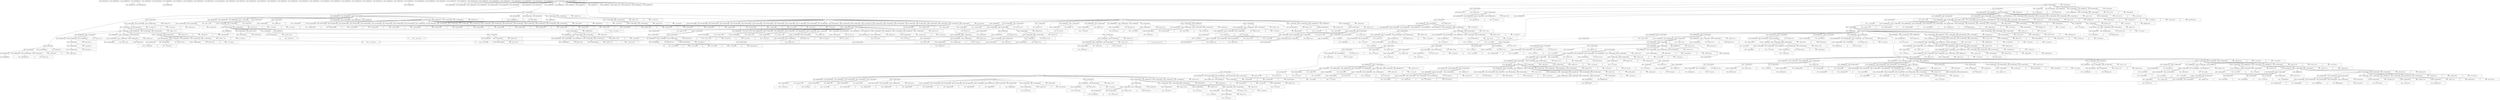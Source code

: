 digraph u {
"98556614541312" [id="98556614541312" label="evalu...s/derivation.nix'", shape=rectangle]
"98556614541313" [id="98556614541313" label="evalu...ment/default.nix'", shape=rectangle]
"98556614541314" [id="98556614541314" label="evalu...enix/default.nix'", shape=rectangle]
"98556614541316" [id="98556614541316" label="evalu...2/lib/minver.nix'", shape=rectangle]
"98556614541317" [id="98556614541317" label="evalu...level/impure.nix'", shape=rectangle]
"98556614541315" [id="98556614541315" label="evalu...0822/default.nix'", shape=rectangle]
"98556614541318" [id="98556614541318" label="evalu...evel/default.nix'", shape=rectangle]
"98556614541319" [id="98556614541319" label="evalu...tdenv/booter.nix'", shape=rectangle]
"98556614541321" [id="98556614541321" label="evalu...fixed-points.nix'", shape=rectangle]
"98556614541320" [id="98556614541320" label="evalu.../lib/default.nix'", shape=rectangle]
"98556614541322" [id="98556614541322" label="evalu...22/lib/lists.nix'", shape=rectangle]
"98556614541323" [id="98556614541323" label="evalu...denv/default.nix'", shape=rectangle]
"98556614541324" [id="98556614541324" label="evalu...tems/default.nix'", shape=rectangle]
"98556614541325" [id="98556614541325" label="evalu...lib/attrsets.nix'", shape=rectangle]
"98556614541326" [id="98556614541326" label="evalu...tems/inspect.nix'", shape=rectangle]
"98556614541327" [id="98556614541327" label="evalu...rchitectures.nix'", shape=rectangle]
"98556614541328" [id="98556614541328" label="evalu.../lib/trivial.nix'", shape=rectangle]
"98556614541329" [id="98556614541329" label="evalu...ystems/parse.nix'", shape=rectangle]
"98556614541330" [id="98556614541330" label="evalu.../lib/strings.nix'", shape=rectangle]
"98556614541331" [id="98556614541331" label="evalu...22/lib/types.nix'", shape=rectangle]
"98556614541332" [id="98556614541332" label="evalu.../lib/options.nix'", shape=rectangle]
"98556614541333" [id="98556614541333" label="evalu...ms/platforms.nix'", shape=rectangle]
"98556614541334" [id="98556614541334" label="evalu.../lib/modules.nix'", shape=rectangle]
"98556614541335" [id="98556614541335" label="evalu...22/lib/debug.nix'", shape=rectangle]
"98556614541336" [id="98556614541336" label="evalu...level/config.nix'", shape=rectangle]
"98556614541337" [id="98556614541337" label="evalu...inux/default.nix'", shape=rectangle]
"98556614541338" [id="98556614541338" label="evalu...-level/stage.nix'", shape=rectangle]
"98556614541339" [id="98556614541339" label="evalu...env/adapters.nix'", shape=rectangle]
"98556614541340" [id="98556614541340" label="evalu...ial-builders.nix'", shape=rectangle]
"98556614541341" [id="98556614541341" label="evalu...level/splice.nix'", shape=rectangle]
"98556614541342" [id="98556614541342" label="evalu...all-packages.nix'", shape=rectangle]
"98556614541343" [id="98556614541343" label="evalu...evel/aliases.nix'", shape=rectangle]
"98556614541345" [id="98556614541345" label="evalu...ustomisation.nix'", shape=rectangle]
"98556614541344" [id="98556614541344" label="evalu...eric/default.nix'", shape=rectangle]
"98556614541346" [id="98556614541346" label="evalu...gawk/default.nix'", shape=rectangle]
"98556614541347" [id="98556614541347" label="evalu...xorg/default.nix'", shape=rectangle]
"98556614541348" [id="98556614541348" label="evalu...rg/overrides.nix'", shape=rectangle]
"98556614541349" [id="98556614541349" label="evalu...e-derivation.nix'", shape=rectangle]
"98556614541350" [id="98556614541350" label="evalu...ix/lib/extra.nix'", shape=rectangle]
"98556614541351" [id="98556614541351" label="evalu...yment/module.nix'", shape=rectangle]
"98556614541352" [id="98556614541352" label="evalu...ules/default.nix'", shape=rectangle]
"98556614541353" [id="98556614541353" label="evalu.../modules/k8s.nix'", shape=rectangle]
"98556614541354" [id="98556614541354" label="evalu...modules/base.nix'", shape=rectangle]
"98556614541355" [id="98556614541355" label="evalu...dules/docker.nix'", shape=rectangle]
"98556614541356" [id="98556614541356" label="evalu...ules/testing.nix'", shape=rectangle]
"98556614541357" [id="98556614541357" label="evalu...c/check-meta.nix'", shape=rectangle]
"98556614541358" [id="98556614541358" label="evalu...tems/doubles.nix'", shape=rectangle]
"98556614541360" [id="98556614541360" label="evalu...pper/default.nix'", shape=rectangle]
"98556614541361" [id="98556614541361" label="evalu...822/lib/meta.nix'", shape=rectangle]
"98556614541359" [id="98556614541359" label="deriv...son' being evaled", shape=rectangle]
"98556614541362" [id="98556614541362" label="evalu...ools/default.nix'", shape=rectangle]
"98556614541363" [id="98556614541363" label="evalu...libc/default.nix'", shape=rectangle]
"98556614541364" [id="98556614541364" label="evalu...glibc/common.nix'", shape=rectangle]
"98556614541365" [id="98556614541365" label="evalu...ders/default.nix'", shape=rectangle]
"98556614541366" [id="98556614541366" label="evalu...pper/default.nix'", shape=rectangle]
"98556614541370" [id="98556614541370" label="evalu...p-files/i686.nix'", shape=rectangle]
"98556614541369" [id="98556614541369" label="evalu...files/x86_64.nix'", shape=rectangle]
"98556614541371" [id="98556614541371" label="evalu...kgs/fetchurl.nix'", shape=rectangle]
"98556614541372" [id="98556614541372" label="deriv...box' being evaled", shape=rectangle]
"98556614541373" [id="98556614541373" label="deriv....xz' being evaled", shape=rectangle]
"98556614541368" [id="98556614541368" label="deriv...ols' being evaled", shape=rectangle]
"98556614541374" [id="98556614541374" label="deriv...nux' being evaled", shape=rectangle]
"98556614541367" [id="98556614541367" label="deriv...ibc' being evaled", shape=rectangle]
"98556614541375" [id="98556614541375" label="evalu...tils/default.nix'", shape=rectangle]
"98556614541376" [id="98556614541376" label="evalu...lib/licenses.nix'", shape=rectangle]
"98556614541382" [id="98556614541382" label="evalu...zlib/default.nix'", shape=rectangle]
"98556614541384" [id="98556614541384" label="evalu...etchurl/boot.nix'", shape=rectangle]
"98556614541385" [id="98556614541385" label="deriv....gz' being evaled", shape=rectangle]
"98556614541389" [id="98556614541389" label="deriv...nux' being evaled", shape=rectangle]
"98556614541388" [id="98556614541388" label="deriv...er-' being evaled", shape=rectangle]
"98556614541387" [id="98556614541387" label="deriv...er-' being evaled", shape=rectangle]
"98556614541386" [id="98556614541386" label="deriv...nux' being evaled", shape=rectangle]
"98556614541383" [id="98556614541383" label="deriv....11' being evaled", shape=rectangle]
"98556614541390" [id="98556614541390" label="evalu...text/default.nix'", shape=rectangle]
"98556614541392" [id="98556614541392" label="evalu...n/xz/default.nix'", shape=rectangle]
"98556614541394" [id="98556614541394" label="deriv...bz2' being evaled", shape=rectangle]
"98556614541393" [id="98556614541393" label="deriv...2.5' being evaled", shape=rectangle]
"98556614541396" [id="98556614541396" label="evalu...hurl/mirrors.nix'", shape=rectangle]
"98556614541395" [id="98556614541395" label="deriv....gz' being evaled", shape=rectangle]
"98556614541391" [id="98556614541391" label="deriv....21' being evaled", shape=rectangle]
"98556614541397" [id="98556614541397" label="evalu...ison/default.nix'", shape=rectangle]
"98556614541399" [id="98556614541399" label="evalu...num4/default.nix'", shape=rectangle]
"98556614541401" [id="98556614541401" label="deriv...tch' being evaled", shape=rectangle]
"98556614541402" [id="98556614541402" label="deriv...bz2' being evaled", shape=rectangle]
"98556614541400" [id="98556614541400" label="deriv....18' being evaled", shape=rectangle]
"98556614541403" [id="98556614541403" label="evalu...perl/default.nix'", shape=rectangle]
"98556614541405" [id="98556614541405" label="deriv....gz' being evaled", shape=rectangle]
"98556614541404" [id="98556614541404" label="deriv...2.0' being evaled", shape=rectangle]
"98556614541406" [id="98556614541406" label="deriv....gz' being evaled", shape=rectangle]
"98556614541398" [id="98556614541398" label="deriv...7.1' being evaled", shape=rectangle]
"98556614541407" [id="98556614541407" label="deriv...bz2' being evaled", shape=rectangle]
"98556614541381" [id="98556614541381" label="deriv...1.1' being evaled", shape=rectangle]
"98556614541408" [id="98556614541408" label="evalu...rams/default.nix'", shape=rectangle]
"98556614541409" [id="98556614541409" label="deriv...ams' being evaled", shape=rectangle]
"98556614541410" [id="98556614541410" label="deriv...nux' being evaled", shape=rectangle]
"98556614541380" [id="98556614541380" label="deriv...1.1' being evaled", shape=rectangle]
"98556614541411" [id="98556614541411" label="deriv...ams' being evaled", shape=rectangle]
"98556614541379" [id="98556614541379" label="deriv...er-' being evaled", shape=rectangle]
"98556614541378" [id="98556614541378" label="deriv...5.5' being evaled", shape=rectangle]
"98556614541377" [id="98556614541377" label="deriv....31' being evaled", shape=rectangle]
"98556614541412" [id="98556614541412" label="deriv....xz' being evaled", shape=rectangle]
"98556614541413" [id="98556614541413" label="deriv...nux' being evaled", shape=rectangle]
"98556614541414" [id="98556614541414" label="evalu...thon/default.nix'", shape=rectangle]
"98556614541415" [id="98556614541415" label="evalu...thon/default.nix'", shape=rectangle]
"98556614541417" [id="98556614541417" label="evalu...zip2/default.nix'", shape=rectangle]
"98556614541418" [id="98556614541418" label="evalu...xpat/default.nix'", shape=rectangle]
"98556614541419" [id="98556614541419" label="evalu...bffi/default.nix'", shape=rectangle]
"98556614541421" [id="98556614541421" label="deriv....gz' being evaled", shape=rectangle]
"98556614541422" [id="98556614541422" label="deriv...nux' being evaled", shape=rectangle]
"98556614541420" [id="98556614541420" label="deriv....11' being evaled", shape=rectangle]
"98556614541425" [id="98556614541425" label="evalu...conf/default.nix'", shape=rectangle]
"98556614541427" [id="98556614541427" label="deriv....xz' being evaled", shape=rectangle]
"98556614541426" [id="98556614541426" label="deriv....69' being evaled", shape=rectangle]
"98556614541428" [id="98556614541428" label="evalu...omake-1.16.x.nix'", shape=rectangle]
"98556614541430" [id="98556614541430" label="deriv....xz' being evaled", shape=rectangle]
"98556614541429" [id="98556614541429" label="deriv...6.2' being evaled", shape=rectangle]
"98556614541433" [id="98556614541433" label="deriv...bz2' being evaled", shape=rectangle]
"98556614541432" [id="98556614541432" label="deriv...2.5' being evaled", shape=rectangle]
"98556614541434" [id="98556614541434" label="deriv....gz' being evaled", shape=rectangle]
"98556614541431" [id="98556614541431" label="deriv....21' being evaled", shape=rectangle]
"98556614541435" [id="98556614541435" label="evalu...ool/libtool2.nix'", shape=rectangle]
"98556614541437" [id="98556614541437" label="evalu...2man/default.nix'", shape=rectangle]
"98556614541439" [id="98556614541439" label="evalu...erl-packages.nix'", shape=rectangle]
"98556614541441" [id="98556614541441" label="deriv....gz' being evaled", shape=rectangle]
"98556614541440" [id="98556614541440" label="deriv...2.0' being evaled", shape=rectangle]
"98556614541442" [id="98556614541442" label="evalu...eric/default.nix'", shape=rectangle]
"98556614541444" [id="98556614541444" label="deriv....gz' being evaled", shape=rectangle]
"98556614541443" [id="98556614541443" label="deriv....07' being evaled", shape=rectangle]
"98556614541445" [id="98556614541445" label="deriv....xz' being evaled", shape=rectangle]
"98556614541438" [id="98556614541438" label="deriv....16' being evaled", shape=rectangle]
"98556614541446" [id="98556614541446" label="deriv....gz' being evaled", shape=rectangle]
"98556614541436" [id="98556614541436" label="deriv...4.6' being evaled", shape=rectangle]
"98556614541424" [id="98556614541424" label="deriv...ook' being evaled", shape=rectangle]
"98556614541447" [id="98556614541447" label="deriv....gz' being evaled", shape=rectangle]
"98556614541423" [id="98556614541423" label="deriv...0.1' being evaled", shape=rectangle]
"98556614541449" [id="98556614541449" label="deriv....xz' being evaled", shape=rectangle]
"98556614541448" [id="98556614541448" label="deriv...2.8' being evaled", shape=rectangle]
"98556614541450" [id="98556614541450" label="deriv...3.3' being evaled", shape=rectangle]
"98556614541452" [id="98556614541452" label="evalu...nces/default.nix'", shape=rectangle]
"98556614541453" [id="98556614541453" label="deriv...ces' being evaled", shape=rectangle]
"98556614541454" [id="98556614541454" label="evalu...lls/bash/4.4.nix'", shape=rectangle]
"98556614541455" [id="98556614541455" label="evalu...-4.4-patches.nix'", shape=rectangle]
"98556614541457" [id="98556614541457" label="deriv...001' being evaled", shape=rectangle]
"98556614541458" [id="98556614541458" label="deriv...002' being evaled", shape=rectangle]
"98556614541459" [id="98556614541459" label="deriv...003' being evaled", shape=rectangle]
"98556614541460" [id="98556614541460" label="deriv...004' being evaled", shape=rectangle]
"98556614541461" [id="98556614541461" label="deriv...005' being evaled", shape=rectangle]
"98556614541462" [id="98556614541462" label="deriv...006' being evaled", shape=rectangle]
"98556614541463" [id="98556614541463" label="deriv...007' being evaled", shape=rectangle]
"98556614541464" [id="98556614541464" label="deriv...008' being evaled", shape=rectangle]
"98556614541465" [id="98556614541465" label="deriv...009' being evaled", shape=rectangle]
"98556614541466" [id="98556614541466" label="deriv...010' being evaled", shape=rectangle]
"98556614541456" [id="98556614541456" label="deriv...p23' being evaled", shape=rectangle]
"98556614541467" [id="98556614541467" label="deriv...011' being evaled", shape=rectangle]
"98556614541468" [id="98556614541468" label="deriv...012' being evaled", shape=rectangle]
"98556614541469" [id="98556614541469" label="deriv...013' being evaled", shape=rectangle]
"98556614541470" [id="98556614541470" label="deriv...014' being evaled", shape=rectangle]
"98556614541471" [id="98556614541471" label="deriv...015' being evaled", shape=rectangle]
"98556614541472" [id="98556614541472" label="deriv...016' being evaled", shape=rectangle]
"98556614541473" [id="98556614541473" label="deriv...017' being evaled", shape=rectangle]
"98556614541474" [id="98556614541474" label="deriv...018' being evaled", shape=rectangle]
"98556614541475" [id="98556614541475" label="deriv...019' being evaled", shape=rectangle]
"98556614541476" [id="98556614541476" label="deriv...020' being evaled", shape=rectangle]
"98556614541477" [id="98556614541477" label="deriv...021' being evaled", shape=rectangle]
"98556614541478" [id="98556614541478" label="deriv...022' being evaled", shape=rectangle]
"98556614541479" [id="98556614541479" label="deriv...023' being evaled", shape=rectangle]
"98556614541480" [id="98556614541480" label="deriv....gz' being evaled", shape=rectangle]
"98556614541481" [id="98556614541481" label="evalu...n/setup-hook.nix'", shape=rectangle]
"98556614541482" [id="98556614541482" label="deriv....sh' being evaled", shape=rectangle]
"98556614541483" [id="98556614541483" label="deriv....xz' being evaled", shape=rectangle]
"98556614541416" [id="98556614541416" label="deriv...8.5' being evaled", shape=rectangle]
"98556614541484" [id="98556614541484" label="deriv...eeb' being evaled", shape=rectangle]
"98556614541485" [id="98556614541485" label="deriv...iff' being evaled", shape=rectangle]
"98556614541486" [id="98556614541486" label="evalu...idn2/default.nix'", shape=rectangle]
"98556614541488" [id="98556614541488" label="evalu...ring/default.nix'", shape=rectangle]
"98556614541489" [id="98556614541489" label="deriv....10' being evaled", shape=rectangle]
"98556614541492" [id="98556614541492" label="deriv....gz' being evaled", shape=rectangle]
"98556614541487" [id="98556614541487" label="deriv...3.0' being evaled", shape=rectangle]
"98556614541493" [id="98556614541493" label="deriv....xz' being evaled", shape=rectangle]
"98556614541494" [id="98556614541494" label="evalu...cc/9/default.nix'", shape=rectangle]
"98556614541495" [id="98556614541495" label="evalu...belf/default.nix'", shape=rectangle]
"98556614541497" [id="98556614541497" label="evalu.../acl/default.nix'", shape=rectangle]
"98556614541498" [id="98556614541498" label="evalu...grep/default.nix'", shape=rectangle]
"98556614541502" [id="98556614541502" label="deriv...ams' being evaled", shape=rectangle]
"98556614541501" [id="98556614541501" label="deriv...1.1' being evaled", shape=rectangle]
"98556614541505" [id="98556614541505" label="deriv....gz' being evaled", shape=rectangle]
"98556614541507" [id="98556614541507" label="evalu...helf/default.nix'", shape=rectangle]
"98556614541509" [id="98556614541509" label="deriv...bz2' being evaled", shape=rectangle]
"98556614541508" [id="98556614541508" label="deriv....12' being evaled", shape=rectangle]
"98556614541511" [id="98556614541511" label="deriv...ams' being evaled", shape=rectangle]
"98556614541510" [id="98556614541510" label="deriv...er-' being evaled", shape=rectangle]
"98556614541506" [id="98556614541506" label="deriv...nux' being evaled", shape=rectangle]
"98556614541504" [id="98556614541504" label="deriv....11' being evaled", shape=rectangle]
"98556614541512" [id="98556614541512" label="evalu...target-flags.nix'", shape=rectangle]
"98556614541503" [id="98556614541503" label="deriv...3.0' being evaled", shape=rectangle]
"98556614541513" [id="98556614541513" label="evalu...s/isl/0.17.1.nix'", shape=rectangle]
"98556614541514" [id="98556614541514" label="evalu...ries/gmp/6.x.nix'", shape=rectangle]
"98556614541516" [id="98556614541516" label="deriv...bz2' being evaled", shape=rectangle]
"98556614541515" [id="98556614541515" label="deriv...2.0' being evaled", shape=rectangle]
"98556614541517" [id="98556614541517" label="evalu...mpfr/default.nix'", shape=rectangle]
"98556614541519" [id="98556614541519" label="deriv....xz' being evaled", shape=rectangle]
"98556614541518" [id="98556614541518" label="deriv...1.0' being evaled", shape=rectangle]
"98556614541500" [id="98556614541500" label="deriv...3.0' being evaled", shape=rectangle]
"98556614541499" [id="98556614541499" label="deriv...p23' being evaled", shape=rectangle]
"98556614541490" [id="98556614541490" label="deriv...nv-' being evaled", shape=rectangle]
"98556614541496" [id="98556614541496" label="evalu...tils/default.nix'", shape=rectangle]
"98556614541520" [id="98556614541520" label="evalu...bmpc/default.nix'", shape=rectangle]
"98556614541522" [id="98556614541522" label="deriv....gz' being evaled", shape=rectangle]
"98556614541521" [id="98556614541521" label="deriv...2.0' being evaled", shape=rectangle]
"98556614541526" [id="98556614541526" label="deriv...bz2' being evaled", shape=rectangle]
"98556614541525" [id="98556614541525" label="deriv...2.5' being evaled", shape=rectangle]
"98556614541527" [id="98556614541527" label="deriv....gz' being evaled", shape=rectangle]
"98556614541524" [id="98556614541524" label="deriv....21' being evaled", shape=rectangle]
"98556614541528" [id="98556614541528" label="deriv....gz' being evaled", shape=rectangle]
"98556614541523" [id="98556614541523" label="deriv....13' being evaled", shape=rectangle]
"98556614541530" [id="98556614541530" label="deriv....xz' being evaled", shape=rectangle]
"98556614541529" [id="98556614541529" label="deriv...7.1' being evaled", shape=rectangle]
"98556614541531" [id="98556614541531" label="evalu...figure-flags.nix'", shape=rectangle]
"98556614541532" [id="98556614541532" label="evalu...atform-flags.nix'", shape=rectangle]
"98556614541534" [id="98556614541534" label="evalu...xinfo/common.nix'", shape=rectangle]
"98556614541533" [id="98556614541533" label="evalu.../texinfo/6.7.nix'", shape=rectangle]
"98556614541536" [id="98556614541536" label="deriv....xz' being evaled", shape=rectangle]
"98556614541535" [id="98556614541535" label="deriv...6.7' being evaled", shape=rectangle]
"98556614541537" [id="98556614541537" label="evalu...hich/default.nix'", shape=rectangle]
"98556614541539" [id="98556614541539" label="deriv....gz' being evaled", shape=rectangle]
"98556614541538" [id="98556614541538" label="deriv....21' being evaled", shape=rectangle]
"98556614541540" [id="98556614541540" label="evalu...re-configure.nix'", shape=rectangle]
"98556614541541" [id="98556614541541" label="deriv....xz' being evaled", shape=rectangle]
"98556614541542" [id="98556614541542" label="deriv...ams' being evaled", shape=rectangle]
"98556614541543" [id="98556614541543" label="deriv...001' being evaled", shape=rectangle]
"98556614541544" [id="98556614541544" label="deriv...002' being evaled", shape=rectangle]
"98556614541545" [id="98556614541545" label="deriv...003' being evaled", shape=rectangle]
"98556614541546" [id="98556614541546" label="deriv...004' being evaled", shape=rectangle]
"98556614541547" [id="98556614541547" label="deriv...005' being evaled", shape=rectangle]
"98556614541548" [id="98556614541548" label="deriv...006' being evaled", shape=rectangle]
"98556614541549" [id="98556614541549" label="deriv...007' being evaled", shape=rectangle]
"98556614541550" [id="98556614541550" label="deriv...008' being evaled", shape=rectangle]
"98556614541551" [id="98556614541551" label="deriv...009' being evaled", shape=rectangle]
"98556614541552" [id="98556614541552" label="deriv...010' being evaled", shape=rectangle]
"98556614541553" [id="98556614541553" label="deriv...011' being evaled", shape=rectangle]
"98556614541554" [id="98556614541554" label="deriv...012' being evaled", shape=rectangle]
"98556614541555" [id="98556614541555" label="deriv...013' being evaled", shape=rectangle]
"98556614541556" [id="98556614541556" label="deriv...014' being evaled", shape=rectangle]
"98556614541557" [id="98556614541557" label="deriv...015' being evaled", shape=rectangle]
"98556614541558" [id="98556614541558" label="deriv...016' being evaled", shape=rectangle]
"98556614541559" [id="98556614541559" label="deriv...017' being evaled", shape=rectangle]
"98556614541560" [id="98556614541560" label="deriv...018' being evaled", shape=rectangle]
"98556614541561" [id="98556614541561" label="deriv...019' being evaled", shape=rectangle]
"98556614541562" [id="98556614541562" label="deriv...020' being evaled", shape=rectangle]
"98556614541563" [id="98556614541563" label="deriv...021' being evaled", shape=rectangle]
"98556614541564" [id="98556614541564" label="deriv...022' being evaled", shape=rectangle]
"98556614541565" [id="98556614541565" label="deriv...023' being evaled", shape=rectangle]
"98556614541566" [id="98556614541566" label="deriv....gz' being evaled", shape=rectangle]
"98556614541567" [id="98556614541567" label="deriv...nux' being evaled", shape=rectangle]
"98556614541569" [id="98556614541569" label="evalu...gzip/default.nix'", shape=rectangle]
"98556614541572" [id="98556614541572" label="deriv...bz2' being evaled", shape=rectangle]
"98556614541571" [id="98556614541571" label="deriv...2.5' being evaled", shape=rectangle]
"98556614541574" [id="98556614541574" label="deriv...nux' being evaled", shape=rectangle]
"98556614541573" [id="98556614541573" label="deriv...ook' being evaled", shape=rectangle]
"98556614541575" [id="98556614541575" label="deriv....xz' being evaled", shape=rectangle]
"98556614541570" [id="98556614541570" label="deriv....10' being evaled", shape=rectangle]
"98556614541611" [id="98556614541611" label="deriv...4.8' being evaled", shape=rectangle]
"98556614541568" [id="98556614541568" label="deriv...nux' being evaled", shape=rectangle]
"98556614541578" [id="98556614541578" label="deriv....69' being evaled", shape=rectangle]
"98556614541581" [id="98556614541581" label="deriv....xz' being evaled", shape=rectangle]
"98556614541580" [id="98556614541580" label="deriv...6.2' being evaled", shape=rectangle]
"98556614541585" [id="98556614541585" label="deriv....gz' being evaled", shape=rectangle]
"98556614541584" [id="98556614541584" label="deriv...2.0' being evaled", shape=rectangle]
"98556614541587" [id="98556614541587" label="deriv....gz' being evaled", shape=rectangle]
"98556614541586" [id="98556614541586" label="deriv....07' being evaled", shape=rectangle]
"98556614541588" [id="98556614541588" label="deriv....xz' being evaled", shape=rectangle]
"98556614541583" [id="98556614541583" label="deriv....16' being evaled", shape=rectangle]
"98556614541589" [id="98556614541589" label="deriv....gz' being evaled", shape=rectangle]
"98556614541582" [id="98556614541582" label="deriv...4.6' being evaled", shape=rectangle]
"98556614541577" [id="98556614541577" label="deriv...ook' being evaled", shape=rectangle]
"98556614541590" [id="98556614541590" label="deriv....gz' being evaled", shape=rectangle]
"98556614541576" [id="98556614541576" label="deriv...0.1' being evaled", shape=rectangle]
"98556614541591" [id="98556614541591" label="deriv...1.1' being evaled", shape=rectangle]
"98556614541594" [id="98556614541594" label="evalu...attr/default.nix'", shape=rectangle]
"98556614541596" [id="98556614541596" label="deriv....gz' being evaled", shape=rectangle]
"98556614541595" [id="98556614541595" label="deriv....48' being evaled", shape=rectangle]
"98556614541638" [id="98556614541638" label="evalu...enix/lib/k8s.nix'", shape=rectangle]
"98556614541597" [id="98556614541597" label="deriv....gz' being evaled", shape=rectangle]
"98556614541593" [id="98556614541593" label="deriv....53' being evaled", shape=rectangle]
"98556614541598" [id="98556614541598" label="deriv....xz' being evaled", shape=rectangle]
"98556614541592" [id="98556614541592" label="deriv....31' being evaled", shape=rectangle]
"98556614541599" [id="98556614541599" label="evalu...tils/default.nix'", shape=rectangle]
"98556614541601" [id="98556614541601" label="deriv....xz' being evaled", shape=rectangle]
"98556614541600" [id="98556614541600" label="deriv...3.7' being evaled", shape=rectangle]
"98556614541602" [id="98556614541602" label="evalu...tils/default.nix'", shape=rectangle]
"98556614541606" [id="98556614541606" label="deriv....xz' being evaled", shape=rectangle]
"98556614541605" [id="98556614541605" label="deriv...1.0' being evaled", shape=rectangle]
"98556614541607" [id="98556614541607" label="evalu...make/default.nix'", shape=rectangle]
"98556614541609" [id="98556614541609" label="deriv....gz' being evaled", shape=rectangle]
"98556614541608" [id="98556614541608" label="deriv...4.3' being evaled", shape=rectangle]
"98556614541612" [id="98556614541612" label="deriv....xz' being evaled", shape=rectangle]
"98556614541613" [id="98556614541613" label="evalu...utar/default.nix'", shape=rectangle]
"98556614541615" [id="98556614541615" label="deriv....xz' being evaled", shape=rectangle]
"98556614541614" [id="98556614541614" label="deriv....32' being evaled", shape=rectangle]
"98556614541617" [id="98556614541617" label="evalu...pcre/default.nix'", shape=rectangle]
"98556614541619" [id="98556614541619" label="deriv...bz2' being evaled", shape=rectangle]
"98556614541618" [id="98556614541618" label="deriv....44' being evaled", shape=rectangle]
"98556614541620" [id="98556614541620" label="deriv....31' being evaled", shape=rectangle]
"98556614541621" [id="98556614541621" label="deriv....xz' being evaled", shape=rectangle]
"98556614541616" [id="98556614541616" label="deriv...3.4' being evaled", shape=rectangle]
"98556614541622" [id="98556614541622" label="evalu...atch/default.nix'", shape=rectangle]
"98556614541624" [id="98556614541624" label="evalu...s/ed/default.nix'", shape=rectangle]
"98556614541626" [id="98556614541626" label="evalu...lzip/default.nix'", shape=rectangle]
"98556614541628" [id="98556614541628" label="deriv....gz' being evaled", shape=rectangle]
"98556614541627" [id="98556614541627" label="deriv....21' being evaled", shape=rectangle]
"98556614541629" [id="98556614541629" label="deriv....lz' being evaled", shape=rectangle]
"98556614541625" [id="98556614541625" label="deriv....16' being evaled", shape=rectangle]
"98556614541630" [id="98556614541630" label="deriv....xz' being evaled", shape=rectangle]
"98556614541623" [id="98556614541623" label="deriv...7.6' being evaled", shape=rectangle]
"98556614541632" [id="98556614541632" label="deriv...bz2' being evaled", shape=rectangle]
"98556614541631" [id="98556614541631" label="deriv....12' being evaled", shape=rectangle]
"98556614541633" [id="98556614541633" label="deriv...1.1' being evaled", shape=rectangle]
"98556614541579" [id="98556614541579" label="deriv....xz' being evaled", shape=rectangle]
"98556614541634" [id="98556614541634" label="deriv...ams' being evaled", shape=rectangle]
"98556614541636" [id="98556614541636" label="deriv...ams' being evaled", shape=rectangle]
"98556614541635" [id="98556614541635" label="deriv...3.0' being evaled", shape=rectangle]
"98556614541637" [id="98556614541637" label="evalu.../common-path.nix'", shape=rectangle]
"98556614541639" [id="98556614541639" label="evalu...erated/v1.15.nix'", shape=rectangle]
"98556614541640" [id="98556614541640" label="evalu.../lib/asserts.nix'", shape=rectangle]
"98556614541641" [id="98556614541641" label="evalu...oyment/image.nix'", shape=rectangle]
"98556614541642" [id="98556614541642" label="evalu...cker/default.nix'", shape=rectangle]
"98556614541645" [id="98556614541645" label="evalu...lers/go/1.15.nix'", shape=rectangle]
"98556614541644" [id="98556614541644" label="deriv...son' being evaled", shape=rectangle]
"98556614541648" [id="98556614541648" label="evalu...pper/default.nix'", shape=rectangle]
"98556614541649" [id="98556614541649" label="evalu...nfig/default.nix'", shape=rectangle]
"98556614541652" [id="98556614541652" label="evalu...hurl/default.nix'", shape=rectangle]
"98556614541654" [id="98556614541654" label="evalu...lib/fetchers.nix'", shape=rectangle]
"98556614541655" [id="98556614541655" label="deriv...ist' being evaled", shape=rectangle]
"98556614541656" [id="98556614541656" label="evalu...curl/default.nix'", shape=rectangle]
"98556614541657" [id="98556614541657" label="evalu...ttp2/default.nix'", shape=rectangle]
"98556614541658" [id="98556614541658" label="evalu...nssl/default.nix'", shape=rectangle]
"98556614541659" [id="98556614541659" label="evalu...ssh2/default.nix'", shape=rectangle]
"98556614541660" [id="98556614541660" label="evalu...erberos/krb5.nix'", shape=rectangle]
"98556614541664" [id="98556614541664" label="deriv....gz' being evaled", shape=rectangle]
"98556614541665" [id="98556614541665" label="deriv...nux' being evaled", shape=rectangle]
"98556614541663" [id="98556614541663" label="deriv...2.0' being evaled", shape=rectangle]
"98556614541668" [id="98556614541668" label="deriv...bz2' being evaled", shape=rectangle]
"98556614541667" [id="98556614541667" label="deriv...2.5' being evaled", shape=rectangle]
"98556614541669" [id="98556614541669" label="deriv....xz' being evaled", shape=rectangle]
"98556614541670" [id="98556614541670" label="deriv....gz' being evaled", shape=rectangle]
"98556614541662" [id="98556614541662" label="deriv....1g' being evaled", shape=rectangle]
"98556614541673" [id="98556614541673" label="deriv....gz' being evaled", shape=rectangle]
"98556614541672" [id="98556614541672" label="deriv....11' being evaled", shape=rectangle]
"98556614541674" [id="98556614541674" label="deriv....gz' being evaled", shape=rectangle]
"98556614541671" [id="98556614541671" label="deriv...9.0' being evaled", shape=rectangle]
"98556614541676" [id="98556614541676" label="evalu...tils/default.nix'", shape=rectangle]
"98556614541678" [id="98556614541678" label="deriv...tch' being evaled", shape=rectangle]
"98556614541679" [id="98556614541679" label="deriv....gz' being evaled", shape=rectangle]
"98556614541677" [id="98556614541677" label="deriv...6.1' being evaled", shape=rectangle]
"98556614541682" [id="98556614541682" label="deriv....gz' being evaled", shape=rectangle]
"98556614541681" [id="98556614541681" label="deriv...9.2' being evaled", shape=rectangle]
"98556614541680" [id="98556614541680" label="deriv...9.2' being evaled", shape=rectangle]
"98556614541683" [id="98556614541683" label="deriv....gz' being evaled", shape=rectangle]
"98556614541675" [id="98556614541675" label="deriv....18' being evaled", shape=rectangle]
"98556614541685" [id="98556614541685" label="evalu...ibev/default.nix'", shape=rectangle]
"98556614541687" [id="98556614541687" label="deriv....gz' being evaled", shape=rectangle]
"98556614541686" [id="98556614541686" label="deriv....33' being evaled", shape=rectangle]
"98556614541651" [id="98556614541651" label="deriv...9.2' being evaled", shape=rectangle]
"98556614541684" [id="98556614541684" label="deriv...1.0' being evaled", shape=rectangle]
"98556614541661" [id="98556614541661" label="deriv...2.0' being evaled", shape=rectangle]
"98556614541653" [id="98556614541653" label="deriv....gz' being evaled", shape=rectangle]
"98556614541650" [id="98556614541650" label="deriv...9.2' being evaled", shape=rectangle]
"98556614541647" [id="98556614541647" label="deriv...0.3' being evaled", shape=rectangle]
"98556614541666" [id="98556614541666" label="deriv....31' being evaled", shape=rectangle]
"98556614541646" [id="98556614541646" label="deriv...ers' being evaled", shape=rectangle]
"98556614541643" [id="98556614541643" label="deriv...son' being evaled", shape=rectangle]
"98556614541688" [id="98556614541688" label="evalu...ares/default.nix'", shape=rectangle]
"98556614541689" [id="98556614541689" label="deriv...5.0' being evaled", shape=rectangle]
"98556614541691" [id="98556614541691" label="deriv...bz2' being evaled", shape=rectangle]
"98556614541692" [id="98556614541692" label="deriv...bz2' being evaled", shape=rectangle]
"98556614541693" [id="98556614541693" label="deriv...bz2' being evaled", shape=rectangle]
"98556614541694" [id="98556614541694" label="evalu...nginx/stable.nix'", shape=rectangle]
"98556614541695" [id="98556614541695" label="evalu...ginx/generic.nix'", shape=rectangle]
"98556614541697" [id="98556614541697" label="evalu...xml2/default.nix'", shape=rectangle]
"98556614541700" [id="98556614541700" label="evalu...gdbm/default.nix'", shape=rectangle]
"98556614541701" [id="98556614541701" label="evalu...lite/default.nix'", shape=rectangle]
"98556614541703" [id="98556614541703" label="evalu...rses/default.nix'", shape=rectangle]
"98556614541705" [id="98556614541705" label="deriv....xz' being evaled", shape=rectangle]
"98556614541704" [id="98556614541704" label="deriv...2.8' being evaled", shape=rectangle]
"98556614541707" [id="98556614541707" label="deriv....gz' being evaled", shape=rectangle]
"98556614541706" [id="98556614541706" label="deriv...3.3' being evaled", shape=rectangle]
"98556614541709" [id="98556614541709" label="deriv....gz' being evaled", shape=rectangle]
"98556614541708" [id="98556614541708" label="deriv...8.1' being evaled", shape=rectangle]
"98556614541711" [id="98556614541711" label="evalu...hive-version.nix'", shape=rectangle]
"98556614541712" [id="98556614541712" label="evalu...lib/versions.nix'", shape=rectangle]
"98556614541713" [id="98556614541713" label="deriv....gz' being evaled", shape=rectangle]
"98556614541710" [id="98556614541710" label="deriv...3.0' being evaled", shape=rectangle]
"98556614541715" [id="98556614541715" label="evalu...-6.3-patches.nix'", shape=rectangle]
"98556614541716" [id="98556614541716" label="deriv...001' being evaled", shape=rectangle]
"98556614541717" [id="98556614541717" label="deriv...002' being evaled", shape=rectangle]
"98556614541718" [id="98556614541718" label="deriv...003' being evaled", shape=rectangle]
"98556614541719" [id="98556614541719" label="deriv...004' being evaled", shape=rectangle]
"98556614541720" [id="98556614541720" label="deriv...005' being evaled", shape=rectangle]
"98556614541721" [id="98556614541721" label="deriv...006' being evaled", shape=rectangle]
"98556614541722" [id="98556614541722" label="deriv...007' being evaled", shape=rectangle]
"98556614541723" [id="98556614541723" label="deriv...008' being evaled", shape=rectangle]
"98556614541725" [id="98556614541725" label="deriv....gz' being evaled", shape=rectangle]
"98556614541724" [id="98556614541724" label="deriv...6.2' being evaled", shape=rectangle]
"98556614541726" [id="98556614541726" label="deriv....gz' being evaled", shape=rectangle]
"98556614541714" [id="98556614541714" label="deriv...p08' being evaled", shape=rectangle]
"98556614541729" [id="98556614541729" label="deriv....gz' being evaled", shape=rectangle]
"98556614541728" [id="98556614541728" label="deriv...2.0' being evaled", shape=rectangle]
"98556614541730" [id="98556614541730" label="deriv....gz' being evaled", shape=rectangle]
"98556614541727" [id="98556614541727" label="deriv....1g' being evaled", shape=rectangle]
"98556614541734" [id="98556614541734" label="deriv...tch' being evaled", shape=rectangle]
"98556614541735" [id="98556614541735" label="deriv...bz2' being evaled", shape=rectangle]
"98556614541733" [id="98556614541733" label="deriv....18' being evaled", shape=rectangle]
"98556614541732" [id="98556614541732" label="deriv....69' being evaled", shape=rectangle]
"98556614541738" [id="98556614541738" label="deriv....xz' being evaled", shape=rectangle]
"98556614541737" [id="98556614541737" label="deriv...6.2' being evaled", shape=rectangle]
"98556614541740" [id="98556614541740" label="deriv....gz' being evaled", shape=rectangle]
"98556614541739" [id="98556614541739" label="deriv....21' being evaled", shape=rectangle]
"98556614541745" [id="98556614541745" label="deriv....xz' being evaled", shape=rectangle]
"98556614541742" [id="98556614541742" label="deriv....16' being evaled", shape=rectangle]
"98556614541746" [id="98556614541746" label="deriv....gz' being evaled", shape=rectangle]
"98556614541741" [id="98556614541741" label="deriv...4.6' being evaled", shape=rectangle]
"98556614541731" [id="98556614541731" label="deriv...ook' being evaled", shape=rectangle]
"98556614541699" [id="98556614541699" label="deriv...8.5' being evaled", shape=rectangle]
"98556614541698" [id="98556614541698" label="deriv....10' being evaled", shape=rectangle]
"98556614541702" [id="98556614541702" label="evalu...readline/6.3.nix'", shape=rectangle]
"98556614541696" [id="98556614541696" label="deriv...8.0' being evaled", shape=rectangle]
"98556614541747" [id="98556614541747" label="deriv...ces' being evaled", shape=rectangle]
"98556614541748" [id="98556614541748" label="deriv....sh' being evaled", shape=rectangle]
"98556614541749" [id="98556614541749" label="deriv....xz' being evaled", shape=rectangle]
"98556614541750" [id="98556614541750" label="evalu...atch/default.nix'", shape=rectangle]
"98556614541752" [id="98556614541752" label="evalu...hutils/0.3.3.nix'", shape=rectangle]
"98556614541753" [id="98556614541753" label="evalu...tils/generic.nix'", shape=rectangle]
"98556614541760" [id="98556614541760" label="evalu...xslt/default.nix'", shape=rectangle]
"98556614541755" [id="98556614541755" label="deriv....xz' being evaled", shape=rectangle]
"98556614541754" [id="98556614541754" label="deriv...3.3' being evaled", shape=rectangle]
"98556614541751" [id="98556614541751" label="deriv...tch' being evaled", shape=rectangle]
"98556614541756" [id="98556614541756" label="deriv...tch' being evaled", shape=rectangle]
"98556614541757" [id="98556614541757" label="deriv...ook' being evaled", shape=rectangle]
"98556614541758" [id="98556614541758" label="deriv....gz' being evaled", shape=rectangle]
"98556614541762" [id="98556614541762" label="deriv....gz' being evaled", shape=rectangle]
"98556614541761" [id="98556614541761" label="deriv....34' being evaled", shape=rectangle]
"98556614541763" [id="98556614541763" label="evalu...s/gd/default.nix'", shape=rectangle]
"98556614541765" [id="98556614541765" label="evalu...nfig/default.nix'", shape=rectangle]
"98556614541767" [id="98556614541767" label="evalu...onts/default.nix'", shape=rectangle]
"98556614541770" [id="98556614541770" label="evalu...orge/default.nix'", shape=rectangle]
"98556614541772" [id="98556614541772" label="evalu...hash/default.nix'", shape=rectangle]
"98556614541774" [id="98556614541774" label="deriv....gz' being evaled", shape=rectangle]
"98556614541773" [id="98556614541773" label="deriv...1.0' being evaled", shape=rectangle]
"98556614541775" [id="98556614541775" label="evalu...off2/default.nix'", shape=rectangle]
"98556614541777" [id="98556614541777" label="evalu...5.15/default.nix'", shape=rectangle]
"98556614541778" [id="98556614541778" label="evalu...make/default.nix'", shape=rectangle]
"98556614541782" [id="98556614541782" label="deriv....gz' being evaled", shape=rectangle]
"98556614541785" [id="98556614541785" label="deriv...tch' being evaled", shape=rectangle]
"98556614541786" [id="98556614541786" label="deriv....gz' being evaled", shape=rectangle]
"98556614541784" [id="98556614541784" label="deriv...6.1' being evaled", shape=rectangle]
"98556614541787" [id="98556614541787" label="deriv....gz' being evaled", shape=rectangle]
"98556614541783" [id="98556614541783" label="deriv....18' being evaled", shape=rectangle]
"98556614541790" [id="98556614541790" label="deriv....gz' being evaled", shape=rectangle]
"98556614541789" [id="98556614541789" label="deriv....33' being evaled", shape=rectangle]
"98556614541792" [id="98556614541792" label="deriv....gz' being evaled", shape=rectangle]
"98556614541791" [id="98556614541791" label="deriv...5.0' being evaled", shape=rectangle]
"98556614541793" [id="98556614541793" label="deriv...bz2' being evaled", shape=rectangle]
"98556614541788" [id="98556614541788" label="deriv...1.0' being evaled", shape=rectangle]
"98556614541794" [id="98556614541794" label="deriv...bz2' being evaled", shape=rectangle]
"98556614541780" [id="98556614541780" label="deriv...2.0' being evaled", shape=rectangle]
"98556614541795" [id="98556614541795" label="evalu...hive/default.nix'", shape=rectangle]
"98556614541797" [id="98556614541797" label="evalu...tils/default.nix'", shape=rectangle]
"98556614541799" [id="98556614541799" label="deriv...tch' being evaled", shape=rectangle]
"98556614541798" [id="98556614541798" label="deriv...5.2' being evaled", shape=rectangle]
"98556614541781" [id="98556614541781" label="deriv...9.0' being evaled", shape=rectangle]
"98556614541796" [id="98556614541796" label="deriv...4.3' being evaled", shape=rectangle]
"98556614541779" [id="98556614541779" label="deriv...8.2' being evaled", shape=rectangle]
"98556614541776" [id="98556614541776" label="deriv...0.2' being evaled", shape=rectangle]
"98556614541771" [id="98556614541771" label="deriv...314' being evaled", shape=rectangle]
"98556614541769" [id="98556614541769" label="deriv....37' being evaled", shape=rectangle]
"98556614541768" [id="98556614541768" label="deriv....37' being evaled", shape=rectangle]
"98556614541766" [id="98556614541766" label="deriv....92' being evaled", shape=rectangle]
"98556614541764" [id="98556614541764" label="deriv...3.0' being evaled", shape=rectangle]
"98556614541800" [id="98556614541800" label="deriv...tch' being evaled", shape=rectangle]
"98556614541801" [id="98556614541801" label="deriv....xz' being evaled", shape=rectangle]
"98556614541804" [id="98556614541804" label="deriv....gz' being evaled", shape=rectangle]
"98556614541803" [id="98556614541803" label="deriv....10' being evaled", shape=rectangle]
"98556614541805" [id="98556614541805" label="evalu...zstd/default.nix'", shape=rectangle]
"98556614541809" [id="98556614541809" label="evalu...rogs/default.nix'", shape=rectangle]
"98556614541811" [id="98556614541811" label="evalu...inux/default.nix'", shape=rectangle]
"98556614541813" [id="98556614541813" label="evalu.../pam/default.nix'", shape=rectangle]
"98556614541817" [id="98556614541817" label="deriv....gz' being evaled", shape=rectangle]
"98556614541818" [id="98556614541818" label="deriv...bz2' being evaled", shape=rectangle]
"98556614541816" [id="98556614541816" label="deriv...9.7' being evaled", shape=rectangle]
"98556614541819" [id="98556614541819" label="evalu...es/db/db-4.8.nix'", shape=rectangle]
"98556614541820" [id="98556614541820" label="evalu...s/db/generic.nix'", shape=rectangle]
"98556614541822" [id="98556614541822" label="deriv....gz' being evaled", shape=rectangle]
"98556614541821" [id="98556614541821" label="deriv....30' being evaled", shape=rectangle]
"98556614541823" [id="98556614541823" label="evalu...flex/default.nix'", shape=rectangle]
"98556614541826" [id="98556614541826" label="deriv....gz' being evaled", shape=rectangle]
"98556614541825" [id="98556614541825" label="deriv...7.1' being evaled", shape=rectangle]
"98556614541827" [id="98556614541827" label="deriv...tch' being evaled", shape=rectangle]
"98556614541828" [id="98556614541828" label="deriv....gz' being evaled", shape=rectangle]
"98556614541824" [id="98556614541824" label="deriv...6.4' being evaled", shape=rectangle]
"98556614541829" [id="98556614541829" label="deriv....xz' being evaled", shape=rectangle]
"98556614541814" [id="98556614541814" label="deriv...3.1' being evaled", shape=rectangle]
"98556614541830" [id="98556614541830" label="evalu...adow/default.nix'", shape=rectangle]
"98556614541832" [id="98556614541832" label="evalu.../docbook/4.5.nix'", shape=rectangle]
"98556614541833" [id="98556614541833" label="evalu...book/generic.nix'", shape=rectangle]
"98556614541835" [id="98556614541835" label="evalu...nzip/default.nix'", shape=rectangle]
"98556614541837" [id="98556614541837" label="deriv...tch' being evaled", shape=rectangle]
"98556614541840" [id="98556614541840" label="deriv....gz' being evaled", shape=rectangle]
"98556614541836" [id="98556614541836" label="deriv...6.0' being evaled", shape=rectangle]
"98556614541841" [id="98556614541841" label="deriv...zip' being evaled", shape=rectangle]
"98556614541834" [id="98556614541834" label="deriv...4.5' being evaled", shape=rectangle]
"98556614541842" [id="98556614541842" label="evalu...-xsl/default.nix'", shape=rectangle]
"98556614541844" [id="98556614541844" label="deriv...tch' being evaled", shape=rectangle]
"98556614541815" [id="98556614541815" label="evalu...klib/default.nix'", shape=rectangle]
"98556614541838" [id="98556614541838" label="deriv...tch' being evaled", shape=rectangle]
"98556614541451" [id="98556614541451" label="deriv....gz' being evaled", shape=rectangle]
"98556614541491" [id="98556614541491" label="deriv....gz' being evaled", shape=rectangle]
"98556614541610" [id="98556614541610" label="evalu...used/default.nix'", shape=rectangle]
"98556614541845" [id="98556614541845" label="deriv...tch' being evaled", shape=rectangle]
"98556614541846" [id="98556614541846" label="evalu...bstitute-all.nix'", shape=rectangle]
"98556614541847" [id="98556614541847" label="deriv...tch' being evaled", shape=rectangle]
"98556614541848" [id="98556614541848" label="deriv...bz2' being evaled", shape=rectangle]
"98556614541843" [id="98556614541843" label="deriv...9.2' being evaled", shape=rectangle]
"98556614541831" [id="98556614541831" label="deriv...4.8' being evaled", shape=rectangle]
"98556614541812" [id="98556614541812" label="deriv....36' being evaled", shape=rectangle]
"98556614541810" [id="98556614541810" label="deriv...5.5' being evaled", shape=rectangle]
"98556614541808" [id="98556614541808" label="deriv...4.3' being evaled", shape=rectangle]
"98556614541807" [id="98556614541807" label="deriv...8.2' being evaled", shape=rectangle]
"98556614541806" [id="98556614541806" label="deriv...4.5' being evaled", shape=rectangle]
"98556614541604" [id="98556614541604" label="deriv....xz' being evaled", shape=rectangle]
"98556614541603" [id="98556614541603" label="deriv...7.0' being evaled", shape=rectangle]
"98556614541849" [id="98556614541849" label="evalu...tool/default.nix'", shape=rectangle]
"98556614541851" [id="98556614541851" label="evalu...hon-packages.nix'", shape=rectangle]
"98556614541853" [id="98556614541853" label="deriv...tch' being evaled", shape=rectangle]
"98556614541854" [id="98556614541854" label="deriv...tch' being evaled", shape=rectangle]
"98556614541855" [id="98556614541855" label="deriv....gz' being evaled", shape=rectangle]
"98556614541852" [id="98556614541852" label="deriv....10' being evaled", shape=rectangle]
"98556614541856" [id="98556614541856" label="evalu.../wrap-python.nix'", shape=rectangle]
"98556614541859" [id="98556614541859" label="deriv...ook' being evaled", shape=rectangle]
"98556614541858" [id="98556614541858" label="deriv...ook' being evaled", shape=rectangle]
"98556614541857" [id="98556614541857" label="deriv...ook' being evaled", shape=rectangle]
"98556614541860" [id="98556614541860" label="deriv...bz2' being evaled", shape=rectangle]
"98556614541850" [id="98556614541850" label="deriv...0.6' being evaled", shape=rectangle]
"98556614541861" [id="98556614541861" label="deriv...tch' being evaled", shape=rectangle]
"98556614541862" [id="98556614541862" label="evalu...thub/default.nix'", shape=rectangle]
"98556614541863" [id="98556614541863" label="evalu...hzip/default.nix'", shape=rectangle]
"98556614541864" [id="98556614541864" label="deriv...rce' being evaled", shape=rectangle]
"98556614541865" [id="98556614541865" label="deriv....xz' being evaled", shape=rectangle]
"98556614541867" [id="98556614541867" label="deriv....xz' being evaled", shape=rectangle]
"98556614541866" [id="98556614541866" label="deriv...6.7' being evaled", shape=rectangle]
"98556614541868" [id="98556614541868" label="deriv....gz' being evaled", shape=rectangle]
"98556614541869" [id="98556614541869" label="deriv...rce' being evaled", shape=rectangle]
"98556614541870" [id="98556614541870" label="evalu...ibuv/default.nix'", shape=rectangle]
"98556614541872" [id="98556614541872" label="deriv...rce' being evaled", shape=rectangle]
"98556614541871" [id="98556614541871" label="deriv...8.1' being evaled", shape=rectangle]
"98556614541873" [id="98556614541873" label="evalu...hash/default.nix'", shape=rectangle]
"98556614541876" [id="98556614541876" label="deriv....gz' being evaled", shape=rectangle]
"98556614541875" [id="98556614541875" label="deriv....21' being evaled", shape=rectangle]
"98556614541877" [id="98556614541877" label="deriv...rce' being evaled", shape=rectangle]
"98556614541874" [id="98556614541874" label="deriv...4.0' being evaled", shape=rectangle]
"98556614541878" [id="98556614541878" label="deriv....gz' being evaled", shape=rectangle]
"98556614541879" [id="98556614541879" label="evalu...file/default.nix'", shape=rectangle]
"98556614541881" [id="98556614541881" label="deriv....gz' being evaled", shape=rectangle]
"98556614541880" [id="98556614541880" label="deriv....39' being evaled", shape=rectangle]
"98556614541882" [id="98556614541882" label="deriv...tch' being evaled", shape=rectangle]
"98556614541883" [id="98556614541883" label="deriv...rce' being evaled", shape=rectangle]
"98556614541884" [id="98556614541884" label="deriv...rce' being evaled", shape=rectangle]
"98556614541885" [id="98556614541885" label="deriv....gz' being evaled", shape=rectangle]
"98556614541886" [id="98556614541886" label="evalu...otli/default.nix'", shape=rectangle]
"98556614541888" [id="98556614541888" label="deriv...rce' being evaled", shape=rectangle]
"98556614541887" [id="98556614541887" label="deriv...0.7' being evaled", shape=rectangle]
"98556614541889" [id="98556614541889" label="deriv...rce' being evaled", shape=rectangle]
"98556614541890" [id="98556614541890" label="evalu...s/zeromq/4.x.nix'", shape=rectangle]
"98556614541892" [id="98556614541892" label="evalu...idoc/default.nix'", shape=rectangle]
"98556614541903" [id="98556614541903" label="deriv...rce' being evaled", shape=rectangle]
"98556614541891" [id="98556614541891" label="deriv...3.2' being evaled", shape=rectangle]
"98556614541904" [id="98556614541904" label="evalu...list/default.nix'", shape=rectangle]
"98556614541906" [id="98556614541906" label="deriv...rce' being evaled", shape=rectangle]
"98556614541905" [id="98556614541905" label="deriv...413' being evaled", shape=rectangle]
"98556614541907" [id="98556614541907" label="evalu...type/default.nix'", shape=rectangle]
"98556614541909" [id="98556614541909" label="evalu...glib/default.nix'", shape=rectangle]
"98556614541910" [id="98556614541910" label="evalu...bpng/default.nix'", shape=rectangle]
"98556614541911" [id="98556614541911" label="deriv....37' being evaled", shape=rectangle]
"98556614541908" [id="98556614541908" label="deriv...0.2' being evaled", shape=rectangle]
"98556614541912" [id="98556614541912" label="deriv....gz' being evaled", shape=rectangle]
"98556614541913" [id="98556614541913" label="deriv....xz' being evaled", shape=rectangle]
"98556614541914" [id="98556614541914" label="deriv....xz' being evaled", shape=rectangle]
"98556614541917" [id="98556614541917" label="deriv....gz' being evaled", shape=rectangle]
"98556614541916" [id="98556614541916" label="deriv....13' being evaled", shape=rectangle]
"98556614541918" [id="98556614541918" label="evalu...inux/default.nix'", shape=rectangle]
"98556614541919" [id="98556614541919" label="evalu...isc/swig/3.x.nix'", shape=rectangle]
"98556614541920" [id="98556614541920" label="evalu...epol/default.nix'", shape=rectangle]
"98556614541923" [id="98556614541923" label="deriv....gz' being evaled", shape=rectangle]
"98556614541922" [id="98556614541922" label="deriv...2.9' being evaled", shape=rectangle]
"98556614541925" [id="98556614541925" label="deriv....sh' being evaled", shape=rectangle]
"98556614541926" [id="98556614541926" label="deriv....xz' being evaled", shape=rectangle]
"98556614541924" [id="98556614541924" label="deriv...7.9' being evaled", shape=rectangle]
"98556614541928" [id="98556614541928" label="deriv...rce' being evaled", shape=rectangle]
"98556614541921" [id="98556614541921" label="deriv...2.9' being evaled", shape=rectangle]
"98556614541930" [id="98556614541930" label="evalu...eson/default.nix'", shape=rectangle]
"98556614541931" [id="98556614541931" label="evalu...n-derivation.nix'", shape=rectangle]
"98556614541933" [id="98556614541933" label="evalu...on/fetchpypi.nix'", shape=rectangle]
"98556614541935" [id="98556614541935" label="deriv....sh' being evaled", shape=rectangle]
"98556614541934" [id="98556614541934" label="deriv...ook' being evaled", shape=rectangle]
"98556614541936" [id="98556614541936" label="evalu...ooks/default.nix'", shape=rectangle]
"98556614541937" [id="98556614541937" label="deriv...ook' being evaled", shape=rectangle]
"98556614541938" [id="98556614541938" label="deriv...ook' being evaled", shape=rectangle]
"98556614541939" [id="98556614541939" label="evalu...ools/default.nix'", shape=rectangle]
"98556614541941" [id="98556614541941" label="deriv...ook' being evaled", shape=rectangle]
"98556614541942" [id="98556614541942" label="deriv....sh' being evaled", shape=rectangle]
"98556614541943" [id="98556614541943" label="deriv....sh' being evaled", shape=rectangle]
"98556614541945" [id="98556614541945" label="evalu.../pip/default.nix'", shape=rectangle]
"98556614541946" [id="98556614541946" label="evalu...heel/default.nix'", shape=rectangle]
"98556614541948" [id="98556614541948" label="deriv...ook' being evaled", shape=rectangle]
"98556614541949" [id="98556614541949" label="deriv...ook' being evaled", shape=rectangle]
"98556614541950" [id="98556614541950" label="deriv...rce' being evaled", shape=rectangle]
"98556614541951" [id="98556614541951" label="deriv...rce' being evaled", shape=rectangle]
"98556614541953" [id="98556614541953" label="deriv...rce' being evaled", shape=rectangle]
"98556614541952" [id="98556614541952" label="deriv....gz' being evaled", shape=rectangle]
"98556614541947" [id="98556614541947" label="deriv...1.1' being evaled", shape=rectangle]
"98556614541954" [id="98556614541954" label="deriv...ook' being evaled", shape=rectangle]
"98556614541955" [id="98556614541955" label="deriv...ook' being evaled", shape=rectangle]
"98556614541940" [id="98556614541940" label="deriv...3.1' being evaled", shape=rectangle]
"98556614541956" [id="98556614541956" label="deriv...ook' being evaled", shape=rectangle]
"98556614541958" [id="98556614541958" label="deriv...4.2' being evaled", shape=rectangle]
"98556614541957" [id="98556614541957" label="deriv...ook' being evaled", shape=rectangle]
"98556614541960" [id="98556614541960" label="deriv...1.1' being evaled", shape=rectangle]
"98556614541959" [id="98556614541959" label="deriv...ook' being evaled", shape=rectangle]
"98556614541961" [id="98556614541961" label="deriv...iff' being evaled", shape=rectangle]
"98556614541962" [id="98556614541962" label="deriv...tch' being evaled", shape=rectangle]
"98556614541963" [id="98556614541963" label="deriv....gz' being evaled", shape=rectangle]
"98556614541932" [id="98556614541932" label="deriv...5.1' being evaled", shape=rectangle]
"98556614541964" [id="98556614541964" label="evalu...inja/default.nix'", shape=rectangle]
"98556614541915" [id="98556614541915" label="deriv...4.5' being evaled", shape=rectangle]
"98556614541944" [id="98556614541944" label="evalu...-pip/default.nix'", shape=rectangle]
"98556614541927" [id="98556614541927" label="deriv....12' being evaled", shape=rectangle]
"98556614541966" [id="98556614541966" label="evalu...re2c/default.nix'", shape=rectangle]
"98556614541968" [id="98556614541968" label="deriv...tch' being evaled", shape=rectangle]
"98556614541969" [id="98556614541969" label="deriv...rce' being evaled", shape=rectangle]
"98556614541967" [id="98556614541967" label="deriv...1.3' being evaled", shape=rectangle]
"98556614541970" [id="98556614541970" label="deriv...rce' being evaled", shape=rectangle]
"98556614541965" [id="98556614541965" label="deriv...0.1' being evaled", shape=rectangle]
"98556614541971" [id="98556614541971" label="evalu...-doc/default.nix'", shape=rectangle]
"98556614541973" [id="98556614541973" label="evalu.../docbook/4.3.nix'", shape=rectangle]
"98556614541975" [id="98556614541975" label="deriv...zip' being evaled", shape=rectangle]
"98556614541974" [id="98556614541974" label="deriv...4.3' being evaled", shape=rectangle]
"98556614541976" [id="98556614541976" label="evalu...ents/default.nix'", shape=rectangle]
"98556614541980" [id="98556614541980" label="deriv...ook' being evaled", shape=rectangle]
"98556614541981" [id="98556614541981" label="deriv....gz' being evaled", shape=rectangle]
"98556614541979" [id="98556614541979" label="deriv....16' being evaled", shape=rectangle]
"98556614541982" [id="98556614541982" label="deriv....gz' being evaled", shape=rectangle]
"98556614541977" [id="98556614541977" label="deriv...6.1' being evaled", shape=rectangle]
"98556614541983" [id="98556614541983" label="evalu...tree/default.nix'", shape=rectangle]
"98556614541985" [id="98556614541985" label="evalu.../six/default.nix'", shape=rectangle]
"98556614541987" [id="98556614541987" label="deriv....gz' being evaled", shape=rectangle]
"98556614541986" [id="98556614541986" label="deriv...5.0' being evaled", shape=rectangle]
"98556614541988" [id="98556614541988" label="deriv....gz' being evaled", shape=rectangle]
"98556614541984" [id="98556614541984" label="deriv...8.0' being evaled", shape=rectangle]
"98556614541989" [id="98556614541989" label="evalu...lxml/default.nix'", shape=rectangle]
"98556614541991" [id="98556614541991" label="evalu...thon/default.nix'", shape=rectangle]
"98556614541993" [id="98556614541993" label="evalu...libc/locales.nix'", shape=rectangle]
"98556614541996" [id="98556614541996" label="deriv....xz' being evaled", shape=rectangle]
"98556614541995" [id="98556614541995" label="deriv...5.5' being evaled", shape=rectangle]
"98556614541998" [id="98556614541998" label="deriv....sh' being evaled", shape=rectangle]
"98556614541999" [id="98556614541999" label="deriv....xz' being evaled", shape=rectangle]
"98556614541997" [id="98556614541997" label="deriv...8.5' being evaled", shape=rectangle]
"98556614542001" [id="98556614542001" label="deriv...iff' being evaled", shape=rectangle]
"98556614542002" [id="98556614542002" label="deriv....sh' being evaled", shape=rectangle]
"98556614542003" [id="98556614542003" label="deriv....xz' being evaled", shape=rectangle]
"98556614541994" [id="98556614541994" label="deriv....31' being evaled", shape=rectangle]
"98556614542004" [id="98556614542004" label="evalu.../gdb/default.nix'", shape=rectangle]
"98556614542006" [id="98556614542006" label="evalu...readline/8.0.nix'", shape=rectangle]
"98556614542007" [id="98556614542007" label="evalu...-8.0-patches.nix'", shape=rectangle]
"98556614542009" [id="98556614542009" label="deriv...001' being evaled", shape=rectangle]
"98556614542010" [id="98556614542010" label="deriv...002' being evaled", shape=rectangle]
"98556614542011" [id="98556614542011" label="deriv...003' being evaled", shape=rectangle]
"98556614542012" [id="98556614542012" label="deriv...004' being evaled", shape=rectangle]
"98556614542013" [id="98556614542013" label="deriv....gz' being evaled", shape=rectangle]
"98556614542008" [id="98556614542008" label="deriv...0p4' being evaled", shape=rectangle]
"98556614542015" [id="98556614542015" label="deriv...bz2' being evaled", shape=rectangle]
"98556614542014" [id="98556614542014" label="deriv...2.0' being evaled", shape=rectangle]
"98556614542017" [id="98556614542017" label="deriv....xz' being evaled", shape=rectangle]
"98556614542016" [id="98556614542016" label="deriv...1.0' being evaled", shape=rectangle]
"98556614542005" [id="98556614542005" label="deriv...9.2' being evaled", shape=rectangle]
"98556614541992" [id="98556614541992" label="deriv....21' being evaled", shape=rectangle]
"98556614541990" [id="98556614541990" label="deriv...5.2' being evaled", shape=rectangle]
"98556614541972" [id="98556614541972" label="deriv....32' being evaled", shape=rectangle]
"98556614542000" [id="98556614542000" label="deriv...eeb' being evaled", shape=rectangle]
"98556614542018" [id="98556614542018" label="evalu...bipt/default.nix'", shape=rectangle]
"98556614542020" [id="98556614542020" label="deriv...rce' being evaled", shape=rectangle]
"98556614542019" [id="98556614542019" label="deriv...0.2' being evaled", shape=rectangle]
"98556614542021" [id="98556614542021" label="deriv...ook' being evaled", shape=rectangle]
"98556614542022" [id="98556614542022" label="deriv....xz' being evaled", shape=rectangle]
"98556614542023" [id="98556614542023" label="deriv...tch' being evaled", shape=rectangle]
"98556614542024" [id="98556614542024" label="deriv....gz' being evaled", shape=rectangle]
"98556614542025" [id="98556614542025" label="deriv...rce' being evaled", shape=rectangle]
"98556614542026" [id="98556614542026" label="evalu...tlab/default.nix'", shape=rectangle]
"98556614542027" [id="98556614542027" label="deriv...rce' being evaled", shape=rectangle]
"98556614542028" [id="98556614542028" label="deriv....31' being evaled", shape=rectangle]
"98556614542029" [id="98556614542029" label="deriv....xz' being evaled", shape=rectangle]
"98556614542030" [id="98556614542030" label="evalu...lib/libungif.nix'", shape=rectangle]
"98556614542032" [id="98556614542032" label="deriv....gz' being evaled", shape=rectangle]
"98556614542031" [id="98556614542031" label="deriv...1.4' being evaled", shape=rectangle]
"98556614542033" [id="98556614542033" label="evalu...urbo/default.nix'", shape=rectangle]
"98556614542035" [id="98556614542035" label="evalu...nasm/default.nix'", shape=rectangle]
"98556614542037" [id="98556614542037" label="evalu...mlto/default.nix'", shape=rectangle]
"98556614542039" [id="98556614542039" label="evalu...topt/default.nix'", shape=rectangle]
"98556614542041" [id="98556614542041" label="deriv....gz' being evaled", shape=rectangle]
"98556614542040" [id="98556614542040" label="deriv...1.6' being evaled", shape=rectangle]
"98556614542042" [id="98556614542042" label="evalu.../w3m/default.nix'", shape=rectangle]
"98556614542043" [id="98556614542043" label="evalu...lib2/default.nix'", shape=rectangle]
"98556614542044" [id="98556614542044" label="evalu.../gpm/default.nix'", shape=rectangle]
"98556614542046" [id="98556614542046" label="evalu...n-db/default.nix'", shape=rectangle]
"98556614542048" [id="98556614542048" label="evalu...line/default.nix'", shape=rectangle]
"98556614542050" [id="98556614542050" label="deriv....gz' being evaled", shape=rectangle]
"98556614542049" [id="98556614542049" label="deriv...5.3' being evaled", shape=rectangle]
"98556614542053" [id="98556614542053" label="deriv....gz' being evaled", shape=rectangle]
"98556614542052" [id="98556614542052" label="deriv...2.4' being evaled", shape=rectangle]
"98556614542054" [id="98556614542054" label="deriv....xz' being evaled", shape=rectangle]
"98556614542047" [id="98556614542047" label="deriv...9.3' being evaled", shape=rectangle]
"98556614542055" [id="98556614542055" label="evalu...m-gc/default.nix'", shape=rectangle]
"98556614542057" [id="98556614542057" label="deriv....gz' being evaled", shape=rectangle]
"98556614542056" [id="98556614542056" label="deriv...0.4' being evaled", shape=rectangle]
"98556614542058" [id="98556614542058" label="deriv...tch' being evaled", shape=rectangle]
"98556614542059" [id="98556614542059" label="deriv...rce' being evaled", shape=rectangle]
"98556614542045" [id="98556614542045" label="deriv...105' being evaled", shape=rectangle]
"98556614542060" [id="98556614542060" label="deriv...bz2' being evaled", shape=rectangle]
"98556614542038" [id="98556614542038" label="deriv....28' being evaled", shape=rectangle]
"98556614542061" [id="98556614542061" label="evalu...orcz/default.nix'", shape=rectangle]
"98556614542062" [id="98556614542062" label="deriv...rce' being evaled", shape=rectangle]
"98556614542036" [id="98556614542036" label="deriv....02' being evaled", shape=rectangle]
"98556614542063" [id="98556614542063" label="deriv...tch' being evaled", shape=rectangle]
"98556614542064" [id="98556614542064" label="deriv...tch' being evaled", shape=rectangle]
"98556614542065" [id="98556614542065" label="deriv....gz' being evaled", shape=rectangle]
"98556614542034" [id="98556614542034" label="deriv...0.4' being evaled", shape=rectangle]
"98556614542066" [id="98556614542066" label="evalu...tiff/default.nix'", shape=rectangle]
"98556614542067" [id="98556614542067" label="deriv...1.0' being evaled", shape=rectangle]
"98556614542069" [id="98556614542069" label="deriv...FIX' being evaled", shape=rectangle]
"98556614542051" [id="98556614542051" label="evalu...roff/default.nix'", shape=rectangle]
"98556614542068" [id="98556614542068" label="deriv....gz' being evaled", shape=rectangle]
"98556614542070" [id="98556614542070" label="deriv....xz' being evaled", shape=rectangle]
"98556614542072" [id="98556614542072" label="deriv....gz' being evaled", shape=rectangle]
"98556614542071" [id="98556614542071" label="deriv....08' being evaled", shape=rectangle]
"98556614542073" [id="98556614542073" label="deriv....06' being evaled", shape=rectangle]
"98556614542075" [id="98556614542075" label="deriv...rce' being evaled", shape=rectangle]
"98556614542076" [id="98556614542076" label="evalu...perf/default.nix'", shape=rectangle]
"98556614542078" [id="98556614542078" label="deriv....gz' being evaled", shape=rectangle]
"98556614542079" [id="98556614542079" label="deriv...tch' being evaled", shape=rectangle]
"98556614541690" [id="98556614541690" label="deriv....gz' being evaled", shape=rectangle]
"98556614541759" [id="98556614541759" label="evalu...ginx/modules.nix'", shape=rectangle]
"98556614541736" [id="98556614541736" label="deriv....xz' being evaled", shape=rectangle]
"98556614541744" [id="98556614541744" label="deriv....gz' being evaled", shape=rectangle]
"98556614541743" [id="98556614541743" label="deriv....07' being evaled", shape=rectangle]
"98556614541839" [id="98556614541839" label="deriv...tch' being evaled", shape=rectangle]
"98556614542080" [id="98556614542080" label="deriv...tch' being evaled", shape=rectangle]
"98556614542081" [id="98556614542081" label="deriv...tch' being evaled", shape=rectangle]
"98556614542082" [id="98556614542082" label="deriv...tch' being evaled", shape=rectangle]
"98556614542083" [id="98556614542083" label="deriv...tch' being evaled", shape=rectangle]
"98556614542084" [id="98556614542084" label="deriv...tch' being evaled", shape=rectangle]
"98556614542085" [id="98556614542085" label="deriv....xz' being evaled", shape=rectangle]
"98556614542086" [id="98556614542086" label="evalu...omake-1.15.x.nix'", shape=rectangle]
"98556614542088" [id="98556614542088" label="deriv....xz' being evaled", shape=rectangle]
"98556614542087" [id="98556614542087" label="deriv...5.1' being evaled", shape=rectangle]
"98556614542089" [id="98556614542089" label="deriv...tch' being evaled", shape=rectangle]
"98556614542091" [id="98556614542091" label="evalu...flib/default.nix'", shape=rectangle]
"98556614542094" [id="98556614542094" label="evalu...ocbook/4.1.2.nix'", shape=rectangle]
"98556614542096" [id="98556614542096" label="deriv...xml' being evaled", shape=rectangle]
"98556614542097" [id="98556614542097" label="deriv...zip' being evaled", shape=rectangle]
"98556614542095" [id="98556614542095" label="deriv...1.2' being evaled", shape=rectangle]
"98556614542098" [id="98556614542098" label="deriv....gz' being evaled", shape=rectangle]
"98556614542099" [id="98556614542099" label="deriv....gz' being evaled", shape=rectangle]
"98556614542092" [id="98556614542092" label="deriv...0.3' being evaled", shape=rectangle]
"98556614542100" [id="98556614542100" label="deriv....xz' being evaled", shape=rectangle]
"98556614542101" [id="98556614542101" label="evalu...eoip/default.nix'", shape=rectangle]
"98556614542103" [id="98556614542103" label="deriv...rce' being evaled", shape=rectangle]
"98556614542102" [id="98556614542102" label="deriv....12' being evaled", shape=rectangle]
"98556614542104" [id="98556614542104" label="deriv...tmp' being evaled", shape=rectangle]
"98556614542105" [id="98556614542105" label="deriv...dav' being evaled", shape=rectangle]
"98556614542106" [id="98556614542106" label="deriv...ers' being evaled", shape=rectangle]
"98556614542107" [id="98556614542107" label="deriv...tch' being evaled", shape=rectangle]
"98556614542108" [id="98556614542108" label="deriv....gz' being evaled", shape=rectangle]
"98556614542109" [id="98556614542109" label="deriv...ure' being evaled", shape=rectangle]
"98556614542110" [id="98556614542110" label="deriv...yer' being evaled", shape=rectangle]
"98556614542111" [id="98556614542111" label="evalu...s/jq/default.nix'", shape=rectangle]
"98556614542113" [id="98556614542113" label="evalu...ruma/default.nix'", shape=rectangle]
"98556614542115" [id="98556614542115" label="deriv...rce' being evaled", shape=rectangle]
"98556614542114" [id="98556614542114" label="deriv...ev1' being evaled", shape=rectangle]
"98556614542116" [id="98556614542116" label="deriv....gz' being evaled", shape=rectangle]
"98556614542112" [id="98556614542112" label="deriv...1.6' being evaled", shape=rectangle]
"98556614541802" [id="98556614541802" label="evalu.../lzo/default.nix'", shape=rectangle]
"98556614542090" [id="98556614542090" label="evalu...webp/default.nix'", shape=rectangle]
"98556614542093" [id="98556614542093" label="deriv...2.1' being evaled", shape=rectangle]
"98556614542077" [id="98556614542077" label="deriv...3.1' being evaled", shape=rectangle]
"98556614542117" [id="98556614542117" label="evalu...rity/default.nix'", shape=rectangle]
"98556614542118" [id="98556614542118" label="deriv...ths' being evaled", shape=rectangle]
"31589484462083" [id="31589484462083" label="query...out missing paths", shape=rectangle]
"31589484462082" [id="31589484462082" label="", shape=rectangle]
"31589484462081" [id="31589484462081" label="", shape=rectangle]
"31589484462080" [id="31589484462080" label="", shape=rectangle]
"98556614541894" [id="98556614541894" label="evalu.../2.7/default.nix'", shape=rectangle]
"98556614541978" [id="98556614541978" label="evalu...tils/default.nix'", shape=rectangle]
"98556614542074" [id="98556614542074" label="deriv....gz' being evaled", shape=rectangle]
"98556614541898" [id="98556614541898" label="deriv....gz' being evaled", shape=rectangle]
"98556614541900" [id="98556614541900" label="deriv....sh' being evaled", shape=rectangle]
"98556614541901" [id="98556614541901" label="deriv....xz' being evaled", shape=rectangle]
"98556614541902" [id="98556614541902" label="deriv....gz' being evaled", shape=rectangle]
"98556614541893" [id="98556614541893" label="deriv...6.9' being evaled", shape=rectangle]
"98556614541896" [id="98556614541896" label="evalu...es/db/db-5.3.nix'", shape=rectangle]
"98556614541895" [id="98556614541895" label="deriv....18' being evaled", shape=rectangle]
"98556614541929" [id="98556614541929" label="deriv....gz' being evaled", shape=rectangle]
"98556614541897" [id="98556614541897" label="deriv....28' being evaled", shape=rectangle]
"98556614541899" [id="98556614541899" label="deriv...tch' being evaled", shape=rectangle]
subgraph "cluster_e:///nix/store/b7irlwi2wjlx5aj1dghx4c8k3ax6m56q-busybox.drv" {
"i:///nix/store/b7irlwi2wjlx5aj1dghx4c8k3ax6m56q-busybox.drv";
}
subgraph "cluster_e:///nix/store/bzq60ip2z5xgi7jk6jgdw8cngfiwjrcm-bootstrap-tools.tar.xz.drv" {
"i:///nix/store/bzq60ip2z5xgi7jk6jgdw8cngfiwjrcm-bootstrap-tools.tar.xz.drv";
}
subgraph "cluster_e:///nix/store/0zhkga32apid60mm7nh92z2970im5837-bootstrap-tools.drv" {
"i:///nix/store/0zhkga32apid60mm7nh92z2970im5837-bootstrap-tools.drv";
}
subgraph "cluster_e:///nix/store/g5434hfif9s5wmnmqgzdsmf9x8bl3c7y-bootstrap-stage0-stdenv-linux.drv" {
"i:///nix/store/g5434hfif9s5wmnmqgzdsmf9x8bl3c7y-bootstrap-stage0-stdenv-linux.drv";
}
subgraph "cluster_e:///nix/store/zc3vwz5xkpzf2qr8r2s5p9dxf5w8k5pb-bootstrap-stage0-glibc.drv" {
"i:///nix/store/zc3vwz5xkpzf2qr8r2s5p9dxf5w8k5pb-bootstrap-stage0-glibc.drv";
}
subgraph "cluster_e:///nix/store/y87babk8jipsdynhb9sd9jbqlkyp670g-zlib-1.2.11.tar.gz.drv" {
"i:///nix/store/y87babk8jipsdynhb9sd9jbqlkyp670g-zlib-1.2.11.tar.gz.drv";
}
subgraph "cluster_e:///nix/store/bf4y53704aszziwzhz5ifjq2f9q7jzfh-bootstrap-stage0-binutils-wrapper-.drv" {
"i:///nix/store/bf4y53704aszziwzhz5ifjq2f9q7jzfh-bootstrap-stage0-binutils-wrapper-.drv";
}
subgraph "cluster_e:///nix/store/vc3vlyrz7nqyygd7kc96yc9ns7i29kx6-bootstrap-stage1-gcc-wrapper-.drv" {
"i:///nix/store/vc3vlyrz7nqyygd7kc96yc9ns7i29kx6-bootstrap-stage1-gcc-wrapper-.drv";
}
subgraph "cluster_e:///nix/store/ffw0zd5zxkvk682g91zhyvz0ajcgrr03-bootstrap-stage1-stdenv-linux.drv" {
"i:///nix/store/ffw0zd5zxkvk682g91zhyvz0ajcgrr03-bootstrap-stage1-stdenv-linux.drv";
}
subgraph "cluster_e:///nix/store/4dym6a6r13vbjjnvpyxsnb9dyp2s0aav-zlib-1.2.11.drv" {
"i:///nix/store/4dym6a6r13vbjjnvpyxsnb9dyp2s0aav-zlib-1.2.11.drv";
}
subgraph "cluster_e:///nix/store/8mg6zjhc5fbms6nm3snd41galx63ijhw-xz-5.2.5.tar.bz2.drv" {
"i:///nix/store/8mg6zjhc5fbms6nm3snd41galx63ijhw-xz-5.2.5.tar.bz2.drv";
}
subgraph "cluster_e:///nix/store/6j10fvfwvwny6c2na1ig8mv1db6rii7x-xz-5.2.5.drv" {
"i:///nix/store/6j10fvfwvwny6c2na1ig8mv1db6rii7x-xz-5.2.5.drv";
}
subgraph "cluster_e:///nix/store/34vpnpik7b1fb91gwv8pfw7s7v8yir01-gettext-0.21.tar.gz.drv" {
"i:///nix/store/34vpnpik7b1fb91gwv8pfw7s7v8yir01-gettext-0.21.tar.gz.drv";
}
subgraph "cluster_e:///nix/store/6lwjd4s214cfy4n0imr4mya9gz2397k2-gettext-0.21.drv" {
"i:///nix/store/6lwjd4s214cfy4n0imr4mya9gz2397k2-gettext-0.21.drv";
}
subgraph "cluster_e:///nix/store/7x9q5qdd27aljvvrnrvabb6h6b0sh082-01-fix-ftbfs-with-glibc-2.28.patch.drv" {
"i:///nix/store/7x9q5qdd27aljvvrnrvabb6h6b0sh082-01-fix-ftbfs-with-glibc-2.28.patch.drv";
}
subgraph "cluster_e:///nix/store/w82bmsq3lbczpnvqr82dhj50igar0k6g-m4-1.4.18.tar.bz2.drv" {
"i:///nix/store/w82bmsq3lbczpnvqr82dhj50igar0k6g-m4-1.4.18.tar.bz2.drv";
}
subgraph "cluster_e:///nix/store/b2p8vmdic9rc5gfm4fc28d2k3q0hbclk-gnum4-1.4.18.drv" {
"i:///nix/store/b2p8vmdic9rc5gfm4fc28d2k3q0hbclk-gnum4-1.4.18.drv";
}
subgraph "cluster_e:///nix/store/mpfmglm0nfssjdj43bgmfczyzzvd1rd9-perl-5.32.0.tar.gz.drv" {
"i:///nix/store/mpfmglm0nfssjdj43bgmfczyzzvd1rd9-perl-5.32.0.tar.gz.drv";
}
subgraph "cluster_e:///nix/store/n976dhz7b1xy7lws5bs84sccxahgm06f-perl-5.32.0.drv" {
"i:///nix/store/n976dhz7b1xy7lws5bs84sccxahgm06f-perl-5.32.0.drv";
}
subgraph "cluster_e:///nix/store/p4szwaqfh0d5dysmgqi2i6ls8cspvy8a-bison-3.7.1.tar.gz.drv" {
"i:///nix/store/p4szwaqfh0d5dysmgqi2i6ls8cspvy8a-bison-3.7.1.tar.gz.drv";
}
subgraph "cluster_e:///nix/store/sc4fh44nairvsnvca93r8yj07ns70rr5-bison-3.7.1.drv" {
"i:///nix/store/sc4fh44nairvsnvca93r8yj07ns70rr5-bison-3.7.1.drv";
}
subgraph "cluster_e:///nix/store/z5x1p3p59d5v0xsx5plpp2f28sl47gbd-binutils-2.31.1.tar.bz2.drv" {
"i:///nix/store/z5x1p3p59d5v0xsx5plpp2f28sl47gbd-binutils-2.31.1.tar.bz2.drv";
}
subgraph "cluster_e:///nix/store/5ijpf0qnnlg796lv48waamz1s8zdpjl0-binutils-2.31.1.drv" {
"i:///nix/store/5ijpf0qnnlg796lv48waamz1s8zdpjl0-binutils-2.31.1.drv";
}
subgraph "cluster_e:///nix/store/scvm492i6d5wyahc2bf6mpc0lkp1aygf-expand-response-params.drv" {
"i:///nix/store/scvm492i6d5wyahc2bf6mpc0lkp1aygf-expand-response-params.drv";
}
subgraph "cluster_e:///nix/store/md5yl6h90pq9sj8al1j2hz7c0dql6sap-bootstrap-stage1-stdenv-linux.drv" {
"i:///nix/store/md5yl6h90pq9sj8al1j2hz7c0dql6sap-bootstrap-stage1-stdenv-linux.drv";
}
subgraph "cluster_e:///nix/store/zig0n3amdln9939svsycr22iqa6brxxg-binutils-wrapper-2.31.1.drv" {
"i:///nix/store/zig0n3amdln9939svsycr22iqa6brxxg-binutils-wrapper-2.31.1.drv";
}
subgraph "cluster_e:///nix/store/dq9c9751wdhqjl5n5gimrdyxjmcm5ipw-bootstrap-stage2-gcc-wrapper-.drv" {
"i:///nix/store/dq9c9751wdhqjl5n5gimrdyxjmcm5ipw-bootstrap-stage2-gcc-wrapper-.drv";
}
subgraph "cluster_e:///nix/store/z4164na8b4gz84gb2dy2iz50z8v9vqjs-linux-5.5.tar.xz.drv" {
"i:///nix/store/z4164na8b4gz84gb2dy2iz50z8v9vqjs-linux-5.5.tar.xz.drv";
}
subgraph "cluster_e:///nix/store/q5pm7fda9d4bpjfhimj5dq9qvh3a5xh4-bootstrap-stage2-stdenv-linux.drv" {
"i:///nix/store/q5pm7fda9d4bpjfhimj5dq9qvh3a5xh4-bootstrap-stage2-stdenv-linux.drv";
}
subgraph "cluster_e:///nix/store/2mrxzp1q52x5hvrzr9kc5nhv5sklqaks-linux-headers-5.5.drv" {
"i:///nix/store/2mrxzp1q52x5hvrzr9kc5nhv5sklqaks-linux-headers-5.5.drv";
}
subgraph "cluster_e:///nix/store/whgy65vklwc2xkkh73ii69zqcaqm1qw5-bootstrap-stage2-stdenv-linux.drv" {
"i:///nix/store/whgy65vklwc2xkkh73ii69zqcaqm1qw5-bootstrap-stage2-stdenv-linux.drv";
}
subgraph "cluster_e:///nix/store/al6ff9rb1y02l0k69y0sc3ww93a1mwqv-zlib-1.2.11.drv" {
"i:///nix/store/al6ff9rb1y02l0k69y0sc3ww93a1mwqv-zlib-1.2.11.drv";
}
subgraph "cluster_e:///nix/store/6kxn0zj4ipzpg2p4csxzy64njknwydy6-autoconf-2.69.tar.xz.drv" {
"i:///nix/store/6kxn0zj4ipzpg2p4csxzy64njknwydy6-autoconf-2.69.tar.xz.drv";
}
subgraph "cluster_e:///nix/store/8vzhs6av6rgx3kw73ps4i7r5wm5szhlf-autoconf-2.69.drv" {
"i:///nix/store/8vzhs6av6rgx3kw73ps4i7r5wm5szhlf-autoconf-2.69.drv";
}
subgraph "cluster_e:///nix/store/1cfiqf7wlkvfrm9m26hgsrlwqlvnmrw1-automake-1.16.2.tar.xz.drv" {
"i:///nix/store/1cfiqf7wlkvfrm9m26hgsrlwqlvnmrw1-automake-1.16.2.tar.xz.drv";
}
subgraph "cluster_e:///nix/store/llwq3zppc4v1p531hzdf7pvf1sssl7zn-automake-1.16.2.drv" {
"i:///nix/store/llwq3zppc4v1p531hzdf7pvf1sssl7zn-automake-1.16.2.drv";
}
subgraph "cluster_e:///nix/store/gjvgwpm39f8c79zxshqzwn68bm2y2jss-xz-5.2.5.drv" {
"i:///nix/store/gjvgwpm39f8c79zxshqzwn68bm2y2jss-xz-5.2.5.drv";
}
subgraph "cluster_e:///nix/store/yqv4nnkmzjpsxg219q9mja8ns04vhlp1-gettext-0.21.drv" {
"i:///nix/store/yqv4nnkmzjpsxg219q9mja8ns04vhlp1-gettext-0.21.drv";
}
subgraph "cluster_e:///nix/store/q8cbfwm4i21jw418z9nviypa1s9l4lxf-perl-5.32.0.drv" {
"i:///nix/store/q8cbfwm4i21jw418z9nviypa1s9l4lxf-perl-5.32.0.drv";
}
subgraph "cluster_e:///nix/store/kf2lcp7fx5s8qsk7ls2ci8gp0m1nqnxj-gettext-1.07.tar.gz.drv" {
"i:///nix/store/kf2lcp7fx5s8qsk7ls2ci8gp0m1nqnxj-gettext-1.07.tar.gz.drv";
}
subgraph "cluster_e:///nix/store/5anpwpc4sfj99dcqqn2m0jhlg3kk3cyw-perl5.32.0-gettext-1.07.drv" {
"i:///nix/store/5anpwpc4sfj99dcqqn2m0jhlg3kk3cyw-perl5.32.0-gettext-1.07.drv";
}
subgraph "cluster_e:///nix/store/qf88413j4i0mddpxcjfnvw9y7hxs29wy-help2man-1.47.16.tar.xz.drv" {
"i:///nix/store/qf88413j4i0mddpxcjfnvw9y7hxs29wy-help2man-1.47.16.tar.xz.drv";
}
subgraph "cluster_e:///nix/store/z3a6mbj5d2bqfxwhni825979z5r1w0h2-help2man-1.47.16.drv" {
"i:///nix/store/z3a6mbj5d2bqfxwhni825979z5r1w0h2-help2man-1.47.16.drv";
}
subgraph "cluster_e:///nix/store/0pc18b91az604bmggly2891hgrjd9qbf-libtool-2.4.6.tar.gz.drv" {
"i:///nix/store/0pc18b91az604bmggly2891hgrjd9qbf-libtool-2.4.6.tar.gz.drv";
}
subgraph "cluster_e:///nix/store/z1ckjf234ivh0wjsw5lc2lfk67mpmvy5-libtool-2.4.6.drv" {
"i:///nix/store/z1ckjf234ivh0wjsw5lc2lfk67mpmvy5-libtool-2.4.6.drv";
}
subgraph "cluster_e:///nix/store/fbb15bqgr3pd90pdk8k219mrwgrhdf3i-hook.drv" {
"i:///nix/store/fbb15bqgr3pd90pdk8k219mrwgrhdf3i-hook.drv";
}
subgraph "cluster_e:///nix/store/w4lch504bmsyisr3j22s7mj6v66s793z-bzip2-1.0.6.0.1.tar.gz.drv" {
"i:///nix/store/w4lch504bmsyisr3j22s7mj6v66s793z-bzip2-1.0.6.0.1.tar.gz.drv";
}
subgraph "cluster_e:///nix/store/cr3scpgncsy49r84shps1kfzhslfkppg-bzip2-1.0.6.0.1.drv" {
"i:///nix/store/cr3scpgncsy49r84shps1kfzhslfkppg-bzip2-1.0.6.0.1.drv";
}
subgraph "cluster_e:///nix/store/gyfjb3yzyvl772grc2mryr8nrw2lkmpw-expat-2.2.8.tar.xz.drv" {
"i:///nix/store/gyfjb3yzyvl772grc2mryr8nrw2lkmpw-expat-2.2.8.tar.xz.drv";
}
subgraph "cluster_e:///nix/store/m2bnk9gz2cw8ngqr7j0i68h7nnb0dllk-expat-2.2.8.drv" {
"i:///nix/store/m2bnk9gz2cw8ngqr7j0i68h7nnb0dllk-expat-2.2.8.drv";
}
subgraph "cluster_e:///nix/store/1jfipicbpp2kzc341hfhj0ab89z8xzcf-libffi-3.3.drv" {
"i:///nix/store/1jfipicbpp2kzc341hfhj0ab89z8xzcf-libffi-3.3.drv";
}
subgraph "cluster_e:///nix/store/ra2gffply88mw7w5xwvkyh6b6cli85z9-nuke-references.drv" {
"i:///nix/store/ra2gffply88mw7w5xwvkyh6b6cli85z9-nuke-references.drv";
}
subgraph "cluster_e:///nix/store/c8svmxmwjkzvwszy8ga7x2fwx0qbmm10-bash44-001.drv" {
"i:///nix/store/c8svmxmwjkzvwszy8ga7x2fwx0qbmm10-bash44-001.drv";
}
subgraph "cluster_e:///nix/store/f30binazxhx8g0xkiav6lglp29h4a164-bash44-002.drv" {
"i:///nix/store/f30binazxhx8g0xkiav6lglp29h4a164-bash44-002.drv";
}
subgraph "cluster_e:///nix/store/q8hxz4f402ps0vwhj3sgfyp6x0ss35sv-bash44-003.drv" {
"i:///nix/store/q8hxz4f402ps0vwhj3sgfyp6x0ss35sv-bash44-003.drv";
}
subgraph "cluster_e:///nix/store/djmmx28jvbngp9wa15z4xasllaaqd1z0-bash44-004.drv" {
"i:///nix/store/djmmx28jvbngp9wa15z4xasllaaqd1z0-bash44-004.drv";
}
subgraph "cluster_e:///nix/store/kpr5qx791p55y7kgbypw230nqp673fya-bash44-005.drv" {
"i:///nix/store/kpr5qx791p55y7kgbypw230nqp673fya-bash44-005.drv";
}
subgraph "cluster_e:///nix/store/ghyy9947nssi1vn8m6h0giik5sxgbvww-bash44-006.drv" {
"i:///nix/store/ghyy9947nssi1vn8m6h0giik5sxgbvww-bash44-006.drv";
}
subgraph "cluster_e:///nix/store/fgg03wqpa11paihmbxc3dfqxhqgf10bi-bash44-007.drv" {
"i:///nix/store/fgg03wqpa11paihmbxc3dfqxhqgf10bi-bash44-007.drv";
}
subgraph "cluster_e:///nix/store/lx3frlxywbvvr9823sxqp07jlfniib9p-bash44-008.drv" {
"i:///nix/store/lx3frlxywbvvr9823sxqp07jlfniib9p-bash44-008.drv";
}
subgraph "cluster_e:///nix/store/ip70l59j1w6lfmi0fx02lmzjr2rahlgv-bash44-009.drv" {
"i:///nix/store/ip70l59j1w6lfmi0fx02lmzjr2rahlgv-bash44-009.drv";
}
subgraph "cluster_e:///nix/store/r4lwjq1nvwpaqabaaj5bv001xxfj4ziq-bash44-010.drv" {
"i:///nix/store/r4lwjq1nvwpaqabaaj5bv001xxfj4ziq-bash44-010.drv";
}
subgraph "cluster_e:///nix/store/l42vs1awqpx8pf681fql357s3pa8qqk3-bash44-011.drv" {
"i:///nix/store/l42vs1awqpx8pf681fql357s3pa8qqk3-bash44-011.drv";
}
subgraph "cluster_e:///nix/store/pxjkwfqmn0hmzjqgbsh5j31wrqflhxbf-bash44-012.drv" {
"i:///nix/store/pxjkwfqmn0hmzjqgbsh5j31wrqflhxbf-bash44-012.drv";
}
subgraph "cluster_e:///nix/store/58y89v7rl254dc2cygcfd5wzhv0kjm4m-bash44-013.drv" {
"i:///nix/store/58y89v7rl254dc2cygcfd5wzhv0kjm4m-bash44-013.drv";
}
subgraph "cluster_e:///nix/store/xs5c12bzf9vrrniscd53p2j9vkmvww2p-bash44-014.drv" {
"i:///nix/store/xs5c12bzf9vrrniscd53p2j9vkmvww2p-bash44-014.drv";
}
subgraph "cluster_e:///nix/store/n3g29b5ha33ssq0v79gsf4vd198vj5r3-bash44-015.drv" {
"i:///nix/store/n3g29b5ha33ssq0v79gsf4vd198vj5r3-bash44-015.drv";
}
subgraph "cluster_e:///nix/store/n1qz6fhb4fkz0i5f9sl6f1vqyrlnaiqv-bash44-016.drv" {
"i:///nix/store/n1qz6fhb4fkz0i5f9sl6f1vqyrlnaiqv-bash44-016.drv";
}
subgraph "cluster_e:///nix/store/gk0dvdga6634xw6sy9ajyb381qaczdrd-bash44-017.drv" {
"i:///nix/store/gk0dvdga6634xw6sy9ajyb381qaczdrd-bash44-017.drv";
}
subgraph "cluster_e:///nix/store/bkhp2l6yxbziq265a77v60v0s68494ba-bash44-018.drv" {
"i:///nix/store/bkhp2l6yxbziq265a77v60v0s68494ba-bash44-018.drv";
}
subgraph "cluster_e:///nix/store/bwpr6g17bq0j17r5d4isxahhxn52cnnr-bash44-019.drv" {
"i:///nix/store/bwpr6g17bq0j17r5d4isxahhxn52cnnr-bash44-019.drv";
}
subgraph "cluster_e:///nix/store/xadh3b1m14451ky8c8a297063nzrf1zn-bash44-020.drv" {
"i:///nix/store/xadh3b1m14451ky8c8a297063nzrf1zn-bash44-020.drv";
}
subgraph "cluster_e:///nix/store/zr7jikfinzgh6k2b10zp9jmfg4gv7za0-bash44-021.drv" {
"i:///nix/store/zr7jikfinzgh6k2b10zp9jmfg4gv7za0-bash44-021.drv";
}
subgraph "cluster_e:///nix/store/z4ym1w4ssi236w2i6nsf7ba0s5ji9hd9-bash44-022.drv" {
"i:///nix/store/z4ym1w4ssi236w2i6nsf7ba0s5ji9hd9-bash44-022.drv";
}
subgraph "cluster_e:///nix/store/m5j1yp47lw1psd9n6bzina1167abbprr-bash44-023.drv" {
"i:///nix/store/m5j1yp47lw1psd9n6bzina1167abbprr-bash44-023.drv";
}
subgraph "cluster_e:///nix/store/myfzvw3m2fzg7r3xkzr15c0flbc9mxiq-bash-4.4.tar.gz.drv" {
"i:///nix/store/myfzvw3m2fzg7r3xkzr15c0flbc9mxiq-bash-4.4.tar.gz.drv";
}
subgraph "cluster_e:///nix/store/jjsjckqahv4gf8ldksjqh11sd97xgfby-bash-4.4-p23.drv" {
"i:///nix/store/jjsjckqahv4gf8ldksjqh11sd97xgfby-bash-4.4-p23.drv";
}
subgraph "cluster_e:///nix/store/g56y4ywr68c68v7icb684ayvs5nsh3gf-python-setup-hook.sh.drv" {
"i:///nix/store/g56y4ywr68c68v7icb684ayvs5nsh3gf-python-setup-hook.sh.drv";
}
subgraph "cluster_e:///nix/store/5y4v27j2pgi9lcwv15z0bj7vaz1k9k16-Python-3.8.5.tar.xz.drv" {
"i:///nix/store/5y4v27j2pgi9lcwv15z0bj7vaz1k9k16-Python-3.8.5.tar.xz.drv";
}
subgraph "cluster_e:///nix/store/rs5rhjc6d9qbqr9s8rw642nnn6rdjnzf-python3-minimal-3.8.5.drv" {
"i:///nix/store/rs5rhjc6d9qbqr9s8rw642nnn6rdjnzf-python3-minimal-3.8.5.drv";
}
subgraph "cluster_e:///nix/store/l5zr5m1agvvnic49fg6qc44g5fgj3la1-glibc-reinstate-prlimit64-fallback.patch?id=eab07e78b691ae7866267fc04d31c7c3ad6b0eeb.drv" {
"i:///nix/store/l5zr5m1agvvnic49fg6qc44g5fgj3la1-glibc-reinstate-prlimit64-fallback.patch?id=eab07e78b691ae7866267fc04d31c7c3ad6b0eeb.drv";
}
subgraph "cluster_e:///nix/store/1zi0k7y01rhqr2gfqb42if0icswg65sj-locale-C.diff.drv" {
"i:///nix/store/1zi0k7y01rhqr2gfqb42if0icswg65sj-locale-C.diff.drv";
}
subgraph "cluster_e:///nix/store/f5nyf443jcnrs5n6x7sncphwqv0vxd09-bootstrap-stage0-glibc-iconv-.drv" {
"i:///nix/store/f5nyf443jcnrs5n6x7sncphwqv0vxd09-bootstrap-stage0-glibc-iconv-.drv";
}
subgraph "cluster_e:///nix/store/34153ccjjb2shfswb8fbmfyy75r40x88-libunistring-0.9.10.drv" {
"i:///nix/store/34153ccjjb2shfswb8fbmfyy75r40x88-libunistring-0.9.10.drv";
}
subgraph "cluster_e:///nix/store/23vwwg48wr0zmc0iw5ppbv3lxmhnnmlv-libidn2-2.3.0.tar.gz.drv" {
"i:///nix/store/23vwwg48wr0zmc0iw5ppbv3lxmhnnmlv-libidn2-2.3.0.tar.gz.drv";
}
subgraph "cluster_e:///nix/store/99h50pnm1zwhxmfxy0my46hi5349h44f-libidn2-2.3.0.drv" {
"i:///nix/store/99h50pnm1zwhxmfxy0my46hi5349h44f-libidn2-2.3.0.drv";
}
subgraph "cluster_e:///nix/store/kwhpc93japs65g7xm71h8r8yagv56zi5-glibc-2.31.tar.xz.drv" {
"i:///nix/store/kwhpc93japs65g7xm71h8r8yagv56zi5-glibc-2.31.tar.xz.drv";
}
subgraph "cluster_e:///nix/store/djzqwadfbv770dx6wfbw4by7aqn4mwvr-glibc-2.31.drv" {
"i:///nix/store/djzqwadfbv770dx6wfbw4by7aqn4mwvr-glibc-2.31.drv";
}
subgraph "cluster_e:///nix/store/2g2kqzbh0q9aj63jc3zxpab1sb1wnkw8-binutils-wrapper-2.31.1.drv" {
"i:///nix/store/2g2kqzbh0q9aj63jc3zxpab1sb1wnkw8-binutils-wrapper-2.31.1.drv";
}
subgraph "cluster_e:///nix/store/b550kvx7kg32hkxxf826bsl0nikhxr01-patchelf-0.12.tar.bz2.drv" {
"i:///nix/store/b550kvx7kg32hkxxf826bsl0nikhxr01-patchelf-0.12.tar.bz2.drv";
}
subgraph "cluster_e:///nix/store/1gs41xnz5cr9k57kkw42r4crl82lkahz-patchelf-0.12.drv" {
"i:///nix/store/1gs41xnz5cr9k57kkw42r4crl82lkahz-patchelf-0.12.drv";
}
subgraph "cluster_e:///nix/store/9rdy1c77f2c4v7x1dxayqnqpf8dli02l-expand-response-params.drv" {
"i:///nix/store/9rdy1c77f2c4v7x1dxayqnqpf8dli02l-expand-response-params.drv";
}
subgraph "cluster_e:///nix/store/zgbwwh4mw1qhlfc1q9679ah9yq4fdzbd-bootstrap-stage3-gcc-wrapper-.drv" {
"i:///nix/store/zgbwwh4mw1qhlfc1q9679ah9yq4fdzbd-bootstrap-stage3-gcc-wrapper-.drv";
}
subgraph "cluster_e:///nix/store/fs87hi6pl2p4vriflbnpsnpv05ki4a58-bootstrap-stage3-stdenv-linux.drv" {
"i:///nix/store/fs87hi6pl2p4vriflbnpsnpv05ki4a58-bootstrap-stage3-stdenv-linux.drv";
}
subgraph "cluster_e:///nix/store/ja8rby976wn7qgbqn4k9mkgdc42m6wi2-zlib-1.2.11.drv" {
"i:///nix/store/ja8rby976wn7qgbqn4k9mkgdc42m6wi2-zlib-1.2.11.drv";
}
subgraph "cluster_e:///nix/store/pg06sapvblkmmff11jw7wydgc9szc641-gmp-6.2.0.tar.bz2.drv" {
"i:///nix/store/pg06sapvblkmmff11jw7wydgc9szc641-gmp-6.2.0.tar.bz2.drv";
}
subgraph "cluster_e:///nix/store/g23kx6a8b6wps3qisnr4z6z249449yr1-gmp-6.2.0.drv" {
"i:///nix/store/g23kx6a8b6wps3qisnr4z6z249449yr1-gmp-6.2.0.drv";
}
subgraph "cluster_e:///nix/store/lv1hwcmry75256awiysfa7mb93a0c49c-mpfr-4.1.0.tar.xz.drv" {
"i:///nix/store/lv1hwcmry75256awiysfa7mb93a0c49c-mpfr-4.1.0.tar.xz.drv";
}
subgraph "cluster_e:///nix/store/24bpb9lybl4aqnm113rjni0bnhvs12sz-mpfr-4.1.0.drv" {
"i:///nix/store/24bpb9lybl4aqnm113rjni0bnhvs12sz-mpfr-4.1.0.drv";
}
subgraph "cluster_e:///nix/store/l9b8lmsw6h22ccrk819wz08a31r83mpa-mpc-1.2.0.tar.gz.drv" {
"i:///nix/store/l9b8lmsw6h22ccrk819wz08a31r83mpa-mpc-1.2.0.tar.gz.drv";
}
subgraph "cluster_e:///nix/store/y0aniyh59z10y8xldszfsi3d44yfv2g1-libmpc-1.2.0.drv" {
"i:///nix/store/y0aniyh59z10y8xldszfsi3d44yfv2g1-libmpc-1.2.0.drv";
}
subgraph "cluster_e:///nix/store/s4c7qh7lh568nlfy3xi1y409p6pwick6-xz-5.2.5.drv" {
"i:///nix/store/s4c7qh7lh568nlfy3xi1y409p6pwick6-xz-5.2.5.drv";
}
subgraph "cluster_e:///nix/store/31frvsgl3sgmfiih8bazm3xk2jcpa13m-gettext-0.21.drv" {
"i:///nix/store/31frvsgl3sgmfiih8bazm3xk2jcpa13m-gettext-0.21.drv";
}
subgraph "cluster_e:///nix/store/5s87b3i5xfdd1mrl2haavfjrzfp4w4zf-libelf-0.8.13.tar.gz.drv" {
"i:///nix/store/5s87b3i5xfdd1mrl2haavfjrzfp4w4zf-libelf-0.8.13.tar.gz.drv";
}
subgraph "cluster_e:///nix/store/va6z1qm2mjrssn053f7w9mz3hwf824ik-libelf-0.8.13.drv" {
"i:///nix/store/va6z1qm2mjrssn053f7w9mz3hwf824ik-libelf-0.8.13.drv";
}
subgraph "cluster_e:///nix/store/g2ag62lgniwh7gisv3qk721l93wrhm71-isl-0.17.1.tar.xz.drv" {
"i:///nix/store/g2ag62lgniwh7gisv3qk721l93wrhm71-isl-0.17.1.tar.xz.drv";
}
subgraph "cluster_e:///nix/store/k8xkqb56yhxy6zf9s00y6klmx8i87gyv-isl-0.17.1.drv" {
"i:///nix/store/k8xkqb56yhxy6zf9s00y6klmx8i87gyv-isl-0.17.1.drv";
}
subgraph "cluster_e:///nix/store/5bz70pp9hwhmlmiya3r49fgzmnrs4xqj-texinfo-6.7.tar.xz.drv" {
"i:///nix/store/5bz70pp9hwhmlmiya3r49fgzmnrs4xqj-texinfo-6.7.tar.xz.drv";
}
subgraph "cluster_e:///nix/store/ahjjhcy9bifhkx4af9d4zk6schrafskh-texinfo-6.7.drv" {
"i:///nix/store/ahjjhcy9bifhkx4af9d4zk6schrafskh-texinfo-6.7.drv";
}
subgraph "cluster_e:///nix/store/01n3wxxw29wj2pkjqimmmjzv7pihzmd7-which-2.21.tar.gz.drv" {
"i:///nix/store/01n3wxxw29wj2pkjqimmmjzv7pihzmd7-which-2.21.tar.gz.drv";
}
subgraph "cluster_e:///nix/store/lnh8sq0c43qc9bkv1m3a0p667gzqibw4-which-2.21.drv" {
"i:///nix/store/lnh8sq0c43qc9bkv1m3a0p667gzqibw4-which-2.21.drv";
}
subgraph "cluster_e:///nix/store/yl784ij7vi17zhygv5rh9q1ihbqvcr6s-gcc-9.3.0.tar.xz.drv" {
"i:///nix/store/yl784ij7vi17zhygv5rh9q1ihbqvcr6s-gcc-9.3.0.tar.xz.drv";
}
subgraph "cluster_e:///nix/store/c1fi19kg85hhq9sbdh7lnxhifsqhrpb3-gcc-9.3.0.drv" {
"i:///nix/store/c1fi19kg85hhq9sbdh7lnxhifsqhrpb3-gcc-9.3.0.drv";
}
subgraph "cluster_e:///nix/store/272db6qgrgkpbfjqx45qnqk5qv130kyj-expand-response-params.drv" {
"i:///nix/store/272db6qgrgkpbfjqx45qnqk5qv130kyj-expand-response-params.drv";
}
subgraph "cluster_e:///nix/store/3ivzr860jfas89qd3ijgf5bff6bd00ys-bootstrap-stage4-gcc-wrapper-9.3.0.drv" {
"i:///nix/store/3ivzr860jfas89qd3ijgf5bff6bd00ys-bootstrap-stage4-gcc-wrapper-9.3.0.drv";
}
subgraph "cluster_e:///nix/store/gcgjh49dykmj7pghgka20n1qf4ri1a71-bootstrap-stage4-stdenv-linux.drv" {
"i:///nix/store/gcgjh49dykmj7pghgka20n1qf4ri1a71-bootstrap-stage4-stdenv-linux.drv";
}
subgraph "cluster_e:///nix/store/4qry96ap0kpkjwjlsyc8p3m3hh6pg5pv-bash-4.4-p23.drv" {
"i:///nix/store/4qry96ap0kpkjwjlsyc8p3m3hh6pg5pv-bash-4.4-p23.drv";
}
subgraph "cluster_e:///nix/store/9kgcsrmnkshwarksh650gv10p3xdd2ih-xz-5.2.5.drv" {
"i:///nix/store/9kgcsrmnkshwarksh650gv10p3xdd2ih-xz-5.2.5.drv";
}
subgraph "cluster_e:///nix/store/fybvcg1qz56kla9crwqmsrfcw9wrb5v7-bootstrap-stage4-stdenv-linux.drv" {
"i:///nix/store/fybvcg1qz56kla9crwqmsrfcw9wrb5v7-bootstrap-stage4-stdenv-linux.drv";
}
subgraph "cluster_e:///nix/store/r4rkmarw6apbl695xgwcpya2j1a8mjwx-setup-hook.drv" {
"i:///nix/store/r4rkmarw6apbl695xgwcpya2j1a8mjwx-setup-hook.drv";
}
subgraph "cluster_e:///nix/store/310735bj7rnfhy1vyrddalz2cfa9f4kl-gzip-1.10.tar.xz.drv" {
"i:///nix/store/310735bj7rnfhy1vyrddalz2cfa9f4kl-gzip-1.10.tar.xz.drv";
}
subgraph "cluster_e:///nix/store/qhn2qys3bsicxjv2qfwvl7zy920v3d81-gzip-1.10.drv" {
"i:///nix/store/qhn2qys3bsicxjv2qfwvl7zy920v3d81-gzip-1.10.drv";
}
subgraph "cluster_e:///nix/store/jdvw2lf2li4jqk3dbr15vvwq27kk4b9a-autoconf-2.69.drv" {
"i:///nix/store/jdvw2lf2li4jqk3dbr15vvwq27kk4b9a-autoconf-2.69.drv";
}
subgraph "cluster_e:///nix/store/1j5cqgb1y5mb8d03kk5js9x5mjma27fa-automake-1.16.2.drv" {
"i:///nix/store/1j5cqgb1y5mb8d03kk5js9x5mjma27fa-automake-1.16.2.drv";
}
subgraph "cluster_e:///nix/store/x698wmkwli20x945f29aahahkbb0m66a-perl-5.32.0.drv" {
"i:///nix/store/x698wmkwli20x945f29aahahkbb0m66a-perl-5.32.0.drv";
}
subgraph "cluster_e:///nix/store/w3lh15skqrayyjgmwzairi7jrl9qpxir-perl5.32.0-gettext-1.07.drv" {
"i:///nix/store/w3lh15skqrayyjgmwzairi7jrl9qpxir-perl5.32.0-gettext-1.07.drv";
}
subgraph "cluster_e:///nix/store/8fmad43jb7kgisgri5p170hhd2pxg913-help2man-1.47.16.drv" {
"i:///nix/store/8fmad43jb7kgisgri5p170hhd2pxg913-help2man-1.47.16.drv";
}
subgraph "cluster_e:///nix/store/7fq0hz0g68r6lsld2wcr6wrv351k49k7-libtool-2.4.6.drv" {
"i:///nix/store/7fq0hz0g68r6lsld2wcr6wrv351k49k7-libtool-2.4.6.drv";
}
subgraph "cluster_e:///nix/store/nzqf3161f0gm3j3bfz9zqj2x2flkx3fn-hook.drv" {
"i:///nix/store/nzqf3161f0gm3j3bfz9zqj2x2flkx3fn-hook.drv";
}
subgraph "cluster_e:///nix/store/jjisk81d6c1f5yz3x767lxagz0w7abwv-bzip2-1.0.6.0.1.drv" {
"i:///nix/store/jjisk81d6c1f5yz3x767lxagz0w7abwv-bzip2-1.0.6.0.1.drv";
}
subgraph "cluster_e:///nix/store/fhzjb693ady66hjz4agryzwgmy50iwzz-binutils-2.31.1.drv" {
"i:///nix/store/fhzjb693ady66hjz4agryzwgmy50iwzz-binutils-2.31.1.drv";
}
subgraph "cluster_e:///nix/store/2adm9mf4gs34vbn1js65v90yq6v9i12p-attr-2.4.48.tar.gz.drv" {
"i:///nix/store/2adm9mf4gs34vbn1js65v90yq6v9i12p-attr-2.4.48.tar.gz.drv";
}
subgraph "cluster_e:///nix/store/k7pqzq5npgav0z3k1kxfkcq4dkca9fq5-attr-2.4.48.drv" {
"i:///nix/store/k7pqzq5npgav0z3k1kxfkcq4dkca9fq5-attr-2.4.48.drv";
}
subgraph "cluster_e:///nix/store/63bc0mn98ckc5wj739zkpb7h3m7hhci6-acl-2.2.53.tar.gz.drv" {
"i:///nix/store/63bc0mn98ckc5wj739zkpb7h3m7hhci6-acl-2.2.53.tar.gz.drv";
}
subgraph "cluster_e:///nix/store/lm5nmw7570wgnyh7c6z60kn23ci0cf28-acl-2.2.53.drv" {
"i:///nix/store/lm5nmw7570wgnyh7c6z60kn23ci0cf28-acl-2.2.53.drv";
}
subgraph "cluster_e:///nix/store/8982zgzz7ccmx8hb8fby7apx1fslqcpp-coreutils-8.31.tar.xz.drv" {
"i:///nix/store/8982zgzz7ccmx8hb8fby7apx1fslqcpp-coreutils-8.31.tar.xz.drv";
}
subgraph "cluster_e:///nix/store/2xwl0cp7vz8x6wfyi09f9dcpdaj033vr-coreutils-8.31.drv" {
"i:///nix/store/2xwl0cp7vz8x6wfyi09f9dcpdaj033vr-coreutils-8.31.drv";
}
subgraph "cluster_e:///nix/store/ns2lgxa4f77pzylam18b31p5pk8qp8r2-diffutils-3.7.tar.xz.drv" {
"i:///nix/store/ns2lgxa4f77pzylam18b31p5pk8qp8r2-diffutils-3.7.tar.xz.drv";
}
subgraph "cluster_e:///nix/store/n92r75xjhlb147wmnzi3wcnkik07bykk-diffutils-3.7.drv" {
"i:///nix/store/n92r75xjhlb147wmnzi3wcnkik07bykk-diffutils-3.7.drv";
}
subgraph "cluster_e:///nix/store/ar36yc5fjkw282biprp46xizbpg102dy-gawk-5.1.0.tar.xz.drv" {
"i:///nix/store/ar36yc5fjkw282biprp46xizbpg102dy-gawk-5.1.0.tar.xz.drv";
}
subgraph "cluster_e:///nix/store/pkng525aq6p1ccrk9nbakflkc5k6xpqi-gawk-5.1.0.drv" {
"i:///nix/store/pkng525aq6p1ccrk9nbakflkc5k6xpqi-gawk-5.1.0.drv";
}
subgraph "cluster_e:///nix/store/jrxmi74200w7l24h0a6i99h2ck3f4r7m-make-4.3.tar.gz.drv" {
"i:///nix/store/jrxmi74200w7l24h0a6i99h2ck3f4r7m-make-4.3.tar.gz.drv";
}
subgraph "cluster_e:///nix/store/jg96nngpqyd6ajcqm5jfjz6gv3gfcdq2-gnumake-4.3.drv" {
"i:///nix/store/jg96nngpqyd6ajcqm5jfjz6gv3gfcdq2-gnumake-4.3.drv";
}
subgraph "cluster_e:///nix/store/cnh3rigjsk9vfismiz6cjx3qf6g0pipz-sed-4.8.tar.xz.drv" {
"i:///nix/store/cnh3rigjsk9vfismiz6cjx3qf6g0pipz-sed-4.8.tar.xz.drv";
}
subgraph "cluster_e:///nix/store/hb0fkv62q09ws5zbfy0kdw4shndafzws-gnused-4.8.drv" {
"i:///nix/store/hb0fkv62q09ws5zbfy0kdw4shndafzws-gnused-4.8.drv";
}
subgraph "cluster_e:///nix/store/zv80wp4gr71apm0vxyy7r7r6hq9xq8d1-tar-1.32.tar.xz.drv" {
"i:///nix/store/zv80wp4gr71apm0vxyy7r7r6hq9xq8d1-tar-1.32.tar.xz.drv";
}
subgraph "cluster_e:///nix/store/5r1fd7jiy5z16mf12dbjxrgbqi6lfz36-gnutar-1.32.drv" {
"i:///nix/store/5r1fd7jiy5z16mf12dbjxrgbqi6lfz36-gnutar-1.32.drv";
}
subgraph "cluster_e:///nix/store/9r1fr9jyn27yay12gmrck93wk33qw30l-pcre-8.44.tar.bz2.drv" {
"i:///nix/store/9r1fr9jyn27yay12gmrck93wk33qw30l-pcre-8.44.tar.bz2.drv";
}
subgraph "cluster_e:///nix/store/3y44lxjywg4fabw0yp90h2zwzqv1mmg7-pcre-8.44.drv" {
"i:///nix/store/3y44lxjywg4fabw0yp90h2zwzqv1mmg7-pcre-8.44.drv";
}
subgraph "cluster_e:///nix/store/rspk1mi7nh5zhsbl277ybvnc86p31pbw-glibc-iconv-2.31.drv" {
"i:///nix/store/rspk1mi7nh5zhsbl277ybvnc86p31pbw-glibc-iconv-2.31.drv";
}
subgraph "cluster_e:///nix/store/xqrx38rn116pi4smks033qph34r8w10y-grep-3.4.tar.xz.drv" {
"i:///nix/store/xqrx38rn116pi4smks033qph34r8w10y-grep-3.4.tar.xz.drv";
}
subgraph "cluster_e:///nix/store/54xnxxrwwbcj3k5winvrm7idy1nzb1gs-gnugrep-3.4.drv" {
"i:///nix/store/54xnxxrwwbcj3k5winvrm7idy1nzb1gs-gnugrep-3.4.drv";
}
subgraph "cluster_e:///nix/store/d4xp3rk8q142r2x0r7ms1s8420yqmrrw-lzip-1.21.tar.gz.drv" {
"i:///nix/store/d4xp3rk8q142r2x0r7ms1s8420yqmrrw-lzip-1.21.tar.gz.drv";
}
subgraph "cluster_e:///nix/store/90js82lq77fn6mijqwhj2w8db686n2sj-lzip-1.21.drv" {
"i:///nix/store/90js82lq77fn6mijqwhj2w8db686n2sj-lzip-1.21.drv";
}
subgraph "cluster_e:///nix/store/vph3qn0hb95d8x03ghvpva1wjyjp94m6-ed-1.16.tar.lz.drv" {
"i:///nix/store/vph3qn0hb95d8x03ghvpva1wjyjp94m6-ed-1.16.tar.lz.drv";
}
subgraph "cluster_e:///nix/store/zb9z8r4fj4869aa40qsbh86im940q3s8-ed-1.16.drv" {
"i:///nix/store/zb9z8r4fj4869aa40qsbh86im940q3s8-ed-1.16.drv";
}
subgraph "cluster_e:///nix/store/angvcbhbr5p8viv4zphsxxx5nl4zr1hi-patch-2.7.6.tar.xz.drv" {
"i:///nix/store/angvcbhbr5p8viv4zphsxxx5nl4zr1hi-patch-2.7.6.tar.xz.drv";
}
subgraph "cluster_e:///nix/store/55ygxsphf3lfin6658hibr7crrmw08c8-patch-2.7.6.drv" {
"i:///nix/store/55ygxsphf3lfin6658hibr7crrmw08c8-patch-2.7.6.drv";
}
subgraph "cluster_e:///nix/store/d6ri1isvzkr6rflmg443dpap8yzqnzsa-patchelf-0.12.drv" {
"i:///nix/store/d6ri1isvzkr6rflmg443dpap8yzqnzsa-patchelf-0.12.drv";
}
subgraph "cluster_e:///nix/store/ixj2lbxy9mhjw9l554cczl36m4k7af0v-binutils-wrapper-2.31.1.drv" {
"i:///nix/store/ixj2lbxy9mhjw9l554cczl36m4k7af0v-binutils-wrapper-2.31.1.drv";
}
subgraph "cluster_e:///nix/store/p3d0li4iw9yn317lz9n5gsafabij3rib-gcc-wrapper-9.3.0.drv" {
"i:///nix/store/p3d0li4iw9yn317lz9n5gsafabij3rib-gcc-wrapper-9.3.0.drv";
}
subgraph "cluster_e:///nix/store/6ik4ci6d5cy0rymrnqypq4xkl6ls9h6q-stdenv-linux.drv" {
"i:///nix/store/6ik4ci6d5cy0rymrnqypq4xkl6ls9h6q-stdenv-linux.drv";
}
subgraph "cluster_e:///nix/store/sk36rbq54qp3vpsiwc0167hs9yhpky0i-nginx-base.json.drv" {
"i:///nix/store/sk36rbq54qp3vpsiwc0167hs9yhpky0i-nginx-base.json.drv";
}
subgraph "cluster_e:///nix/store/ikdspq26y2kmdv6qnx9flq1kxpq5zalc-mirrors-list.drv" {
"i:///nix/store/ikdspq26y2kmdv6qnx9flq1kxpq5zalc-mirrors-list.drv";
}
subgraph "cluster_e:///nix/store/nizihiiy8gcwn61sfd538vq0bf3ll5ll-stdenv-linux.drv" {
"i:///nix/store/nizihiiy8gcwn61sfd538vq0bf3ll5ll-stdenv-linux.drv";
}
subgraph "cluster_e:///nix/store/6iikizr4jdfl71pbz2hcb4wp7ga6sjas-perl-5.32.0.drv" {
"i:///nix/store/6iikizr4jdfl71pbz2hcb4wp7ga6sjas-perl-5.32.0.drv";
}
subgraph "cluster_e:///nix/store/cc2kx2yfpzljn5x6994x5dp5sv6iva91-coreutils-8.31.drv" {
"i:///nix/store/cc2kx2yfpzljn5x6994x5dp5sv6iva91-coreutils-8.31.drv";
}
subgraph "cluster_e:///nix/store/zqpfr58s46hp8wbdsvnzr3khimnvp0kv-openssl-1.1.1g.tar.gz.drv" {
"i:///nix/store/zqpfr58s46hp8wbdsvnzr3khimnvp0kv-openssl-1.1.1g.tar.gz.drv";
}
subgraph "cluster_e:///nix/store/kma638gsyvv61zyhl3cbj69d0kzjwpry-openssl-1.1.1g.drv" {
"i:///nix/store/kma638gsyvv61zyhl3cbj69d0kzjwpry-openssl-1.1.1g.drv";
}
subgraph "cluster_e:///nix/store/z8wclr7lf6jxxw9909bmsam5pq0ryqpg-libssh2-1.9.0.tar.gz.drv" {
"i:///nix/store/z8wclr7lf6jxxw9909bmsam5pq0ryqpg-libssh2-1.9.0.tar.gz.drv";
}
subgraph "cluster_e:///nix/store/crsqpssxvz5qg5wjdrj293ygv2ml20xb-libssh2-1.9.0.drv" {
"i:///nix/store/crsqpssxvz5qg5wjdrj293ygv2ml20xb-libssh2-1.9.0.drv";
}
subgraph "cluster_e:///nix/store/f450ks5xaq790h43nc5r78x69cr4721q-Make-build-reproducible.patch.drv" {
"i:///nix/store/f450ks5xaq790h43nc5r78x69cr4721q-Make-build-reproducible.patch.drv";
}
subgraph "cluster_e:///nix/store/g767akzwihq04k3frbvijvx2l5gdn0sk-keyutils-1.6.1.tar.gz.drv" {
"i:///nix/store/g767akzwihq04k3frbvijvx2l5gdn0sk-keyutils-1.6.1.tar.gz.drv";
}
subgraph "cluster_e:///nix/store/83zpzqnzqqnw5cjdvwv6dy40g2wzppqm-keyutils-1.6.1.drv" {
"i:///nix/store/83zpzqnzqqnw5cjdvwv6dy40g2wzppqm-keyutils-1.6.1.drv";
}
subgraph "cluster_e:///nix/store/fgp9gyvfhilynn2yjwcc6cnp3f2zylpy-pkg-config-0.29.2.tar.gz.drv" {
"i:///nix/store/fgp9gyvfhilynn2yjwcc6cnp3f2zylpy-pkg-config-0.29.2.tar.gz.drv";
}
subgraph "cluster_e:///nix/store/wmgaafdasjbj425x6rw5z11g5zn91l67-pkg-config-0.29.2.drv" {
"i:///nix/store/wmgaafdasjbj425x6rw5z11g5zn91l67-pkg-config-0.29.2.drv";
}
subgraph "cluster_e:///nix/store/p536pwawc1r6ayaw18v4zh90mhjcswks-pkg-config-wrapper-0.29.2.drv" {
"i:///nix/store/p536pwawc1r6ayaw18v4zh90mhjcswks-pkg-config-wrapper-0.29.2.drv";
}
subgraph "cluster_e:///nix/store/sb0c68gmrd26pksk4rz8c81ay27n4q05-krb5-1.18.tar.gz.drv" {
"i:///nix/store/sb0c68gmrd26pksk4rz8c81ay27n4q05-krb5-1.18.tar.gz.drv";
}
subgraph "cluster_e:///nix/store/ak1bimcr99mbs3hn3mvwz4r4a08w4fha-libkrb5-1.18.drv" {
"i:///nix/store/ak1bimcr99mbs3hn3mvwz4r4a08w4fha-libkrb5-1.18.drv";
}
subgraph "cluster_e:///nix/store/g9m1g9agw4b9minpw647w28xnvnx2n4c-libev-4.33.tar.gz.drv" {
"i:///nix/store/g9m1g9agw4b9minpw647w28xnvnx2n4c-libev-4.33.tar.gz.drv";
}
subgraph "cluster_e:///nix/store/jc8fi3f8jwx3xxw6qrf5y1q9bi6v3070-libev-4.33.drv" {
"i:///nix/store/jc8fi3f8jwx3xxw6qrf5y1q9bi6v3070-libev-4.33.drv";
}
subgraph "cluster_e:///nix/store/q7y43s9009vn1hi1f9si6i17a722a5zx-c-ares-1.15.0.drv" {
"i:///nix/store/q7y43s9009vn1hi1f9si6i17a722a5zx-c-ares-1.15.0.drv";
}
subgraph "cluster_e:///nix/store/5sl0l883539zbc8wygi20va0lsj5djgf-nghttp2-1.41.0.tar.bz2.drv" {
"i:///nix/store/5sl0l883539zbc8wygi20va0lsj5djgf-nghttp2-1.41.0.tar.bz2.drv";
}
subgraph "cluster_e:///nix/store/al4pnb5xxwqnrb8hk0aw144bs82y6div-nghttp2-1.41.0.drv" {
"i:///nix/store/al4pnb5xxwqnrb8hk0aw144bs82y6div-nghttp2-1.41.0.drv";
}
subgraph "cluster_e:///nix/store/8yp3ya20m7v0zv2ljl2v85d825mmdi4a-curl-7.72.0.tar.bz2.drv" {
"i:///nix/store/8yp3ya20m7v0zv2ljl2v85d825mmdi4a-curl-7.72.0.tar.bz2.drv";
}
subgraph "cluster_e:///nix/store/5qdfkhfw78mik49gcznmhar9ds1sjnsq-curl-7.72.0.drv" {
"i:///nix/store/5qdfkhfw78mik49gcznmhar9ds1sjnsq-curl-7.72.0.drv";
}
subgraph "cluster_e:///nix/store/z8ds70hbizycmkvz6w9ipnlfsnd2nccb-pkg-config-0.29.2.tar.gz.drv" {
"i:///nix/store/z8ds70hbizycmkvz6w9ipnlfsnd2nccb-pkg-config-0.29.2.tar.gz.drv";
}
subgraph "cluster_e:///nix/store/ipvhflgmjxaf8928998qzrkcfyi3vci0-pkg-config-0.29.2.drv" {
"i:///nix/store/ipvhflgmjxaf8928998qzrkcfyi3vci0-pkg-config-0.29.2.drv";
}
subgraph "cluster_e:///nix/store/r80z731phckd2bbiank9qr6s9vpfilza-pkg-config-wrapper-0.29.2.drv" {
"i:///nix/store/r80z731phckd2bbiank9qr6s9vpfilza-pkg-config-wrapper-0.29.2.drv";
}
subgraph "cluster_e:///nix/store/j7j3l4kz7cynq908sr5vw75hdigyhjiy-lndir-1.0.3.tar.bz2.drv" {
"i:///nix/store/j7j3l4kz7cynq908sr5vw75hdigyhjiy-lndir-1.0.3.tar.bz2.drv";
}
subgraph "cluster_e:///nix/store/zhhss658ryki2gvp6c334nzbz76alrd6-lndir-1.0.3.drv" {
"i:///nix/store/zhhss658ryki2gvp6c334nzbz76alrd6-lndir-1.0.3.drv";
}
subgraph "cluster_e:///nix/store/9kzbwkcshl9kirgi06b3i69qsi4y937c-expat-2.2.8.tar.xz.drv" {
"i:///nix/store/9kzbwkcshl9kirgi06b3i69qsi4y937c-expat-2.2.8.tar.xz.drv";
}
subgraph "cluster_e:///nix/store/ffa1p7n5agj49aa5c17w5c6i6nmbd6wm-expat-2.2.8.drv" {
"i:///nix/store/ffa1p7n5agj49aa5c17w5c6i6nmbd6wm-expat-2.2.8.drv";
}
subgraph "cluster_e:///nix/store/r2ls4195qw9qz60p06xkgqrr4shbvvnk-libffi-3.3.tar.gz.drv" {
"i:///nix/store/r2ls4195qw9qz60p06xkgqrr4shbvvnk-libffi-3.3.tar.gz.drv";
}
subgraph "cluster_e:///nix/store/xjmqhx19ffm3vap88k9lcni1m2kq91fg-libffi-3.3.drv" {
"i:///nix/store/xjmqhx19ffm3vap88k9lcni1m2kq91fg-libffi-3.3.drv";
}
subgraph "cluster_e:///nix/store/xnc33cjxz2f6w0m5alin3aakzdxh040b-gdbm-1.18.1.tar.gz.drv" {
"i:///nix/store/xnc33cjxz2f6w0m5alin3aakzdxh040b-gdbm-1.18.1.tar.gz.drv";
}
subgraph "cluster_e:///nix/store/bd4sy2pgik9f0zlbw7gxvn43vr210yqk-gdbm-1.18.1.drv" {
"i:///nix/store/bd4sy2pgik9f0zlbw7gxvn43vr210yqk-gdbm-1.18.1.drv";
}
subgraph "cluster_e:///nix/store/djfsdxvpg9v9j21227rhbbg4hib2nf8n-sqlite-autoconf-3330000.tar.gz.drv" {
"i:///nix/store/djfsdxvpg9v9j21227rhbbg4hib2nf8n-sqlite-autoconf-3330000.tar.gz.drv";
}
subgraph "cluster_e:///nix/store/p738csj8dpv576dvcq5z7a4fwkwpb6hv-sqlite-3.33.0.drv" {
"i:///nix/store/p738csj8dpv576dvcq5z7a4fwkwpb6hv-sqlite-3.33.0.drv";
}
subgraph "cluster_e:///nix/store/smskcvkylg04jx0hn5nf8gdhxzxra256-readline63-001.drv" {
"i:///nix/store/smskcvkylg04jx0hn5nf8gdhxzxra256-readline63-001.drv";
}
subgraph "cluster_e:///nix/store/xm18xgrgk21fvvcz8ci47l42416in2jc-readline63-002.drv" {
"i:///nix/store/xm18xgrgk21fvvcz8ci47l42416in2jc-readline63-002.drv";
}
subgraph "cluster_e:///nix/store/pg5csc7iwdlhwg0v3k3i7h970ays5wh8-readline63-003.drv" {
"i:///nix/store/pg5csc7iwdlhwg0v3k3i7h970ays5wh8-readline63-003.drv";
}
subgraph "cluster_e:///nix/store/06fzr50x3g02wkc5f6q781x1jzaz6pbz-readline63-004.drv" {
"i:///nix/store/06fzr50x3g02wkc5f6q781x1jzaz6pbz-readline63-004.drv";
}
subgraph "cluster_e:///nix/store/bii2cdplsxjidcry9nz17wbi27p4qcj3-readline63-005.drv" {
"i:///nix/store/bii2cdplsxjidcry9nz17wbi27p4qcj3-readline63-005.drv";
}
subgraph "cluster_e:///nix/store/y3s4nw7shd94l8gmdr3nagv0nnys6lwg-readline63-006.drv" {
"i:///nix/store/y3s4nw7shd94l8gmdr3nagv0nnys6lwg-readline63-006.drv";
}
subgraph "cluster_e:///nix/store/q6xvxrij4hgnhh0j1r79z2q251wribrv-readline63-007.drv" {
"i:///nix/store/q6xvxrij4hgnhh0j1r79z2q251wribrv-readline63-007.drv";
}
subgraph "cluster_e:///nix/store/r8pmmv7hk7631x1yy8fwanzmh9xi4dik-readline63-008.drv" {
"i:///nix/store/r8pmmv7hk7631x1yy8fwanzmh9xi4dik-readline63-008.drv";
}
subgraph "cluster_e:///nix/store/cz8pd9c4g09iw4jblih19g141jm1rbab-v6.2.tar.gz.drv" {
"i:///nix/store/cz8pd9c4g09iw4jblih19g141jm1rbab-v6.2.tar.gz.drv";
}
subgraph "cluster_e:///nix/store/0b9bj6ch7qi0z6fmlzrp741ibq9k6c90-ncurses-6.2.drv" {
"i:///nix/store/0b9bj6ch7qi0z6fmlzrp741ibq9k6c90-ncurses-6.2.drv";
}
subgraph "cluster_e:///nix/store/ql85iy91c01x1v9lpnlf42f5f6gzinnx-readline-6.3.tar.gz.drv" {
"i:///nix/store/ql85iy91c01x1v9lpnlf42f5f6gzinnx-readline-6.3.tar.gz.drv";
}
subgraph "cluster_e:///nix/store/8m5x7q4s1lsar4p61zzir7hc2910bsym-readline-6.3p08.drv" {
"i:///nix/store/8m5x7q4s1lsar4p61zzir7hc2910bsym-readline-6.3p08.drv";
}
subgraph "cluster_e:///nix/store/sh66sz9x15187cpk8fb1q252jxyjckp4-perl-5.32.0.tar.gz.drv" {
"i:///nix/store/sh66sz9x15187cpk8fb1q252jxyjckp4-perl-5.32.0.tar.gz.drv";
}
subgraph "cluster_e:///nix/store/qsldb0vqrrs53grknrjkzq5v366ipcn9-perl-5.32.0.drv" {
"i:///nix/store/qsldb0vqrrs53grknrjkzq5v366ipcn9-perl-5.32.0.drv";
}
subgraph "cluster_e:///nix/store/55hghwmhx4r1svqwaz6cpg4w6zqw9cd2-openssl-1.1.1g.tar.gz.drv" {
"i:///nix/store/55hghwmhx4r1svqwaz6cpg4w6zqw9cd2-openssl-1.1.1g.tar.gz.drv";
}
subgraph "cluster_e:///nix/store/phdgi399an7jn8x2lb3bqx21spgdllp9-openssl-1.1.1g.drv" {
"i:///nix/store/phdgi399an7jn8x2lb3bqx21spgdllp9-openssl-1.1.1g.drv";
}
subgraph "cluster_e:///nix/store/fk80w8psrs83ja6vbiy0lcw7lmljph02-01-fix-ftbfs-with-glibc-2.28.patch.drv" {
"i:///nix/store/fk80w8psrs83ja6vbiy0lcw7lmljph02-01-fix-ftbfs-with-glibc-2.28.patch.drv";
}
subgraph "cluster_e:///nix/store/1bq7af90q7x082plgaczwx2ab6hr3l0j-m4-1.4.18.tar.bz2.drv" {
"i:///nix/store/1bq7af90q7x082plgaczwx2ab6hr3l0j-m4-1.4.18.tar.bz2.drv";
}
subgraph "cluster_e:///nix/store/z1j38ww3jqlkjarbcb9gcz0h02bl122h-gnum4-1.4.18.drv" {
"i:///nix/store/z1j38ww3jqlkjarbcb9gcz0h02bl122h-gnum4-1.4.18.drv";
}
subgraph "cluster_e:///nix/store/k129q00axd7iagacv5m5p9c6wg9a250x-autoconf-2.69.drv" {
"i:///nix/store/k129q00axd7iagacv5m5p9c6wg9a250x-autoconf-2.69.drv";
}
subgraph "cluster_e:///nix/store/8q637sf48z3113c0r66szbq61lcinqdl-automake-1.16.2.tar.xz.drv" {
"i:///nix/store/8q637sf48z3113c0r66szbq61lcinqdl-automake-1.16.2.tar.xz.drv";
}
subgraph "cluster_e:///nix/store/yxcd6qamp57pj2n5gjrg3zlczljccvpv-automake-1.16.2.drv" {
"i:///nix/store/yxcd6qamp57pj2n5gjrg3zlczljccvpv-automake-1.16.2.drv";
}
subgraph "cluster_e:///nix/store/8nm9jxi0q5kamma8ryaz56z286v1rnsj-gettext-0.21.tar.gz.drv" {
"i:///nix/store/8nm9jxi0q5kamma8ryaz56z286v1rnsj-gettext-0.21.tar.gz.drv";
}
subgraph "cluster_e:///nix/store/7mzv3zqkb882yryyjdi420vkcnjimln9-gettext-0.21.drv" {
"i:///nix/store/7mzv3zqkb882yryyjdi420vkcnjimln9-gettext-0.21.drv";
}
subgraph "cluster_e:///nix/store/jwm4hlwy1b1jbdzbxc7w4vqj6aw6aqg0-help2man-1.47.16.tar.xz.drv" {
"i:///nix/store/jwm4hlwy1b1jbdzbxc7w4vqj6aw6aqg0-help2man-1.47.16.tar.xz.drv";
}
subgraph "cluster_e:///nix/store/1d7w38g78wxadlyjbcn71nr01cik7j0j-help2man-1.47.16.drv" {
"i:///nix/store/1d7w38g78wxadlyjbcn71nr01cik7j0j-help2man-1.47.16.drv";
}
subgraph "cluster_e:///nix/store/dzsariyw5pfrqbfsa7rpz4jxbbjw0g6k-libtool-2.4.6.tar.gz.drv" {
"i:///nix/store/dzsariyw5pfrqbfsa7rpz4jxbbjw0g6k-libtool-2.4.6.tar.gz.drv";
}
subgraph "cluster_e:///nix/store/5j7q4lk8y1b5zl9m4yzpz13s7xv2wn4f-libtool-2.4.6.drv" {
"i:///nix/store/5j7q4lk8y1b5zl9m4yzpz13s7xv2wn4f-libtool-2.4.6.drv";
}
subgraph "cluster_e:///nix/store/ch194z24bhyr6wky12vzz7a6889c8raa-hook.drv" {
"i:///nix/store/ch194z24bhyr6wky12vzz7a6889c8raa-hook.drv";
}
subgraph "cluster_e:///nix/store/swblwdc7dwkhxab1wks9r2ajd95vk06w-nuke-references.drv" {
"i:///nix/store/swblwdc7dwkhxab1wks9r2ajd95vk06w-nuke-references.drv";
}
subgraph "cluster_e:///nix/store/wdalrc2giqwmpvlf28r0p2c4jszj93ik-python-setup-hook.sh.drv" {
"i:///nix/store/wdalrc2giqwmpvlf28r0p2c4jszj93ik-python-setup-hook.sh.drv";
}
subgraph "cluster_e:///nix/store/41l466z2shgg5y3gq89dy4j4sg14fvwb-Python-3.8.5.tar.xz.drv" {
"i:///nix/store/41l466z2shgg5y3gq89dy4j4sg14fvwb-Python-3.8.5.tar.xz.drv";
}
subgraph "cluster_e:///nix/store/q1q5dsc3pcx10clb38gyrbrgivl47kl8-python3-3.8.5.drv" {
"i:///nix/store/q1q5dsc3pcx10clb38gyrbrgivl47kl8-python3-3.8.5.drv";
}
subgraph "cluster_e:///nix/store/0akablkznqz703mdq8288ccb8w1afvbm-patchutils-0.3.3.tar.xz.drv" {
"i:///nix/store/0akablkznqz703mdq8288ccb8w1afvbm-patchutils-0.3.3.tar.xz.drv";
}
subgraph "cluster_e:///nix/store/i224y43vjn1rl5gva7m6w8m88ygdw9s4-patchutils-0.3.3.drv" {
"i:///nix/store/i224y43vjn1rl5gva7m6w8m88ygdw9s4-patchutils-0.3.3.drv";
}
subgraph "cluster_e:///nix/store/mx7b4i5gz4bj0g5q4md73i7rrx4jsmv8-CVE-2020-7595.patch.drv" {
"i:///nix/store/mx7b4i5gz4bj0g5q4md73i7rrx4jsmv8-CVE-2020-7595.patch.drv";
}
subgraph "cluster_e:///nix/store/ylvpd1wwbz16q9zm9hgx6vhyjgdxqvnb-CVE-2019-20388.patch.drv" {
"i:///nix/store/ylvpd1wwbz16q9zm9hgx6vhyjgdxqvnb-CVE-2019-20388.patch.drv";
}
subgraph "cluster_e:///nix/store/5xafjb62xc54467fvaa6ajmpmh3mrq3q-hook.drv" {
"i:///nix/store/5xafjb62xc54467fvaa6ajmpmh3mrq3q-hook.drv";
}
subgraph "cluster_e:///nix/store/pmkjlicx977blyrvpqzkpph9k3a9cq99-libxml2-2.9.10.tar.gz.drv" {
"i:///nix/store/pmkjlicx977blyrvpqzkpph9k3a9cq99-libxml2-2.9.10.tar.gz.drv";
}
subgraph "cluster_e:///nix/store/24sqxl1l5ams3vjngadxxihh394j72g5-libxml2-2.9.10.drv" {
"i:///nix/store/24sqxl1l5ams3vjngadxxihh394j72g5-libxml2-2.9.10.drv";
}
subgraph "cluster_e:///nix/store/5xbfkfxsjywdsbx8hxfzcx750birjfsn-libxslt-1.1.34.tar.gz.drv" {
"i:///nix/store/5xbfkfxsjywdsbx8hxfzcx750birjfsn-libxslt-1.1.34.tar.gz.drv";
}
subgraph "cluster_e:///nix/store/a2qa03wlbzdfimld6bj06h25s3c6b9b0-libxslt-1.1.34.drv" {
"i:///nix/store/a2qa03wlbzdfimld6bj06h25s3c6b9b0-libxslt-1.1.34.drv";
}
subgraph "cluster_e:///nix/store/z4rzvh10nhrc0c1rz5r8zz83i74aiwpw-v2.1.0.tar.gz.drv" {
"i:///nix/store/z4rzvh10nhrc0c1rz5r8zz83i74aiwpw-v2.1.0.tar.gz.drv";
}
subgraph "cluster_e:///nix/store/8yi0k4w0806lk0vg1dg5mswk4spmwjy8-uthash-2.1.0.drv" {
"i:///nix/store/8yi0k4w0806lk0vg1dg5mswk4spmwjy8-uthash-2.1.0.drv";
}
subgraph "cluster_e:///nix/store/bfmzblcph2pcblz07vh7h11bjhwm8npj-libssh2-1.9.0.tar.gz.drv" {
"i:///nix/store/bfmzblcph2pcblz07vh7h11bjhwm8npj-libssh2-1.9.0.tar.gz.drv";
}
subgraph "cluster_e:///nix/store/vifpdjby68vkcb80cl5m1yib3mhiirk7-libssh2-1.9.0.drv" {
"i:///nix/store/vifpdjby68vkcb80cl5m1yib3mhiirk7-libssh2-1.9.0.drv";
}
subgraph "cluster_e:///nix/store/crx2871sr47x17vv4ajj1wfrv48dzl7v-Make-build-reproducible.patch.drv" {
"i:///nix/store/crx2871sr47x17vv4ajj1wfrv48dzl7v-Make-build-reproducible.patch.drv";
}
subgraph "cluster_e:///nix/store/6gxpph1i656yaridqfjy37pxlgym0hn8-keyutils-1.6.1.tar.gz.drv" {
"i:///nix/store/6gxpph1i656yaridqfjy37pxlgym0hn8-keyutils-1.6.1.tar.gz.drv";
}
subgraph "cluster_e:///nix/store/4hciq3wm01d0hqi6ckphc5xzy1zz5rmk-keyutils-1.6.1.drv" {
"i:///nix/store/4hciq3wm01d0hqi6ckphc5xzy1zz5rmk-keyutils-1.6.1.drv";
}
subgraph "cluster_e:///nix/store/ix3wn97jhir43db8za2576f6ya7f14m6-krb5-1.18.tar.gz.drv" {
"i:///nix/store/ix3wn97jhir43db8za2576f6ya7f14m6-krb5-1.18.tar.gz.drv";
}
subgraph "cluster_e:///nix/store/l9ycy6zacmpvs9xzwmsh05m8a0rjacqb-libkrb5-1.18.drv" {
"i:///nix/store/l9ycy6zacmpvs9xzwmsh05m8a0rjacqb-libkrb5-1.18.drv";
}
subgraph "cluster_e:///nix/store/2c9nr146w7il3vz6ksiahbamsj343dg9-libev-4.33.tar.gz.drv" {
"i:///nix/store/2c9nr146w7il3vz6ksiahbamsj343dg9-libev-4.33.tar.gz.drv";
}
subgraph "cluster_e:///nix/store/hib5vrj6qsrh8jc1h02ab062rcfnfsc6-libev-4.33.drv" {
"i:///nix/store/hib5vrj6qsrh8jc1h02ab062rcfnfsc6-libev-4.33.drv";
}
subgraph "cluster_e:///nix/store/s3j1bwvnxqsimrm0czr79n50hlq6d77v-c-ares-1.15.0.tar.gz.drv" {
"i:///nix/store/s3j1bwvnxqsimrm0czr79n50hlq6d77v-c-ares-1.15.0.tar.gz.drv";
}
subgraph "cluster_e:///nix/store/x7s3vip78lqr426n8lswav1mfm15ypl4-c-ares-1.15.0.drv" {
"i:///nix/store/x7s3vip78lqr426n8lswav1mfm15ypl4-c-ares-1.15.0.drv";
}
subgraph "cluster_e:///nix/store/adsszp6mxmnrf5717qb76qgn97syfabh-nghttp2-1.41.0.tar.bz2.drv" {
"i:///nix/store/adsszp6mxmnrf5717qb76qgn97syfabh-nghttp2-1.41.0.tar.bz2.drv";
}
subgraph "cluster_e:///nix/store/3zvfsv2fhwgm6xwl0jy8y2p8imga29cc-nghttp2-1.41.0.drv" {
"i:///nix/store/3zvfsv2fhwgm6xwl0jy8y2p8imga29cc-nghttp2-1.41.0.drv";
}
subgraph "cluster_e:///nix/store/5gzbv1w5g1gppiwmzcfjhil4gai548va-curl-7.72.0.tar.bz2.drv" {
"i:///nix/store/5gzbv1w5g1gppiwmzcfjhil4gai548va-curl-7.72.0.tar.bz2.drv";
}
subgraph "cluster_e:///nix/store/5dg1w5y7lhjz3bqkxms18f29xpqd85w8-curl-7.72.0.drv" {
"i:///nix/store/5dg1w5y7lhjz3bqkxms18f29xpqd85w8-curl-7.72.0.drv";
}
subgraph "cluster_e:///nix/store/wvca3gnhgpfrbsk16gi8pjhqpfriqgfi-01-fix-heap-buffer-overflow-cve-2018-1000097.patch.drv" {
"i:///nix/store/wvca3gnhgpfrbsk16gi8pjhqpfriqgfi-01-fix-heap-buffer-overflow-cve-2018-1000097.patch.drv";
}
subgraph "cluster_e:///nix/store/fkgpha8ii98q7ma9fw91rrd9z4nsshj6-swig-3.0.12.drv" {
"i:///nix/store/fkgpha8ii98q7ma9fw91rrd9z4nsshj6-swig-3.0.12.drv";
}
subgraph "cluster_e:///nix/store/99axkicrx7ymb2bpm9dbgl3770wxskyr-02-fix-ftbfs-with-glibc-2.28.patch.drv" {
"i:///nix/store/99axkicrx7ymb2bpm9dbgl3770wxskyr-02-fix-ftbfs-with-glibc-2.28.patch.drv";
}
subgraph "cluster_e:///nix/store/wam6gvsa3kjs1a87x1nc45sfg486lcr5-sharutils-4.15.2.tar.xz.drv" {
"i:///nix/store/wam6gvsa3kjs1a87x1nc45sfg486lcr5-sharutils-4.15.2.tar.xz.drv";
}
subgraph "cluster_e:///nix/store/511qbk7yjbsqj2vnzcxx6q3fywsg8h07-sharutils-4.15.2.drv" {
"i:///nix/store/511qbk7yjbsqj2vnzcxx6q3fywsg8h07-sharutils-4.15.2.drv";
}
subgraph "cluster_e:///nix/store/qcwajx1ajv8p93hax849l6c2lsapjvcs-lzo-2.10.tar.gz.drv" {
"i:///nix/store/qcwajx1ajv8p93hax849l6c2lsapjvcs-lzo-2.10.tar.gz.drv";
}
subgraph "cluster_e:///nix/store/n3zsi4cr6gz8j7vz5gqvq0wkqii0d4fg-lzo-2.10.drv" {
"i:///nix/store/n3zsi4cr6gz8j7vz5gqvq0wkqii0d4fg-lzo-2.10.drv";
}
subgraph "cluster_e:///nix/store/l5wg5lipvyy9lcraizrfyl062f04y794-cracklib-words-2.9.7.gz.drv" {
"i:///nix/store/l5wg5lipvyy9lcraizrfyl062f04y794-cracklib-words-2.9.7.gz.drv";
}
subgraph "cluster_e:///nix/store/s5ljg7asp3lnbfhg2059gsm9b0g9rl5y-cracklib-2.9.7.tar.bz2.drv" {
"i:///nix/store/s5ljg7asp3lnbfhg2059gsm9b0g9rl5y-cracklib-2.9.7.tar.bz2.drv";
}
subgraph "cluster_e:///nix/store/jcygjq0qcp1ysbgws3v22ww84p38msgy-cracklib-2.9.7.drv" {
"i:///nix/store/jcygjq0qcp1ysbgws3v22ww84p38msgy-cracklib-2.9.7.drv";
}
subgraph "cluster_e:///nix/store/5zkl7ky86mlkxz20nlgzf7cnxz2yp0v7-db-4.8.30.tar.gz.drv" {
"i:///nix/store/5zkl7ky86mlkxz20nlgzf7cnxz2yp0v7-db-4.8.30.tar.gz.drv";
}
subgraph "cluster_e:///nix/store/78x2q6szxqhwh42ippb93b2023zpg4az-db-4.8.30.drv" {
"i:///nix/store/78x2q6szxqhwh42ippb93b2023zpg4az-db-4.8.30.drv";
}
subgraph "cluster_e:///nix/store/7h6kil4py3kdwvnpsivbbr3mvqmxnjmr-bison-3.7.1.tar.gz.drv" {
"i:///nix/store/7h6kil4py3kdwvnpsivbbr3mvqmxnjmr-bison-3.7.1.tar.gz.drv";
}
subgraph "cluster_e:///nix/store/q28grv882c7qq7a9292d11188cxs50bc-bison-3.7.1.drv" {
"i:///nix/store/q28grv882c7qq7a9292d11188cxs50bc-bison-3.7.1.drv";
}
subgraph "cluster_e:///nix/store/kl8klp9b62d9511c7jzizqhsnfr1kkcg-glibc-2.26.patch.drv" {
"i:///nix/store/kl8klp9b62d9511c7jzizqhsnfr1kkcg-glibc-2.26.patch.drv";
}
subgraph "cluster_e:///nix/store/fqhlxkflxnrkzllyw58h8z51bvd0rxws-flex-2.6.4.tar.gz.drv" {
"i:///nix/store/fqhlxkflxnrkzllyw58h8z51bvd0rxws-flex-2.6.4.tar.gz.drv";
}
subgraph "cluster_e:///nix/store/c07kjarpxn9hp4g2z98c7djx0p91nh53-flex-2.6.4.drv" {
"i:///nix/store/c07kjarpxn9hp4g2z98c7djx0p91nh53-flex-2.6.4.drv";
}
subgraph "cluster_e:///nix/store/pc9vixcisln39lf3p53h5gxc263bzlgc-Linux-PAM-1.3.1.tar.xz.drv" {
"i:///nix/store/pc9vixcisln39lf3p53h5gxc263bzlgc-Linux-PAM-1.3.1.tar.xz.drv";
}
subgraph "cluster_e:///nix/store/v02xv2mmq23w5427qgmyr1p9nq4jv11b-linux-pam-1.3.1.drv" {
"i:///nix/store/v02xv2mmq23w5427qgmyr1p9nq4jv11b-linux-pam-1.3.1.drv";
}
subgraph "cluster_e:///nix/store/v30hhxs6mlxgflimfb2xsvgpix0bh76m-CVE-2019-13232-1.patch.drv" {
"i:///nix/store/v30hhxs6mlxgflimfb2xsvgpix0bh76m-CVE-2019-13232-1.patch.drv";
}
subgraph "cluster_e:///nix/store/dhqiw6xhnlk4xlm4w8vrf3zwd58dxzvb-CVE-2019-13232-2.patch.drv" {
"i:///nix/store/dhqiw6xhnlk4xlm4w8vrf3zwd58dxzvb-CVE-2019-13232-2.patch.drv";
}
subgraph "cluster_e:///nix/store/66352s7d39mzf1wjzc8svi6sdf97p7cb-unzip60.tar.gz.drv" {
"i:///nix/store/66352s7d39mzf1wjzc8svi6sdf97p7cb-unzip60.tar.gz.drv";
}
subgraph "cluster_e:///nix/store/k84k3zf3rmbwn1rc312m0xwsxhpq0nav-unzip-6.0.drv" {
"i:///nix/store/k84k3zf3rmbwn1rc312m0xwsxhpq0nav-unzip-6.0.drv";
}
subgraph "cluster_e:///nix/store/790p4nyss1hg33pbi3dwk6hhk9c1xhar-docbook-xml-4.5.zip.drv" {
"i:///nix/store/790p4nyss1hg33pbi3dwk6hhk9c1xhar-docbook-xml-4.5.zip.drv";
}
subgraph "cluster_e:///nix/store/r6z536mxdm1wwyzxgpwx4xbw7yfw6d2q-docbook-xml-4.5.drv" {
"i:///nix/store/r6z536mxdm1wwyzxgpwx4xbw7yfw6d2q-docbook-xml-4.5.drv";
}
subgraph "cluster_e:///nix/store/ikp08p108i1gwqlz9qv15p545vak4x5x-docbook-style-xsl-non-recursive-string-subst.patch.drv" {
"i:///nix/store/ikp08p108i1gwqlz9qv15p545vak4x5x-docbook-style-xsl-non-recursive-string-subst.patch.drv";
}
subgraph "cluster_e:///nix/store/d6f440v152ik8s24lyg7rv37pnd52x7y-07631601e6602bc49b8eac3aab9d2b35968d3e7a.patch.drv" {
"i:///nix/store/d6f440v152ik8s24lyg7rv37pnd52x7y-07631601e6602bc49b8eac3aab9d2b35968d3e7a.patch.drv";
}
subgraph "cluster_e:///nix/store/n4qrpxzfmqih6c7xsv6iq40fk338l1b6-catalog-legacy-uris.patch.drv" {
"i:///nix/store/n4qrpxzfmqih6c7xsv6iq40fk338l1b6-catalog-legacy-uris.patch.drv";
}
subgraph "cluster_e:///nix/store/9qi53m6k3vg6cb11gzymjs3ad32jggbb-docbook-xsl-nons-1.79.2.tar.bz2.drv" {
"i:///nix/store/9qi53m6k3vg6cb11gzymjs3ad32jggbb-docbook-xsl-nons-1.79.2.tar.bz2.drv";
}
subgraph "cluster_e:///nix/store/knvvz8qpwjlpr0s57ma0mys7k4mkc7xw-docbook-xsl-nons-1.79.2.drv" {
"i:///nix/store/knvvz8qpwjlpr0s57ma0mys7k4mkc7xw-docbook-xsl-nons-1.79.2.drv";
}
subgraph "cluster_e:///nix/store/w5vpvk73hmsdqgf221kmd55kyq0xz2iw-hook.drv" {
"i:///nix/store/w5vpvk73hmsdqgf221kmd55kyq0xz2iw-hook.drv";
}
subgraph "cluster_e:///nix/store/f3fqq9wwslbkb3xks7bchn56869ibkkb-hook.drv" {
"i:///nix/store/f3fqq9wwslbkb3xks7bchn56869ibkkb-hook.drv";
}
subgraph "cluster_e:///nix/store/377gwr2f2il0mi2kmq0yah2knhsyhsd5-hook.drv" {
"i:///nix/store/377gwr2f2il0mi2kmq0yah2knhsyhsd5-hook.drv";
}
subgraph "cluster_e:///nix/store/g3v309wx24iki8kl5vzgbpxq6ppq5zsl-itstool-2.0.6.tar.bz2.drv" {
"i:///nix/store/g3v309wx24iki8kl5vzgbpxq6ppq5zsl-itstool-2.0.6.tar.bz2.drv";
}
subgraph "cluster_e:///nix/store/6pbx44z3v72qz4vq132yda09bgs5i86z-itstool-2.0.6.drv" {
"i:///nix/store/6pbx44z3v72qz4vq132yda09bgs5i86z-itstool-2.0.6.drv";
}
subgraph "cluster_e:///nix/store/vhwhfcnr2786anqa25xpsc00am9avjgr-shadow-4.1.3-dots-in-usernames.patch.drv" {
"i:///nix/store/vhwhfcnr2786anqa25xpsc00am9avjgr-shadow-4.1.3-dots-in-usernames.patch.drv";
}
subgraph "cluster_e:///nix/store/331m1vg09g3fawy1svy60iwsrl5qciaj-source.drv" {
"i:///nix/store/331m1vg09g3fawy1svy60iwsrl5qciaj-source.drv";
}
subgraph "cluster_e:///nix/store/2352zkccjfba7d41hkpm7f0vbdkpcshk-shadow-4.8.drv" {
"i:///nix/store/2352zkccjfba7d41hkpm7f0vbdkpcshk-shadow-4.8.drv";
}
subgraph "cluster_e:///nix/store/3k97nplw7kwssn0zbi4677gzw004h3as-util-linux-2.36.tar.xz.drv" {
"i:///nix/store/3k97nplw7kwssn0zbi4677gzw004h3as-util-linux-2.36.tar.xz.drv";
}
subgraph "cluster_e:///nix/store/08apca19vd5lqyrl2p1wfq8gszgdvkzw-util-linux-2.36.drv" {
"i:///nix/store/08apca19vd5lqyrl2p1wfq8gszgdvkzw-util-linux-2.36.drv";
}
subgraph "cluster_e:///nix/store/nhhfyb5hb909yxkf0zvwmfdh3nri82fk-texinfo-6.7.tar.xz.drv" {
"i:///nix/store/nhhfyb5hb909yxkf0zvwmfdh3nri82fk-texinfo-6.7.tar.xz.drv";
}
subgraph "cluster_e:///nix/store/w3k1m1hi60wwjcvr3ayrsk0r9x9d0v6h-texinfo-6.7.drv" {
"i:///nix/store/w3k1m1hi60wwjcvr3ayrsk0r9x9d0v6h-texinfo-6.7.drv";
}
subgraph "cluster_e:///nix/store/dcpalmqv6djj6sxdabn087dyqypwdv78-e2fsprogs-1.45.5.tar.gz.drv" {
"i:///nix/store/dcpalmqv6djj6sxdabn087dyqypwdv78-e2fsprogs-1.45.5.tar.gz.drv";
}
subgraph "cluster_e:///nix/store/88nj1j4isi9hml51f1imv7avp8qr6n6k-e2fsprogs-1.45.5.drv" {
"i:///nix/store/88nj1j4isi9hml51f1imv7avp8qr6n6k-e2fsprogs-1.45.5.drv";
}
subgraph "cluster_e:///nix/store/8z3m1ffr7cjf54xffya0z3ap502d2qqx-source.drv" {
"i:///nix/store/8z3m1ffr7cjf54xffya0z3ap502d2qqx-source.drv";
}
subgraph "cluster_e:///nix/store/7wblz40yzq53ajsynbmzbgamss7a83s1-libarchive-3.4.3.drv" {
"i:///nix/store/7wblz40yzq53ajsynbmzbgamss7a83s1-libarchive-3.4.3.drv";
}
subgraph "cluster_e:///nix/store/xsb8f1sb29crmxa0r6nvagfgq04i42ri-source.drv" {
"i:///nix/store/xsb8f1sb29crmxa0r6nvagfgq04i42ri-source.drv";
}
subgraph "cluster_e:///nix/store/lqbgv4ssmw73ncpchwj8iv686iqrqxc1-libuv-1.38.1.drv" {
"i:///nix/store/lqbgv4ssmw73ncpchwj8iv686iqrqxc1-libuv-1.38.1.drv";
}
subgraph "cluster_e:///nix/store/lbbihkqlckpc7xp25jn3xkpfaw8cfsdl-which-2.21.tar.gz.drv" {
"i:///nix/store/lbbihkqlckpc7xp25jn3xkpfaw8cfsdl-which-2.21.tar.gz.drv";
}
subgraph "cluster_e:///nix/store/q9cf6i49sj639bsrgm505rdk9hqpfcyf-which-2.21.drv" {
"i:///nix/store/q9cf6i49sj639bsrgm505rdk9hqpfcyf-which-2.21.drv";
}
subgraph "cluster_e:///nix/store/zprk8jdd3dgwxamc2m9w1g0c8p56w0jz-source.drv" {
"i:///nix/store/zprk8jdd3dgwxamc2m9w1g0c8p56w0jz-source.drv";
}
subgraph "cluster_e:///nix/store/hh1d1m2qi0slqn3gkigm9n2pnczm9h0d-rhash-1.4.0.drv" {
"i:///nix/store/hh1d1m2qi0slqn3gkigm9n2pnczm9h0d-rhash-1.4.0.drv";
}
subgraph "cluster_e:///nix/store/grz3j5x4wj5giypzq2rdh8mzykvksmz0-cmake-3.18.2.tar.gz.drv" {
"i:///nix/store/grz3j5x4wj5giypzq2rdh8mzykvksmz0-cmake-3.18.2.tar.gz.drv";
}
subgraph "cluster_e:///nix/store/g88pj7pn7rvqp5p1jwgszvp1w7gxcm0k-cmake-3.18.2.drv" {
"i:///nix/store/g88pj7pn7rvqp5p1jwgszvp1w7gxcm0k-cmake-3.18.2.drv";
}
subgraph "cluster_e:///nix/store/3drby6bmmwvzp1gagp2rxp1hhfckpqvj-file-5.39.tar.gz.drv" {
"i:///nix/store/3drby6bmmwvzp1gagp2rxp1hhfckpqvj-file-5.39.tar.gz.drv";
}
subgraph "cluster_e:///nix/store/khg1s5nd6x8w8jblc7da2l9alsl34i69-file-5.39.drv" {
"i:///nix/store/khg1s5nd6x8w8jblc7da2l9alsl34i69-file-5.39.drv";
}
subgraph "cluster_e:///nix/store/y1v1bdrdg928p5sa2mw5mbkw4w3b9h3h-2163.patch.drv" {
"i:///nix/store/y1v1bdrdg928p5sa2mw5mbkw4w3b9h3h-2163.patch.drv";
}
subgraph "cluster_e:///nix/store/dib9mkdzhwh17klccn6sw97j5g70d9j7-source.drv" {
"i:///nix/store/dib9mkdzhwh17klccn6sw97j5g70d9j7-source.drv";
}
subgraph "cluster_e:///nix/store/nbjrrvyaay34wqf9jmp96ahnpds12iwk-zstd-1.4.5.drv" {
"i:///nix/store/nbjrrvyaay34wqf9jmp96ahnpds12iwk-zstd-1.4.5.drv";
}
subgraph "cluster_e:///nix/store/w346qvz5vlz519zxzf4n2q89fcsdgk7l-libarchive-3.4.3.drv" {
"i:///nix/store/w346qvz5vlz519zxzf4n2q89fcsdgk7l-libarchive-3.4.3.drv";
}
subgraph "cluster_e:///nix/store/5p4lh26b6f5wm92v4gpsblfy682z8qw9-cmake-3.18.2.drv" {
"i:///nix/store/5p4lh26b6f5wm92v4gpsblfy682z8qw9-cmake-3.18.2.drv";
}
subgraph "cluster_e:///nix/store/dlr0v2lq6lmc52dlprdz5yw8gwnl1brq-source.drv" {
"i:///nix/store/dlr0v2lq6lmc52dlprdz5yw8gwnl1brq-source.drv";
}
subgraph "cluster_e:///nix/store/4mlyblyz59w9k0zribdl39hsdwisiq3a-brotli-1.0.7.drv" {
"i:///nix/store/4mlyblyz59w9k0zribdl39hsdwisiq3a-brotli-1.0.7.drv";
}
subgraph "cluster_e:///nix/store/dq155i7blf30zc9z43k3lpxnqkkf5slq-source.drv" {
"i:///nix/store/dq155i7blf30zc9z43k3lpxnqkkf5slq-source.drv";
}
subgraph "cluster_e:///nix/store/d4hhlcmyxfb2wkn9bd1ccfmdw4cp9xd3-woff2-1.0.2.drv" {
"i:///nix/store/d4hhlcmyxfb2wkn9bd1ccfmdw4cp9xd3-woff2-1.0.2.drv";
}
subgraph "cluster_e:///nix/store/ja0jykvcmrrb693z500lal8akg7r80wy-source.drv" {
"i:///nix/store/ja0jykvcmrrb693z500lal8akg7r80wy-source.drv";
}
subgraph "cluster_e:///nix/store/6mqp3hrdfkcd6zz9axp4wg1y69yq4qki-zeromq-4.3.2.drv" {
"i:///nix/store/6mqp3hrdfkcd6zz9axp4wg1y69yq4qki-zeromq-4.3.2.drv";
}
subgraph "cluster_e:///nix/store/g33rzz1gbsf5l1qckckpwaf4x0kg13g0-source.drv" {
"i:///nix/store/g33rzz1gbsf5l1qckckpwaf4x0kg13g0-source.drv";
}
subgraph "cluster_e:///nix/store/al3khfp1gk3qcl3pi5xinfpjj72q8glz-libuninameslist-20200413.drv" {
"i:///nix/store/al3khfp1gk3qcl3pi5xinfpjj72q8glz-libuninameslist-20200413.drv";
}
subgraph "cluster_e:///nix/store/xli4zh8zfl051a1fg33i3qmmrrnxp7y5-libpng-1.6.37-apng.patch.gz.drv" {
"i:///nix/store/xli4zh8zfl051a1fg33i3qmmrrnxp7y5-libpng-1.6.37-apng.patch.gz.drv";
}
subgraph "cluster_e:///nix/store/rplmdpswf14g8gczqq3fcy1zgdn2xqr4-libpng-1.6.37.tar.xz.drv" {
"i:///nix/store/rplmdpswf14g8gczqq3fcy1zgdn2xqr4-libpng-1.6.37.tar.xz.drv";
}
subgraph "cluster_e:///nix/store/04wwyvx91lmwmh6zlqdxi8g61630dpjj-libpng-apng-1.6.37.drv" {
"i:///nix/store/04wwyvx91lmwmh6zlqdxi8g61630dpjj-libpng-apng-1.6.37.drv";
}
subgraph "cluster_e:///nix/store/74vj1pj1j4z5fjw756qxc562wddm1nk8-freetype-2.10.2.tar.xz.drv" {
"i:///nix/store/74vj1pj1j4z5fjw756qxc562wddm1nk8-freetype-2.10.2.tar.xz.drv";
}
subgraph "cluster_e:///nix/store/521n3dj8vfr4xkmc193pcssnbn5nmxd3-freetype-2.10.2.drv" {
"i:///nix/store/521n3dj8vfr4xkmc193pcssnbn5nmxd3-freetype-2.10.2.drv";
}
subgraph "cluster_e:///nix/store/la76i24ddx3b61wpccrr85p9z8z9r8jv-libelf-0.8.13.tar.gz.drv" {
"i:///nix/store/la76i24ddx3b61wpccrr85p9z8z9r8jv-libelf-0.8.13.tar.gz.drv";
}
subgraph "cluster_e:///nix/store/gf4n2xga4cry3nq5cpk0kba9lvha910q-libelf-0.8.13.drv" {
"i:///nix/store/gf4n2xga4cry3nq5cpk0kba9lvha910q-libelf-0.8.13.drv";
}
subgraph "cluster_e:///nix/store/m1y5rv40nrs7w5xpczbq39k6xkxs4gxh-libsepol-2.9.tar.gz.drv" {
"i:///nix/store/m1y5rv40nrs7w5xpczbq39k6xkxs4gxh-libsepol-2.9.tar.gz.drv";
}
subgraph "cluster_e:///nix/store/7230wn30a18s0ar4dgxfqic6v229b59b-libsepol-2.9.drv" {
"i:///nix/store/7230wn30a18s0ar4dgxfqic6v229b59b-libsepol-2.9.drv";
}
subgraph "cluster_e:///nix/store/qap8q92x8mnlw319s0fysl85lnrc40wb-python-setup-hook.sh.drv" {
"i:///nix/store/qap8q92x8mnlw319s0fysl85lnrc40wb-python-setup-hook.sh.drv";
}
subgraph "cluster_e:///nix/store/x6ykmx94bx0m7v33n1givjahbk24jrr6-Python-3.7.9.tar.xz.drv" {
"i:///nix/store/x6ykmx94bx0m7v33n1givjahbk24jrr6-Python-3.7.9.tar.xz.drv";
}
subgraph "cluster_e:///nix/store/4qwi0ahgg3p09ly2b7v20mj7g6s3n2gj-python3-3.7.9.drv" {
"i:///nix/store/4qwi0ahgg3p09ly2b7v20mj7g6s3n2gj-python3-3.7.9.drv";
}
subgraph "cluster_e:///nix/store/d88imc9pc6fbz6ccvgvdkjnz1hffz5k1-source.drv" {
"i:///nix/store/d88imc9pc6fbz6ccvgvdkjnz1hffz5k1-source.drv";
}
subgraph "cluster_e:///nix/store/0c1c2xkvwicxjdwg8lq6y1bmj4wld6c8-libselinux-2.9.drv" {
"i:///nix/store/0c1c2xkvwicxjdwg8lq6y1bmj4wld6c8-libselinux-2.9.drv";
}
subgraph "cluster_e:///nix/store/czq21csxxy41wcv52fccrxf6vyfajj78-ensure-newer-sources-hook.sh.drv" {
"i:///nix/store/czq21csxxy41wcv52fccrxf6vyfajj78-ensure-newer-sources-hook.sh.drv";
}
subgraph "cluster_e:///nix/store/rhl55hlw72qc7a8qz82xp28xs1kq69qm-hook.drv" {
"i:///nix/store/rhl55hlw72qc7a8qz82xp28xs1kq69qm-hook.drv";
}
subgraph "cluster_e:///nix/store/n0w17xq75lr9vx6qiw28097ymrifvkl0-python-recompile-bytecode-hook.drv" {
"i:///nix/store/n0w17xq75lr9vx6qiw28097ymrifvkl0-python-recompile-bytecode-hook.drv";
}
subgraph "cluster_e:///nix/store/0fl8gz98vq7k0xpphn0ayx36illf7v8c-python-remove-tests-dir-hook.drv" {
"i:///nix/store/0fl8gz98vq7k0xpphn0ayx36illf7v8c-python-remove-tests-dir-hook.drv";
}
subgraph "cluster_e:///nix/store/czk62c3arggf1w17nmxcgnxjslx9qxz6-python-remove-bin-bytecode-hook.drv" {
"i:///nix/store/czk62c3arggf1w17nmxcgnxjslx9qxz6-python-remove-bin-bytecode-hook.drv";
}
subgraph "cluster_e:///nix/store/1a661nb0dli97gw6qy50msp85ll680rz-python-imports-check-hook.sh.drv" {
"i:///nix/store/1a661nb0dli97gw6qy50msp85ll680rz-python-imports-check-hook.sh.drv";
}
subgraph "cluster_e:///nix/store/vfrswqlwnpz9shla74fv6irdncngj8h5-python-namespaces-hook.sh.drv" {
"i:///nix/store/vfrswqlwnpz9shla74fv6irdncngj8h5-python-namespaces-hook.sh.drv";
}
subgraph "cluster_e:///nix/store/dp6wjmmk96sn7nrkk01n203c0hiffhdk-pip-install-hook.drv" {
"i:///nix/store/dp6wjmmk96sn7nrkk01n203c0hiffhdk-pip-install-hook.drv";
}
subgraph "cluster_e:///nix/store/8143kc9gws8djx4dwqdp50dmphpv1nsy-setuptools-setup-hook.drv" {
"i:///nix/store/8143kc9gws8djx4dwqdp50dmphpv1nsy-setuptools-setup-hook.drv";
}
subgraph "cluster_e:///nix/store/fy5w48gzdd8pdb7dk6kpk3llianbzikf-wheel-0.34.2-source.drv" {
"i:///nix/store/fy5w48gzdd8pdb7dk6kpk3llianbzikf-wheel-0.34.2-source.drv";
}
subgraph "cluster_e:///nix/store/slh8dz25drc1kyyfszqzcfp9ngdf56jw-pip-20.1.1-source.drv" {
"i:///nix/store/slh8dz25drc1kyyfszqzcfp9ngdf56jw-pip-20.1.1-source.drv";
}
subgraph "cluster_e:///nix/store/mvh9mj6gs2bm3zw2agjwz6hqsyhadqj8-setuptools-47.3.1-source.drv" {
"i:///nix/store/mvh9mj6gs2bm3zw2agjwz6hqsyhadqj8-setuptools-47.3.1-source.drv";
}
subgraph "cluster_e:///nix/store/0y0x5ccn4gy89phvvywf7pdribcy6lkj-setuptools-47.3.1-sdist.tar.gz.drv" {
"i:///nix/store/0y0x5ccn4gy89phvvywf7pdribcy6lkj-setuptools-47.3.1-sdist.tar.gz.drv";
}
subgraph "cluster_e:///nix/store/x1j90bdnxwhkqp1lh9ffhd6nx5mh6mb3-python3.8-bootstrapped-pip-20.1.1.drv" {
"i:///nix/store/x1j90bdnxwhkqp1lh9ffhd6nx5mh6mb3-python3.8-bootstrapped-pip-20.1.1.drv";
}
subgraph "cluster_e:///nix/store/3vgc68qbg9c5qhb18xc41ihaqw0bng6l-python3.8-setuptools-47.3.1.drv" {
"i:///nix/store/3vgc68qbg9c5qhb18xc41ihaqw0bng6l-python3.8-setuptools-47.3.1.drv";
}
subgraph "cluster_e:///nix/store/caad1plf2ddqrjrmhvmraaksdcmhcn0q-python-catch-conflicts-hook.drv" {
"i:///nix/store/caad1plf2ddqrjrmhvmraaksdcmhcn0q-python-catch-conflicts-hook.drv";
}
subgraph "cluster_e:///nix/store/p2m3915nlqps5f63ja1gljh3sglk91d9-python3.8-wheel-0.34.2.drv" {
"i:///nix/store/p2m3915nlqps5f63ja1gljh3sglk91d9-python3.8-wheel-0.34.2.drv";
}
subgraph "cluster_e:///nix/store/vk9rkwnkmgn9knnwbvxwjbzrxi45s965-setuptools-setup-hook.drv" {
"i:///nix/store/vk9rkwnkmgn9knnwbvxwjbzrxi45s965-setuptools-setup-hook.drv";
}
subgraph "cluster_e:///nix/store/6kz82m58jbd2fjfyxmmkl9cmkmzmii8w-python3.8-pip-20.1.1.drv" {
"i:///nix/store/6kz82m58jbd2fjfyxmmkl9cmkmzmii8w-python3.8-pip-20.1.1.drv";
}
subgraph "cluster_e:///nix/store/3h7k0zvr8psgmz4nyh17z1isjsj7px72-pip-install-hook.drv" {
"i:///nix/store/3h7k0zvr8psgmz4nyh17z1isjsj7px72-pip-install-hook.drv";
}
subgraph "cluster_e:///nix/store/a8sy1sy3hahms3z32gmyscl7kwjdwg7f-7db49db67d4aa7582cf46feb7157235e66aa95b1.diff.drv" {
"i:///nix/store/a8sy1sy3hahms3z32gmyscl7kwjdwg7f-7db49db67d4aa7582cf46feb7157235e66aa95b1.diff.drv";
}
subgraph "cluster_e:///nix/store/rsvcnviywhfakca92va5x0shiw929a48-fix-rpath.patch.drv" {
"i:///nix/store/rsvcnviywhfakca92va5x0shiw929a48-fix-rpath.patch.drv";
}
subgraph "cluster_e:///nix/store/f3r1484dd4nillwcn7kbmbk2d28w9q82-meson-0.55.1.tar.gz.drv" {
"i:///nix/store/f3r1484dd4nillwcn7kbmbk2d28w9q82-meson-0.55.1.tar.gz.drv";
}
subgraph "cluster_e:///nix/store/hzjzy89csz99mq8p8cyy5qga80s0s42c-meson-0.55.1.drv" {
"i:///nix/store/hzjzy89csz99mq8p8cyy5qga80s0s42c-meson-0.55.1.drv";
}
subgraph "cluster_e:///nix/store/5aj23ai6rlp3c0ji57c4by0hrk9ay7mx-CVE-2020-11958.patch.drv" {
"i:///nix/store/5aj23ai6rlp3c0ji57c4by0hrk9ay7mx-CVE-2020-11958.patch.drv";
}
subgraph "cluster_e:///nix/store/lzay5iw5q91cfs640majdhx05c8v2pk3-source.drv" {
"i:///nix/store/lzay5iw5q91cfs640majdhx05c8v2pk3-source.drv";
}
subgraph "cluster_e:///nix/store/madjfwal73qx6bb5bpbrq0rilfr52fw9-re2c-1.3.drv" {
"i:///nix/store/madjfwal73qx6bb5bpbrq0rilfr52fw9-re2c-1.3.drv";
}
subgraph "cluster_e:///nix/store/76d0g00hm2j5nj4vhh42dh6rnypljm5g-source.drv" {
"i:///nix/store/76d0g00hm2j5nj4vhh42dh6rnypljm5g-source.drv";
}
subgraph "cluster_e:///nix/store/dm8xjvadvg7g9x6lkb9k67p6wr5m808i-ninja-1.10.1.drv" {
"i:///nix/store/dm8xjvadvg7g9x6lkb9k67p6wr5m808i-ninja-1.10.1.drv";
}
subgraph "cluster_e:///nix/store/4vqhg354ckq8bf64dhp8k2x3bp4w3kpi-docbook-xml-4.3.zip.drv" {
"i:///nix/store/4vqhg354ckq8bf64dhp8k2x3bp4w3kpi-docbook-xml-4.3.zip.drv";
}
subgraph "cluster_e:///nix/store/v1a8b1xapf1xbwv0nc08fdpyvnqx7m55-docbook-xml-4.3.drv" {
"i:///nix/store/v1a8b1xapf1xbwv0nc08fdpyvnqx7m55-docbook-xml-4.3.drv";
}
subgraph "cluster_e:///nix/store/7r9z46n4rccnzdr3l3nxz1qvnsc6gcbz-setuptools-check-hook.drv" {
"i:///nix/store/7r9z46n4rccnzdr3l3nxz1qvnsc6gcbz-setuptools-check-hook.drv";
}
subgraph "cluster_e:///nix/store/cvfd5vmc95rfblqvrkp58c46rwwcdra0-docutils-0.16.tar.gz.drv" {
"i:///nix/store/cvfd5vmc95rfblqvrkp58c46rwwcdra0-docutils-0.16.tar.gz.drv";
}
subgraph "cluster_e:///nix/store/sbbpvl8vmp2rzizl2fcd4h0m9qvhih48-python3.8-docutils-0.16.drv" {
"i:///nix/store/sbbpvl8vmp2rzizl2fcd4h0m9qvhih48-python3.8-docutils-0.16.drv";
}
subgraph "cluster_e:///nix/store/kyj7711r4gsa816ajznlsy9p0mgk9aky-Pygments-2.6.1.tar.gz.drv" {
"i:///nix/store/kyj7711r4gsa816ajznlsy9p0mgk9aky-Pygments-2.6.1.tar.gz.drv";
}
subgraph "cluster_e:///nix/store/j5pqp7jdl17acbc36ziyr5ky5fan022f-python3.8-Pygments-2.6.1.drv" {
"i:///nix/store/j5pqp7jdl17acbc36ziyr5ky5fan022f-python3.8-Pygments-2.6.1.drv";
}
subgraph "cluster_e:///nix/store/hayrx2j0dzxslvl1c79xn5s7wj4hxlj4-six-1.15.0.tar.gz.drv" {
"i:///nix/store/hayrx2j0dzxslvl1c79xn5s7wj4hxlj4-six-1.15.0.tar.gz.drv";
}
subgraph "cluster_e:///nix/store/c4ypmfjyvkn4f4wc3k9d3rdbph4qg5hg-python3.8-six-1.15.0.drv" {
"i:///nix/store/c4ypmfjyvkn4f4wc3k9d3rdbph4qg5hg-python3.8-six-1.15.0.drv";
}
subgraph "cluster_e:///nix/store/rw404s0c2fs5b1hp28b11a7x3ccw830i-anytree-2.8.0.tar.gz.drv" {
"i:///nix/store/rw404s0c2fs5b1hp28b11a7x3ccw830i-anytree-2.8.0.tar.gz.drv";
}
subgraph "cluster_e:///nix/store/3dap0lmyb471lif1nvmkpivr2zrnbqiq-python3.8-anytree-2.8.0.drv" {
"i:///nix/store/3dap0lmyb471lif1nvmkpivr2zrnbqiq-python3.8-anytree-2.8.0.drv";
}
subgraph "cluster_e:///nix/store/b3vqb0xfkffa7478cmvrd8m1in2k0c2s-linux-5.5.tar.xz.drv" {
"i:///nix/store/b3vqb0xfkffa7478cmvrd8m1in2k0c2s-linux-5.5.tar.xz.drv";
}
subgraph "cluster_e:///nix/store/qpz35n04kpzy889jbzp35vb8lk6q9k2g-linux-headers-5.5.drv" {
"i:///nix/store/qpz35n04kpzy889jbzp35vb8lk6q9k2g-linux-headers-5.5.drv";
}
subgraph "cluster_e:///nix/store/yn2zh9ashhc08ps3c6daw351rfhp5kbq-python3-minimal-3.8.5.drv" {
"i:///nix/store/yn2zh9ashhc08ps3c6daw351rfhp5kbq-python3-minimal-3.8.5.drv";
}
subgraph "cluster_e:///nix/store/n9qpaga7arv1mfmpwng8xxkj00195dy9-glibc-reinstate-prlimit64-fallback.patch?id=eab07e78b691ae7866267fc04d31c7c3ad6b0eeb.drv" {
"i:///nix/store/n9qpaga7arv1mfmpwng8xxkj00195dy9-glibc-reinstate-prlimit64-fallback.patch?id=eab07e78b691ae7866267fc04d31c7c3ad6b0eeb.drv";
}
subgraph "cluster_e:///nix/store/0gxgz5gkkmycxn2w237klzg1225rd0kj-locale-C.diff.drv" {
"i:///nix/store/0gxgz5gkkmycxn2w237klzg1225rd0kj-locale-C.diff.drv";
}
subgraph "cluster_e:///nix/store/61r821n6cn1xjmsqapnnia03f3n0sxcd-locales-setup-hook.sh.drv" {
"i:///nix/store/61r821n6cn1xjmsqapnnia03f3n0sxcd-locales-setup-hook.sh.drv";
}
subgraph "cluster_e:///nix/store/jnlcmsj5wplbry2xyjxsx1bwrh78vjjf-glibc-2.31.tar.xz.drv" {
"i:///nix/store/jnlcmsj5wplbry2xyjxsx1bwrh78vjjf-glibc-2.31.tar.xz.drv";
}
subgraph "cluster_e:///nix/store/7pcjkv7lvzh3n48gb4f81lms0vdbjc39-glibc-locales-2.31.drv" {
"i:///nix/store/7pcjkv7lvzh3n48gb4f81lms0vdbjc39-glibc-locales-2.31.drv";
}
subgraph "cluster_e:///nix/store/zrs4lxql90j6vw17z6xwl7h52yld9sas-readline80-001.drv" {
"i:///nix/store/zrs4lxql90j6vw17z6xwl7h52yld9sas-readline80-001.drv";
}
subgraph "cluster_e:///nix/store/0zp5qcw2f5yzv72kv2f8pyd6h1vnvji4-readline80-002.drv" {
"i:///nix/store/0zp5qcw2f5yzv72kv2f8pyd6h1vnvji4-readline80-002.drv";
}
subgraph "cluster_e:///nix/store/34k1rdwd06hvk0z9faajakfb1szd7f4a-readline80-003.drv" {
"i:///nix/store/34k1rdwd06hvk0z9faajakfb1szd7f4a-readline80-003.drv";
}
subgraph "cluster_e:///nix/store/i4d3xszz8bwgj57n4p3qzh5brj2729ya-readline80-004.drv" {
"i:///nix/store/i4d3xszz8bwgj57n4p3qzh5brj2729ya-readline80-004.drv";
}
subgraph "cluster_e:///nix/store/g0m6ijca6w251694ly815szif9dsxqq7-readline-8.0.tar.gz.drv" {
"i:///nix/store/g0m6ijca6w251694ly815szif9dsxqq7-readline-8.0.tar.gz.drv";
}
subgraph "cluster_e:///nix/store/dm8aif99dl2abcmn2w6jjmjwyqjjrhjx-readline-8.0p4.drv" {
"i:///nix/store/dm8aif99dl2abcmn2w6jjmjwyqjjrhjx-readline-8.0p4.drv";
}
subgraph "cluster_e:///nix/store/qxg9yga7h91nvdhjrz38bmf6s1cgxsh5-gmp-6.2.0.tar.bz2.drv" {
"i:///nix/store/qxg9yga7h91nvdhjrz38bmf6s1cgxsh5-gmp-6.2.0.tar.bz2.drv";
}
subgraph "cluster_e:///nix/store/riiqawizc0sx82y2vjpnpyxk9q1ia5dm-gmp-6.2.0.drv" {
"i:///nix/store/riiqawizc0sx82y2vjpnpyxk9q1ia5dm-gmp-6.2.0.drv";
}
subgraph "cluster_e:///nix/store/n61br29z9knmlq3j4b0vhfvsqpaj423s-mpfr-4.1.0.tar.xz.drv" {
"i:///nix/store/n61br29z9knmlq3j4b0vhfvsqpaj423s-mpfr-4.1.0.tar.xz.drv";
}
subgraph "cluster_e:///nix/store/k215cnzwh2xkxzlk0n3xfs09jjnv6kgb-mpfr-4.1.0.drv" {
"i:///nix/store/k215cnzwh2xkxzlk0n3xfs09jjnv6kgb-mpfr-4.1.0.drv";
}
subgraph "cluster_e:///nix/store/69dx47z43xjia8mqawq0qx99sjvhybvg-source.drv" {
"i:///nix/store/69dx47z43xjia8mqawq0qx99sjvhybvg-source.drv";
}
subgraph "cluster_e:///nix/store/1gyjqkdld99v1rnfgnd1rd1yxk1m2b0g-libipt-2.0.2.drv" {
"i:///nix/store/1gyjqkdld99v1rnfgnd1rd1yxk1m2b0g-libipt-2.0.2.drv";
}
subgraph "cluster_e:///nix/store/zl6vjr9gfig9ivkwy75bizwspiiqlbd0-hook.drv" {
"i:///nix/store/zl6vjr9gfig9ivkwy75bizwspiiqlbd0-hook.drv";
}
subgraph "cluster_e:///nix/store/dzy5bg116v80xv4w2acclb59nx6v1la3-gdb-9.2.tar.xz.drv" {
"i:///nix/store/dzy5bg116v80xv4w2acclb59nx6v1la3-gdb-9.2.tar.xz.drv";
}
subgraph "cluster_e:///nix/store/azigygx8sb3djm7ji8n4mnhnwdilbxzg-gdb-9.2.drv" {
"i:///nix/store/azigygx8sb3djm7ji8n4mnhnwdilbxzg-gdb-9.2.drv";
}
subgraph "cluster_e:///nix/store/jcal8ay7wh9fpfbcw0adrmc7m9bs7n0a-non-int-conversion-to-pyhash.patch.drv" {
"i:///nix/store/jcal8ay7wh9fpfbcw0adrmc7m9bs7n0a-non-int-conversion-to-pyhash.patch.drv";
}
subgraph "cluster_e:///nix/store/qrlz54vplira6hw37rp5cmd68xqqpqx3-Cython-0.29.21.tar.gz.drv" {
"i:///nix/store/qrlz54vplira6hw37rp5cmd68xqqpqx3-Cython-0.29.21.tar.gz.drv";
}
subgraph "cluster_e:///nix/store/spksvmsx539j42cb20mjz6x87yyqzr2z-python3.8-Cython-0.29.21.drv" {
"i:///nix/store/spksvmsx539j42cb20mjz6x87yyqzr2z-python3.8-Cython-0.29.21.drv";
}
subgraph "cluster_e:///nix/store/jvavg8z97zdj4p9c0fnvk9i6njilw8qr-source.drv" {
"i:///nix/store/jvavg8z97zdj4p9c0fnvk9i6njilw8qr-source.drv";
}
subgraph "cluster_e:///nix/store/79i1pnazvvh4xsq77v9x5p2n7y1nd6hw-python3.8-lxml-4.5.2.drv" {
"i:///nix/store/79i1pnazvvh4xsq77v9x5p2n7y1nd6hw-python3.8-lxml-4.5.2.drv";
}
subgraph "cluster_e:///nix/store/05ybz907nc96z4nkrpvcj3havcrwf1wk-source.drv" {
"i:///nix/store/05ybz907nc96z4nkrpvcj3havcrwf1wk-source.drv";
}
subgraph "cluster_e:///nix/store/d01241d1mf9clrbq09q98bhry1icvyzn-gtk-doc-1.32.drv" {
"i:///nix/store/d01241d1mf9clrbq09q98bhry1icvyzn-gtk-doc-1.32.drv";
}
subgraph "cluster_e:///nix/store/1mjrc7n2lh4628fwr10c0j8qksy7qqmv-glibc-iconv-2.31.drv" {
"i:///nix/store/1mjrc7n2lh4628fwr10c0j8qksy7qqmv-glibc-iconv-2.31.drv";
}
subgraph "cluster_e:///nix/store/mmcyrw777ws5in94crhpcgm6x4f7c21l-glib-2.64.5.tar.xz.drv" {
"i:///nix/store/mmcyrw777ws5in94crhpcgm6x4f7c21l-glib-2.64.5.tar.xz.drv";
}
subgraph "cluster_e:///nix/store/pcvmiihy7p1i1r77ddy24agvc79l45zd-glib-2.64.5.drv" {
"i:///nix/store/pcvmiihy7p1i1r77ddy24agvc79l45zd-glib-2.64.5.drv";
}
subgraph "cluster_e:///nix/store/nfm1j4vd26749x2ffyfqhbw9ljkgly9c-libungif-4.1.4.tar.gz.drv" {
"i:///nix/store/nfm1j4vd26749x2ffyfqhbw9ljkgly9c-libungif-4.1.4.tar.gz.drv";
}
subgraph "cluster_e:///nix/store/rhmn08cqnnvlxmhsryl5an64wh6g6pkk-libungif-4.1.4.drv" {
"i:///nix/store/rhmn08cqnnvlxmhsryl5an64wh6g6pkk-libungif-4.1.4.drv";
}
subgraph "cluster_e:///nix/store/810nh5h56phlakvh4k79c1qzqqjhdwk3-getopt-1.1.6.tar.gz.drv" {
"i:///nix/store/810nh5h56phlakvh4k79c1qzqqjhdwk3-getopt-1.1.6.tar.gz.drv";
}
subgraph "cluster_e:///nix/store/6zisvzri7kkdcgqxlh9qckq11fl2h9ji-getopt-1.1.6.drv" {
"i:///nix/store/6zisvzri7kkdcgqxlh9qckq11fl2h9ji-getopt-1.1.6.drv";
}
subgraph "cluster_e:///nix/store/m9sibcr9vshchz8q48l34s8c3dmfmhsb-libpipeline-1.5.3.tar.gz.drv" {
"i:///nix/store/m9sibcr9vshchz8q48l34s8c3dmfmhsb-libpipeline-1.5.3.tar.gz.drv";
}
subgraph "cluster_e:///nix/store/cwcqg01r18lahir0qsqpd5bnfajdbcdk-libpipeline-1.5.3.drv" {
"i:///nix/store/cwcqg01r18lahir0qsqpd5bnfajdbcdk-libpipeline-1.5.3.drv";
}
subgraph "cluster_e:///nix/store/q8887d84337j9jipy5glgczjkkffycaz-groff-1.22.4.tar.gz.drv" {
"i:///nix/store/q8887d84337j9jipy5glgczjkkffycaz-groff-1.22.4.tar.gz.drv";
}
subgraph "cluster_e:///nix/store/xhsyjb5bqzvik493m18dridss48bd87a-groff-1.22.4.drv" {
"i:///nix/store/xhsyjb5bqzvik493m18dridss48bd87a-groff-1.22.4.drv";
}
subgraph "cluster_e:///nix/store/vxywv98apd2vwfxdqmg3nn8xw6k7vvpc-man-db-2.9.3.tar.xz.drv" {
"i:///nix/store/vxywv98apd2vwfxdqmg3nn8xw6k7vvpc-man-db-2.9.3.tar.xz.drv";
}
subgraph "cluster_e:///nix/store/5lc7i76h3956qp0bxmqwnfyllsgcs08v-man-db-2.9.3.drv" {
"i:///nix/store/5lc7i76h3956qp0bxmqwnfyllsgcs08v-man-db-2.9.3.drv";
}
subgraph "cluster_e:///nix/store/qh25ls4kgaglwivssjsakmbncixxpy7w-gc-8.0.4.tar.gz.drv" {
"i:///nix/store/qh25ls4kgaglwivssjsakmbncixxpy7w-gc-8.0.4.tar.gz.drv";
}
subgraph "cluster_e:///nix/store/vz32hqxc7svckb37h8gjsii52rsj4vyn-boehm-gc-8.0.4.drv" {
"i:///nix/store/vz32hqxc7svckb37h8gjsii52rsj4vyn-boehm-gc-8.0.4.drv";
}
subgraph "cluster_e:///nix/store/hy5kgzng0ls9zp8mz27d486nmldd5jzj-https.patch.drv" {
"i:///nix/store/hy5kgzng0ls9zp8mz27d486nmldd5jzj-https.patch.drv";
}
subgraph "cluster_e:///nix/store/cjqvrb6wk4i1idbfqrgbjf41z83pvhhi-source.drv" {
"i:///nix/store/cjqvrb6wk4i1idbfqrgbjf41z83pvhhi-source.drv";
}
subgraph "cluster_e:///nix/store/dqypa56126zdq50bni9b4ag5w23s262b-w3m-0.5.3+git20190105.drv" {
"i:///nix/store/dqypa56126zdq50bni9b4ag5w23s262b-w3m-0.5.3+git20190105.drv";
}
subgraph "cluster_e:///nix/store/j6g5iphv5amdbmggsmbhrzq97la5z38v-xmlto-0.0.28.tar.bz2.drv" {
"i:///nix/store/j6g5iphv5amdbmggsmbhrzq97la5z38v-xmlto-0.0.28.tar.bz2.drv";
}
subgraph "cluster_e:///nix/store/7cc4ifsy535ksgb9ky4c40xg757sx8ai-xmlto-0.0.28.drv" {
"i:///nix/store/7cc4ifsy535ksgb9ky4c40xg757sx8ai-xmlto-0.0.28.drv";
}
subgraph "cluster_e:///nix/store/hkg8vjnbqj49dd3jl6j5gzpl3kw8glc3-source.drv" {
"i:///nix/store/hkg8vjnbqj49dd3jl6j5gzpl3kw8glc3-source.drv";
}
subgraph "cluster_e:///nix/store/90ihzjzpr0q1rkhdyam6bp1ln3ifg9q3-nasm-2.14.02.drv" {
"i:///nix/store/90ihzjzpr0q1rkhdyam6bp1ln3ifg9q3-nasm-2.14.02.drv";
}
subgraph "cluster_e:///nix/store/in5wi5kdf38zs290vxsfj7v9ai5w4dgk-a2291b252de1413a13db61b21863ae7aea0946f3.patch.drv" {
"i:///nix/store/in5wi5kdf38zs290vxsfj7v9ai5w4dgk-a2291b252de1413a13db61b21863ae7aea0946f3.patch.drv";
}
subgraph "cluster_e:///nix/store/50rl0w24s2w7mpv8g6bivjdh93lg9vd4-cve-2020-13790.patch.drv" {
"i:///nix/store/50rl0w24s2w7mpv8g6bivjdh93lg9vd4-cve-2020-13790.patch.drv";
}
subgraph "cluster_e:///nix/store/wkvqljvpyjfaa1qdlyaz6hqzblbcy6af-libjpeg-turbo-2.0.4.tar.gz.drv" {
"i:///nix/store/wkvqljvpyjfaa1qdlyaz6hqzblbcy6af-libjpeg-turbo-2.0.4.tar.gz.drv";
}
subgraph "cluster_e:///nix/store/b2mwmzqg9zw9abckn0irk6cq9b02jnmm-libjpeg-turbo-2.0.4.drv" {
"i:///nix/store/b2mwmzqg9zw9abckn0irk6cq9b02jnmm-libjpeg-turbo-2.0.4.drv";
}
subgraph "cluster_e:///nix/store/3mqhv5l883annrl1a5bfbv6v1nz13vqq-tiff-4.1.0.tar.gz.drv" {
"i:///nix/store/3mqhv5l883annrl1a5bfbv6v1nz13vqq-tiff-4.1.0.tar.gz.drv";
}
subgraph "cluster_e:///nix/store/8nar0zkp0g0n7h68i664mmh6l6qr94xa-libtiff-4.1.0.drv" {
"i:///nix/store/8nar0zkp0g0n7h68i664mmh6l6qr94xa-libtiff-4.1.0.drv";
}
subgraph "cluster_e:///nix/store/agw396wpa3l9bxdzxd0wn0s5f69b0kkc-fontforge-cmake-set-rpath-to-the-configure-time-CMAKE_INSTALL_PREFIX.drv" {
"i:///nix/store/agw396wpa3l9bxdzxd0wn0s5f69b0kkc-fontforge-cmake-set-rpath-to-the-configure-time-CMAKE_INSTALL_PREFIX.drv";
}
subgraph "cluster_e:///nix/store/vzf7vnypb30sd5maiwhv7rqsad0rlzkz-fontforge-20200314.tar.xz.drv" {
"i:///nix/store/vzf7vnypb30sd5maiwhv7rqsad0rlzkz-fontforge-20200314.tar.xz.drv";
}
subgraph "cluster_e:///nix/store/1a04q0ww3di4ys840axld85z3p992k75-fontforge-20200314.drv" {
"i:///nix/store/1a04q0ww3di4ys840axld85z3p992k75-fontforge-20200314.drv";
}
subgraph "cluster_e:///nix/store/bmsd7bnsh001md7krqafrrwh4h4yh8y9-IO-String-1.08.tar.gz.drv" {
"i:///nix/store/bmsd7bnsh001md7krqafrrwh4h4yh8y9-IO-String-1.08.tar.gz.drv";
}
subgraph "cluster_e:///nix/store/pk6m7xy5k638mxm42aqc9wby78siv5bp-perl5.32.0-IO-String-1.08.drv" {
"i:///nix/store/pk6m7xy5k638mxm42aqc9wby78siv5bp-perl5.32.0-IO-String-1.08.drv";
}
subgraph "cluster_e:///nix/store/p0ww9bqa2xblb9pyxnyn7lssg1gz1laa-perl5.32.0-Font-TTF-1.06.drv" {
"i:///nix/store/p0ww9bqa2xblb9pyxnyn7lssg1gz1laa-perl5.32.0-Font-TTF-1.06.drv";
}
subgraph "cluster_e:///nix/store/g1vb6vzr4rsd9nqd2b7i0w7pwz56gmzp-source.drv" {
"i:///nix/store/g1vb6vzr4rsd9nqd2b7i0w7pwz56gmzp-source.drv";
}
subgraph "cluster_e:///nix/store/px5mpmfz8b7i7yagn5fa5ys3h1y2fib6-dejavu-fonts-full-2.37.drv" {
"i:///nix/store/px5mpmfz8b7i7yagn5fa5ys3h1y2fib6-dejavu-fonts-full-2.37.drv";
}
subgraph "cluster_e:///nix/store/n2zbpzyvdyx9d1aydx37ysrh36nh4c8w-dejavu-fonts-minimal-2.37.drv" {
"i:///nix/store/n2zbpzyvdyx9d1aydx37ysrh36nh4c8w-dejavu-fonts-minimal-2.37.drv";
}
subgraph "cluster_e:///nix/store/zfsw6cmmsa07ab18q9ldnil41b3rqqgz-gperf-3.1.tar.gz.drv" {
"i:///nix/store/zfsw6cmmsa07ab18q9ldnil41b3rqqgz-gperf-3.1.tar.gz.drv";
}
subgraph "cluster_e:///nix/store/wr28afzy9m6i527h8aqn2scmxman4k88-gperf-3.1.drv" {
"i:///nix/store/wr28afzy9m6i527h8aqn2scmxman4k88-gperf-3.1.drv";
}
subgraph "cluster_e:///nix/store/47dlf6gf555cknfym0qd7wx8a2q84vxg-fcada522913e5e07efa6367eff87ace9f06d24c8.patch.drv" {
"i:///nix/store/47dlf6gf555cknfym0qd7wx8a2q84vxg-fcada522913e5e07efa6367eff87ace9f06d24c8.patch.drv";
}
subgraph "cluster_e:///nix/store/d3c59vk39vnn3ws2fmv60as889imsr74-65087ac7ce4cc5f2109967c1380b474955dcb590.patch.drv" {
"i:///nix/store/d3c59vk39vnn3ws2fmv60as889imsr74-65087ac7ce4cc5f2109967c1380b474955dcb590.patch.drv";
}
subgraph "cluster_e:///nix/store/8f9xfaan5ihfsk8aflfqirh221k01006-a4aa66a858f1ecd375c5efe5916398281f73f794.patch.drv" {
"i:///nix/store/8f9xfaan5ihfsk8aflfqirh221k01006-a4aa66a858f1ecd375c5efe5916398281f73f794.patch.drv";
}
subgraph "cluster_e:///nix/store/d9ryfsvdlx5b3kaky402m1i9dbsp38as-528b17b2837c3b102acd90cc7548d07bacaccb1f.patch.drv" {
"i:///nix/store/d9ryfsvdlx5b3kaky402m1i9dbsp38as-528b17b2837c3b102acd90cc7548d07bacaccb1f.patch.drv";
}
subgraph "cluster_e:///nix/store/jdb56z1bckqyzzkzrwyhf789b8ayp22l-37c7c748740bf6f2468d59e67951902710240b34.patch.drv" {
"i:///nix/store/jdb56z1bckqyzzkzrwyhf789b8ayp22l-37c7c748740bf6f2468d59e67951902710240b34.patch.drv";
}
subgraph "cluster_e:///nix/store/0xbjzhhif0n03fqd9jivvvy4agy3rk9a-409b37c62780728755c908991c912a6b16f2389c.patch.drv" {
"i:///nix/store/0xbjzhhif0n03fqd9jivvvy4agy3rk9a-409b37c62780728755c908991c912a6b16f2389c.patch.drv";
}
subgraph "cluster_e:///nix/store/51nbk366w9im3yxzrg2d6l5xzs33fpw5-fontconfig-2.13.92.tar.xz.drv" {
"i:///nix/store/51nbk366w9im3yxzrg2d6l5xzs33fpw5-fontconfig-2.13.92.tar.xz.drv";
}
subgraph "cluster_e:///nix/store/037cxdn0ndh3gnj0wz79kyx60lskldmx-fontconfig-2.13.92.drv" {
"i:///nix/store/037cxdn0ndh3gnj0wz79kyx60lskldmx-fontconfig-2.13.92.drv";
}
subgraph "cluster_e:///nix/store/4yajxmrx2ca8rcy48zfnj34kp60qqhdp-automake-1.15.1.tar.xz.drv" {
"i:///nix/store/4yajxmrx2ca8rcy48zfnj34kp60qqhdp-automake-1.15.1.tar.xz.drv";
}
subgraph "cluster_e:///nix/store/2l0cm0fjqxs18j23laa1hf1q3dx1qivj-automake-1.15.1.drv" {
"i:///nix/store/2l0cm0fjqxs18j23laa1hf1q3dx1qivj-automake-1.15.1.drv";
}
subgraph "cluster_e:///nix/store/jxh020ay36xn5y08nlsgfb8jw4yn5is3-3dd0e308cbd2c24fde2fc9e9b707181252a2de95.patch.drv" {
"i:///nix/store/jxh020ay36xn5y08nlsgfb8jw4yn5is3-3dd0e308cbd2c24fde2fc9e9b707181252a2de95.patch.drv";
}
subgraph "cluster_e:///nix/store/fh8pwp4sv3sqc8207d8a5i08nr62bpkh-catalog.xml.drv" {
"i:///nix/store/fh8pwp4sv3sqc8207d8a5i08nr62bpkh-catalog.xml.drv";
}
subgraph "cluster_e:///nix/store/iqm9xqgbvrkw47q2k3y2ihp08pp5vnwx-docbkx412.zip.drv" {
"i:///nix/store/iqm9xqgbvrkw47q2k3y2ihp08pp5vnwx-docbkx412.zip.drv";
}
subgraph "cluster_e:///nix/store/kaplibfhbz5166hpyibp183jyr099aky-docbook-xml-4.1.2.drv" {
"i:///nix/store/kaplibfhbz5166hpyibp183jyr099aky-docbook-xml-4.1.2.drv";
}
subgraph "cluster_e:///nix/store/anidz88w6qacbdni6nhjbbfvvbp2zlr2-giflib-5.2.1.tar.gz.drv" {
"i:///nix/store/anidz88w6qacbdni6nhjbbfvvbp2zlr2-giflib-5.2.1.tar.gz.drv";
}
subgraph "cluster_e:///nix/store/k6nw8zzx4igcfckl87kjmr23hqs3d543-giflib-5.2.1.drv" {
"i:///nix/store/k6nw8zzx4igcfckl87kjmr23hqs3d543-giflib-5.2.1.drv";
}
subgraph "cluster_e:///nix/store/nw9ygg0x72vj2jq0jdkbzc9pjwgappzg-libwebp-1.0.3.tar.gz.drv" {
"i:///nix/store/nw9ygg0x72vj2jq0jdkbzc9pjwgappzg-libwebp-1.0.3.tar.gz.drv";
}
subgraph "cluster_e:///nix/store/r03y18rhad37cifsrid5xsxhnqb86vka-libwebp-1.0.3.drv" {
"i:///nix/store/r03y18rhad37cifsrid5xsxhnqb86vka-libwebp-1.0.3.drv";
}
subgraph "cluster_e:///nix/store/bshsg7cpsv4vhjwxl8qk3i533mm5nnqb-libgd-2.3.0.tar.xz.drv" {
"i:///nix/store/bshsg7cpsv4vhjwxl8qk3i533mm5nnqb-libgd-2.3.0.tar.xz.drv";
}
subgraph "cluster_e:///nix/store/gd062kh5s4g7h6j6x4lk11g63wb7zx0s-gd-2.3.0.drv" {
"i:///nix/store/gd062kh5s4g7h6j6x4lk11g63wb7zx0s-gd-2.3.0.drv";
}
subgraph "cluster_e:///nix/store/d9220i897l0531g5bmgbahwxw0br9hxf-source.drv" {
"i:///nix/store/d9220i897l0531g5bmgbahwxw0br9hxf-source.drv";
}
subgraph "cluster_e:///nix/store/30fn5w9z7cc71yvaq7sdw3f1fdqdkvl6-geoip-1.6.12.drv" {
"i:///nix/store/30fn5w9z7cc71yvaq7sdw3f1fdqdkvl6-geoip-1.6.12.drv";
}
subgraph "cluster_e:///nix/store/qjj557qrc133br37bljnq1f54la1ffql-rtmp.drv" {
"i:///nix/store/qjj557qrc133br37bljnq1f54la1ffql-rtmp.drv";
}
subgraph "cluster_e:///nix/store/fmz9kn20r8snb5yrg5cnx9y4s9hxx6v9-dav.drv" {
"i:///nix/store/fmz9kn20r8snb5yrg5cnx9y4s9hxx6v9-dav.drv";
}
subgraph "cluster_e:///nix/store/k2yqy431gy910n88whryzk4vqf3smmzr-moreheaders.drv" {
"i:///nix/store/k2yqy431gy910n88whryzk4vqf3smmzr-moreheaders.drv";
}
subgraph "cluster_e:///nix/store/08x2ad4n01nfh38l7plwaasagr2fp16q-nix-etag-1.15.4.patch.drv" {
"i:///nix/store/08x2ad4n01nfh38l7plwaasagr2fp16q-nix-etag-1.15.4.patch.drv";
}
subgraph "cluster_e:///nix/store/sly1cgzg8gw73jzx8421kfr33srmih21-nginx-1.18.0.tar.gz.drv" {
"i:///nix/store/sly1cgzg8gw73jzx8421kfr33srmih21-nginx-1.18.0.tar.gz.drv";
}
subgraph "cluster_e:///nix/store/26wnjsqchxcm9j93bkqd1m8lqps07kih-nginx-1.18.0.drv" {
"i:///nix/store/26wnjsqchxcm9j93bkqd1m8lqps07kih-nginx-1.18.0.drv";
}
subgraph "cluster_e:///nix/store/s2d7rbsc7r656hifh40cad1x3qf6i0jz-nginx-bulk-layers.drv" {
"i:///nix/store/s2d7rbsc7r656hifh40cad1x3qf6i0jz-nginx-bulk-layers.drv";
}
subgraph "cluster_e:///nix/store/wscyld5576hic3j415d2b7vs8dzvc3is-closure.drv" {
"i:///nix/store/wscyld5576hic3j415d2b7vs8dzvc3is-closure.drv";
}
subgraph "cluster_e:///nix/store/p9jxm619b728sx6ar8l55bbfbzz5q3kq-nginx-customisation-layer.drv" {
"i:///nix/store/p9jxm619b728sx6ar8l55bbfbzz5q3kq-nginx-customisation-layer.drv";
}
subgraph "cluster_e:///nix/store/gnrc2l5c0fl73c8ffw60h10zwidr2w9d-source.drv" {
"i:///nix/store/gnrc2l5c0fl73c8ffw60h10zwidr2w9d-source.drv";
}
subgraph "cluster_e:///nix/store/qszmwm33v4bq4zzcl3z3qaa3vghnv251-onig-6.9.5_rev1.drv" {
"i:///nix/store/qszmwm33v4bq4zzcl3z3qaa3vghnv251-onig-6.9.5_rev1.drv";
}
subgraph "cluster_e:///nix/store/8cc49cw51xkldfdd3k37a667c1y8fq61-jq-1.6.tar.gz.drv" {
"i:///nix/store/8cc49cw51xkldfdd3k37a667c1y8fq61-jq-1.6.tar.gz.drv";
}
subgraph "cluster_e:///nix/store/6myxcvypb9yyy55ma07iq80nnyz5j7h7-jq-1.6.drv" {
"i:///nix/store/6myxcvypb9yyy55ma07iq80nnyz5j7h7-jq-1.6.drv";
}
subgraph "cluster_e:///nix/store/2ivnyslczd0nwnd08mhp5fb48darjni7-closure-paths.drv" {
"i:///nix/store/2ivnyslczd0nwnd08mhp5fb48darjni7-closure-paths.drv";
}
subgraph "cluster_e:///nix/store/ryvdjcnb2b1qyzh4fa9nfyp4h1r3063c-nginx-conf.json.drv" {
"i:///nix/store/ryvdjcnb2b1qyzh4fa9nfyp4h1r3063c-nginx-conf.json.drv";
}
subgraph "cluster_e:///nix/store/5rlf7r3gr8yssps2zhkpvrqsvmgwx0lw-kubenix-generated.json.drv" {
"i:///nix/store/5rlf7r3gr8yssps2zhkpvrqsvmgwx0lw-kubenix-generated.json.drv";
}
subgraph "cluster_e:///nix/store/vd1qyrzvbchgflbgrf3y588k5af0d7mj-libffi-3.3.tar.gz.drv" {
"i:///nix/store/vd1qyrzvbchgflbgrf3y588k5af0d7mj-libffi-3.3.tar.gz.drv";
}
subgraph "cluster_e:///nix/store/nz1w09p3ndf4p5migx2m4givlpnycch1-libunistring-0.9.10.tar.gz.drv" {
"i:///nix/store/nz1w09p3ndf4p5migx2m4givlpnycch1-libunistring-0.9.10.tar.gz.drv";
}
subgraph "cluster_e:///nix/store/q5rskzwkacpbxzzzsz781iam4h5hp4c9-findutils-4.7.0.tar.xz.drv" {
"i:///nix/store/q5rskzwkacpbxzzzsz781iam4h5hp4c9-findutils-4.7.0.tar.xz.drv";
}
subgraph "cluster_e:///nix/store/0gzlabxdx5xhf75wrsgcq1awikvcrn6y-c-ares-1.15.0.tar.gz.drv" {
"i:///nix/store/0gzlabxdx5xhf75wrsgcq1awikvcrn6y-c-ares-1.15.0.tar.gz.drv";
}
subgraph "cluster_e:///nix/store/98qq3qs06ni8l8f8ylygrgfn2vzgp1vw-autoconf-2.69.tar.xz.drv" {
"i:///nix/store/98qq3qs06ni8l8f8ylygrgfn2vzgp1vw-autoconf-2.69.tar.xz.drv";
}
subgraph "cluster_e:///nix/store/i7inaqyskapksb22saj32a50j5782hs1-gettext-1.07.tar.gz.drv" {
"i:///nix/store/i7inaqyskapksb22saj32a50j5782hs1-gettext-1.07.tar.gz.drv";
}
subgraph "cluster_e:///nix/store/2flb3gv84flbajw9imwcpy6w0l70hp5b-CVE-2019-13232-3.patch.drv" {
"i:///nix/store/2flb3gv84flbajw9imwcpy6w0l70hp5b-CVE-2019-13232-3.patch.drv";
}
subgraph "cluster_e:///nix/store/1y6wcwffwgazd4nfcfxzxc1iix331jck-findutils-4.7.0.drv" {
"i:///nix/store/1y6wcwffwgazd4nfcfxzxc1iix331jck-findutils-4.7.0.drv";
}
subgraph "cluster_e:///nix/store/6zx621xiqjyqv4p1fmvj3z7vg9v2r96y-perl5.32.0-gettext-1.07.drv" {
"i:///nix/store/6zx621xiqjyqv4p1fmvj3z7vg9v2r96y-perl5.32.0-gettext-1.07.drv";
}
subgraph "cluster_e:///nix/store/h3qkwr5nxfcmlmzkpi557n90hlf4z090-db-5.3.28.drv" {
"i:///nix/store/h3qkwr5nxfcmlmzkpi557n90hlf4z090-db-5.3.28.drv";
}
subgraph "cluster_e:///nix/store/hqqcg2idczi4dsqyh6bxva9vlmz3n6bw-python-setup-hook.sh.drv" {
"i:///nix/store/hqqcg2idczi4dsqyh6bxva9vlmz3n6bw-python-setup-hook.sh.drv";
}
subgraph "cluster_e:///nix/store/mk730h68igqrayglssa2mkpvwr1spbx2-Python-2.7.18.tar.xz.drv" {
"i:///nix/store/mk730h68igqrayglssa2mkpvwr1spbx2-Python-2.7.18.tar.xz.drv";
}
subgraph "cluster_e:///nix/store/876f0v19xl24gw87aihgkwhwipkqh17s-asciidoc-8.6.9.tar.gz.drv" {
"i:///nix/store/876f0v19xl24gw87aihgkwhwipkqh17s-asciidoc-8.6.9.tar.gz.drv";
}
subgraph "cluster_e:///nix/store/y5qg0qwrxckaishvp68sbcwgmc81xka3-asciidoc-8.6.9.drv" {
"i:///nix/store/y5qg0qwrxckaishvp68sbcwgmc81xka3-asciidoc-8.6.9.drv";
}
subgraph "cluster_e:///nix/store/g6114kja8gvza7qhhfv81s891nfqlxlx-python-2.7.18.drv" {
"i:///nix/store/g6114kja8gvza7qhhfv81s891nfqlxlx-python-2.7.18.drv";
}
subgraph "cluster_e:///nix/store/pgl6dwq22crz4c62iafnpvalhsk8mp12-libselinux-2.9.tar.gz.drv" {
"i:///nix/store/pgl6dwq22crz4c62iafnpvalhsk8mp12-libselinux-2.9.tar.gz.drv";
}
subgraph "cluster_e:///nix/store/wky7qbzcj5lyphamhdxs23v59m9wkgby-Font-TTF-1.06.tar.gz.drv" {
"i:///nix/store/wky7qbzcj5lyphamhdxs23v59m9wkgby-Font-TTF-1.06.tar.gz.drv";
}
subgraph "cluster_e:///nix/store/kwnnj5lq9afdvd990rasniyg4qashaij-db-5.3.28.tar.gz.drv" {
"i:///nix/store/kwnnj5lq9afdvd990rasniyg4qashaij-db-5.3.28.tar.gz.drv";
}
subgraph "cluster_e:///nix/store/rvy5n29m77i63gw4vsi9b2q46asi3awm-re_match_index.patch.drv" {
"i:///nix/store/rvy5n29m77i63gw4vsi9b2q46asi3awm-re_match_index.patch.drv";
}
"i:///nix/store/b7irlwi2wjlx5aj1dghx4c8k3ax6m56q-busybox.drv" [id="i:///nix/store/b7irlwi2wjlx5aj1dghx4c8k3ax6m56q-busybox.drv" label="NSO /...6m56q-busybox.drv" style=dotted shape=diamond]
"i:///nix/store/bzq60ip2z5xgi7jk6jgdw8cngfiwjrcm-bootstrap-tools.tar.xz.drv" [id="i:///nix/store/bzq60ip2z5xgi7jk6jgdw8cngfiwjrcm-bootstrap-tools.tar.xz.drv" label="NSO /...-tools.tar.xz.drv" style=dotted shape=diamond]
"i:///nix/store/0zhkga32apid60mm7nh92z2970im5837-bootstrap-tools.drv" [id="i:///nix/store/0zhkga32apid60mm7nh92z2970im5837-bootstrap-tools.drv" label="NSO /...otstrap-tools.drv" style=dotted shape=diamond]
"i:///nix/store/zc3vwz5xkpzf2qr8r2s5p9dxf5w8k5pb-bootstrap-stage0-glibc.drv" [id="i:///nix/store/zc3vwz5xkpzf2qr8r2s5p9dxf5w8k5pb-bootstrap-stage0-glibc.drv" label="NSO /...-stage0-glibc.drv" style=dotted shape=diamond]
"i:///nix/store/g5434hfif9s5wmnmqgzdsmf9x8bl3c7y-bootstrap-stage0-stdenv-linux.drv" [id="i:///nix/store/g5434hfif9s5wmnmqgzdsmf9x8bl3c7y-bootstrap-stage0-stdenv-linux.drv" label="NSO /...-stdenv-linux.drv" style=dotted shape=diamond]
"i:///nix/store/bf4y53704aszziwzhz5ifjq2f9q7jzfh-bootstrap-stage0-binutils-wrapper-.drv" [id="i:///nix/store/bf4y53704aszziwzhz5ifjq2f9q7jzfh-bootstrap-stage0-binutils-wrapper-.drv" label="NSO /...tils-wrapper-.drv" style=dotted shape=diamond]
"i:///nix/store/vc3vlyrz7nqyygd7kc96yc9ns7i29kx6-bootstrap-stage1-gcc-wrapper-.drv" [id="i:///nix/store/vc3vlyrz7nqyygd7kc96yc9ns7i29kx6-bootstrap-stage1-gcc-wrapper-.drv" label="NSO /...-gcc-wrapper-.drv" style=dotted shape=diamond]
"i:///nix/store/ffw0zd5zxkvk682g91zhyvz0ajcgrr03-bootstrap-stage1-stdenv-linux.drv" [id="i:///nix/store/ffw0zd5zxkvk682g91zhyvz0ajcgrr03-bootstrap-stage1-stdenv-linux.drv" label="NSO /...-stdenv-linux.drv" style=dotted shape=diamond]
"i:///nix/store/4dym6a6r13vbjjnvpyxsnb9dyp2s0aav-zlib-1.2.11.drv" [id="i:///nix/store/4dym6a6r13vbjjnvpyxsnb9dyp2s0aav-zlib-1.2.11.drv" label="NSO /...v-zlib-1.2.11.drv" style=dotted shape=diamond]
"i:///nix/store/6j10fvfwvwny6c2na1ig8mv1db6rii7x-xz-5.2.5.drv" [id="i:///nix/store/6j10fvfwvwny6c2na1ig8mv1db6rii7x-xz-5.2.5.drv" label="NSO /...ii7x-xz-5.2.5.drv" style=dotted shape=diamond]
"i:///nix/store/6lwjd4s214cfy4n0imr4mya9gz2397k2-gettext-0.21.drv" [id="i:///nix/store/6lwjd4s214cfy4n0imr4mya9gz2397k2-gettext-0.21.drv" label="NSO /...-gettext-0.21.drv" style=dotted shape=diamond]
"i:///nix/store/7x9q5qdd27aljvvrnrvabb6h6b0sh082-01-fix-ftbfs-with-glibc-2.28.patch.drv" [id="i:///nix/store/7x9q5qdd27aljvvrnrvabb6h6b0sh082-01-fix-ftbfs-with-glibc-2.28.patch.drv" label="NSO /...bc-2.28.patch.drv" style=dotted shape=diamond]
"i:///nix/store/w82bmsq3lbczpnvqr82dhj50igar0k6g-m4-1.4.18.tar.bz2.drv" [id="i:///nix/store/w82bmsq3lbczpnvqr82dhj50igar0k6g-m4-1.4.18.tar.bz2.drv" label="NSO /....4.18.tar.bz2.drv" style=dotted shape=diamond]
"i:///nix/store/b2p8vmdic9rc5gfm4fc28d2k3q0hbclk-gnum4-1.4.18.drv" [id="i:///nix/store/b2p8vmdic9rc5gfm4fc28d2k3q0hbclk-gnum4-1.4.18.drv" label="NSO /...-gnum4-1.4.18.drv" style=dotted shape=diamond]
"i:///nix/store/n976dhz7b1xy7lws5bs84sccxahgm06f-perl-5.32.0.drv" [id="i:///nix/store/n976dhz7b1xy7lws5bs84sccxahgm06f-perl-5.32.0.drv" label="NSO /...f-perl-5.32.0.drv" style=dotted shape=diamond]
"i:///nix/store/p4szwaqfh0d5dysmgqi2i6ls8cspvy8a-bison-3.7.1.tar.gz.drv" [id="i:///nix/store/p4szwaqfh0d5dysmgqi2i6ls8cspvy8a-bison-3.7.1.tar.gz.drv" label="NSO /...-3.7.1.tar.gz.drv" style=dotted shape=diamond]
"i:///nix/store/sc4fh44nairvsnvca93r8yj07ns70rr5-bison-3.7.1.drv" [id="i:///nix/store/sc4fh44nairvsnvca93r8yj07ns70rr5-bison-3.7.1.drv" label="NSO /...5-bison-3.7.1.drv" style=dotted shape=diamond]
"i:///nix/store/z5x1p3p59d5v0xsx5plpp2f28sl47gbd-binutils-2.31.1.tar.bz2.drv" [id="i:///nix/store/z5x1p3p59d5v0xsx5plpp2f28sl47gbd-binutils-2.31.1.tar.bz2.drv" label="NSO /....31.1.tar.bz2.drv" style=dotted shape=diamond]
"i:///nix/store/5ijpf0qnnlg796lv48waamz1s8zdpjl0-binutils-2.31.1.drv" [id="i:///nix/store/5ijpf0qnnlg796lv48waamz1s8zdpjl0-binutils-2.31.1.drv" label="NSO /...nutils-2.31.1.drv" style=dotted shape=diamond]
"i:///nix/store/md5yl6h90pq9sj8al1j2hz7c0dql6sap-bootstrap-stage1-stdenv-linux.drv" [id="i:///nix/store/md5yl6h90pq9sj8al1j2hz7c0dql6sap-bootstrap-stage1-stdenv-linux.drv" label="NSO /...-stdenv-linux.drv" style=dotted shape=diamond]
"i:///nix/store/zig0n3amdln9939svsycr22iqa6brxxg-binutils-wrapper-2.31.1.drv" [id="i:///nix/store/zig0n3amdln9939svsycr22iqa6brxxg-binutils-wrapper-2.31.1.drv" label="NSO /...rapper-2.31.1.drv" style=dotted shape=diamond]
"i:///nix/store/8mg6zjhc5fbms6nm3snd41galx63ijhw-xz-5.2.5.tar.bz2.drv" [id="i:///nix/store/8mg6zjhc5fbms6nm3snd41galx63ijhw-xz-5.2.5.tar.bz2.drv" label="NSO /...5.2.5.tar.bz2.drv" style=dotted shape=diamond]
"i:///nix/store/dq9c9751wdhqjl5n5gimrdyxjmcm5ipw-bootstrap-stage2-gcc-wrapper-.drv" [id="i:///nix/store/dq9c9751wdhqjl5n5gimrdyxjmcm5ipw-bootstrap-stage2-gcc-wrapper-.drv" label="NSO /...-gcc-wrapper-.drv" style=dotted shape=diamond]
"i:///nix/store/z4164na8b4gz84gb2dy2iz50z8v9vqjs-linux-5.5.tar.xz.drv" [id="i:///nix/store/z4164na8b4gz84gb2dy2iz50z8v9vqjs-linux-5.5.tar.xz.drv" label="NSO /...ux-5.5.tar.xz.drv" style=dotted shape=diamond]
"i:///nix/store/q5pm7fda9d4bpjfhimj5dq9qvh3a5xh4-bootstrap-stage2-stdenv-linux.drv" [id="i:///nix/store/q5pm7fda9d4bpjfhimj5dq9qvh3a5xh4-bootstrap-stage2-stdenv-linux.drv" label="NSO /...-stdenv-linux.drv" style=dotted shape=diamond]
"i:///nix/store/34vpnpik7b1fb91gwv8pfw7s7v8yir01-gettext-0.21.tar.gz.drv" [id="i:///nix/store/34vpnpik7b1fb91gwv8pfw7s7v8yir01-gettext-0.21.tar.gz.drv" label="NSO /...t-0.21.tar.gz.drv" style=dotted shape=diamond]
"i:///nix/store/mpfmglm0nfssjdj43bgmfczyzzvd1rd9-perl-5.32.0.tar.gz.drv" [id="i:///nix/store/mpfmglm0nfssjdj43bgmfczyzzvd1rd9-perl-5.32.0.tar.gz.drv" label="NSO /...5.32.0.tar.gz.drv" style=dotted shape=diamond]
"i:///nix/store/scvm492i6d5wyahc2bf6mpc0lkp1aygf-expand-response-params.drv" [id="i:///nix/store/scvm492i6d5wyahc2bf6mpc0lkp1aygf-expand-response-params.drv" label="NSO /...sponse-params.drv" style=dotted shape=diamond]
"i:///nix/store/2mrxzp1q52x5hvrzr9kc5nhv5sklqaks-linux-headers-5.5.drv" [id="i:///nix/store/2mrxzp1q52x5hvrzr9kc5nhv5sklqaks-linux-headers-5.5.drv" label="NSO /...x-headers-5.5.drv" style=dotted shape=diamond]
"i:///nix/store/whgy65vklwc2xkkh73ii69zqcaqm1qw5-bootstrap-stage2-stdenv-linux.drv" [id="i:///nix/store/whgy65vklwc2xkkh73ii69zqcaqm1qw5-bootstrap-stage2-stdenv-linux.drv" label="NSO /...-stdenv-linux.drv" style=dotted shape=diamond]
"i:///nix/store/al6ff9rb1y02l0k69y0sc3ww93a1mwqv-zlib-1.2.11.drv" [id="i:///nix/store/al6ff9rb1y02l0k69y0sc3ww93a1mwqv-zlib-1.2.11.drv" label="NSO /...v-zlib-1.2.11.drv" style=dotted shape=diamond]
"i:///nix/store/8vzhs6av6rgx3kw73ps4i7r5wm5szhlf-autoconf-2.69.drv" [id="i:///nix/store/8vzhs6av6rgx3kw73ps4i7r5wm5szhlf-autoconf-2.69.drv" label="NSO /...autoconf-2.69.drv" style=dotted shape=diamond]
"i:///nix/store/llwq3zppc4v1p531hzdf7pvf1sssl7zn-automake-1.16.2.drv" [id="i:///nix/store/llwq3zppc4v1p531hzdf7pvf1sssl7zn-automake-1.16.2.drv" label="NSO /...tomake-1.16.2.drv" style=dotted shape=diamond]
"i:///nix/store/gjvgwpm39f8c79zxshqzwn68bm2y2jss-xz-5.2.5.drv" [id="i:///nix/store/gjvgwpm39f8c79zxshqzwn68bm2y2jss-xz-5.2.5.drv" label="NSO /...2jss-xz-5.2.5.drv" style=dotted shape=diamond]
"i:///nix/store/yqv4nnkmzjpsxg219q9mja8ns04vhlp1-gettext-0.21.drv" [id="i:///nix/store/yqv4nnkmzjpsxg219q9mja8ns04vhlp1-gettext-0.21.drv" label="NSO /...-gettext-0.21.drv" style=dotted shape=diamond]
"i:///nix/store/q8cbfwm4i21jw418z9nviypa1s9l4lxf-perl-5.32.0.drv" [id="i:///nix/store/q8cbfwm4i21jw418z9nviypa1s9l4lxf-perl-5.32.0.drv" label="NSO /...f-perl-5.32.0.drv" style=dotted shape=diamond]
"i:///nix/store/5anpwpc4sfj99dcqqn2m0jhlg3kk3cyw-perl5.32.0-gettext-1.07.drv" [id="i:///nix/store/5anpwpc4sfj99dcqqn2m0jhlg3kk3cyw-perl5.32.0-gettext-1.07.drv" label="NSO /...-gettext-1.07.drv" style=dotted shape=diamond]
"i:///nix/store/z3a6mbj5d2bqfxwhni825979z5r1w0h2-help2man-1.47.16.drv" [id="i:///nix/store/z3a6mbj5d2bqfxwhni825979z5r1w0h2-help2man-1.47.16.drv" label="NSO /...p2man-1.47.16.drv" style=dotted shape=diamond]
"i:///nix/store/z1ckjf234ivh0wjsw5lc2lfk67mpmvy5-libtool-2.4.6.drv" [id="i:///nix/store/z1ckjf234ivh0wjsw5lc2lfk67mpmvy5-libtool-2.4.6.drv" label="NSO /...libtool-2.4.6.drv" style=dotted shape=diamond]
"i:///nix/store/fbb15bqgr3pd90pdk8k219mrwgrhdf3i-hook.drv" [id="i:///nix/store/fbb15bqgr3pd90pdk8k219mrwgrhdf3i-hook.drv" label="NSO /...wgrhdf3i-hook.drv" style=dotted shape=diamond]
"i:///nix/store/cr3scpgncsy49r84shps1kfzhslfkppg-bzip2-1.0.6.0.1.drv" [id="i:///nix/store/cr3scpgncsy49r84shps1kfzhslfkppg-bzip2-1.0.6.0.1.drv" label="NSO /...ip2-1.0.6.0.1.drv" style=dotted shape=diamond]
"i:///nix/store/gyfjb3yzyvl772grc2mryr8nrw2lkmpw-expat-2.2.8.tar.xz.drv" [id="i:///nix/store/gyfjb3yzyvl772grc2mryr8nrw2lkmpw-expat-2.2.8.tar.xz.drv" label="NSO /...-2.2.8.tar.xz.drv" style=dotted shape=diamond]
"i:///nix/store/m2bnk9gz2cw8ngqr7j0i68h7nnb0dllk-expat-2.2.8.drv" [id="i:///nix/store/m2bnk9gz2cw8ngqr7j0i68h7nnb0dllk-expat-2.2.8.drv" label="NSO /...k-expat-2.2.8.drv" style=dotted shape=diamond]
"i:///nix/store/1jfipicbpp2kzc341hfhj0ab89z8xzcf-libffi-3.3.drv" [id="i:///nix/store/1jfipicbpp2kzc341hfhj0ab89z8xzcf-libffi-3.3.drv" label="NSO /...cf-libffi-3.3.drv" style=dotted shape=diamond]
"i:///nix/store/ra2gffply88mw7w5xwvkyh6b6cli85z9-nuke-references.drv" [id="i:///nix/store/ra2gffply88mw7w5xwvkyh6b6cli85z9-nuke-references.drv" label="NSO /...ke-references.drv" style=dotted shape=diamond]
"i:///nix/store/c8svmxmwjkzvwszy8ga7x2fwx0qbmm10-bash44-001.drv" [id="i:///nix/store/c8svmxmwjkzvwszy8ga7x2fwx0qbmm10-bash44-001.drv" label="NSO /...10-bash44-001.drv" style=dotted shape=diamond]
"i:///nix/store/f30binazxhx8g0xkiav6lglp29h4a164-bash44-002.drv" [id="i:///nix/store/f30binazxhx8g0xkiav6lglp29h4a164-bash44-002.drv" label="NSO /...64-bash44-002.drv" style=dotted shape=diamond]
"i:///nix/store/q8hxz4f402ps0vwhj3sgfyp6x0ss35sv-bash44-003.drv" [id="i:///nix/store/q8hxz4f402ps0vwhj3sgfyp6x0ss35sv-bash44-003.drv" label="NSO /...sv-bash44-003.drv" style=dotted shape=diamond]
"i:///nix/store/djmmx28jvbngp9wa15z4xasllaaqd1z0-bash44-004.drv" [id="i:///nix/store/djmmx28jvbngp9wa15z4xasllaaqd1z0-bash44-004.drv" label="NSO /...z0-bash44-004.drv" style=dotted shape=diamond]
"i:///nix/store/kpr5qx791p55y7kgbypw230nqp673fya-bash44-005.drv" [id="i:///nix/store/kpr5qx791p55y7kgbypw230nqp673fya-bash44-005.drv" label="NSO /...ya-bash44-005.drv" style=dotted shape=diamond]
"i:///nix/store/ghyy9947nssi1vn8m6h0giik5sxgbvww-bash44-006.drv" [id="i:///nix/store/ghyy9947nssi1vn8m6h0giik5sxgbvww-bash44-006.drv" label="NSO /...ww-bash44-006.drv" style=dotted shape=diamond]
"i:///nix/store/6kxn0zj4ipzpg2p4csxzy64njknwydy6-autoconf-2.69.tar.xz.drv" [id="i:///nix/store/6kxn0zj4ipzpg2p4csxzy64njknwydy6-autoconf-2.69.tar.xz.drv" label="NSO /...f-2.69.tar.xz.drv" style=dotted shape=diamond]
"i:///nix/store/1cfiqf7wlkvfrm9m26hgsrlwqlvnmrw1-automake-1.16.2.tar.xz.drv" [id="i:///nix/store/1cfiqf7wlkvfrm9m26hgsrlwqlvnmrw1-automake-1.16.2.tar.xz.drv" label="NSO /...1.16.2.tar.xz.drv" style=dotted shape=diamond]
"i:///nix/store/kf2lcp7fx5s8qsk7ls2ci8gp0m1nqnxj-gettext-1.07.tar.gz.drv" [id="i:///nix/store/kf2lcp7fx5s8qsk7ls2ci8gp0m1nqnxj-gettext-1.07.tar.gz.drv" label="NSO /...t-1.07.tar.gz.drv" style=dotted shape=diamond]
"i:///nix/store/qf88413j4i0mddpxcjfnvw9y7hxs29wy-help2man-1.47.16.tar.xz.drv" [id="i:///nix/store/qf88413j4i0mddpxcjfnvw9y7hxs29wy-help2man-1.47.16.tar.xz.drv" label="NSO /....47.16.tar.xz.drv" style=dotted shape=diamond]
"i:///nix/store/0pc18b91az604bmggly2891hgrjd9qbf-libtool-2.4.6.tar.gz.drv" [id="i:///nix/store/0pc18b91az604bmggly2891hgrjd9qbf-libtool-2.4.6.tar.gz.drv" label="NSO /...-2.4.6.tar.gz.drv" style=dotted shape=diamond]
"i:///nix/store/w4lch504bmsyisr3j22s7mj6v66s793z-bzip2-1.0.6.0.1.tar.gz.drv" [id="i:///nix/store/w4lch504bmsyisr3j22s7mj6v66s793z-bzip2-1.0.6.0.1.tar.gz.drv" label="NSO /....6.0.1.tar.gz.drv" style=dotted shape=diamond]
"i:///nix/store/jjsjckqahv4gf8ldksjqh11sd97xgfby-bash-4.4-p23.drv" [id="i:///nix/store/jjsjckqahv4gf8ldksjqh11sd97xgfby-bash-4.4-p23.drv" label="NSO /...-bash-4.4-p23.drv" style=dotted shape=diamond]
"i:///nix/store/g56y4ywr68c68v7icb684ayvs5nsh3gf-python-setup-hook.sh.drv" [id="i:///nix/store/g56y4ywr68c68v7icb684ayvs5nsh3gf-python-setup-hook.sh.drv" label="NSO /...setup-hook.sh.drv" style=dotted shape=diamond]
"i:///nix/store/5y4v27j2pgi9lcwv15z0bj7vaz1k9k16-Python-3.8.5.tar.xz.drv" [id="i:///nix/store/5y4v27j2pgi9lcwv15z0bj7vaz1k9k16-Python-3.8.5.tar.xz.drv" label="NSO /...-3.8.5.tar.xz.drv" style=dotted shape=diamond]
"i:///nix/store/rs5rhjc6d9qbqr9s8rw642nnn6rdjnzf-python3-minimal-3.8.5.drv" [id="i:///nix/store/rs5rhjc6d9qbqr9s8rw642nnn6rdjnzf-python3-minimal-3.8.5.drv" label="NSO /...minimal-3.8.5.drv" style=dotted shape=diamond]
"i:///nix/store/l5zr5m1agvvnic49fg6qc44g5fgj3la1-glibc-reinstate-prlimit64-fallback.patch?id=eab07e78b691ae7866267fc04d31c7c3ad6b0eeb.drv" [id="i:///nix/store/l5zr5m1agvvnic49fg6qc44g5fgj3la1-glibc-reinstate-prlimit64-fallback.patch?id=eab07e78b691ae7866267fc04d31c7c3ad6b0eeb.drv" label="NSO /...1c7c3ad6b0eeb.drv" style=dotted shape=diamond]
"i:///nix/store/1zi0k7y01rhqr2gfqb42if0icswg65sj-locale-C.diff.drv" [id="i:///nix/store/1zi0k7y01rhqr2gfqb42if0icswg65sj-locale-C.diff.drv" label="NSO /...locale-C.diff.drv" style=dotted shape=diamond]
"i:///nix/store/f5nyf443jcnrs5n6x7sncphwqv0vxd09-bootstrap-stage0-glibc-iconv-.drv" [id="i:///nix/store/f5nyf443jcnrs5n6x7sncphwqv0vxd09-bootstrap-stage0-glibc-iconv-.drv" label="NSO /...-glibc-iconv-.drv" style=dotted shape=diamond]
"i:///nix/store/34153ccjjb2shfswb8fbmfyy75r40x88-libunistring-0.9.10.drv" [id="i:///nix/store/34153ccjjb2shfswb8fbmfyy75r40x88-libunistring-0.9.10.drv" label="NSO /...string-0.9.10.drv" style=dotted shape=diamond]
"i:///nix/store/23vwwg48wr0zmc0iw5ppbv3lxmhnnmlv-libidn2-2.3.0.tar.gz.drv" [id="i:///nix/store/23vwwg48wr0zmc0iw5ppbv3lxmhnnmlv-libidn2-2.3.0.tar.gz.drv" label="NSO /...-2.3.0.tar.gz.drv" style=dotted shape=diamond]
"i:///nix/store/99h50pnm1zwhxmfxy0my46hi5349h44f-libidn2-2.3.0.drv" [id="i:///nix/store/99h50pnm1zwhxmfxy0my46hi5349h44f-libidn2-2.3.0.drv" label="NSO /...libidn2-2.3.0.drv" style=dotted shape=diamond]
"i:///nix/store/kwhpc93japs65g7xm71h8r8yagv56zi5-glibc-2.31.tar.xz.drv" [id="i:///nix/store/kwhpc93japs65g7xm71h8r8yagv56zi5-glibc-2.31.tar.xz.drv" label="NSO /...c-2.31.tar.xz.drv" style=dotted shape=diamond]
"i:///nix/store/djzqwadfbv770dx6wfbw4by7aqn4mwvr-glibc-2.31.drv" [id="i:///nix/store/djzqwadfbv770dx6wfbw4by7aqn4mwvr-glibc-2.31.drv" label="NSO /...vr-glibc-2.31.drv" style=dotted shape=diamond]
"i:///nix/store/lx3frlxywbvvr9823sxqp07jlfniib9p-bash44-008.drv" [id="i:///nix/store/lx3frlxywbvvr9823sxqp07jlfniib9p-bash44-008.drv" label="NSO /...9p-bash44-008.drv" style=dotted shape=diamond]
"i:///nix/store/ip70l59j1w6lfmi0fx02lmzjr2rahlgv-bash44-009.drv" [id="i:///nix/store/ip70l59j1w6lfmi0fx02lmzjr2rahlgv-bash44-009.drv" label="NSO /...gv-bash44-009.drv" style=dotted shape=diamond]
"i:///nix/store/r4lwjq1nvwpaqabaaj5bv001xxfj4ziq-bash44-010.drv" [id="i:///nix/store/r4lwjq1nvwpaqabaaj5bv001xxfj4ziq-bash44-010.drv" label="NSO /...iq-bash44-010.drv" style=dotted shape=diamond]
"i:///nix/store/l42vs1awqpx8pf681fql357s3pa8qqk3-bash44-011.drv" [id="i:///nix/store/l42vs1awqpx8pf681fql357s3pa8qqk3-bash44-011.drv" label="NSO /...k3-bash44-011.drv" style=dotted shape=diamond]
"i:///nix/store/pxjkwfqmn0hmzjqgbsh5j31wrqflhxbf-bash44-012.drv" [id="i:///nix/store/pxjkwfqmn0hmzjqgbsh5j31wrqflhxbf-bash44-012.drv" label="NSO /...bf-bash44-012.drv" style=dotted shape=diamond]
"i:///nix/store/58y89v7rl254dc2cygcfd5wzhv0kjm4m-bash44-013.drv" [id="i:///nix/store/58y89v7rl254dc2cygcfd5wzhv0kjm4m-bash44-013.drv" label="NSO /...4m-bash44-013.drv" style=dotted shape=diamond]
"i:///nix/store/xs5c12bzf9vrrniscd53p2j9vkmvww2p-bash44-014.drv" [id="i:///nix/store/xs5c12bzf9vrrniscd53p2j9vkmvww2p-bash44-014.drv" label="NSO /...2p-bash44-014.drv" style=dotted shape=diamond]
"i:///nix/store/n3g29b5ha33ssq0v79gsf4vd198vj5r3-bash44-015.drv" [id="i:///nix/store/n3g29b5ha33ssq0v79gsf4vd198vj5r3-bash44-015.drv" label="NSO /...r3-bash44-015.drv" style=dotted shape=diamond]
"i:///nix/store/n1qz6fhb4fkz0i5f9sl6f1vqyrlnaiqv-bash44-016.drv" [id="i:///nix/store/n1qz6fhb4fkz0i5f9sl6f1vqyrlnaiqv-bash44-016.drv" label="NSO /...qv-bash44-016.drv" style=dotted shape=diamond]
"i:///nix/store/gk0dvdga6634xw6sy9ajyb381qaczdrd-bash44-017.drv" [id="i:///nix/store/gk0dvdga6634xw6sy9ajyb381qaczdrd-bash44-017.drv" label="NSO /...rd-bash44-017.drv" style=dotted shape=diamond]
"i:///nix/store/bkhp2l6yxbziq265a77v60v0s68494ba-bash44-018.drv" [id="i:///nix/store/bkhp2l6yxbziq265a77v60v0s68494ba-bash44-018.drv" label="NSO /...ba-bash44-018.drv" style=dotted shape=diamond]
"i:///nix/store/bwpr6g17bq0j17r5d4isxahhxn52cnnr-bash44-019.drv" [id="i:///nix/store/bwpr6g17bq0j17r5d4isxahhxn52cnnr-bash44-019.drv" label="NSO /...nr-bash44-019.drv" style=dotted shape=diamond]
"i:///nix/store/xadh3b1m14451ky8c8a297063nzrf1zn-bash44-020.drv" [id="i:///nix/store/xadh3b1m14451ky8c8a297063nzrf1zn-bash44-020.drv" label="NSO /...zn-bash44-020.drv" style=dotted shape=diamond]
"i:///nix/store/zr7jikfinzgh6k2b10zp9jmfg4gv7za0-bash44-021.drv" [id="i:///nix/store/zr7jikfinzgh6k2b10zp9jmfg4gv7za0-bash44-021.drv" label="NSO /...a0-bash44-021.drv" style=dotted shape=diamond]
"i:///nix/store/z4ym1w4ssi236w2i6nsf7ba0s5ji9hd9-bash44-022.drv" [id="i:///nix/store/z4ym1w4ssi236w2i6nsf7ba0s5ji9hd9-bash44-022.drv" label="NSO /...d9-bash44-022.drv" style=dotted shape=diamond]
"i:///nix/store/m5j1yp47lw1psd9n6bzina1167abbprr-bash44-023.drv" [id="i:///nix/store/m5j1yp47lw1psd9n6bzina1167abbprr-bash44-023.drv" label="NSO /...rr-bash44-023.drv" style=dotted shape=diamond]
"i:///nix/store/myfzvw3m2fzg7r3xkzr15c0flbc9mxiq-bash-4.4.tar.gz.drv" [id="i:///nix/store/myfzvw3m2fzg7r3xkzr15c0flbc9mxiq-bash-4.4.tar.gz.drv" label="NSO /...sh-4.4.tar.gz.drv" style=dotted shape=diamond]
"i:///nix/store/2g2kqzbh0q9aj63jc3zxpab1sb1wnkw8-binutils-wrapper-2.31.1.drv" [id="i:///nix/store/2g2kqzbh0q9aj63jc3zxpab1sb1wnkw8-binutils-wrapper-2.31.1.drv" label="NSO /...rapper-2.31.1.drv" style=dotted shape=diamond]
"i:///nix/store/1gs41xnz5cr9k57kkw42r4crl82lkahz-patchelf-0.12.drv" [id="i:///nix/store/1gs41xnz5cr9k57kkw42r4crl82lkahz-patchelf-0.12.drv" label="NSO /...patchelf-0.12.drv" style=dotted shape=diamond]
"i:///nix/store/9rdy1c77f2c4v7x1dxayqnqpf8dli02l-expand-response-params.drv" [id="i:///nix/store/9rdy1c77f2c4v7x1dxayqnqpf8dli02l-expand-response-params.drv" label="NSO /...sponse-params.drv" style=dotted shape=diamond]
"i:///nix/store/zgbwwh4mw1qhlfc1q9679ah9yq4fdzbd-bootstrap-stage3-gcc-wrapper-.drv" [id="i:///nix/store/zgbwwh4mw1qhlfc1q9679ah9yq4fdzbd-bootstrap-stage3-gcc-wrapper-.drv" label="NSO /...-gcc-wrapper-.drv" style=dotted shape=diamond]
"i:///nix/store/fs87hi6pl2p4vriflbnpsnpv05ki4a58-bootstrap-stage3-stdenv-linux.drv" [id="i:///nix/store/fs87hi6pl2p4vriflbnpsnpv05ki4a58-bootstrap-stage3-stdenv-linux.drv" label="NSO /...-stdenv-linux.drv" style=dotted shape=diamond]
"i:///nix/store/pg06sapvblkmmff11jw7wydgc9szc641-gmp-6.2.0.tar.bz2.drv" [id="i:///nix/store/pg06sapvblkmmff11jw7wydgc9szc641-gmp-6.2.0.tar.bz2.drv" label="NSO /...6.2.0.tar.bz2.drv" style=dotted shape=diamond]
"i:///nix/store/g23kx6a8b6wps3qisnr4z6z249449yr1-gmp-6.2.0.drv" [id="i:///nix/store/g23kx6a8b6wps3qisnr4z6z249449yr1-gmp-6.2.0.drv" label="NSO /...yr1-gmp-6.2.0.drv" style=dotted shape=diamond]
"i:///nix/store/lv1hwcmry75256awiysfa7mb93a0c49c-mpfr-4.1.0.tar.xz.drv" [id="i:///nix/store/lv1hwcmry75256awiysfa7mb93a0c49c-mpfr-4.1.0.tar.xz.drv" label="NSO /...-4.1.0.tar.xz.drv" style=dotted shape=diamond]
"i:///nix/store/24bpb9lybl4aqnm113rjni0bnhvs12sz-mpfr-4.1.0.drv" [id="i:///nix/store/24bpb9lybl4aqnm113rjni0bnhvs12sz-mpfr-4.1.0.drv" label="NSO /...sz-mpfr-4.1.0.drv" style=dotted shape=diamond]
"i:///nix/store/l9b8lmsw6h22ccrk819wz08a31r83mpa-mpc-1.2.0.tar.gz.drv" [id="i:///nix/store/l9b8lmsw6h22ccrk819wz08a31r83mpa-mpc-1.2.0.tar.gz.drv" label="NSO /...-1.2.0.tar.gz.drv" style=dotted shape=diamond]
"i:///nix/store/y0aniyh59z10y8xldszfsi3d44yfv2g1-libmpc-1.2.0.drv" [id="i:///nix/store/y0aniyh59z10y8xldszfsi3d44yfv2g1-libmpc-1.2.0.drv" label="NSO /...-libmpc-1.2.0.drv" style=dotted shape=diamond]
"i:///nix/store/s4c7qh7lh568nlfy3xi1y409p6pwick6-xz-5.2.5.drv" [id="i:///nix/store/s4c7qh7lh568nlfy3xi1y409p6pwick6-xz-5.2.5.drv" label="NSO /...ick6-xz-5.2.5.drv" style=dotted shape=diamond]
"i:///nix/store/31frvsgl3sgmfiih8bazm3xk2jcpa13m-gettext-0.21.drv" [id="i:///nix/store/31frvsgl3sgmfiih8bazm3xk2jcpa13m-gettext-0.21.drv" label="NSO /...-gettext-0.21.drv" style=dotted shape=diamond]
"i:///nix/store/5s87b3i5xfdd1mrl2haavfjrzfp4w4zf-libelf-0.8.13.tar.gz.drv" [id="i:///nix/store/5s87b3i5xfdd1mrl2haavfjrzfp4w4zf-libelf-0.8.13.tar.gz.drv" label="NSO /...0.8.13.tar.gz.drv" style=dotted shape=diamond]
"i:///nix/store/va6z1qm2mjrssn053f7w9mz3hwf824ik-libelf-0.8.13.drv" [id="i:///nix/store/va6z1qm2mjrssn053f7w9mz3hwf824ik-libelf-0.8.13.drv" label="NSO /...libelf-0.8.13.drv" style=dotted shape=diamond]
"i:///nix/store/g2ag62lgniwh7gisv3qk721l93wrhm71-isl-0.17.1.tar.xz.drv" [id="i:///nix/store/g2ag62lgniwh7gisv3qk721l93wrhm71-isl-0.17.1.tar.xz.drv" label="NSO /...0.17.1.tar.xz.drv" style=dotted shape=diamond]
"i:///nix/store/k8xkqb56yhxy6zf9s00y6klmx8i87gyv-isl-0.17.1.drv" [id="i:///nix/store/k8xkqb56yhxy6zf9s00y6klmx8i87gyv-isl-0.17.1.drv" label="NSO /...yv-isl-0.17.1.drv" style=dotted shape=diamond]
"i:///nix/store/5bz70pp9hwhmlmiya3r49fgzmnrs4xqj-texinfo-6.7.tar.xz.drv" [id="i:///nix/store/5bz70pp9hwhmlmiya3r49fgzmnrs4xqj-texinfo-6.7.tar.xz.drv" label="NSO /...fo-6.7.tar.xz.drv" style=dotted shape=diamond]
"i:///nix/store/ahjjhcy9bifhkx4af9d4zk6schrafskh-texinfo-6.7.drv" [id="i:///nix/store/ahjjhcy9bifhkx4af9d4zk6schrafskh-texinfo-6.7.drv" label="NSO /...h-texinfo-6.7.drv" style=dotted shape=diamond]
"i:///nix/store/01n3wxxw29wj2pkjqimmmjzv7pihzmd7-which-2.21.tar.gz.drv" [id="i:///nix/store/01n3wxxw29wj2pkjqimmmjzv7pihzmd7-which-2.21.tar.gz.drv" label="NSO /...h-2.21.tar.gz.drv" style=dotted shape=diamond]
"i:///nix/store/lnh8sq0c43qc9bkv1m3a0p667gzqibw4-which-2.21.drv" [id="i:///nix/store/lnh8sq0c43qc9bkv1m3a0p667gzqibw4-which-2.21.drv" label="NSO /...w4-which-2.21.drv" style=dotted shape=diamond]
"i:///nix/store/yl784ij7vi17zhygv5rh9q1ihbqvcr6s-gcc-9.3.0.tar.xz.drv" [id="i:///nix/store/yl784ij7vi17zhygv5rh9q1ihbqvcr6s-gcc-9.3.0.tar.xz.drv" label="NSO /...-9.3.0.tar.xz.drv" style=dotted shape=diamond]
"i:///nix/store/c1fi19kg85hhq9sbdh7lnxhifsqhrpb3-gcc-9.3.0.drv" [id="i:///nix/store/c1fi19kg85hhq9sbdh7lnxhifsqhrpb3-gcc-9.3.0.drv" label="NSO /...pb3-gcc-9.3.0.drv" style=dotted shape=diamond]
"i:///nix/store/3ivzr860jfas89qd3ijgf5bff6bd00ys-bootstrap-stage4-gcc-wrapper-9.3.0.drv" [id="i:///nix/store/3ivzr860jfas89qd3ijgf5bff6bd00ys-bootstrap-stage4-gcc-wrapper-9.3.0.drv" label="NSO /...wrapper-9.3.0.drv" style=dotted shape=diamond]
"i:///nix/store/fgg03wqpa11paihmbxc3dfqxhqgf10bi-bash44-007.drv" [id="i:///nix/store/fgg03wqpa11paihmbxc3dfqxhqgf10bi-bash44-007.drv" label="NSO /...bi-bash44-007.drv" style=dotted shape=diamond]
"i:///nix/store/gcgjh49dykmj7pghgka20n1qf4ri1a71-bootstrap-stage4-stdenv-linux.drv" [id="i:///nix/store/gcgjh49dykmj7pghgka20n1qf4ri1a71-bootstrap-stage4-stdenv-linux.drv" label="NSO /...-stdenv-linux.drv" style=dotted shape=diamond]
"i:///nix/store/y87babk8jipsdynhb9sd9jbqlkyp670g-zlib-1.2.11.tar.gz.drv" [id="i:///nix/store/y87babk8jipsdynhb9sd9jbqlkyp670g-zlib-1.2.11.tar.gz.drv" label="NSO /...1.2.11.tar.gz.drv" style=dotted shape=diamond]
"i:///nix/store/272db6qgrgkpbfjqx45qnqk5qv130kyj-expand-response-params.drv" [id="i:///nix/store/272db6qgrgkpbfjqx45qnqk5qv130kyj-expand-response-params.drv" label="NSO /...sponse-params.drv" style=dotted shape=diamond]
"i:///nix/store/ja8rby976wn7qgbqn4k9mkgdc42m6wi2-zlib-1.2.11.drv" [id="i:///nix/store/ja8rby976wn7qgbqn4k9mkgdc42m6wi2-zlib-1.2.11.drv" label="NSO /...2-zlib-1.2.11.drv" style=dotted shape=diamond]
"i:///nix/store/4qry96ap0kpkjwjlsyc8p3m3hh6pg5pv-bash-4.4-p23.drv" [id="i:///nix/store/4qry96ap0kpkjwjlsyc8p3m3hh6pg5pv-bash-4.4-p23.drv" label="NSO /...-bash-4.4-p23.drv" style=dotted shape=diamond]
"i:///nix/store/fybvcg1qz56kla9crwqmsrfcw9wrb5v7-bootstrap-stage4-stdenv-linux.drv" [id="i:///nix/store/fybvcg1qz56kla9crwqmsrfcw9wrb5v7-bootstrap-stage4-stdenv-linux.drv" label="NSO /...-stdenv-linux.drv" style=dotted shape=diamond]
"i:///nix/store/r4rkmarw6apbl695xgwcpya2j1a8mjwx-setup-hook.drv" [id="i:///nix/store/r4rkmarw6apbl695xgwcpya2j1a8mjwx-setup-hook.drv" label="NSO /...wx-setup-hook.drv" style=dotted shape=diamond]
"i:///nix/store/310735bj7rnfhy1vyrddalz2cfa9f4kl-gzip-1.10.tar.xz.drv" [id="i:///nix/store/310735bj7rnfhy1vyrddalz2cfa9f4kl-gzip-1.10.tar.xz.drv" label="NSO /...p-1.10.tar.xz.drv" style=dotted shape=diamond]
"i:///nix/store/qhn2qys3bsicxjv2qfwvl7zy920v3d81-gzip-1.10.drv" [id="i:///nix/store/qhn2qys3bsicxjv2qfwvl7zy920v3d81-gzip-1.10.drv" label="NSO /...d81-gzip-1.10.drv" style=dotted shape=diamond]
"i:///nix/store/jdvw2lf2li4jqk3dbr15vvwq27kk4b9a-autoconf-2.69.drv" [id="i:///nix/store/jdvw2lf2li4jqk3dbr15vvwq27kk4b9a-autoconf-2.69.drv" label="NSO /...autoconf-2.69.drv" style=dotted shape=diamond]
"i:///nix/store/1j5cqgb1y5mb8d03kk5js9x5mjma27fa-automake-1.16.2.drv" [id="i:///nix/store/1j5cqgb1y5mb8d03kk5js9x5mjma27fa-automake-1.16.2.drv" label="NSO /...tomake-1.16.2.drv" style=dotted shape=diamond]
"i:///nix/store/x698wmkwli20x945f29aahahkbb0m66a-perl-5.32.0.drv" [id="i:///nix/store/x698wmkwli20x945f29aahahkbb0m66a-perl-5.32.0.drv" label="NSO /...a-perl-5.32.0.drv" style=dotted shape=diamond]
"i:///nix/store/w3lh15skqrayyjgmwzairi7jrl9qpxir-perl5.32.0-gettext-1.07.drv" [id="i:///nix/store/w3lh15skqrayyjgmwzairi7jrl9qpxir-perl5.32.0-gettext-1.07.drv" label="NSO /...-gettext-1.07.drv" style=dotted shape=diamond]
"i:///nix/store/8fmad43jb7kgisgri5p170hhd2pxg913-help2man-1.47.16.drv" [id="i:///nix/store/8fmad43jb7kgisgri5p170hhd2pxg913-help2man-1.47.16.drv" label="NSO /...p2man-1.47.16.drv" style=dotted shape=diamond]
"i:///nix/store/7fq0hz0g68r6lsld2wcr6wrv351k49k7-libtool-2.4.6.drv" [id="i:///nix/store/7fq0hz0g68r6lsld2wcr6wrv351k49k7-libtool-2.4.6.drv" label="NSO /...libtool-2.4.6.drv" style=dotted shape=diamond]
"i:///nix/store/nzqf3161f0gm3j3bfz9zqj2x2flkx3fn-hook.drv" [id="i:///nix/store/nzqf3161f0gm3j3bfz9zqj2x2flkx3fn-hook.drv" label="NSO /...2flkx3fn-hook.drv" style=dotted shape=diamond]
"i:///nix/store/jjisk81d6c1f5yz3x767lxagz0w7abwv-bzip2-1.0.6.0.1.drv" [id="i:///nix/store/jjisk81d6c1f5yz3x767lxagz0w7abwv-bzip2-1.0.6.0.1.drv" label="NSO /...ip2-1.0.6.0.1.drv" style=dotted shape=diamond]
"i:///nix/store/fhzjb693ady66hjz4agryzwgmy50iwzz-binutils-2.31.1.drv" [id="i:///nix/store/fhzjb693ady66hjz4agryzwgmy50iwzz-binutils-2.31.1.drv" label="NSO /...nutils-2.31.1.drv" style=dotted shape=diamond]
"i:///nix/store/2adm9mf4gs34vbn1js65v90yq6v9i12p-attr-2.4.48.tar.gz.drv" [id="i:///nix/store/2adm9mf4gs34vbn1js65v90yq6v9i12p-attr-2.4.48.tar.gz.drv" label="NSO /...2.4.48.tar.gz.drv" style=dotted shape=diamond]
"i:///nix/store/k7pqzq5npgav0z3k1kxfkcq4dkca9fq5-attr-2.4.48.drv" [id="i:///nix/store/k7pqzq5npgav0z3k1kxfkcq4dkca9fq5-attr-2.4.48.drv" label="NSO /...5-attr-2.4.48.drv" style=dotted shape=diamond]
"i:///nix/store/63bc0mn98ckc5wj739zkpb7h3m7hhci6-acl-2.2.53.tar.gz.drv" [id="i:///nix/store/63bc0mn98ckc5wj739zkpb7h3m7hhci6-acl-2.2.53.tar.gz.drv" label="NSO /...2.2.53.tar.gz.drv" style=dotted shape=diamond]
"i:///nix/store/lm5nmw7570wgnyh7c6z60kn23ci0cf28-acl-2.2.53.drv" [id="i:///nix/store/lm5nmw7570wgnyh7c6z60kn23ci0cf28-acl-2.2.53.drv" label="NSO /...28-acl-2.2.53.drv" style=dotted shape=diamond]
"i:///nix/store/2xwl0cp7vz8x6wfyi09f9dcpdaj033vr-coreutils-8.31.drv" [id="i:///nix/store/2xwl0cp7vz8x6wfyi09f9dcpdaj033vr-coreutils-8.31.drv" label="NSO /...oreutils-8.31.drv" style=dotted shape=diamond]
"i:///nix/store/ns2lgxa4f77pzylam18b31p5pk8qp8r2-diffutils-3.7.tar.xz.drv" [id="i:///nix/store/ns2lgxa4f77pzylam18b31p5pk8qp8r2-diffutils-3.7.tar.xz.drv" label="NSO /...ls-3.7.tar.xz.drv" style=dotted shape=diamond]
"i:///nix/store/n92r75xjhlb147wmnzi3wcnkik07bykk-diffutils-3.7.drv" [id="i:///nix/store/n92r75xjhlb147wmnzi3wcnkik07bykk-diffutils-3.7.drv" label="NSO /...diffutils-3.7.drv" style=dotted shape=diamond]
"i:///nix/store/ar36yc5fjkw282biprp46xizbpg102dy-gawk-5.1.0.tar.xz.drv" [id="i:///nix/store/ar36yc5fjkw282biprp46xizbpg102dy-gawk-5.1.0.tar.xz.drv" label="NSO /...-5.1.0.tar.xz.drv" style=dotted shape=diamond]
"i:///nix/store/pkng525aq6p1ccrk9nbakflkc5k6xpqi-gawk-5.1.0.drv" [id="i:///nix/store/pkng525aq6p1ccrk9nbakflkc5k6xpqi-gawk-5.1.0.drv" label="NSO /...qi-gawk-5.1.0.drv" style=dotted shape=diamond]
"i:///nix/store/jrxmi74200w7l24h0a6i99h2ck3f4r7m-make-4.3.tar.gz.drv" [id="i:///nix/store/jrxmi74200w7l24h0a6i99h2ck3f4r7m-make-4.3.tar.gz.drv" label="NSO /...ke-4.3.tar.gz.drv" style=dotted shape=diamond]
"i:///nix/store/jg96nngpqyd6ajcqm5jfjz6gv3gfcdq2-gnumake-4.3.drv" [id="i:///nix/store/jg96nngpqyd6ajcqm5jfjz6gv3gfcdq2-gnumake-4.3.drv" label="NSO /...2-gnumake-4.3.drv" style=dotted shape=diamond]
"i:///nix/store/cnh3rigjsk9vfismiz6cjx3qf6g0pipz-sed-4.8.tar.xz.drv" [id="i:///nix/store/cnh3rigjsk9vfismiz6cjx3qf6g0pipz-sed-4.8.tar.xz.drv" label="NSO /...ed-4.8.tar.xz.drv" style=dotted shape=diamond]
"i:///nix/store/hb0fkv62q09ws5zbfy0kdw4shndafzws-gnused-4.8.drv" [id="i:///nix/store/hb0fkv62q09ws5zbfy0kdw4shndafzws-gnused-4.8.drv" label="NSO /...ws-gnused-4.8.drv" style=dotted shape=diamond]
"i:///nix/store/8982zgzz7ccmx8hb8fby7apx1fslqcpp-coreutils-8.31.tar.xz.drv" [id="i:///nix/store/8982zgzz7ccmx8hb8fby7apx1fslqcpp-coreutils-8.31.tar.xz.drv" label="NSO /...s-8.31.tar.xz.drv" style=dotted shape=diamond]
"i:///nix/store/zv80wp4gr71apm0vxyy7r7r6hq9xq8d1-tar-1.32.tar.xz.drv" [id="i:///nix/store/zv80wp4gr71apm0vxyy7r7r6hq9xq8d1-tar-1.32.tar.xz.drv" label="NSO /...r-1.32.tar.xz.drv" style=dotted shape=diamond]
"i:///nix/store/5r1fd7jiy5z16mf12dbjxrgbqi6lfz36-gnutar-1.32.drv" [id="i:///nix/store/5r1fd7jiy5z16mf12dbjxrgbqi6lfz36-gnutar-1.32.drv" label="NSO /...6-gnutar-1.32.drv" style=dotted shape=diamond]
"i:///nix/store/9r1fr9jyn27yay12gmrck93wk33qw30l-pcre-8.44.tar.bz2.drv" [id="i:///nix/store/9r1fr9jyn27yay12gmrck93wk33qw30l-pcre-8.44.tar.bz2.drv" label="NSO /...-8.44.tar.bz2.drv" style=dotted shape=diamond]
"i:///nix/store/3y44lxjywg4fabw0yp90h2zwzqv1mmg7-pcre-8.44.drv" [id="i:///nix/store/3y44lxjywg4fabw0yp90h2zwzqv1mmg7-pcre-8.44.drv" label="NSO /...mg7-pcre-8.44.drv" style=dotted shape=diamond]
"i:///nix/store/rspk1mi7nh5zhsbl277ybvnc86p31pbw-glibc-iconv-2.31.drv" [id="i:///nix/store/rspk1mi7nh5zhsbl277ybvnc86p31pbw-glibc-iconv-2.31.drv" label="NSO /...bc-iconv-2.31.drv" style=dotted shape=diamond]
"i:///nix/store/xqrx38rn116pi4smks033qph34r8w10y-grep-3.4.tar.xz.drv" [id="i:///nix/store/xqrx38rn116pi4smks033qph34r8w10y-grep-3.4.tar.xz.drv" label="NSO /...ep-3.4.tar.xz.drv" style=dotted shape=diamond]
"i:///nix/store/54xnxxrwwbcj3k5winvrm7idy1nzb1gs-gnugrep-3.4.drv" [id="i:///nix/store/54xnxxrwwbcj3k5winvrm7idy1nzb1gs-gnugrep-3.4.drv" label="NSO /...s-gnugrep-3.4.drv" style=dotted shape=diamond]
"i:///nix/store/d4xp3rk8q142r2x0r7ms1s8420yqmrrw-lzip-1.21.tar.gz.drv" [id="i:///nix/store/d4xp3rk8q142r2x0r7ms1s8420yqmrrw-lzip-1.21.tar.gz.drv" label="NSO /...p-1.21.tar.gz.drv" style=dotted shape=diamond]
"i:///nix/store/90js82lq77fn6mijqwhj2w8db686n2sj-lzip-1.21.drv" [id="i:///nix/store/90js82lq77fn6mijqwhj2w8db686n2sj-lzip-1.21.drv" label="NSO /...2sj-lzip-1.21.drv" style=dotted shape=diamond]
"i:///nix/store/vph3qn0hb95d8x03ghvpva1wjyjp94m6-ed-1.16.tar.lz.drv" [id="i:///nix/store/vph3qn0hb95d8x03ghvpva1wjyjp94m6-ed-1.16.tar.lz.drv" label="NSO /...d-1.16.tar.lz.drv" style=dotted shape=diamond]
"i:///nix/store/zb9z8r4fj4869aa40qsbh86im940q3s8-ed-1.16.drv" [id="i:///nix/store/zb9z8r4fj4869aa40qsbh86im940q3s8-ed-1.16.drv" label="NSO /...0q3s8-ed-1.16.drv" style=dotted shape=diamond]
"i:///nix/store/angvcbhbr5p8viv4zphsxxx5nl4zr1hi-patch-2.7.6.tar.xz.drv" [id="i:///nix/store/angvcbhbr5p8viv4zphsxxx5nl4zr1hi-patch-2.7.6.tar.xz.drv" label="NSO /...-2.7.6.tar.xz.drv" style=dotted shape=diamond]
"i:///nix/store/55ygxsphf3lfin6658hibr7crrmw08c8-patch-2.7.6.drv" [id="i:///nix/store/55ygxsphf3lfin6658hibr7crrmw08c8-patch-2.7.6.drv" label="NSO /...8-patch-2.7.6.drv" style=dotted shape=diamond]
"i:///nix/store/b550kvx7kg32hkxxf826bsl0nikhxr01-patchelf-0.12.tar.bz2.drv" [id="i:///nix/store/b550kvx7kg32hkxxf826bsl0nikhxr01-patchelf-0.12.tar.bz2.drv" label="NSO /...-0.12.tar.bz2.drv" style=dotted shape=diamond]
"i:///nix/store/d6ri1isvzkr6rflmg443dpap8yzqnzsa-patchelf-0.12.drv" [id="i:///nix/store/d6ri1isvzkr6rflmg443dpap8yzqnzsa-patchelf-0.12.drv" label="NSO /...patchelf-0.12.drv" style=dotted shape=diamond]
"i:///nix/store/ixj2lbxy9mhjw9l554cczl36m4k7af0v-binutils-wrapper-2.31.1.drv" [id="i:///nix/store/ixj2lbxy9mhjw9l554cczl36m4k7af0v-binutils-wrapper-2.31.1.drv" label="NSO /...rapper-2.31.1.drv" style=dotted shape=diamond]
"i:///nix/store/p3d0li4iw9yn317lz9n5gsafabij3rib-gcc-wrapper-9.3.0.drv" [id="i:///nix/store/p3d0li4iw9yn317lz9n5gsafabij3rib-gcc-wrapper-9.3.0.drv" label="NSO /...wrapper-9.3.0.drv" style=dotted shape=diamond]
"i:///nix/store/6ik4ci6d5cy0rymrnqypq4xkl6ls9h6q-stdenv-linux.drv" [id="i:///nix/store/6ik4ci6d5cy0rymrnqypq4xkl6ls9h6q-stdenv-linux.drv" label="NSO /...-stdenv-linux.drv" style=dotted shape=diamond]
"i:///nix/store/sk36rbq54qp3vpsiwc0167hs9yhpky0i-nginx-base.json.drv" [id="i:///nix/store/sk36rbq54qp3vpsiwc0167hs9yhpky0i-nginx-base.json.drv" label="NSO /...inx-base.json.drv" style=dotted shape=diamond]
"i:///nix/store/ikdspq26y2kmdv6qnx9flq1kxpq5zalc-mirrors-list.drv" [id="i:///nix/store/ikdspq26y2kmdv6qnx9flq1kxpq5zalc-mirrors-list.drv" label="NSO /...-mirrors-list.drv" style=dotted shape=diamond]
"i:///nix/store/nizihiiy8gcwn61sfd538vq0bf3ll5ll-stdenv-linux.drv" [id="i:///nix/store/nizihiiy8gcwn61sfd538vq0bf3ll5ll-stdenv-linux.drv" label="NSO /...-stdenv-linux.drv" style=dotted shape=diamond]
"i:///nix/store/6iikizr4jdfl71pbz2hcb4wp7ga6sjas-perl-5.32.0.drv" [id="i:///nix/store/6iikizr4jdfl71pbz2hcb4wp7ga6sjas-perl-5.32.0.drv" label="NSO /...s-perl-5.32.0.drv" style=dotted shape=diamond]
"i:///nix/store/9kgcsrmnkshwarksh650gv10p3xdd2ih-xz-5.2.5.drv" [id="i:///nix/store/9kgcsrmnkshwarksh650gv10p3xdd2ih-xz-5.2.5.drv" label="NSO /...d2ih-xz-5.2.5.drv" style=dotted shape=diamond]
"i:///nix/store/cc2kx2yfpzljn5x6994x5dp5sv6iva91-coreutils-8.31.drv" [id="i:///nix/store/cc2kx2yfpzljn5x6994x5dp5sv6iva91-coreutils-8.31.drv" label="NSO /...oreutils-8.31.drv" style=dotted shape=diamond]
"i:///nix/store/zqpfr58s46hp8wbdsvnzr3khimnvp0kv-openssl-1.1.1g.tar.gz.drv" [id="i:///nix/store/zqpfr58s46hp8wbdsvnzr3khimnvp0kv-openssl-1.1.1g.tar.gz.drv" label="NSO /...1.1.1g.tar.gz.drv" style=dotted shape=diamond]
"i:///nix/store/kma638gsyvv61zyhl3cbj69d0kzjwpry-openssl-1.1.1g.drv" [id="i:///nix/store/kma638gsyvv61zyhl3cbj69d0kzjwpry-openssl-1.1.1g.drv" label="NSO /...penssl-1.1.1g.drv" style=dotted shape=diamond]
"i:///nix/store/z8wclr7lf6jxxw9909bmsam5pq0ryqpg-libssh2-1.9.0.tar.gz.drv" [id="i:///nix/store/z8wclr7lf6jxxw9909bmsam5pq0ryqpg-libssh2-1.9.0.tar.gz.drv" label="NSO /...-1.9.0.tar.gz.drv" style=dotted shape=diamond]
"i:///nix/store/crsqpssxvz5qg5wjdrj293ygv2ml20xb-libssh2-1.9.0.drv" [id="i:///nix/store/crsqpssxvz5qg5wjdrj293ygv2ml20xb-libssh2-1.9.0.drv" label="NSO /...libssh2-1.9.0.drv" style=dotted shape=diamond]
"i:///nix/store/f450ks5xaq790h43nc5r78x69cr4721q-Make-build-reproducible.patch.drv" [id="i:///nix/store/f450ks5xaq790h43nc5r78x69cr4721q-Make-build-reproducible.patch.drv" label="NSO /...ducible.patch.drv" style=dotted shape=diamond]
"i:///nix/store/g767akzwihq04k3frbvijvx2l5gdn0sk-keyutils-1.6.1.tar.gz.drv" [id="i:///nix/store/g767akzwihq04k3frbvijvx2l5gdn0sk-keyutils-1.6.1.tar.gz.drv" label="NSO /...-1.6.1.tar.gz.drv" style=dotted shape=diamond]
"i:///nix/store/83zpzqnzqqnw5cjdvwv6dy40g2wzppqm-keyutils-1.6.1.drv" [id="i:///nix/store/83zpzqnzqqnw5cjdvwv6dy40g2wzppqm-keyutils-1.6.1.drv" label="NSO /...eyutils-1.6.1.drv" style=dotted shape=diamond]
"i:///nix/store/fgp9gyvfhilynn2yjwcc6cnp3f2zylpy-pkg-config-0.29.2.tar.gz.drv" [id="i:///nix/store/fgp9gyvfhilynn2yjwcc6cnp3f2zylpy-pkg-config-0.29.2.tar.gz.drv" label="NSO /...0.29.2.tar.gz.drv" style=dotted shape=diamond]
"i:///nix/store/wmgaafdasjbj425x6rw5z11g5zn91l67-pkg-config-0.29.2.drv" [id="i:///nix/store/wmgaafdasjbj425x6rw5z11g5zn91l67-pkg-config-0.29.2.drv" label="NSO /...config-0.29.2.drv" style=dotted shape=diamond]
"i:///nix/store/p536pwawc1r6ayaw18v4zh90mhjcswks-pkg-config-wrapper-0.29.2.drv" [id="i:///nix/store/p536pwawc1r6ayaw18v4zh90mhjcswks-pkg-config-wrapper-0.29.2.drv" label="NSO /...rapper-0.29.2.drv" style=dotted shape=diamond]
"i:///nix/store/sb0c68gmrd26pksk4rz8c81ay27n4q05-krb5-1.18.tar.gz.drv" [id="i:///nix/store/sb0c68gmrd26pksk4rz8c81ay27n4q05-krb5-1.18.tar.gz.drv" label="NSO /...5-1.18.tar.gz.drv" style=dotted shape=diamond]
"i:///nix/store/ak1bimcr99mbs3hn3mvwz4r4a08w4fha-libkrb5-1.18.drv" [id="i:///nix/store/ak1bimcr99mbs3hn3mvwz4r4a08w4fha-libkrb5-1.18.drv" label="NSO /...-libkrb5-1.18.drv" style=dotted shape=diamond]
"i:///nix/store/g9m1g9agw4b9minpw647w28xnvnx2n4c-libev-4.33.tar.gz.drv" [id="i:///nix/store/g9m1g9agw4b9minpw647w28xnvnx2n4c-libev-4.33.tar.gz.drv" label="NSO /...v-4.33.tar.gz.drv" style=dotted shape=diamond]
"i:///nix/store/jc8fi3f8jwx3xxw6qrf5y1q9bi6v3070-libev-4.33.drv" [id="i:///nix/store/jc8fi3f8jwx3xxw6qrf5y1q9bi6v3070-libev-4.33.drv" label="NSO /...70-libev-4.33.drv" style=dotted shape=diamond]
"i:///nix/store/q7y43s9009vn1hi1f9si6i17a722a5zx-c-ares-1.15.0.drv" [id="i:///nix/store/q7y43s9009vn1hi1f9si6i17a722a5zx-c-ares-1.15.0.drv" label="NSO /...c-ares-1.15.0.drv" style=dotted shape=diamond]
"i:///nix/store/5sl0l883539zbc8wygi20va0lsj5djgf-nghttp2-1.41.0.tar.bz2.drv" [id="i:///nix/store/5sl0l883539zbc8wygi20va0lsj5djgf-nghttp2-1.41.0.tar.bz2.drv" label="NSO /....41.0.tar.bz2.drv" style=dotted shape=diamond]
"i:///nix/store/al4pnb5xxwqnrb8hk0aw144bs82y6div-nghttp2-1.41.0.drv" [id="i:///nix/store/al4pnb5xxwqnrb8hk0aw144bs82y6div-nghttp2-1.41.0.drv" label="NSO /...ghttp2-1.41.0.drv" style=dotted shape=diamond]
"i:///nix/store/8yp3ya20m7v0zv2ljl2v85d825mmdi4a-curl-7.72.0.tar.bz2.drv" [id="i:///nix/store/8yp3ya20m7v0zv2ljl2v85d825mmdi4a-curl-7.72.0.tar.bz2.drv" label="NSO /....72.0.tar.bz2.drv" style=dotted shape=diamond]
"i:///nix/store/5qdfkhfw78mik49gcznmhar9ds1sjnsq-curl-7.72.0.drv" [id="i:///nix/store/5qdfkhfw78mik49gcznmhar9ds1sjnsq-curl-7.72.0.drv" label="NSO /...q-curl-7.72.0.drv" style=dotted shape=diamond]
"i:///nix/store/z8ds70hbizycmkvz6w9ipnlfsnd2nccb-pkg-config-0.29.2.tar.gz.drv" [id="i:///nix/store/z8ds70hbizycmkvz6w9ipnlfsnd2nccb-pkg-config-0.29.2.tar.gz.drv" label="NSO /...0.29.2.tar.gz.drv" style=dotted shape=diamond]
"i:///nix/store/ipvhflgmjxaf8928998qzrkcfyi3vci0-pkg-config-0.29.2.drv" [id="i:///nix/store/ipvhflgmjxaf8928998qzrkcfyi3vci0-pkg-config-0.29.2.drv" label="NSO /...config-0.29.2.drv" style=dotted shape=diamond]
"i:///nix/store/r80z731phckd2bbiank9qr6s9vpfilza-pkg-config-wrapper-0.29.2.drv" [id="i:///nix/store/r80z731phckd2bbiank9qr6s9vpfilza-pkg-config-wrapper-0.29.2.drv" label="NSO /...rapper-0.29.2.drv" style=dotted shape=diamond]
"i:///nix/store/j7j3l4kz7cynq908sr5vw75hdigyhjiy-lndir-1.0.3.tar.bz2.drv" [id="i:///nix/store/j7j3l4kz7cynq908sr5vw75hdigyhjiy-lndir-1.0.3.tar.bz2.drv" label="NSO /...1.0.3.tar.bz2.drv" style=dotted shape=diamond]
"i:///nix/store/zhhss658ryki2gvp6c334nzbz76alrd6-lndir-1.0.3.drv" [id="i:///nix/store/zhhss658ryki2gvp6c334nzbz76alrd6-lndir-1.0.3.drv" label="NSO /...6-lndir-1.0.3.drv" style=dotted shape=diamond]
"i:///nix/store/9kzbwkcshl9kirgi06b3i69qsi4y937c-expat-2.2.8.tar.xz.drv" [id="i:///nix/store/9kzbwkcshl9kirgi06b3i69qsi4y937c-expat-2.2.8.tar.xz.drv" label="NSO /...-2.2.8.tar.xz.drv" style=dotted shape=diamond]
"i:///nix/store/ffa1p7n5agj49aa5c17w5c6i6nmbd6wm-expat-2.2.8.drv" [id="i:///nix/store/ffa1p7n5agj49aa5c17w5c6i6nmbd6wm-expat-2.2.8.drv" label="NSO /...m-expat-2.2.8.drv" style=dotted shape=diamond]
"i:///nix/store/r2ls4195qw9qz60p06xkgqrr4shbvvnk-libffi-3.3.tar.gz.drv" [id="i:///nix/store/r2ls4195qw9qz60p06xkgqrr4shbvvnk-libffi-3.3.tar.gz.drv" label="NSO /...fi-3.3.tar.gz.drv" style=dotted shape=diamond]
"i:///nix/store/xjmqhx19ffm3vap88k9lcni1m2kq91fg-libffi-3.3.drv" [id="i:///nix/store/xjmqhx19ffm3vap88k9lcni1m2kq91fg-libffi-3.3.drv" label="NSO /...fg-libffi-3.3.drv" style=dotted shape=diamond]
"i:///nix/store/xnc33cjxz2f6w0m5alin3aakzdxh040b-gdbm-1.18.1.tar.gz.drv" [id="i:///nix/store/xnc33cjxz2f6w0m5alin3aakzdxh040b-gdbm-1.18.1.tar.gz.drv" label="NSO /...1.18.1.tar.gz.drv" style=dotted shape=diamond]
"i:///nix/store/bd4sy2pgik9f0zlbw7gxvn43vr210yqk-gdbm-1.18.1.drv" [id="i:///nix/store/bd4sy2pgik9f0zlbw7gxvn43vr210yqk-gdbm-1.18.1.drv" label="NSO /...k-gdbm-1.18.1.drv" style=dotted shape=diamond]
"i:///nix/store/djfsdxvpg9v9j21227rhbbg4hib2nf8n-sqlite-autoconf-3330000.tar.gz.drv" [id="i:///nix/store/djfsdxvpg9v9j21227rhbbg4hib2nf8n-sqlite-autoconf-3330000.tar.gz.drv" label="NSO /...330000.tar.gz.drv" style=dotted shape=diamond]
"i:///nix/store/p738csj8dpv576dvcq5z7a4fwkwpb6hv-sqlite-3.33.0.drv" [id="i:///nix/store/p738csj8dpv576dvcq5z7a4fwkwpb6hv-sqlite-3.33.0.drv" label="NSO /...sqlite-3.33.0.drv" style=dotted shape=diamond]
"i:///nix/store/smskcvkylg04jx0hn5nf8gdhxzxra256-readline63-001.drv" [id="i:///nix/store/smskcvkylg04jx0hn5nf8gdhxzxra256-readline63-001.drv" label="NSO /...eadline63-001.drv" style=dotted shape=diamond]
"i:///nix/store/xm18xgrgk21fvvcz8ci47l42416in2jc-readline63-002.drv" [id="i:///nix/store/xm18xgrgk21fvvcz8ci47l42416in2jc-readline63-002.drv" label="NSO /...eadline63-002.drv" style=dotted shape=diamond]
"i:///nix/store/pg5csc7iwdlhwg0v3k3i7h970ays5wh8-readline63-003.drv" [id="i:///nix/store/pg5csc7iwdlhwg0v3k3i7h970ays5wh8-readline63-003.drv" label="NSO /...eadline63-003.drv" style=dotted shape=diamond]
"i:///nix/store/06fzr50x3g02wkc5f6q781x1jzaz6pbz-readline63-004.drv" [id="i:///nix/store/06fzr50x3g02wkc5f6q781x1jzaz6pbz-readline63-004.drv" label="NSO /...eadline63-004.drv" style=dotted shape=diamond]
"i:///nix/store/bii2cdplsxjidcry9nz17wbi27p4qcj3-readline63-005.drv" [id="i:///nix/store/bii2cdplsxjidcry9nz17wbi27p4qcj3-readline63-005.drv" label="NSO /...eadline63-005.drv" style=dotted shape=diamond]
"i:///nix/store/y3s4nw7shd94l8gmdr3nagv0nnys6lwg-readline63-006.drv" [id="i:///nix/store/y3s4nw7shd94l8gmdr3nagv0nnys6lwg-readline63-006.drv" label="NSO /...eadline63-006.drv" style=dotted shape=diamond]
"i:///nix/store/q6xvxrij4hgnhh0j1r79z2q251wribrv-readline63-007.drv" [id="i:///nix/store/q6xvxrij4hgnhh0j1r79z2q251wribrv-readline63-007.drv" label="NSO /...eadline63-007.drv" style=dotted shape=diamond]
"i:///nix/store/r8pmmv7hk7631x1yy8fwanzmh9xi4dik-readline63-008.drv" [id="i:///nix/store/r8pmmv7hk7631x1yy8fwanzmh9xi4dik-readline63-008.drv" label="NSO /...eadline63-008.drv" style=dotted shape=diamond]
"i:///nix/store/cz8pd9c4g09iw4jblih19g141jm1rbab-v6.2.tar.gz.drv" [id="i:///nix/store/cz8pd9c4g09iw4jblih19g141jm1rbab-v6.2.tar.gz.drv" label="NSO /...b-v6.2.tar.gz.drv" style=dotted shape=diamond]
"i:///nix/store/0b9bj6ch7qi0z6fmlzrp741ibq9k6c90-ncurses-6.2.drv" [id="i:///nix/store/0b9bj6ch7qi0z6fmlzrp741ibq9k6c90-ncurses-6.2.drv" label="NSO /...0-ncurses-6.2.drv" style=dotted shape=diamond]
"i:///nix/store/ql85iy91c01x1v9lpnlf42f5f6gzinnx-readline-6.3.tar.gz.drv" [id="i:///nix/store/ql85iy91c01x1v9lpnlf42f5f6gzinnx-readline-6.3.tar.gz.drv" label="NSO /...ne-6.3.tar.gz.drv" style=dotted shape=diamond]
"i:///nix/store/8m5x7q4s1lsar4p61zzir7hc2910bsym-readline-6.3p08.drv" [id="i:///nix/store/8m5x7q4s1lsar4p61zzir7hc2910bsym-readline-6.3p08.drv" label="NSO /...adline-6.3p08.drv" style=dotted shape=diamond]
"i:///nix/store/sh66sz9x15187cpk8fb1q252jxyjckp4-perl-5.32.0.tar.gz.drv" [id="i:///nix/store/sh66sz9x15187cpk8fb1q252jxyjckp4-perl-5.32.0.tar.gz.drv" label="NSO /...5.32.0.tar.gz.drv" style=dotted shape=diamond]
"i:///nix/store/qsldb0vqrrs53grknrjkzq5v366ipcn9-perl-5.32.0.drv" [id="i:///nix/store/qsldb0vqrrs53grknrjkzq5v366ipcn9-perl-5.32.0.drv" label="NSO /...9-perl-5.32.0.drv" style=dotted shape=diamond]
"i:///nix/store/55hghwmhx4r1svqwaz6cpg4w6zqw9cd2-openssl-1.1.1g.tar.gz.drv" [id="i:///nix/store/55hghwmhx4r1svqwaz6cpg4w6zqw9cd2-openssl-1.1.1g.tar.gz.drv" label="NSO /...1.1.1g.tar.gz.drv" style=dotted shape=diamond]
"i:///nix/store/phdgi399an7jn8x2lb3bqx21spgdllp9-openssl-1.1.1g.drv" [id="i:///nix/store/phdgi399an7jn8x2lb3bqx21spgdllp9-openssl-1.1.1g.drv" label="NSO /...penssl-1.1.1g.drv" style=dotted shape=diamond]
"i:///nix/store/fk80w8psrs83ja6vbiy0lcw7lmljph02-01-fix-ftbfs-with-glibc-2.28.patch.drv" [id="i:///nix/store/fk80w8psrs83ja6vbiy0lcw7lmljph02-01-fix-ftbfs-with-glibc-2.28.patch.drv" label="NSO /...bc-2.28.patch.drv" style=dotted shape=diamond]
"i:///nix/store/1bq7af90q7x082plgaczwx2ab6hr3l0j-m4-1.4.18.tar.bz2.drv" [id="i:///nix/store/1bq7af90q7x082plgaczwx2ab6hr3l0j-m4-1.4.18.tar.bz2.drv" label="NSO /....4.18.tar.bz2.drv" style=dotted shape=diamond]
"i:///nix/store/z1j38ww3jqlkjarbcb9gcz0h02bl122h-gnum4-1.4.18.drv" [id="i:///nix/store/z1j38ww3jqlkjarbcb9gcz0h02bl122h-gnum4-1.4.18.drv" label="NSO /...-gnum4-1.4.18.drv" style=dotted shape=diamond]
"i:///nix/store/k129q00axd7iagacv5m5p9c6wg9a250x-autoconf-2.69.drv" [id="i:///nix/store/k129q00axd7iagacv5m5p9c6wg9a250x-autoconf-2.69.drv" label="NSO /...autoconf-2.69.drv" style=dotted shape=diamond]
"i:///nix/store/8q637sf48z3113c0r66szbq61lcinqdl-automake-1.16.2.tar.xz.drv" [id="i:///nix/store/8q637sf48z3113c0r66szbq61lcinqdl-automake-1.16.2.tar.xz.drv" label="NSO /...1.16.2.tar.xz.drv" style=dotted shape=diamond]
"i:///nix/store/yxcd6qamp57pj2n5gjrg3zlczljccvpv-automake-1.16.2.drv" [id="i:///nix/store/yxcd6qamp57pj2n5gjrg3zlczljccvpv-automake-1.16.2.drv" label="NSO /...tomake-1.16.2.drv" style=dotted shape=diamond]
"i:///nix/store/8nm9jxi0q5kamma8ryaz56z286v1rnsj-gettext-0.21.tar.gz.drv" [id="i:///nix/store/8nm9jxi0q5kamma8ryaz56z286v1rnsj-gettext-0.21.tar.gz.drv" label="NSO /...t-0.21.tar.gz.drv" style=dotted shape=diamond]
"i:///nix/store/7mzv3zqkb882yryyjdi420vkcnjimln9-gettext-0.21.drv" [id="i:///nix/store/7mzv3zqkb882yryyjdi420vkcnjimln9-gettext-0.21.drv" label="NSO /...-gettext-0.21.drv" style=dotted shape=diamond]
"i:///nix/store/jwm4hlwy1b1jbdzbxc7w4vqj6aw6aqg0-help2man-1.47.16.tar.xz.drv" [id="i:///nix/store/jwm4hlwy1b1jbdzbxc7w4vqj6aw6aqg0-help2man-1.47.16.tar.xz.drv" label="NSO /....47.16.tar.xz.drv" style=dotted shape=diamond]
"i:///nix/store/1d7w38g78wxadlyjbcn71nr01cik7j0j-help2man-1.47.16.drv" [id="i:///nix/store/1d7w38g78wxadlyjbcn71nr01cik7j0j-help2man-1.47.16.drv" label="NSO /...p2man-1.47.16.drv" style=dotted shape=diamond]
"i:///nix/store/dzsariyw5pfrqbfsa7rpz4jxbbjw0g6k-libtool-2.4.6.tar.gz.drv" [id="i:///nix/store/dzsariyw5pfrqbfsa7rpz4jxbbjw0g6k-libtool-2.4.6.tar.gz.drv" label="NSO /...-2.4.6.tar.gz.drv" style=dotted shape=diamond]
"i:///nix/store/5j7q4lk8y1b5zl9m4yzpz13s7xv2wn4f-libtool-2.4.6.drv" [id="i:///nix/store/5j7q4lk8y1b5zl9m4yzpz13s7xv2wn4f-libtool-2.4.6.drv" label="NSO /...libtool-2.4.6.drv" style=dotted shape=diamond]
"i:///nix/store/ch194z24bhyr6wky12vzz7a6889c8raa-hook.drv" [id="i:///nix/store/ch194z24bhyr6wky12vzz7a6889c8raa-hook.drv" label="NSO /...889c8raa-hook.drv" style=dotted shape=diamond]
"i:///nix/store/swblwdc7dwkhxab1wks9r2ajd95vk06w-nuke-references.drv" [id="i:///nix/store/swblwdc7dwkhxab1wks9r2ajd95vk06w-nuke-references.drv" label="NSO /...ke-references.drv" style=dotted shape=diamond]
"i:///nix/store/q1q5dsc3pcx10clb38gyrbrgivl47kl8-python3-3.8.5.drv" [id="i:///nix/store/q1q5dsc3pcx10clb38gyrbrgivl47kl8-python3-3.8.5.drv" label="NSO /...python3-3.8.5.drv" style=dotted shape=diamond]
"i:///nix/store/0akablkznqz703mdq8288ccb8w1afvbm-patchutils-0.3.3.tar.xz.drv" [id="i:///nix/store/0akablkznqz703mdq8288ccb8w1afvbm-patchutils-0.3.3.tar.xz.drv" label="NSO /...-0.3.3.tar.xz.drv" style=dotted shape=diamond]
"i:///nix/store/i224y43vjn1rl5gva7m6w8m88ygdw9s4-patchutils-0.3.3.drv" [id="i:///nix/store/i224y43vjn1rl5gva7m6w8m88ygdw9s4-patchutils-0.3.3.drv" label="NSO /...chutils-0.3.3.drv" style=dotted shape=diamond]
"i:///nix/store/5xafjb62xc54467fvaa6ajmpmh3mrq3q-hook.drv" [id="i:///nix/store/5xafjb62xc54467fvaa6ajmpmh3mrq3q-hook.drv" label="NSO /...mh3mrq3q-hook.drv" style=dotted shape=diamond]
"i:///nix/store/5xbfkfxsjywdsbx8hxfzcx750birjfsn-libxslt-1.1.34.tar.gz.drv" [id="i:///nix/store/5xbfkfxsjywdsbx8hxfzcx750birjfsn-libxslt-1.1.34.tar.gz.drv" label="NSO /...1.1.34.tar.gz.drv" style=dotted shape=diamond]
"i:///nix/store/a2qa03wlbzdfimld6bj06h25s3c6b9b0-libxslt-1.1.34.drv" [id="i:///nix/store/a2qa03wlbzdfimld6bj06h25s3c6b9b0-libxslt-1.1.34.drv" label="NSO /...ibxslt-1.1.34.drv" style=dotted shape=diamond]
"i:///nix/store/z4rzvh10nhrc0c1rz5r8zz83i74aiwpw-v2.1.0.tar.gz.drv" [id="i:///nix/store/z4rzvh10nhrc0c1rz5r8zz83i74aiwpw-v2.1.0.tar.gz.drv" label="NSO /...v2.1.0.tar.gz.drv" style=dotted shape=diamond]
"i:///nix/store/8yi0k4w0806lk0vg1dg5mswk4spmwjy8-uthash-2.1.0.drv" [id="i:///nix/store/8yi0k4w0806lk0vg1dg5mswk4spmwjy8-uthash-2.1.0.drv" label="NSO /...-uthash-2.1.0.drv" style=dotted shape=diamond]
"i:///nix/store/bfmzblcph2pcblz07vh7h11bjhwm8npj-libssh2-1.9.0.tar.gz.drv" [id="i:///nix/store/bfmzblcph2pcblz07vh7h11bjhwm8npj-libssh2-1.9.0.tar.gz.drv" label="NSO /...-1.9.0.tar.gz.drv" style=dotted shape=diamond]
"i:///nix/store/vifpdjby68vkcb80cl5m1yib3mhiirk7-libssh2-1.9.0.drv" [id="i:///nix/store/vifpdjby68vkcb80cl5m1yib3mhiirk7-libssh2-1.9.0.drv" label="NSO /...libssh2-1.9.0.drv" style=dotted shape=diamond]
"i:///nix/store/crx2871sr47x17vv4ajj1wfrv48dzl7v-Make-build-reproducible.patch.drv" [id="i:///nix/store/crx2871sr47x17vv4ajj1wfrv48dzl7v-Make-build-reproducible.patch.drv" label="NSO /...ducible.patch.drv" style=dotted shape=diamond]
"i:///nix/store/6gxpph1i656yaridqfjy37pxlgym0hn8-keyutils-1.6.1.tar.gz.drv" [id="i:///nix/store/6gxpph1i656yaridqfjy37pxlgym0hn8-keyutils-1.6.1.tar.gz.drv" label="NSO /...-1.6.1.tar.gz.drv" style=dotted shape=diamond]
"i:///nix/store/4hciq3wm01d0hqi6ckphc5xzy1zz5rmk-keyutils-1.6.1.drv" [id="i:///nix/store/4hciq3wm01d0hqi6ckphc5xzy1zz5rmk-keyutils-1.6.1.drv" label="NSO /...eyutils-1.6.1.drv" style=dotted shape=diamond]
"i:///nix/store/ix3wn97jhir43db8za2576f6ya7f14m6-krb5-1.18.tar.gz.drv" [id="i:///nix/store/ix3wn97jhir43db8za2576f6ya7f14m6-krb5-1.18.tar.gz.drv" label="NSO /...5-1.18.tar.gz.drv" style=dotted shape=diamond]
"i:///nix/store/l9ycy6zacmpvs9xzwmsh05m8a0rjacqb-libkrb5-1.18.drv" [id="i:///nix/store/l9ycy6zacmpvs9xzwmsh05m8a0rjacqb-libkrb5-1.18.drv" label="NSO /...-libkrb5-1.18.drv" style=dotted shape=diamond]
"i:///nix/store/2c9nr146w7il3vz6ksiahbamsj343dg9-libev-4.33.tar.gz.drv" [id="i:///nix/store/2c9nr146w7il3vz6ksiahbamsj343dg9-libev-4.33.tar.gz.drv" label="NSO /...v-4.33.tar.gz.drv" style=dotted shape=diamond]
"i:///nix/store/hib5vrj6qsrh8jc1h02ab062rcfnfsc6-libev-4.33.drv" [id="i:///nix/store/hib5vrj6qsrh8jc1h02ab062rcfnfsc6-libev-4.33.drv" label="NSO /...c6-libev-4.33.drv" style=dotted shape=diamond]
"i:///nix/store/s3j1bwvnxqsimrm0czr79n50hlq6d77v-c-ares-1.15.0.tar.gz.drv" [id="i:///nix/store/s3j1bwvnxqsimrm0czr79n50hlq6d77v-c-ares-1.15.0.tar.gz.drv" label="NSO /...1.15.0.tar.gz.drv" style=dotted shape=diamond]
"i:///nix/store/x7s3vip78lqr426n8lswav1mfm15ypl4-c-ares-1.15.0.drv" [id="i:///nix/store/x7s3vip78lqr426n8lswav1mfm15ypl4-c-ares-1.15.0.drv" label="NSO /...c-ares-1.15.0.drv" style=dotted shape=diamond]
"i:///nix/store/adsszp6mxmnrf5717qb76qgn97syfabh-nghttp2-1.41.0.tar.bz2.drv" [id="i:///nix/store/adsszp6mxmnrf5717qb76qgn97syfabh-nghttp2-1.41.0.tar.bz2.drv" label="NSO /....41.0.tar.bz2.drv" style=dotted shape=diamond]
"i:///nix/store/3zvfsv2fhwgm6xwl0jy8y2p8imga29cc-nghttp2-1.41.0.drv" [id="i:///nix/store/3zvfsv2fhwgm6xwl0jy8y2p8imga29cc-nghttp2-1.41.0.drv" label="NSO /...ghttp2-1.41.0.drv" style=dotted shape=diamond]
"i:///nix/store/5gzbv1w5g1gppiwmzcfjhil4gai548va-curl-7.72.0.tar.bz2.drv" [id="i:///nix/store/5gzbv1w5g1gppiwmzcfjhil4gai548va-curl-7.72.0.tar.bz2.drv" label="NSO /....72.0.tar.bz2.drv" style=dotted shape=diamond]
"i:///nix/store/5dg1w5y7lhjz3bqkxms18f29xpqd85w8-curl-7.72.0.drv" [id="i:///nix/store/5dg1w5y7lhjz3bqkxms18f29xpqd85w8-curl-7.72.0.drv" label="NSO /...8-curl-7.72.0.drv" style=dotted shape=diamond]
"i:///nix/store/wvca3gnhgpfrbsk16gi8pjhqpfriqgfi-01-fix-heap-buffer-overflow-cve-2018-1000097.patch.drv" [id="i:///nix/store/wvca3gnhgpfrbsk16gi8pjhqpfriqgfi-01-fix-heap-buffer-overflow-cve-2018-1000097.patch.drv" label="NSO /...1000097.patch.drv" style=dotted shape=diamond]
"i:///nix/store/mx7b4i5gz4bj0g5q4md73i7rrx4jsmv8-CVE-2020-7595.patch.drv" [id="i:///nix/store/mx7b4i5gz4bj0g5q4md73i7rrx4jsmv8-CVE-2020-7595.patch.drv" label="NSO /...20-7595.patch.drv" style=dotted shape=diamond]
"i:///nix/store/ylvpd1wwbz16q9zm9hgx6vhyjgdxqvnb-CVE-2019-20388.patch.drv" [id="i:///nix/store/ylvpd1wwbz16q9zm9hgx6vhyjgdxqvnb-CVE-2019-20388.patch.drv" label="NSO /...9-20388.patch.drv" style=dotted shape=diamond]
"i:///nix/store/pmkjlicx977blyrvpqzkpph9k3a9cq99-libxml2-2.9.10.tar.gz.drv" [id="i:///nix/store/pmkjlicx977blyrvpqzkpph9k3a9cq99-libxml2-2.9.10.tar.gz.drv" label="NSO /...2.9.10.tar.gz.drv" style=dotted shape=diamond]
"i:///nix/store/24sqxl1l5ams3vjngadxxihh394j72g5-libxml2-2.9.10.drv" [id="i:///nix/store/24sqxl1l5ams3vjngadxxihh394j72g5-libxml2-2.9.10.drv" label="NSO /...ibxml2-2.9.10.drv" style=dotted shape=diamond]
"i:///nix/store/41l466z2shgg5y3gq89dy4j4sg14fvwb-Python-3.8.5.tar.xz.drv" [id="i:///nix/store/41l466z2shgg5y3gq89dy4j4sg14fvwb-Python-3.8.5.tar.xz.drv" label="NSO /...-3.8.5.tar.xz.drv" style=dotted shape=diamond]
"i:///nix/store/99axkicrx7ymb2bpm9dbgl3770wxskyr-02-fix-ftbfs-with-glibc-2.28.patch.drv" [id="i:///nix/store/99axkicrx7ymb2bpm9dbgl3770wxskyr-02-fix-ftbfs-with-glibc-2.28.patch.drv" label="NSO /...bc-2.28.patch.drv" style=dotted shape=diamond]
"i:///nix/store/wam6gvsa3kjs1a87x1nc45sfg486lcr5-sharutils-4.15.2.tar.xz.drv" [id="i:///nix/store/wam6gvsa3kjs1a87x1nc45sfg486lcr5-sharutils-4.15.2.tar.xz.drv" label="NSO /...4.15.2.tar.xz.drv" style=dotted shape=diamond]
"i:///nix/store/511qbk7yjbsqj2vnzcxx6q3fywsg8h07-sharutils-4.15.2.drv" [id="i:///nix/store/511qbk7yjbsqj2vnzcxx6q3fywsg8h07-sharutils-4.15.2.drv" label="NSO /...rutils-4.15.2.drv" style=dotted shape=diamond]
"i:///nix/store/qcwajx1ajv8p93hax849l6c2lsapjvcs-lzo-2.10.tar.gz.drv" [id="i:///nix/store/qcwajx1ajv8p93hax849l6c2lsapjvcs-lzo-2.10.tar.gz.drv" label="NSO /...o-2.10.tar.gz.drv" style=dotted shape=diamond]
"i:///nix/store/n3zsi4cr6gz8j7vz5gqvq0wkqii0d4fg-lzo-2.10.drv" [id="i:///nix/store/n3zsi4cr6gz8j7vz5gqvq0wkqii0d4fg-lzo-2.10.drv" label="NSO /...d4fg-lzo-2.10.drv" style=dotted shape=diamond]
"i:///nix/store/l5wg5lipvyy9lcraizrfyl062f04y794-cracklib-words-2.9.7.gz.drv" [id="i:///nix/store/l5wg5lipvyy9lcraizrfyl062f04y794-cracklib-words-2.9.7.gz.drv" label="NSO /...ords-2.9.7.gz.drv" style=dotted shape=diamond]
"i:///nix/store/s5ljg7asp3lnbfhg2059gsm9b0g9rl5y-cracklib-2.9.7.tar.bz2.drv" [id="i:///nix/store/s5ljg7asp3lnbfhg2059gsm9b0g9rl5y-cracklib-2.9.7.tar.bz2.drv" label="NSO /...2.9.7.tar.bz2.drv" style=dotted shape=diamond]
"i:///nix/store/jcygjq0qcp1ysbgws3v22ww84p38msgy-cracklib-2.9.7.drv" [id="i:///nix/store/jcygjq0qcp1ysbgws3v22ww84p38msgy-cracklib-2.9.7.drv" label="NSO /...racklib-2.9.7.drv" style=dotted shape=diamond]
"i:///nix/store/5zkl7ky86mlkxz20nlgzf7cnxz2yp0v7-db-4.8.30.tar.gz.drv" [id="i:///nix/store/5zkl7ky86mlkxz20nlgzf7cnxz2yp0v7-db-4.8.30.tar.gz.drv" label="NSO /...4.8.30.tar.gz.drv" style=dotted shape=diamond]
"i:///nix/store/78x2q6szxqhwh42ippb93b2023zpg4az-db-4.8.30.drv" [id="i:///nix/store/78x2q6szxqhwh42ippb93b2023zpg4az-db-4.8.30.drv" label="NSO /...4az-db-4.8.30.drv" style=dotted shape=diamond]
"i:///nix/store/7h6kil4py3kdwvnpsivbbr3mvqmxnjmr-bison-3.7.1.tar.gz.drv" [id="i:///nix/store/7h6kil4py3kdwvnpsivbbr3mvqmxnjmr-bison-3.7.1.tar.gz.drv" label="NSO /...-3.7.1.tar.gz.drv" style=dotted shape=diamond]
"i:///nix/store/q28grv882c7qq7a9292d11188cxs50bc-bison-3.7.1.drv" [id="i:///nix/store/q28grv882c7qq7a9292d11188cxs50bc-bison-3.7.1.drv" label="NSO /...c-bison-3.7.1.drv" style=dotted shape=diamond]
"i:///nix/store/kl8klp9b62d9511c7jzizqhsnfr1kkcg-glibc-2.26.patch.drv" [id="i:///nix/store/kl8klp9b62d9511c7jzizqhsnfr1kkcg-glibc-2.26.patch.drv" label="NSO /...bc-2.26.patch.drv" style=dotted shape=diamond]
"i:///nix/store/fqhlxkflxnrkzllyw58h8z51bvd0rxws-flex-2.6.4.tar.gz.drv" [id="i:///nix/store/fqhlxkflxnrkzllyw58h8z51bvd0rxws-flex-2.6.4.tar.gz.drv" label="NSO /...-2.6.4.tar.gz.drv" style=dotted shape=diamond]
"i:///nix/store/c07kjarpxn9hp4g2z98c7djx0p91nh53-flex-2.6.4.drv" [id="i:///nix/store/c07kjarpxn9hp4g2z98c7djx0p91nh53-flex-2.6.4.drv" label="NSO /...53-flex-2.6.4.drv" style=dotted shape=diamond]
"i:///nix/store/pc9vixcisln39lf3p53h5gxc263bzlgc-Linux-PAM-1.3.1.tar.xz.drv" [id="i:///nix/store/pc9vixcisln39lf3p53h5gxc263bzlgc-Linux-PAM-1.3.1.tar.xz.drv" label="NSO /...-1.3.1.tar.xz.drv" style=dotted shape=diamond]
"i:///nix/store/v02xv2mmq23w5427qgmyr1p9nq4jv11b-linux-pam-1.3.1.drv" [id="i:///nix/store/v02xv2mmq23w5427qgmyr1p9nq4jv11b-linux-pam-1.3.1.drv" label="NSO /...nux-pam-1.3.1.drv" style=dotted shape=diamond]
"i:///nix/store/v30hhxs6mlxgflimfb2xsvgpix0bh76m-CVE-2019-13232-1.patch.drv" [id="i:///nix/store/v30hhxs6mlxgflimfb2xsvgpix0bh76m-CVE-2019-13232-1.patch.drv" label="NSO /...13232-1.patch.drv" style=dotted shape=diamond]
"i:///nix/store/dhqiw6xhnlk4xlm4w8vrf3zwd58dxzvb-CVE-2019-13232-2.patch.drv" [id="i:///nix/store/dhqiw6xhnlk4xlm4w8vrf3zwd58dxzvb-CVE-2019-13232-2.patch.drv" label="NSO /...13232-2.patch.drv" style=dotted shape=diamond]
"i:///nix/store/66352s7d39mzf1wjzc8svi6sdf97p7cb-unzip60.tar.gz.drv" [id="i:///nix/store/66352s7d39mzf1wjzc8svi6sdf97p7cb-unzip60.tar.gz.drv" label="NSO /...nzip60.tar.gz.drv" style=dotted shape=diamond]
"i:///nix/store/k84k3zf3rmbwn1rc312m0xwsxhpq0nav-unzip-6.0.drv" [id="i:///nix/store/k84k3zf3rmbwn1rc312m0xwsxhpq0nav-unzip-6.0.drv" label="NSO /...nav-unzip-6.0.drv" style=dotted shape=diamond]
"i:///nix/store/790p4nyss1hg33pbi3dwk6hhk9c1xhar-docbook-xml-4.5.zip.drv" [id="i:///nix/store/790p4nyss1hg33pbi3dwk6hhk9c1xhar-docbook-xml-4.5.zip.drv" label="NSO /...k-xml-4.5.zip.drv" style=dotted shape=diamond]
"i:///nix/store/r6z536mxdm1wwyzxgpwx4xbw7yfw6d2q-docbook-xml-4.5.drv" [id="i:///nix/store/r6z536mxdm1wwyzxgpwx4xbw7yfw6d2q-docbook-xml-4.5.drv" label="NSO /...cbook-xml-4.5.drv" style=dotted shape=diamond]
"i:///nix/store/ikp08p108i1gwqlz9qv15p545vak4x5x-docbook-style-xsl-non-recursive-string-subst.patch.drv" [id="i:///nix/store/ikp08p108i1gwqlz9qv15p545vak4x5x-docbook-style-xsl-non-recursive-string-subst.patch.drv" label="NSO /...g-subst.patch.drv" style=dotted shape=diamond]
"i:///nix/store/d6f440v152ik8s24lyg7rv37pnd52x7y-07631601e6602bc49b8eac3aab9d2b35968d3e7a.patch.drv" [id="i:///nix/store/d6f440v152ik8s24lyg7rv37pnd52x7y-07631601e6602bc49b8eac3aab9d2b35968d3e7a.patch.drv" label="NSO /...68d3e7a.patch.drv" style=dotted shape=diamond]
"i:///nix/store/n4qrpxzfmqih6c7xsv6iq40fk338l1b6-catalog-legacy-uris.patch.drv" [id="i:///nix/store/n4qrpxzfmqih6c7xsv6iq40fk338l1b6-catalog-legacy-uris.patch.drv" label="NSO /...cy-uris.patch.drv" style=dotted shape=diamond]
"i:///nix/store/9qi53m6k3vg6cb11gzymjs3ad32jggbb-docbook-xsl-nons-1.79.2.tar.bz2.drv" [id="i:///nix/store/9qi53m6k3vg6cb11gzymjs3ad32jggbb-docbook-xsl-nons-1.79.2.tar.bz2.drv" label="NSO /....79.2.tar.bz2.drv" style=dotted shape=diamond]
"i:///nix/store/knvvz8qpwjlpr0s57ma0mys7k4mkc7xw-docbook-xsl-nons-1.79.2.drv" [id="i:///nix/store/knvvz8qpwjlpr0s57ma0mys7k4mkc7xw-docbook-xsl-nons-1.79.2.drv" label="NSO /...l-nons-1.79.2.drv" style=dotted shape=diamond]
"i:///nix/store/w5vpvk73hmsdqgf221kmd55kyq0xz2iw-hook.drv" [id="i:///nix/store/w5vpvk73hmsdqgf221kmd55kyq0xz2iw-hook.drv" label="NSO /...yq0xz2iw-hook.drv" style=dotted shape=diamond]
"i:///nix/store/f3fqq9wwslbkb3xks7bchn56869ibkkb-hook.drv" [id="i:///nix/store/f3fqq9wwslbkb3xks7bchn56869ibkkb-hook.drv" label="NSO /...869ibkkb-hook.drv" style=dotted shape=diamond]
"i:///nix/store/377gwr2f2il0mi2kmq0yah2knhsyhsd5-hook.drv" [id="i:///nix/store/377gwr2f2il0mi2kmq0yah2knhsyhsd5-hook.drv" label="NSO /...nhsyhsd5-hook.drv" style=dotted shape=diamond]
"i:///nix/store/g3v309wx24iki8kl5vzgbpxq6ppq5zsl-itstool-2.0.6.tar.bz2.drv" [id="i:///nix/store/g3v309wx24iki8kl5vzgbpxq6ppq5zsl-itstool-2.0.6.tar.bz2.drv" label="NSO /...2.0.6.tar.bz2.drv" style=dotted shape=diamond]
"i:///nix/store/6pbx44z3v72qz4vq132yda09bgs5i86z-itstool-2.0.6.drv" [id="i:///nix/store/6pbx44z3v72qz4vq132yda09bgs5i86z-itstool-2.0.6.drv" label="NSO /...itstool-2.0.6.drv" style=dotted shape=diamond]
"i:///nix/store/vhwhfcnr2786anqa25xpsc00am9avjgr-shadow-4.1.3-dots-in-usernames.patch.drv" [id="i:///nix/store/vhwhfcnr2786anqa25xpsc00am9avjgr-shadow-4.1.3-dots-in-usernames.patch.drv" label="NSO /...ernames.patch.drv" style=dotted shape=diamond]
"i:///nix/store/331m1vg09g3fawy1svy60iwsrl5qciaj-source.drv" [id="i:///nix/store/331m1vg09g3fawy1svy60iwsrl5qciaj-source.drv" label="NSO /...5qciaj-source.drv" style=dotted shape=diamond]
"i:///nix/store/2352zkccjfba7d41hkpm7f0vbdkpcshk-shadow-4.8.drv" [id="i:///nix/store/2352zkccjfba7d41hkpm7f0vbdkpcshk-shadow-4.8.drv" label="NSO /...hk-shadow-4.8.drv" style=dotted shape=diamond]
"i:///nix/store/3k97nplw7kwssn0zbi4677gzw004h3as-util-linux-2.36.tar.xz.drv" [id="i:///nix/store/3k97nplw7kwssn0zbi4677gzw004h3as-util-linux-2.36.tar.xz.drv" label="NSO /...x-2.36.tar.xz.drv" style=dotted shape=diamond]
"i:///nix/store/08apca19vd5lqyrl2p1wfq8gszgdvkzw-util-linux-2.36.drv" [id="i:///nix/store/08apca19vd5lqyrl2p1wfq8gszgdvkzw-util-linux-2.36.drv" label="NSO /...il-linux-2.36.drv" style=dotted shape=diamond]
"i:///nix/store/nhhfyb5hb909yxkf0zvwmfdh3nri82fk-texinfo-6.7.tar.xz.drv" [id="i:///nix/store/nhhfyb5hb909yxkf0zvwmfdh3nri82fk-texinfo-6.7.tar.xz.drv" label="NSO /...fo-6.7.tar.xz.drv" style=dotted shape=diamond]
"i:///nix/store/w3k1m1hi60wwjcvr3ayrsk0r9x9d0v6h-texinfo-6.7.drv" [id="i:///nix/store/w3k1m1hi60wwjcvr3ayrsk0r9x9d0v6h-texinfo-6.7.drv" label="NSO /...h-texinfo-6.7.drv" style=dotted shape=diamond]
"i:///nix/store/dcpalmqv6djj6sxdabn087dyqypwdv78-e2fsprogs-1.45.5.tar.gz.drv" [id="i:///nix/store/dcpalmqv6djj6sxdabn087dyqypwdv78-e2fsprogs-1.45.5.tar.gz.drv" label="NSO /...1.45.5.tar.gz.drv" style=dotted shape=diamond]
"i:///nix/store/88nj1j4isi9hml51f1imv7avp8qr6n6k-e2fsprogs-1.45.5.drv" [id="i:///nix/store/88nj1j4isi9hml51f1imv7avp8qr6n6k-e2fsprogs-1.45.5.drv" label="NSO /...sprogs-1.45.5.drv" style=dotted shape=diamond]
"i:///nix/store/7wblz40yzq53ajsynbmzbgamss7a83s1-libarchive-3.4.3.drv" [id="i:///nix/store/7wblz40yzq53ajsynbmzbgamss7a83s1-libarchive-3.4.3.drv" label="NSO /...archive-3.4.3.drv" style=dotted shape=diamond]
"i:///nix/store/xsb8f1sb29crmxa0r6nvagfgq04i42ri-source.drv" [id="i:///nix/store/xsb8f1sb29crmxa0r6nvagfgq04i42ri-source.drv" label="NSO /...4i42ri-source.drv" style=dotted shape=diamond]
"i:///nix/store/lqbgv4ssmw73ncpchwj8iv686iqrqxc1-libuv-1.38.1.drv" [id="i:///nix/store/lqbgv4ssmw73ncpchwj8iv686iqrqxc1-libuv-1.38.1.drv" label="NSO /...-libuv-1.38.1.drv" style=dotted shape=diamond]
"i:///nix/store/lbbihkqlckpc7xp25jn3xkpfaw8cfsdl-which-2.21.tar.gz.drv" [id="i:///nix/store/lbbihkqlckpc7xp25jn3xkpfaw8cfsdl-which-2.21.tar.gz.drv" label="NSO /...h-2.21.tar.gz.drv" style=dotted shape=diamond]
"i:///nix/store/q9cf6i49sj639bsrgm505rdk9hqpfcyf-which-2.21.drv" [id="i:///nix/store/q9cf6i49sj639bsrgm505rdk9hqpfcyf-which-2.21.drv" label="NSO /...yf-which-2.21.drv" style=dotted shape=diamond]
"i:///nix/store/zprk8jdd3dgwxamc2m9w1g0c8p56w0jz-source.drv" [id="i:///nix/store/zprk8jdd3dgwxamc2m9w1g0c8p56w0jz-source.drv" label="NSO /...56w0jz-source.drv" style=dotted shape=diamond]
"i:///nix/store/hh1d1m2qi0slqn3gkigm9n2pnczm9h0d-rhash-1.4.0.drv" [id="i:///nix/store/hh1d1m2qi0slqn3gkigm9n2pnczm9h0d-rhash-1.4.0.drv" label="NSO /...d-rhash-1.4.0.drv" style=dotted shape=diamond]
"i:///nix/store/g88pj7pn7rvqp5p1jwgszvp1w7gxcm0k-cmake-3.18.2.drv" [id="i:///nix/store/g88pj7pn7rvqp5p1jwgszvp1w7gxcm0k-cmake-3.18.2.drv" label="NSO /...-cmake-3.18.2.drv" style=dotted shape=diamond]
"i:///nix/store/3drby6bmmwvzp1gagp2rxp1hhfckpqvj-file-5.39.tar.gz.drv" [id="i:///nix/store/3drby6bmmwvzp1gagp2rxp1hhfckpqvj-file-5.39.tar.gz.drv" label="NSO /...e-5.39.tar.gz.drv" style=dotted shape=diamond]
"i:///nix/store/khg1s5nd6x8w8jblc7da2l9alsl34i69-file-5.39.drv" [id="i:///nix/store/khg1s5nd6x8w8jblc7da2l9alsl34i69-file-5.39.drv" label="NSO /...i69-file-5.39.drv" style=dotted shape=diamond]
"i:///nix/store/y1v1bdrdg928p5sa2mw5mbkw4w3b9h3h-2163.patch.drv" [id="i:///nix/store/y1v1bdrdg928p5sa2mw5mbkw4w3b9h3h-2163.patch.drv" label="NSO /...3h-2163.patch.drv" style=dotted shape=diamond]
"i:///nix/store/dib9mkdzhwh17klccn6sw97j5g70d9j7-source.drv" [id="i:///nix/store/dib9mkdzhwh17klccn6sw97j5g70d9j7-source.drv" label="NSO /...70d9j7-source.drv" style=dotted shape=diamond]
"i:///nix/store/nbjrrvyaay34wqf9jmp96ahnpds12iwk-zstd-1.4.5.drv" [id="i:///nix/store/nbjrrvyaay34wqf9jmp96ahnpds12iwk-zstd-1.4.5.drv" label="NSO /...wk-zstd-1.4.5.drv" style=dotted shape=diamond]
"i:///nix/store/8z3m1ffr7cjf54xffya0z3ap502d2qqx-source.drv" [id="i:///nix/store/8z3m1ffr7cjf54xffya0z3ap502d2qqx-source.drv" label="NSO /...2d2qqx-source.drv" style=dotted shape=diamond]
"i:///nix/store/w346qvz5vlz519zxzf4n2q89fcsdgk7l-libarchive-3.4.3.drv" [id="i:///nix/store/w346qvz5vlz519zxzf4n2q89fcsdgk7l-libarchive-3.4.3.drv" label="NSO /...archive-3.4.3.drv" style=dotted shape=diamond]
"i:///nix/store/grz3j5x4wj5giypzq2rdh8mzykvksmz0-cmake-3.18.2.tar.gz.drv" [id="i:///nix/store/grz3j5x4wj5giypzq2rdh8mzykvksmz0-cmake-3.18.2.tar.gz.drv" label="NSO /...3.18.2.tar.gz.drv" style=dotted shape=diamond]
"i:///nix/store/5p4lh26b6f5wm92v4gpsblfy682z8qw9-cmake-3.18.2.drv" [id="i:///nix/store/5p4lh26b6f5wm92v4gpsblfy682z8qw9-cmake-3.18.2.drv" label="NSO /...-cmake-3.18.2.drv" style=dotted shape=diamond]
"i:///nix/store/dlr0v2lq6lmc52dlprdz5yw8gwnl1brq-source.drv" [id="i:///nix/store/dlr0v2lq6lmc52dlprdz5yw8gwnl1brq-source.drv" label="NSO /...nl1brq-source.drv" style=dotted shape=diamond]
"i:///nix/store/4mlyblyz59w9k0zribdl39hsdwisiq3a-brotli-1.0.7.drv" [id="i:///nix/store/4mlyblyz59w9k0zribdl39hsdwisiq3a-brotli-1.0.7.drv" label="NSO /...-brotli-1.0.7.drv" style=dotted shape=diamond]
"i:///nix/store/dq155i7blf30zc9z43k3lpxnqkkf5slq-source.drv" [id="i:///nix/store/dq155i7blf30zc9z43k3lpxnqkkf5slq-source.drv" label="NSO /...kf5slq-source.drv" style=dotted shape=diamond]
"i:///nix/store/d4hhlcmyxfb2wkn9bd1ccfmdw4cp9xd3-woff2-1.0.2.drv" [id="i:///nix/store/d4hhlcmyxfb2wkn9bd1ccfmdw4cp9xd3-woff2-1.0.2.drv" label="NSO /...3-woff2-1.0.2.drv" style=dotted shape=diamond]
"i:///nix/store/ja0jykvcmrrb693z500lal8akg7r80wy-source.drv" [id="i:///nix/store/ja0jykvcmrrb693z500lal8akg7r80wy-source.drv" label="NSO /...7r80wy-source.drv" style=dotted shape=diamond]
"i:///nix/store/6mqp3hrdfkcd6zz9axp4wg1y69yq4qki-zeromq-4.3.2.drv" [id="i:///nix/store/6mqp3hrdfkcd6zz9axp4wg1y69yq4qki-zeromq-4.3.2.drv" label="NSO /...-zeromq-4.3.2.drv" style=dotted shape=diamond]
"i:///nix/store/g33rzz1gbsf5l1qckckpwaf4x0kg13g0-source.drv" [id="i:///nix/store/g33rzz1gbsf5l1qckckpwaf4x0kg13g0-source.drv" label="NSO /...kg13g0-source.drv" style=dotted shape=diamond]
"i:///nix/store/al3khfp1gk3qcl3pi5xinfpjj72q8glz-libuninameslist-20200413.drv" [id="i:///nix/store/al3khfp1gk3qcl3pi5xinfpjj72q8glz-libuninameslist-20200413.drv" label="NSO /...list-20200413.drv" style=dotted shape=diamond]
"i:///nix/store/xli4zh8zfl051a1fg33i3qmmrrnxp7y5-libpng-1.6.37-apng.patch.gz.drv" [id="i:///nix/store/xli4zh8zfl051a1fg33i3qmmrrnxp7y5-libpng-1.6.37-apng.patch.gz.drv" label="NSO /...apng.patch.gz.drv" style=dotted shape=diamond]
"i:///nix/store/rplmdpswf14g8gczqq3fcy1zgdn2xqr4-libpng-1.6.37.tar.xz.drv" [id="i:///nix/store/rplmdpswf14g8gczqq3fcy1zgdn2xqr4-libpng-1.6.37.tar.xz.drv" label="NSO /...1.6.37.tar.xz.drv" style=dotted shape=diamond]
"i:///nix/store/04wwyvx91lmwmh6zlqdxi8g61630dpjj-libpng-apng-1.6.37.drv" [id="i:///nix/store/04wwyvx91lmwmh6zlqdxi8g61630dpjj-libpng-apng-1.6.37.drv" label="NSO /...g-apng-1.6.37.drv" style=dotted shape=diamond]
"i:///nix/store/74vj1pj1j4z5fjw756qxc562wddm1nk8-freetype-2.10.2.tar.xz.drv" [id="i:///nix/store/74vj1pj1j4z5fjw756qxc562wddm1nk8-freetype-2.10.2.tar.xz.drv" label="NSO /...2.10.2.tar.xz.drv" style=dotted shape=diamond]
"i:///nix/store/521n3dj8vfr4xkmc193pcssnbn5nmxd3-freetype-2.10.2.drv" [id="i:///nix/store/521n3dj8vfr4xkmc193pcssnbn5nmxd3-freetype-2.10.2.drv" label="NSO /...eetype-2.10.2.drv" style=dotted shape=diamond]
"i:///nix/store/la76i24ddx3b61wpccrr85p9z8z9r8jv-libelf-0.8.13.tar.gz.drv" [id="i:///nix/store/la76i24ddx3b61wpccrr85p9z8z9r8jv-libelf-0.8.13.tar.gz.drv" label="NSO /...0.8.13.tar.gz.drv" style=dotted shape=diamond]
"i:///nix/store/gf4n2xga4cry3nq5cpk0kba9lvha910q-libelf-0.8.13.drv" [id="i:///nix/store/gf4n2xga4cry3nq5cpk0kba9lvha910q-libelf-0.8.13.drv" label="NSO /...libelf-0.8.13.drv" style=dotted shape=diamond]
"i:///nix/store/m1y5rv40nrs7w5xpczbq39k6xkxs4gxh-libsepol-2.9.tar.gz.drv" [id="i:///nix/store/m1y5rv40nrs7w5xpczbq39k6xkxs4gxh-libsepol-2.9.tar.gz.drv" label="NSO /...ol-2.9.tar.gz.drv" style=dotted shape=diamond]
"i:///nix/store/7230wn30a18s0ar4dgxfqic6v229b59b-libsepol-2.9.drv" [id="i:///nix/store/7230wn30a18s0ar4dgxfqic6v229b59b-libsepol-2.9.drv" label="NSO /...-libsepol-2.9.drv" style=dotted shape=diamond]
"i:///nix/store/qap8q92x8mnlw319s0fysl85lnrc40wb-python-setup-hook.sh.drv" [id="i:///nix/store/qap8q92x8mnlw319s0fysl85lnrc40wb-python-setup-hook.sh.drv" label="NSO /...setup-hook.sh.drv" style=dotted shape=diamond]
"i:///nix/store/x6ykmx94bx0m7v33n1givjahbk24jrr6-Python-3.7.9.tar.xz.drv" [id="i:///nix/store/x6ykmx94bx0m7v33n1givjahbk24jrr6-Python-3.7.9.tar.xz.drv" label="NSO /...-3.7.9.tar.xz.drv" style=dotted shape=diamond]
"i:///nix/store/4qwi0ahgg3p09ly2b7v20mj7g6s3n2gj-python3-3.7.9.drv" [id="i:///nix/store/4qwi0ahgg3p09ly2b7v20mj7g6s3n2gj-python3-3.7.9.drv" label="NSO /...python3-3.7.9.drv" style=dotted shape=diamond]
"i:///nix/store/d88imc9pc6fbz6ccvgvdkjnz1hffz5k1-source.drv" [id="i:///nix/store/d88imc9pc6fbz6ccvgvdkjnz1hffz5k1-source.drv" label="NSO /...ffz5k1-source.drv" style=dotted shape=diamond]
"i:///nix/store/fkgpha8ii98q7ma9fw91rrd9z4nsshj6-swig-3.0.12.drv" [id="i:///nix/store/fkgpha8ii98q7ma9fw91rrd9z4nsshj6-swig-3.0.12.drv" label="NSO /...6-swig-3.0.12.drv" style=dotted shape=diamond]
"i:///nix/store/0c1c2xkvwicxjdwg8lq6y1bmj4wld6c8-libselinux-2.9.drv" [id="i:///nix/store/0c1c2xkvwicxjdwg8lq6y1bmj4wld6c8-libselinux-2.9.drv" label="NSO /...ibselinux-2.9.drv" style=dotted shape=diamond]
"i:///nix/store/czq21csxxy41wcv52fccrxf6vyfajj78-ensure-newer-sources-hook.sh.drv" [id="i:///nix/store/czq21csxxy41wcv52fccrxf6vyfajj78-ensure-newer-sources-hook.sh.drv" label="NSO /...urces-hook.sh.drv" style=dotted shape=diamond]
"i:///nix/store/rhl55hlw72qc7a8qz82xp28xs1kq69qm-hook.drv" [id="i:///nix/store/rhl55hlw72qc7a8qz82xp28xs1kq69qm-hook.drv" label="NSO /...s1kq69qm-hook.drv" style=dotted shape=diamond]
"i:///nix/store/n0w17xq75lr9vx6qiw28097ymrifvkl0-python-recompile-bytecode-hook.drv" [id="i:///nix/store/n0w17xq75lr9vx6qiw28097ymrifvkl0-python-recompile-bytecode-hook.drv" label="NSO /...bytecode-hook.drv" style=dotted shape=diamond]
"i:///nix/store/0fl8gz98vq7k0xpphn0ayx36illf7v8c-python-remove-tests-dir-hook.drv" [id="i:///nix/store/0fl8gz98vq7k0xpphn0ayx36illf7v8c-python-remove-tests-dir-hook.drv" label="NSO /...ests-dir-hook.drv" style=dotted shape=diamond]
"i:///nix/store/czk62c3arggf1w17nmxcgnxjslx9qxz6-python-remove-bin-bytecode-hook.drv" [id="i:///nix/store/czk62c3arggf1w17nmxcgnxjslx9qxz6-python-remove-bin-bytecode-hook.drv" label="NSO /...bytecode-hook.drv" style=dotted shape=diamond]
"i:///nix/store/1a661nb0dli97gw6qy50msp85ll680rz-python-imports-check-hook.sh.drv" [id="i:///nix/store/1a661nb0dli97gw6qy50msp85ll680rz-python-imports-check-hook.sh.drv" label="NSO /...check-hook.sh.drv" style=dotted shape=diamond]
"i:///nix/store/vfrswqlwnpz9shla74fv6irdncngj8h5-python-namespaces-hook.sh.drv" [id="i:///nix/store/vfrswqlwnpz9shla74fv6irdncngj8h5-python-namespaces-hook.sh.drv" label="NSO /...paces-hook.sh.drv" style=dotted shape=diamond]
"i:///nix/store/fy5w48gzdd8pdb7dk6kpk3llianbzikf-wheel-0.34.2-source.drv" [id="i:///nix/store/fy5w48gzdd8pdb7dk6kpk3llianbzikf-wheel-0.34.2-source.drv" label="NSO /...0.34.2-source.drv" style=dotted shape=diamond]
"i:///nix/store/slh8dz25drc1kyyfszqzcfp9ngdf56jw-pip-20.1.1-source.drv" [id="i:///nix/store/slh8dz25drc1kyyfszqzcfp9ngdf56jw-pip-20.1.1-source.drv" label="NSO /...20.1.1-source.drv" style=dotted shape=diamond]
"i:///nix/store/mvh9mj6gs2bm3zw2agjwz6hqsyhadqj8-setuptools-47.3.1-source.drv" [id="i:///nix/store/mvh9mj6gs2bm3zw2agjwz6hqsyhadqj8-setuptools-47.3.1-source.drv" label="NSO /...47.3.1-source.drv" style=dotted shape=diamond]
"i:///nix/store/0y0x5ccn4gy89phvvywf7pdribcy6lkj-setuptools-47.3.1-sdist.tar.gz.drv" [id="i:///nix/store/0y0x5ccn4gy89phvvywf7pdribcy6lkj-setuptools-47.3.1-sdist.tar.gz.drv" label="NSO /...-sdist.tar.gz.drv" style=dotted shape=diamond]
"i:///nix/store/x1j90bdnxwhkqp1lh9ffhd6nx5mh6mb3-python3.8-bootstrapped-pip-20.1.1.drv" [id="i:///nix/store/x1j90bdnxwhkqp1lh9ffhd6nx5mh6mb3-python3.8-bootstrapped-pip-20.1.1.drv" label="NSO /...ed-pip-20.1.1.drv" style=dotted shape=diamond]
"i:///nix/store/dp6wjmmk96sn7nrkk01n203c0hiffhdk-pip-install-hook.drv" [id="i:///nix/store/dp6wjmmk96sn7nrkk01n203c0hiffhdk-pip-install-hook.drv" label="NSO /...-install-hook.drv" style=dotted shape=diamond]
"i:///nix/store/8143kc9gws8djx4dwqdp50dmphpv1nsy-setuptools-setup-hook.drv" [id="i:///nix/store/8143kc9gws8djx4dwqdp50dmphpv1nsy-setuptools-setup-hook.drv" label="NSO /...ls-setup-hook.drv" style=dotted shape=diamond]
"i:///nix/store/3vgc68qbg9c5qhb18xc41ihaqw0bng6l-python3.8-setuptools-47.3.1.drv" [id="i:///nix/store/3vgc68qbg9c5qhb18xc41ihaqw0bng6l-python3.8-setuptools-47.3.1.drv" label="NSO /...ptools-47.3.1.drv" style=dotted shape=diamond]
"i:///nix/store/caad1plf2ddqrjrmhvmraaksdcmhcn0q-python-catch-conflicts-hook.drv" [id="i:///nix/store/caad1plf2ddqrjrmhvmraaksdcmhcn0q-python-catch-conflicts-hook.drv" label="NSO /...onflicts-hook.drv" style=dotted shape=diamond]
"i:///nix/store/p2m3915nlqps5f63ja1gljh3sglk91d9-python3.8-wheel-0.34.2.drv" [id="i:///nix/store/p2m3915nlqps5f63ja1gljh3sglk91d9-python3.8-wheel-0.34.2.drv" label="NSO /...-wheel-0.34.2.drv" style=dotted shape=diamond]
"i:///nix/store/vk9rkwnkmgn9knnwbvxwjbzrxi45s965-setuptools-setup-hook.drv" [id="i:///nix/store/vk9rkwnkmgn9knnwbvxwjbzrxi45s965-setuptools-setup-hook.drv" label="NSO /...ls-setup-hook.drv" style=dotted shape=diamond]
"i:///nix/store/6kz82m58jbd2fjfyxmmkl9cmkmzmii8w-python3.8-pip-20.1.1.drv" [id="i:///nix/store/6kz82m58jbd2fjfyxmmkl9cmkmzmii8w-python3.8-pip-20.1.1.drv" label="NSO /....8-pip-20.1.1.drv" style=dotted shape=diamond]
"i:///nix/store/3h7k0zvr8psgmz4nyh17z1isjsj7px72-pip-install-hook.drv" [id="i:///nix/store/3h7k0zvr8psgmz4nyh17z1isjsj7px72-pip-install-hook.drv" label="NSO /...-install-hook.drv" style=dotted shape=diamond]
"i:///nix/store/a8sy1sy3hahms3z32gmyscl7kwjdwg7f-7db49db67d4aa7582cf46feb7157235e66aa95b1.diff.drv" [id="i:///nix/store/a8sy1sy3hahms3z32gmyscl7kwjdwg7f-7db49db67d4aa7582cf46feb7157235e66aa95b1.diff.drv" label="NSO /...66aa95b1.diff.drv" style=dotted shape=diamond]
"i:///nix/store/rsvcnviywhfakca92va5x0shiw929a48-fix-rpath.patch.drv" [id="i:///nix/store/rsvcnviywhfakca92va5x0shiw929a48-fix-rpath.patch.drv" label="NSO /...x-rpath.patch.drv" style=dotted shape=diamond]
"i:///nix/store/f3r1484dd4nillwcn7kbmbk2d28w9q82-meson-0.55.1.tar.gz.drv" [id="i:///nix/store/f3r1484dd4nillwcn7kbmbk2d28w9q82-meson-0.55.1.tar.gz.drv" label="NSO /...0.55.1.tar.gz.drv" style=dotted shape=diamond]
"i:///nix/store/hzjzy89csz99mq8p8cyy5qga80s0s42c-meson-0.55.1.drv" [id="i:///nix/store/hzjzy89csz99mq8p8cyy5qga80s0s42c-meson-0.55.1.drv" label="NSO /...-meson-0.55.1.drv" style=dotted shape=diamond]
"i:///nix/store/5aj23ai6rlp3c0ji57c4by0hrk9ay7mx-CVE-2020-11958.patch.drv" [id="i:///nix/store/5aj23ai6rlp3c0ji57c4by0hrk9ay7mx-CVE-2020-11958.patch.drv" label="NSO /...0-11958.patch.drv" style=dotted shape=diamond]
"i:///nix/store/lzay5iw5q91cfs640majdhx05c8v2pk3-source.drv" [id="i:///nix/store/lzay5iw5q91cfs640majdhx05c8v2pk3-source.drv" label="NSO /...8v2pk3-source.drv" style=dotted shape=diamond]
"i:///nix/store/madjfwal73qx6bb5bpbrq0rilfr52fw9-re2c-1.3.drv" [id="i:///nix/store/madjfwal73qx6bb5bpbrq0rilfr52fw9-re2c-1.3.drv" label="NSO /...2fw9-re2c-1.3.drv" style=dotted shape=diamond]
"i:///nix/store/76d0g00hm2j5nj4vhh42dh6rnypljm5g-source.drv" [id="i:///nix/store/76d0g00hm2j5nj4vhh42dh6rnypljm5g-source.drv" label="NSO /...pljm5g-source.drv" style=dotted shape=diamond]
"i:///nix/store/dm8xjvadvg7g9x6lkb9k67p6wr5m808i-ninja-1.10.1.drv" [id="i:///nix/store/dm8xjvadvg7g9x6lkb9k67p6wr5m808i-ninja-1.10.1.drv" label="NSO /...-ninja-1.10.1.drv" style=dotted shape=diamond]
"i:///nix/store/4vqhg354ckq8bf64dhp8k2x3bp4w3kpi-docbook-xml-4.3.zip.drv" [id="i:///nix/store/4vqhg354ckq8bf64dhp8k2x3bp4w3kpi-docbook-xml-4.3.zip.drv" label="NSO /...k-xml-4.3.zip.drv" style=dotted shape=diamond]
"i:///nix/store/v1a8b1xapf1xbwv0nc08fdpyvnqx7m55-docbook-xml-4.3.drv" [id="i:///nix/store/v1a8b1xapf1xbwv0nc08fdpyvnqx7m55-docbook-xml-4.3.drv" label="NSO /...cbook-xml-4.3.drv" style=dotted shape=diamond]
"i:///nix/store/7r9z46n4rccnzdr3l3nxz1qvnsc6gcbz-setuptools-check-hook.drv" [id="i:///nix/store/7r9z46n4rccnzdr3l3nxz1qvnsc6gcbz-setuptools-check-hook.drv" label="NSO /...ls-check-hook.drv" style=dotted shape=diamond]
"i:///nix/store/cvfd5vmc95rfblqvrkp58c46rwwcdra0-docutils-0.16.tar.gz.drv" [id="i:///nix/store/cvfd5vmc95rfblqvrkp58c46rwwcdra0-docutils-0.16.tar.gz.drv" label="NSO /...s-0.16.tar.gz.drv" style=dotted shape=diamond]
"i:///nix/store/sbbpvl8vmp2rzizl2fcd4h0m9qvhih48-python3.8-docutils-0.16.drv" [id="i:///nix/store/sbbpvl8vmp2rzizl2fcd4h0m9qvhih48-python3.8-docutils-0.16.drv" label="NSO /...docutils-0.16.drv" style=dotted shape=diamond]
"i:///nix/store/kyj7711r4gsa816ajznlsy9p0mgk9aky-Pygments-2.6.1.tar.gz.drv" [id="i:///nix/store/kyj7711r4gsa816ajznlsy9p0mgk9aky-Pygments-2.6.1.tar.gz.drv" label="NSO /...-2.6.1.tar.gz.drv" style=dotted shape=diamond]
"i:///nix/store/j5pqp7jdl17acbc36ziyr5ky5fan022f-python3.8-Pygments-2.6.1.drv" [id="i:///nix/store/j5pqp7jdl17acbc36ziyr5ky5fan022f-python3.8-Pygments-2.6.1.drv" label="NSO /...ygments-2.6.1.drv" style=dotted shape=diamond]
"i:///nix/store/hayrx2j0dzxslvl1c79xn5s7wj4hxlj4-six-1.15.0.tar.gz.drv" [id="i:///nix/store/hayrx2j0dzxslvl1c79xn5s7wj4hxlj4-six-1.15.0.tar.gz.drv" label="NSO /...1.15.0.tar.gz.drv" style=dotted shape=diamond]
"i:///nix/store/c4ypmfjyvkn4f4wc3k9d3rdbph4qg5hg-python3.8-six-1.15.0.drv" [id="i:///nix/store/c4ypmfjyvkn4f4wc3k9d3rdbph4qg5hg-python3.8-six-1.15.0.drv" label="NSO /....8-six-1.15.0.drv" style=dotted shape=diamond]
"i:///nix/store/rw404s0c2fs5b1hp28b11a7x3ccw830i-anytree-2.8.0.tar.gz.drv" [id="i:///nix/store/rw404s0c2fs5b1hp28b11a7x3ccw830i-anytree-2.8.0.tar.gz.drv" label="NSO /...-2.8.0.tar.gz.drv" style=dotted shape=diamond]
"i:///nix/store/3dap0lmyb471lif1nvmkpivr2zrnbqiq-python3.8-anytree-2.8.0.drv" [id="i:///nix/store/3dap0lmyb471lif1nvmkpivr2zrnbqiq-python3.8-anytree-2.8.0.drv" label="NSO /...anytree-2.8.0.drv" style=dotted shape=diamond]
"i:///nix/store/b3vqb0xfkffa7478cmvrd8m1in2k0c2s-linux-5.5.tar.xz.drv" [id="i:///nix/store/b3vqb0xfkffa7478cmvrd8m1in2k0c2s-linux-5.5.tar.xz.drv" label="NSO /...ux-5.5.tar.xz.drv" style=dotted shape=diamond]
"i:///nix/store/qpz35n04kpzy889jbzp35vb8lk6q9k2g-linux-headers-5.5.drv" [id="i:///nix/store/qpz35n04kpzy889jbzp35vb8lk6q9k2g-linux-headers-5.5.drv" label="NSO /...x-headers-5.5.drv" style=dotted shape=diamond]
"i:///nix/store/wdalrc2giqwmpvlf28r0p2c4jszj93ik-python-setup-hook.sh.drv" [id="i:///nix/store/wdalrc2giqwmpvlf28r0p2c4jszj93ik-python-setup-hook.sh.drv" label="NSO /...setup-hook.sh.drv" style=dotted shape=diamond]
"i:///nix/store/yn2zh9ashhc08ps3c6daw351rfhp5kbq-python3-minimal-3.8.5.drv" [id="i:///nix/store/yn2zh9ashhc08ps3c6daw351rfhp5kbq-python3-minimal-3.8.5.drv" label="NSO /...minimal-3.8.5.drv" style=dotted shape=diamond]
"i:///nix/store/n9qpaga7arv1mfmpwng8xxkj00195dy9-glibc-reinstate-prlimit64-fallback.patch?id=eab07e78b691ae7866267fc04d31c7c3ad6b0eeb.drv" [id="i:///nix/store/n9qpaga7arv1mfmpwng8xxkj00195dy9-glibc-reinstate-prlimit64-fallback.patch?id=eab07e78b691ae7866267fc04d31c7c3ad6b0eeb.drv" label="NSO /...1c7c3ad6b0eeb.drv" style=dotted shape=diamond]
"i:///nix/store/0gxgz5gkkmycxn2w237klzg1225rd0kj-locale-C.diff.drv" [id="i:///nix/store/0gxgz5gkkmycxn2w237klzg1225rd0kj-locale-C.diff.drv" label="NSO /...locale-C.diff.drv" style=dotted shape=diamond]
"i:///nix/store/61r821n6cn1xjmsqapnnia03f3n0sxcd-locales-setup-hook.sh.drv" [id="i:///nix/store/61r821n6cn1xjmsqapnnia03f3n0sxcd-locales-setup-hook.sh.drv" label="NSO /...setup-hook.sh.drv" style=dotted shape=diamond]
"i:///nix/store/jnlcmsj5wplbry2xyjxsx1bwrh78vjjf-glibc-2.31.tar.xz.drv" [id="i:///nix/store/jnlcmsj5wplbry2xyjxsx1bwrh78vjjf-glibc-2.31.tar.xz.drv" label="NSO /...c-2.31.tar.xz.drv" style=dotted shape=diamond]
"i:///nix/store/7pcjkv7lvzh3n48gb4f81lms0vdbjc39-glibc-locales-2.31.drv" [id="i:///nix/store/7pcjkv7lvzh3n48gb4f81lms0vdbjc39-glibc-locales-2.31.drv" label="NSO /...-locales-2.31.drv" style=dotted shape=diamond]
"i:///nix/store/zrs4lxql90j6vw17z6xwl7h52yld9sas-readline80-001.drv" [id="i:///nix/store/zrs4lxql90j6vw17z6xwl7h52yld9sas-readline80-001.drv" label="NSO /...eadline80-001.drv" style=dotted shape=diamond]
"i:///nix/store/0zp5qcw2f5yzv72kv2f8pyd6h1vnvji4-readline80-002.drv" [id="i:///nix/store/0zp5qcw2f5yzv72kv2f8pyd6h1vnvji4-readline80-002.drv" label="NSO /...eadline80-002.drv" style=dotted shape=diamond]
"i:///nix/store/34k1rdwd06hvk0z9faajakfb1szd7f4a-readline80-003.drv" [id="i:///nix/store/34k1rdwd06hvk0z9faajakfb1szd7f4a-readline80-003.drv" label="NSO /...eadline80-003.drv" style=dotted shape=diamond]
"i:///nix/store/i4d3xszz8bwgj57n4p3qzh5brj2729ya-readline80-004.drv" [id="i:///nix/store/i4d3xszz8bwgj57n4p3qzh5brj2729ya-readline80-004.drv" label="NSO /...eadline80-004.drv" style=dotted shape=diamond]
"i:///nix/store/g0m6ijca6w251694ly815szif9dsxqq7-readline-8.0.tar.gz.drv" [id="i:///nix/store/g0m6ijca6w251694ly815szif9dsxqq7-readline-8.0.tar.gz.drv" label="NSO /...ne-8.0.tar.gz.drv" style=dotted shape=diamond]
"i:///nix/store/dm8aif99dl2abcmn2w6jjmjwyqjjrhjx-readline-8.0p4.drv" [id="i:///nix/store/dm8aif99dl2abcmn2w6jjmjwyqjjrhjx-readline-8.0p4.drv" label="NSO /...eadline-8.0p4.drv" style=dotted shape=diamond]
"i:///nix/store/qxg9yga7h91nvdhjrz38bmf6s1cgxsh5-gmp-6.2.0.tar.bz2.drv" [id="i:///nix/store/qxg9yga7h91nvdhjrz38bmf6s1cgxsh5-gmp-6.2.0.tar.bz2.drv" label="NSO /...6.2.0.tar.bz2.drv" style=dotted shape=diamond]
"i:///nix/store/riiqawizc0sx82y2vjpnpyxk9q1ia5dm-gmp-6.2.0.drv" [id="i:///nix/store/riiqawizc0sx82y2vjpnpyxk9q1ia5dm-gmp-6.2.0.drv" label="NSO /...5dm-gmp-6.2.0.drv" style=dotted shape=diamond]
"i:///nix/store/n61br29z9knmlq3j4b0vhfvsqpaj423s-mpfr-4.1.0.tar.xz.drv" [id="i:///nix/store/n61br29z9knmlq3j4b0vhfvsqpaj423s-mpfr-4.1.0.tar.xz.drv" label="NSO /...-4.1.0.tar.xz.drv" style=dotted shape=diamond]
"i:///nix/store/k215cnzwh2xkxzlk0n3xfs09jjnv6kgb-mpfr-4.1.0.drv" [id="i:///nix/store/k215cnzwh2xkxzlk0n3xfs09jjnv6kgb-mpfr-4.1.0.drv" label="NSO /...gb-mpfr-4.1.0.drv" style=dotted shape=diamond]
"i:///nix/store/69dx47z43xjia8mqawq0qx99sjvhybvg-source.drv" [id="i:///nix/store/69dx47z43xjia8mqawq0qx99sjvhybvg-source.drv" label="NSO /...vhybvg-source.drv" style=dotted shape=diamond]
"i:///nix/store/1gyjqkdld99v1rnfgnd1rd1yxk1m2b0g-libipt-2.0.2.drv" [id="i:///nix/store/1gyjqkdld99v1rnfgnd1rd1yxk1m2b0g-libipt-2.0.2.drv" label="NSO /...-libipt-2.0.2.drv" style=dotted shape=diamond]
"i:///nix/store/zl6vjr9gfig9ivkwy75bizwspiiqlbd0-hook.drv" [id="i:///nix/store/zl6vjr9gfig9ivkwy75bizwspiiqlbd0-hook.drv" label="NSO /...piiqlbd0-hook.drv" style=dotted shape=diamond]
"i:///nix/store/dzy5bg116v80xv4w2acclb59nx6v1la3-gdb-9.2.tar.xz.drv" [id="i:///nix/store/dzy5bg116v80xv4w2acclb59nx6v1la3-gdb-9.2.tar.xz.drv" label="NSO /...db-9.2.tar.xz.drv" style=dotted shape=diamond]
"i:///nix/store/azigygx8sb3djm7ji8n4mnhnwdilbxzg-gdb-9.2.drv" [id="i:///nix/store/azigygx8sb3djm7ji8n4mnhnwdilbxzg-gdb-9.2.drv" label="NSO /...lbxzg-gdb-9.2.drv" style=dotted shape=diamond]
"i:///nix/store/jcal8ay7wh9fpfbcw0adrmc7m9bs7n0a-non-int-conversion-to-pyhash.patch.drv" [id="i:///nix/store/jcal8ay7wh9fpfbcw0adrmc7m9bs7n0a-non-int-conversion-to-pyhash.patch.drv" label="NSO /...-pyhash.patch.drv" style=dotted shape=diamond]
"i:///nix/store/qrlz54vplira6hw37rp5cmd68xqqpqx3-Cython-0.29.21.tar.gz.drv" [id="i:///nix/store/qrlz54vplira6hw37rp5cmd68xqqpqx3-Cython-0.29.21.tar.gz.drv" label="NSO /....29.21.tar.gz.drv" style=dotted shape=diamond]
"i:///nix/store/spksvmsx539j42cb20mjz6x87yyqzr2z-python3.8-Cython-0.29.21.drv" [id="i:///nix/store/spksvmsx539j42cb20mjz6x87yyqzr2z-python3.8-Cython-0.29.21.drv" label="NSO /...ython-0.29.21.drv" style=dotted shape=diamond]
"i:///nix/store/jvavg8z97zdj4p9c0fnvk9i6njilw8qr-source.drv" [id="i:///nix/store/jvavg8z97zdj4p9c0fnvk9i6njilw8qr-source.drv" label="NSO /...ilw8qr-source.drv" style=dotted shape=diamond]
"i:///nix/store/79i1pnazvvh4xsq77v9x5p2n7y1nd6hw-python3.8-lxml-4.5.2.drv" [id="i:///nix/store/79i1pnazvvh4xsq77v9x5p2n7y1nd6hw-python3.8-lxml-4.5.2.drv" label="NSO /....8-lxml-4.5.2.drv" style=dotted shape=diamond]
"i:///nix/store/05ybz907nc96z4nkrpvcj3havcrwf1wk-source.drv" [id="i:///nix/store/05ybz907nc96z4nkrpvcj3havcrwf1wk-source.drv" label="NSO /...rwf1wk-source.drv" style=dotted shape=diamond]
"i:///nix/store/d01241d1mf9clrbq09q98bhry1icvyzn-gtk-doc-1.32.drv" [id="i:///nix/store/d01241d1mf9clrbq09q98bhry1icvyzn-gtk-doc-1.32.drv" label="NSO /...-gtk-doc-1.32.drv" style=dotted shape=diamond]
"i:///nix/store/1mjrc7n2lh4628fwr10c0j8qksy7qqmv-glibc-iconv-2.31.drv" [id="i:///nix/store/1mjrc7n2lh4628fwr10c0j8qksy7qqmv-glibc-iconv-2.31.drv" label="NSO /...bc-iconv-2.31.drv" style=dotted shape=diamond]
"i:///nix/store/mmcyrw777ws5in94crhpcgm6x4f7c21l-glib-2.64.5.tar.xz.drv" [id="i:///nix/store/mmcyrw777ws5in94crhpcgm6x4f7c21l-glib-2.64.5.tar.xz.drv" label="NSO /...2.64.5.tar.xz.drv" style=dotted shape=diamond]
"i:///nix/store/pcvmiihy7p1i1r77ddy24agvc79l45zd-glib-2.64.5.drv" [id="i:///nix/store/pcvmiihy7p1i1r77ddy24agvc79l45zd-glib-2.64.5.drv" label="NSO /...d-glib-2.64.5.drv" style=dotted shape=diamond]
"i:///nix/store/nfm1j4vd26749x2ffyfqhbw9ljkgly9c-libungif-4.1.4.tar.gz.drv" [id="i:///nix/store/nfm1j4vd26749x2ffyfqhbw9ljkgly9c-libungif-4.1.4.tar.gz.drv" label="NSO /...-4.1.4.tar.gz.drv" style=dotted shape=diamond]
"i:///nix/store/rhmn08cqnnvlxmhsryl5an64wh6g6pkk-libungif-4.1.4.drv" [id="i:///nix/store/rhmn08cqnnvlxmhsryl5an64wh6g6pkk-libungif-4.1.4.drv" label="NSO /...ibungif-4.1.4.drv" style=dotted shape=diamond]
"i:///nix/store/810nh5h56phlakvh4k79c1qzqqjhdwk3-getopt-1.1.6.tar.gz.drv" [id="i:///nix/store/810nh5h56phlakvh4k79c1qzqqjhdwk3-getopt-1.1.6.tar.gz.drv" label="NSO /...-1.1.6.tar.gz.drv" style=dotted shape=diamond]
"i:///nix/store/6zisvzri7kkdcgqxlh9qckq11fl2h9ji-getopt-1.1.6.drv" [id="i:///nix/store/6zisvzri7kkdcgqxlh9qckq11fl2h9ji-getopt-1.1.6.drv" label="NSO /...-getopt-1.1.6.drv" style=dotted shape=diamond]
"i:///nix/store/m9sibcr9vshchz8q48l34s8c3dmfmhsb-libpipeline-1.5.3.tar.gz.drv" [id="i:///nix/store/m9sibcr9vshchz8q48l34s8c3dmfmhsb-libpipeline-1.5.3.tar.gz.drv" label="NSO /...-1.5.3.tar.gz.drv" style=dotted shape=diamond]
"i:///nix/store/cwcqg01r18lahir0qsqpd5bnfajdbcdk-libpipeline-1.5.3.drv" [id="i:///nix/store/cwcqg01r18lahir0qsqpd5bnfajdbcdk-libpipeline-1.5.3.drv" label="NSO /...ipeline-1.5.3.drv" style=dotted shape=diamond]
"i:///nix/store/q8887d84337j9jipy5glgczjkkffycaz-groff-1.22.4.tar.gz.drv" [id="i:///nix/store/q8887d84337j9jipy5glgczjkkffycaz-groff-1.22.4.tar.gz.drv" label="NSO /...1.22.4.tar.gz.drv" style=dotted shape=diamond]
"i:///nix/store/xhsyjb5bqzvik493m18dridss48bd87a-groff-1.22.4.drv" [id="i:///nix/store/xhsyjb5bqzvik493m18dridss48bd87a-groff-1.22.4.drv" label="NSO /...-groff-1.22.4.drv" style=dotted shape=diamond]
"i:///nix/store/vxywv98apd2vwfxdqmg3nn8xw6k7vvpc-man-db-2.9.3.tar.xz.drv" [id="i:///nix/store/vxywv98apd2vwfxdqmg3nn8xw6k7vvpc-man-db-2.9.3.tar.xz.drv" label="NSO /...-2.9.3.tar.xz.drv" style=dotted shape=diamond]
"i:///nix/store/5lc7i76h3956qp0bxmqwnfyllsgcs08v-man-db-2.9.3.drv" [id="i:///nix/store/5lc7i76h3956qp0bxmqwnfyllsgcs08v-man-db-2.9.3.drv" label="NSO /...-man-db-2.9.3.drv" style=dotted shape=diamond]
"i:///nix/store/qh25ls4kgaglwivssjsakmbncixxpy7w-gc-8.0.4.tar.gz.drv" [id="i:///nix/store/qh25ls4kgaglwivssjsakmbncixxpy7w-gc-8.0.4.tar.gz.drv" label="NSO /...-8.0.4.tar.gz.drv" style=dotted shape=diamond]
"i:///nix/store/vz32hqxc7svckb37h8gjsii52rsj4vyn-boehm-gc-8.0.4.drv" [id="i:///nix/store/vz32hqxc7svckb37h8gjsii52rsj4vyn-boehm-gc-8.0.4.drv" label="NSO /...oehm-gc-8.0.4.drv" style=dotted shape=diamond]
"i:///nix/store/hy5kgzng0ls9zp8mz27d486nmldd5jzj-https.patch.drv" [id="i:///nix/store/hy5kgzng0ls9zp8mz27d486nmldd5jzj-https.patch.drv" label="NSO /...j-https.patch.drv" style=dotted shape=diamond]
"i:///nix/store/cjqvrb6wk4i1idbfqrgbjf41z83pvhhi-source.drv" [id="i:///nix/store/cjqvrb6wk4i1idbfqrgbjf41z83pvhhi-source.drv" label="NSO /...3pvhhi-source.drv" style=dotted shape=diamond]
"i:///nix/store/dqypa56126zdq50bni9b4ag5w23s262b-w3m-0.5.3+git20190105.drv" [id="i:///nix/store/dqypa56126zdq50bni9b4ag5w23s262b-w3m-0.5.3+git20190105.drv" label="NSO /...3+git20190105.drv" style=dotted shape=diamond]
"i:///nix/store/j6g5iphv5amdbmggsmbhrzq97la5z38v-xmlto-0.0.28.tar.bz2.drv" [id="i:///nix/store/j6g5iphv5amdbmggsmbhrzq97la5z38v-xmlto-0.0.28.tar.bz2.drv" label="NSO /....0.28.tar.bz2.drv" style=dotted shape=diamond]
"i:///nix/store/7cc4ifsy535ksgb9ky4c40xg757sx8ai-xmlto-0.0.28.drv" [id="i:///nix/store/7cc4ifsy535ksgb9ky4c40xg757sx8ai-xmlto-0.0.28.drv" label="NSO /...-xmlto-0.0.28.drv" style=dotted shape=diamond]
"i:///nix/store/hkg8vjnbqj49dd3jl6j5gzpl3kw8glc3-source.drv" [id="i:///nix/store/hkg8vjnbqj49dd3jl6j5gzpl3kw8glc3-source.drv" label="NSO /...w8glc3-source.drv" style=dotted shape=diamond]
"i:///nix/store/90ihzjzpr0q1rkhdyam6bp1ln3ifg9q3-nasm-2.14.02.drv" [id="i:///nix/store/90ihzjzpr0q1rkhdyam6bp1ln3ifg9q3-nasm-2.14.02.drv" label="NSO /...-nasm-2.14.02.drv" style=dotted shape=diamond]
"i:///nix/store/in5wi5kdf38zs290vxsfj7v9ai5w4dgk-a2291b252de1413a13db61b21863ae7aea0946f3.patch.drv" [id="i:///nix/store/in5wi5kdf38zs290vxsfj7v9ai5w4dgk-a2291b252de1413a13db61b21863ae7aea0946f3.patch.drv" label="NSO /...a0946f3.patch.drv" style=dotted shape=diamond]
"i:///nix/store/50rl0w24s2w7mpv8g6bivjdh93lg9vd4-cve-2020-13790.patch.drv" [id="i:///nix/store/50rl0w24s2w7mpv8g6bivjdh93lg9vd4-cve-2020-13790.patch.drv" label="NSO /...0-13790.patch.drv" style=dotted shape=diamond]
"i:///nix/store/wkvqljvpyjfaa1qdlyaz6hqzblbcy6af-libjpeg-turbo-2.0.4.tar.gz.drv" [id="i:///nix/store/wkvqljvpyjfaa1qdlyaz6hqzblbcy6af-libjpeg-turbo-2.0.4.tar.gz.drv" label="NSO /...-2.0.4.tar.gz.drv" style=dotted shape=diamond]
"i:///nix/store/b2mwmzqg9zw9abckn0irk6cq9b02jnmm-libjpeg-turbo-2.0.4.drv" [id="i:///nix/store/b2mwmzqg9zw9abckn0irk6cq9b02jnmm-libjpeg-turbo-2.0.4.drv" label="NSO /...g-turbo-2.0.4.drv" style=dotted shape=diamond]
"i:///nix/store/3mqhv5l883annrl1a5bfbv6v1nz13vqq-tiff-4.1.0.tar.gz.drv" [id="i:///nix/store/3mqhv5l883annrl1a5bfbv6v1nz13vqq-tiff-4.1.0.tar.gz.drv" label="NSO /...-4.1.0.tar.gz.drv" style=dotted shape=diamond]
"i:///nix/store/8nar0zkp0g0n7h68i664mmh6l6qr94xa-libtiff-4.1.0.drv" [id="i:///nix/store/8nar0zkp0g0n7h68i664mmh6l6qr94xa-libtiff-4.1.0.drv" label="NSO /...libtiff-4.1.0.drv" style=dotted shape=diamond]
"i:///nix/store/agw396wpa3l9bxdzxd0wn0s5f69b0kkc-fontforge-cmake-set-rpath-to-the-configure-time-CMAKE_INSTALL_PREFIX.drv" [id="i:///nix/store/agw396wpa3l9bxdzxd0wn0s5f69b0kkc-fontforge-cmake-set-rpath-to-the-configure-time-CMAKE_INSTALL_PREFIX.drv" label="NSO /...NSTALL_PREFIX.drv" style=dotted shape=diamond]
"i:///nix/store/vzf7vnypb30sd5maiwhv7rqsad0rlzkz-fontforge-20200314.tar.xz.drv" [id="i:///nix/store/vzf7vnypb30sd5maiwhv7rqsad0rlzkz-fontforge-20200314.tar.xz.drv" label="NSO /...200314.tar.xz.drv" style=dotted shape=diamond]
"i:///nix/store/1a04q0ww3di4ys840axld85z3p992k75-fontforge-20200314.drv" [id="i:///nix/store/1a04q0ww3di4ys840axld85z3p992k75-fontforge-20200314.drv" label="NSO /...orge-20200314.drv" style=dotted shape=diamond]
"i:///nix/store/bmsd7bnsh001md7krqafrrwh4h4yh8y9-IO-String-1.08.tar.gz.drv" [id="i:///nix/store/bmsd7bnsh001md7krqafrrwh4h4yh8y9-IO-String-1.08.tar.gz.drv" label="NSO /...g-1.08.tar.gz.drv" style=dotted shape=diamond]
"i:///nix/store/pk6m7xy5k638mxm42aqc9wby78siv5bp-perl5.32.0-IO-String-1.08.drv" [id="i:///nix/store/pk6m7xy5k638mxm42aqc9wby78siv5bp-perl5.32.0-IO-String-1.08.drv" label="NSO /...O-String-1.08.drv" style=dotted shape=diamond]
"i:///nix/store/p0ww9bqa2xblb9pyxnyn7lssg1gz1laa-perl5.32.0-Font-TTF-1.06.drv" [id="i:///nix/store/p0ww9bqa2xblb9pyxnyn7lssg1gz1laa-perl5.32.0-Font-TTF-1.06.drv" label="NSO /...Font-TTF-1.06.drv" style=dotted shape=diamond]
"i:///nix/store/g1vb6vzr4rsd9nqd2b7i0w7pwz56gmzp-source.drv" [id="i:///nix/store/g1vb6vzr4rsd9nqd2b7i0w7pwz56gmzp-source.drv" label="NSO /...56gmzp-source.drv" style=dotted shape=diamond]
"i:///nix/store/px5mpmfz8b7i7yagn5fa5ys3h1y2fib6-dejavu-fonts-full-2.37.drv" [id="i:///nix/store/px5mpmfz8b7i7yagn5fa5ys3h1y2fib6-dejavu-fonts-full-2.37.drv" label="NSO /...nts-full-2.37.drv" style=dotted shape=diamond]
"i:///nix/store/n2zbpzyvdyx9d1aydx37ysrh36nh4c8w-dejavu-fonts-minimal-2.37.drv" [id="i:///nix/store/n2zbpzyvdyx9d1aydx37ysrh36nh4c8w-dejavu-fonts-minimal-2.37.drv" label="NSO /...-minimal-2.37.drv" style=dotted shape=diamond]
"i:///nix/store/zfsw6cmmsa07ab18q9ldnil41b3rqqgz-gperf-3.1.tar.gz.drv" [id="i:///nix/store/zfsw6cmmsa07ab18q9ldnil41b3rqqgz-gperf-3.1.tar.gz.drv" label="NSO /...rf-3.1.tar.gz.drv" style=dotted shape=diamond]
"i:///nix/store/wr28afzy9m6i527h8aqn2scmxman4k88-gperf-3.1.drv" [id="i:///nix/store/wr28afzy9m6i527h8aqn2scmxman4k88-gperf-3.1.drv" label="NSO /...k88-gperf-3.1.drv" style=dotted shape=diamond]
"i:///nix/store/47dlf6gf555cknfym0qd7wx8a2q84vxg-fcada522913e5e07efa6367eff87ace9f06d24c8.patch.drv" [id="i:///nix/store/47dlf6gf555cknfym0qd7wx8a2q84vxg-fcada522913e5e07efa6367eff87ace9f06d24c8.patch.drv" label="NSO /...06d24c8.patch.drv" style=dotted shape=diamond]
"i:///nix/store/d3c59vk39vnn3ws2fmv60as889imsr74-65087ac7ce4cc5f2109967c1380b474955dcb590.patch.drv" [id="i:///nix/store/d3c59vk39vnn3ws2fmv60as889imsr74-65087ac7ce4cc5f2109967c1380b474955dcb590.patch.drv" label="NSO /...5dcb590.patch.drv" style=dotted shape=diamond]
"i:///nix/store/8f9xfaan5ihfsk8aflfqirh221k01006-a4aa66a858f1ecd375c5efe5916398281f73f794.patch.drv" [id="i:///nix/store/8f9xfaan5ihfsk8aflfqirh221k01006-a4aa66a858f1ecd375c5efe5916398281f73f794.patch.drv" label="NSO /...f73f794.patch.drv" style=dotted shape=diamond]
"i:///nix/store/d9ryfsvdlx5b3kaky402m1i9dbsp38as-528b17b2837c3b102acd90cc7548d07bacaccb1f.patch.drv" [id="i:///nix/store/d9ryfsvdlx5b3kaky402m1i9dbsp38as-528b17b2837c3b102acd90cc7548d07bacaccb1f.patch.drv" label="NSO /...caccb1f.patch.drv" style=dotted shape=diamond]
"i:///nix/store/jdb56z1bckqyzzkzrwyhf789b8ayp22l-37c7c748740bf6f2468d59e67951902710240b34.patch.drv" [id="i:///nix/store/jdb56z1bckqyzzkzrwyhf789b8ayp22l-37c7c748740bf6f2468d59e67951902710240b34.patch.drv" label="NSO /...0240b34.patch.drv" style=dotted shape=diamond]
"i:///nix/store/0xbjzhhif0n03fqd9jivvvy4agy3rk9a-409b37c62780728755c908991c912a6b16f2389c.patch.drv" [id="i:///nix/store/0xbjzhhif0n03fqd9jivvvy4agy3rk9a-409b37c62780728755c908991c912a6b16f2389c.patch.drv" label="NSO /...6f2389c.patch.drv" style=dotted shape=diamond]
"i:///nix/store/51nbk366w9im3yxzrg2d6l5xzs33fpw5-fontconfig-2.13.92.tar.xz.drv" [id="i:///nix/store/51nbk366w9im3yxzrg2d6l5xzs33fpw5-fontconfig-2.13.92.tar.xz.drv" label="NSO /....13.92.tar.xz.drv" style=dotted shape=diamond]
"i:///nix/store/037cxdn0ndh3gnj0wz79kyx60lskldmx-fontconfig-2.13.92.drv" [id="i:///nix/store/037cxdn0ndh3gnj0wz79kyx60lskldmx-fontconfig-2.13.92.drv" label="NSO /...onfig-2.13.92.drv" style=dotted shape=diamond]
"i:///nix/store/4yajxmrx2ca8rcy48zfnj34kp60qqhdp-automake-1.15.1.tar.xz.drv" [id="i:///nix/store/4yajxmrx2ca8rcy48zfnj34kp60qqhdp-automake-1.15.1.tar.xz.drv" label="NSO /...1.15.1.tar.xz.drv" style=dotted shape=diamond]
"i:///nix/store/2l0cm0fjqxs18j23laa1hf1q3dx1qivj-automake-1.15.1.drv" [id="i:///nix/store/2l0cm0fjqxs18j23laa1hf1q3dx1qivj-automake-1.15.1.drv" label="NSO /...tomake-1.15.1.drv" style=dotted shape=diamond]
"i:///nix/store/jxh020ay36xn5y08nlsgfb8jw4yn5is3-3dd0e308cbd2c24fde2fc9e9b707181252a2de95.patch.drv" [id="i:///nix/store/jxh020ay36xn5y08nlsgfb8jw4yn5is3-3dd0e308cbd2c24fde2fc9e9b707181252a2de95.patch.drv" label="NSO /...2a2de95.patch.drv" style=dotted shape=diamond]
"i:///nix/store/fh8pwp4sv3sqc8207d8a5i08nr62bpkh-catalog.xml.drv" [id="i:///nix/store/fh8pwp4sv3sqc8207d8a5i08nr62bpkh-catalog.xml.drv" label="NSO /...h-catalog.xml.drv" style=dotted shape=diamond]
"i:///nix/store/iqm9xqgbvrkw47q2k3y2ihp08pp5vnwx-docbkx412.zip.drv" [id="i:///nix/store/iqm9xqgbvrkw47q2k3y2ihp08pp5vnwx-docbkx412.zip.drv" label="NSO /...docbkx412.zip.drv" style=dotted shape=diamond]
"i:///nix/store/kaplibfhbz5166hpyibp183jyr099aky-docbook-xml-4.1.2.drv" [id="i:///nix/store/kaplibfhbz5166hpyibp183jyr099aky-docbook-xml-4.1.2.drv" label="NSO /...ook-xml-4.1.2.drv" style=dotted shape=diamond]
"i:///nix/store/anidz88w6qacbdni6nhjbbfvvbp2zlr2-giflib-5.2.1.tar.gz.drv" [id="i:///nix/store/anidz88w6qacbdni6nhjbbfvvbp2zlr2-giflib-5.2.1.tar.gz.drv" label="NSO /...-5.2.1.tar.gz.drv" style=dotted shape=diamond]
"i:///nix/store/k6nw8zzx4igcfckl87kjmr23hqs3d543-giflib-5.2.1.drv" [id="i:///nix/store/k6nw8zzx4igcfckl87kjmr23hqs3d543-giflib-5.2.1.drv" label="NSO /...-giflib-5.2.1.drv" style=dotted shape=diamond]
"i:///nix/store/nw9ygg0x72vj2jq0jdkbzc9pjwgappzg-libwebp-1.0.3.tar.gz.drv" [id="i:///nix/store/nw9ygg0x72vj2jq0jdkbzc9pjwgappzg-libwebp-1.0.3.tar.gz.drv" label="NSO /...-1.0.3.tar.gz.drv" style=dotted shape=diamond]
"i:///nix/store/r03y18rhad37cifsrid5xsxhnqb86vka-libwebp-1.0.3.drv" [id="i:///nix/store/r03y18rhad37cifsrid5xsxhnqb86vka-libwebp-1.0.3.drv" label="NSO /...libwebp-1.0.3.drv" style=dotted shape=diamond]
"i:///nix/store/bshsg7cpsv4vhjwxl8qk3i533mm5nnqb-libgd-2.3.0.tar.xz.drv" [id="i:///nix/store/bshsg7cpsv4vhjwxl8qk3i533mm5nnqb-libgd-2.3.0.tar.xz.drv" label="NSO /...-2.3.0.tar.xz.drv" style=dotted shape=diamond]
"i:///nix/store/gd062kh5s4g7h6j6x4lk11g63wb7zx0s-gd-2.3.0.drv" [id="i:///nix/store/gd062kh5s4g7h6j6x4lk11g63wb7zx0s-gd-2.3.0.drv" label="NSO /...zx0s-gd-2.3.0.drv" style=dotted shape=diamond]
"i:///nix/store/d9220i897l0531g5bmgbahwxw0br9hxf-source.drv" [id="i:///nix/store/d9220i897l0531g5bmgbahwxw0br9hxf-source.drv" label="NSO /...br9hxf-source.drv" style=dotted shape=diamond]
"i:///nix/store/30fn5w9z7cc71yvaq7sdw3f1fdqdkvl6-geoip-1.6.12.drv" [id="i:///nix/store/30fn5w9z7cc71yvaq7sdw3f1fdqdkvl6-geoip-1.6.12.drv" label="NSO /...-geoip-1.6.12.drv" style=dotted shape=diamond]
"i:///nix/store/qjj557qrc133br37bljnq1f54la1ffql-rtmp.drv" [id="i:///nix/store/qjj557qrc133br37bljnq1f54la1ffql-rtmp.drv" label="NSO /...4la1ffql-rtmp.drv" style=dotted shape=diamond]
"i:///nix/store/fmz9kn20r8snb5yrg5cnx9y4s9hxx6v9-dav.drv" [id="i:///nix/store/fmz9kn20r8snb5yrg5cnx9y4s9hxx6v9-dav.drv" label="NSO /...4s9hxx6v9-dav.drv" style=dotted shape=diamond]
"i:///nix/store/k2yqy431gy910n88whryzk4vqf3smmzr-moreheaders.drv" [id="i:///nix/store/k2yqy431gy910n88whryzk4vqf3smmzr-moreheaders.drv" label="NSO /...r-moreheaders.drv" style=dotted shape=diamond]
"i:///nix/store/08x2ad4n01nfh38l7plwaasagr2fp16q-nix-etag-1.15.4.patch.drv" [id="i:///nix/store/08x2ad4n01nfh38l7plwaasagr2fp16q-nix-etag-1.15.4.patch.drv" label="NSO /...-1.15.4.patch.drv" style=dotted shape=diamond]
"i:///nix/store/sly1cgzg8gw73jzx8421kfr33srmih21-nginx-1.18.0.tar.gz.drv" [id="i:///nix/store/sly1cgzg8gw73jzx8421kfr33srmih21-nginx-1.18.0.tar.gz.drv" label="NSO /...1.18.0.tar.gz.drv" style=dotted shape=diamond]
"i:///nix/store/26wnjsqchxcm9j93bkqd1m8lqps07kih-nginx-1.18.0.drv" [id="i:///nix/store/26wnjsqchxcm9j93bkqd1m8lqps07kih-nginx-1.18.0.drv" label="NSO /...-nginx-1.18.0.drv" style=dotted shape=diamond]
"i:///nix/store/s2d7rbsc7r656hifh40cad1x3qf6i0jz-nginx-bulk-layers.drv" [id="i:///nix/store/s2d7rbsc7r656hifh40cad1x3qf6i0jz-nginx-bulk-layers.drv" label="NSO /...x-bulk-layers.drv" style=dotted shape=diamond]
"i:///nix/store/wscyld5576hic3j415d2b7vs8dzvc3is-closure.drv" [id="i:///nix/store/wscyld5576hic3j415d2b7vs8dzvc3is-closure.drv" label="NSO /...vc3is-closure.drv" style=dotted shape=diamond]
"i:///nix/store/p9jxm619b728sx6ar8l55bbfbzz5q3kq-nginx-customisation-layer.drv" [id="i:///nix/store/p9jxm619b728sx6ar8l55bbfbzz5q3kq-nginx-customisation-layer.drv" label="NSO /...isation-layer.drv" style=dotted shape=diamond]
"i:///nix/store/gnrc2l5c0fl73c8ffw60h10zwidr2w9d-source.drv" [id="i:///nix/store/gnrc2l5c0fl73c8ffw60h10zwidr2w9d-source.drv" label="NSO /...dr2w9d-source.drv" style=dotted shape=diamond]
"i:///nix/store/qszmwm33v4bq4zzcl3z3qaa3vghnv251-onig-6.9.5_rev1.drv" [id="i:///nix/store/qszmwm33v4bq4zzcl3z3qaa3vghnv251-onig-6.9.5_rev1.drv" label="NSO /...ig-6.9.5_rev1.drv" style=dotted shape=diamond]
"i:///nix/store/8cc49cw51xkldfdd3k37a667c1y8fq61-jq-1.6.tar.gz.drv" [id="i:///nix/store/8cc49cw51xkldfdd3k37a667c1y8fq61-jq-1.6.tar.gz.drv" label="NSO /...jq-1.6.tar.gz.drv" style=dotted shape=diamond]
"i:///nix/store/6myxcvypb9yyy55ma07iq80nnyz5j7h7-jq-1.6.drv" [id="i:///nix/store/6myxcvypb9yyy55ma07iq80nnyz5j7h7-jq-1.6.drv" label="NSO /...z5j7h7-jq-1.6.drv" style=dotted shape=diamond]
"i:///nix/store/2ivnyslczd0nwnd08mhp5fb48darjni7-closure-paths.drv" [id="i:///nix/store/2ivnyslczd0nwnd08mhp5fb48darjni7-closure-paths.drv" label="NSO /...closure-paths.drv" style=dotted shape=diamond]
"i:///nix/store/ryvdjcnb2b1qyzh4fa9nfyp4h1r3063c-nginx-conf.json.drv" [id="i:///nix/store/ryvdjcnb2b1qyzh4fa9nfyp4h1r3063c-nginx-conf.json.drv" label="NSO /...inx-conf.json.drv" style=dotted shape=diamond]
"i:///nix/store/5rlf7r3gr8yssps2zhkpvrqsvmgwx0lw-kubenix-generated.json.drv" [id="i:///nix/store/5rlf7r3gr8yssps2zhkpvrqsvmgwx0lw-kubenix-generated.json.drv" label="NSO /...enerated.json.drv" style=dotted shape=diamond]
"i:///nix/store/vd1qyrzvbchgflbgrf3y588k5af0d7mj-libffi-3.3.tar.gz.drv" [id="i:///nix/store/vd1qyrzvbchgflbgrf3y588k5af0d7mj-libffi-3.3.tar.gz.drv" label="NSO /...fi-3.3.tar.gz.drv" style=dotted shape=diamond]
"i:///nix/store/nz1w09p3ndf4p5migx2m4givlpnycch1-libunistring-0.9.10.tar.gz.drv" [id="i:///nix/store/nz1w09p3ndf4p5migx2m4givlpnycch1-libunistring-0.9.10.tar.gz.drv" label="NSO /...0.9.10.tar.gz.drv" style=dotted shape=diamond]
"i:///nix/store/q5rskzwkacpbxzzzsz781iam4h5hp4c9-findutils-4.7.0.tar.xz.drv" [id="i:///nix/store/q5rskzwkacpbxzzzsz781iam4h5hp4c9-findutils-4.7.0.tar.xz.drv" label="NSO /...-4.7.0.tar.xz.drv" style=dotted shape=diamond]
"i:///nix/store/0gzlabxdx5xhf75wrsgcq1awikvcrn6y-c-ares-1.15.0.tar.gz.drv" [id="i:///nix/store/0gzlabxdx5xhf75wrsgcq1awikvcrn6y-c-ares-1.15.0.tar.gz.drv" label="NSO /...1.15.0.tar.gz.drv" style=dotted shape=diamond]
"i:///nix/store/98qq3qs06ni8l8f8ylygrgfn2vzgp1vw-autoconf-2.69.tar.xz.drv" [id="i:///nix/store/98qq3qs06ni8l8f8ylygrgfn2vzgp1vw-autoconf-2.69.tar.xz.drv" label="NSO /...f-2.69.tar.xz.drv" style=dotted shape=diamond]
"i:///nix/store/i7inaqyskapksb22saj32a50j5782hs1-gettext-1.07.tar.gz.drv" [id="i:///nix/store/i7inaqyskapksb22saj32a50j5782hs1-gettext-1.07.tar.gz.drv" label="NSO /...t-1.07.tar.gz.drv" style=dotted shape=diamond]
"i:///nix/store/2flb3gv84flbajw9imwcpy6w0l70hp5b-CVE-2019-13232-3.patch.drv" [id="i:///nix/store/2flb3gv84flbajw9imwcpy6w0l70hp5b-CVE-2019-13232-3.patch.drv" label="NSO /...13232-3.patch.drv" style=dotted shape=diamond]
"i:///nix/store/1y6wcwffwgazd4nfcfxzxc1iix331jck-findutils-4.7.0.drv" [id="i:///nix/store/1y6wcwffwgazd4nfcfxzxc1iix331jck-findutils-4.7.0.drv" label="NSO /...ndutils-4.7.0.drv" style=dotted shape=diamond]
"i:///nix/store/6zx621xiqjyqv4p1fmvj3z7vg9v2r96y-perl5.32.0-gettext-1.07.drv" [id="i:///nix/store/6zx621xiqjyqv4p1fmvj3z7vg9v2r96y-perl5.32.0-gettext-1.07.drv" label="NSO /...-gettext-1.07.drv" style=dotted shape=diamond]
"i:///nix/store/h3qkwr5nxfcmlmzkpi557n90hlf4z090-db-5.3.28.drv" [id="i:///nix/store/h3qkwr5nxfcmlmzkpi557n90hlf4z090-db-5.3.28.drv" label="NSO /...090-db-5.3.28.drv" style=dotted shape=diamond]
"i:///nix/store/hqqcg2idczi4dsqyh6bxva9vlmz3n6bw-python-setup-hook.sh.drv" [id="i:///nix/store/hqqcg2idczi4dsqyh6bxva9vlmz3n6bw-python-setup-hook.sh.drv" label="NSO /...setup-hook.sh.drv" style=dotted shape=diamond]
"i:///nix/store/mk730h68igqrayglssa2mkpvwr1spbx2-Python-2.7.18.tar.xz.drv" [id="i:///nix/store/mk730h68igqrayglssa2mkpvwr1spbx2-Python-2.7.18.tar.xz.drv" label="NSO /...2.7.18.tar.xz.drv" style=dotted shape=diamond]
"i:///nix/store/876f0v19xl24gw87aihgkwhwipkqh17s-asciidoc-8.6.9.tar.gz.drv" [id="i:///nix/store/876f0v19xl24gw87aihgkwhwipkqh17s-asciidoc-8.6.9.tar.gz.drv" label="NSO /...-8.6.9.tar.gz.drv" style=dotted shape=diamond]
"i:///nix/store/y5qg0qwrxckaishvp68sbcwgmc81xka3-asciidoc-8.6.9.drv" [id="i:///nix/store/y5qg0qwrxckaishvp68sbcwgmc81xka3-asciidoc-8.6.9.drv" label="NSO /...sciidoc-8.6.9.drv" style=dotted shape=diamond]
"i:///nix/store/g6114kja8gvza7qhhfv81s891nfqlxlx-python-2.7.18.drv" [id="i:///nix/store/g6114kja8gvza7qhhfv81s891nfqlxlx-python-2.7.18.drv" label="NSO /...python-2.7.18.drv" style=dotted shape=diamond]
"i:///nix/store/pgl6dwq22crz4c62iafnpvalhsk8mp12-libselinux-2.9.tar.gz.drv" [id="i:///nix/store/pgl6dwq22crz4c62iafnpvalhsk8mp12-libselinux-2.9.tar.gz.drv" label="NSO /...ux-2.9.tar.gz.drv" style=dotted shape=diamond]
"i:///nix/store/wky7qbzcj5lyphamhdxs23v59m9wkgby-Font-TTF-1.06.tar.gz.drv" [id="i:///nix/store/wky7qbzcj5lyphamhdxs23v59m9wkgby-Font-TTF-1.06.tar.gz.drv" label="NSO /...F-1.06.tar.gz.drv" style=dotted shape=diamond]
"i:///nix/store/kwnnj5lq9afdvd990rasniyg4qashaij-db-5.3.28.tar.gz.drv" [id="i:///nix/store/kwnnj5lq9afdvd990rasniyg4qashaij-db-5.3.28.tar.gz.drv" label="NSO /...5.3.28.tar.gz.drv" style=dotted shape=diamond]
"i:///nix/store/rvy5n29m77i63gw4vsi9b2q46asi3awm-re_match_index.patch.drv" [id="i:///nix/store/rvy5n29m77i63gw4vsi9b2q46asi3awm-re_match_index.patch.drv" label="NSO /...h_index.patch.drv" style=dotted shape=diamond]
"98556614541315" -> "98556614541316"
"98556614541315" -> "98556614541317"
"98556614541320" -> "98556614541321"
"98556614541344" -> "98556614541345"
"98556614541359" -> "98556614541360"
"98556614541359" -> "98556614541361"
"98556614541359" -> "98556614541362"
"98556614541359" -> "98556614541363"
"98556614541359" -> "98556614541364"
"98556614541359" -> "98556614541365"
"98556614541359" -> "98556614541366"
"98556614541369" -> "98556614541370"
"98556614541368" -> "98556614541369"
"98556614541368" -> "98556614541371"
"98556614541368" -> "98556614541372"
"98556614541368" -> "98556614541373"
"98556614541367" -> "98556614541368"
"98556614541367" -> "98556614541374"
"98556614541359" -> "98556614541367"
"98556614541359" -> "98556614541375"
"98556614541359" -> "98556614541376"
"98556614541381" -> "98556614541382"
"98556614541383" -> "98556614541384"
"98556614541383" -> "98556614541385"
"98556614541388" -> "98556614541389"
"98556614541387" -> "98556614541388"
"98556614541386" -> "98556614541387"
"98556614541383" -> "98556614541386"
"98556614541381" -> "98556614541383"
"98556614541381" -> "98556614541390"
"98556614541391" -> "98556614541392"
"98556614541393" -> "98556614541394"
"98556614541391" -> "98556614541393"
"98556614541395" -> "98556614541396"
"98556614541391" -> "98556614541395"
"98556614541381" -> "98556614541391"
"98556614541381" -> "98556614541397"
"98556614541398" -> "98556614541399"
"98556614541400" -> "98556614541401"
"98556614541400" -> "98556614541402"
"98556614541398" -> "98556614541400"
"98556614541398" -> "98556614541403"
"98556614541404" -> "98556614541405"
"98556614541398" -> "98556614541404"
"98556614541398" -> "98556614541406"
"98556614541381" -> "98556614541398"
"98556614541381" -> "98556614541407"
"98556614541380" -> "98556614541381"
"98556614541380" -> "98556614541408"
"98556614541380" -> "98556614541409"
"98556614541380" -> "98556614541410"
"98556614541379" -> "98556614541380"
"98556614541379" -> "98556614541411"
"98556614541378" -> "98556614541379"
"98556614541377" -> "98556614541378"
"98556614541359" -> "98556614541377"
"98556614541378" -> "98556614541412"
"98556614541378" -> "98556614541413"
"98556614541377" -> "98556614541414"
"98556614541377" -> "98556614541415"
"98556614541416" -> "98556614541417"
"98556614541416" -> "98556614541418"
"98556614541416" -> "98556614541419"
"98556614541420" -> "98556614541421"
"98556614541420" -> "98556614541422"
"98556614541416" -> "98556614541420"
"98556614541424" -> "98556614541425"
"98556614541426" -> "98556614541427"
"98556614541424" -> "98556614541426"
"98556614541424" -> "98556614541428"
"98556614541429" -> "98556614541430"
"98556614541424" -> "98556614541429"
"98556614541432" -> "98556614541433"
"98556614541431" -> "98556614541432"
"98556614541431" -> "98556614541434"
"98556614541424" -> "98556614541431"
"98556614541424" -> "98556614541435"
"98556614541436" -> "98556614541437"
"98556614541438" -> "98556614541439"
"98556614541440" -> "98556614541441"
"98556614541438" -> "98556614541440"
"98556614541438" -> "98556614541442"
"98556614541443" -> "98556614541444"
"98556614541438" -> "98556614541443"
"98556614541438" -> "98556614541445"
"98556614541436" -> "98556614541438"
"98556614541436" -> "98556614541446"
"98556614541424" -> "98556614541436"
"98556614541423" -> "98556614541424"
"98556614541423" -> "98556614541447"
"98556614541416" -> "98556614541423"
"98556614541448" -> "98556614541449"
"98556614541416" -> "98556614541448"
"98556614541416" -> "98556614541450"
"98556614541416" -> "98556614541452"
"98556614541416" -> "98556614541453"
"98556614541416" -> "98556614541454"
"98556614541416" -> "98556614541455"
"98556614541456" -> "98556614541457"
"98556614541456" -> "98556614541458"
"98556614541456" -> "98556614541459"
"98556614541456" -> "98556614541460"
"98556614541456" -> "98556614541461"
"98556614541456" -> "98556614541462"
"98556614541456" -> "98556614541463"
"98556614541456" -> "98556614541464"
"98556614541456" -> "98556614541465"
"98556614541456" -> "98556614541466"
"98556614541416" -> "98556614541456"
"98556614541456" -> "98556614541467"
"98556614541456" -> "98556614541468"
"98556614541456" -> "98556614541469"
"98556614541456" -> "98556614541470"
"98556614541456" -> "98556614541471"
"98556614541456" -> "98556614541472"
"98556614541456" -> "98556614541473"
"98556614541456" -> "98556614541474"
"98556614541456" -> "98556614541475"
"98556614541456" -> "98556614541476"
"98556614541456" -> "98556614541477"
"98556614541456" -> "98556614541478"
"98556614541456" -> "98556614541479"
"98556614541456" -> "98556614541480"
"98556614541416" -> "98556614541481"
"98556614541416" -> "98556614541482"
"98556614541416" -> "98556614541483"
"98556614541377" -> "98556614541416"
"98556614541377" -> "98556614541484"
"98556614541377" -> "98556614541485"
"98556614541377" -> "98556614541486"
"98556614541487" -> "98556614541488"
"98556614541487" -> "98556614541489"
"98556614541487" -> "98556614541492"
"98556614541377" -> "98556614541487"
"98556614541377" -> "98556614541493"
"98556614541359" -> "98556614541494"
"98556614541359" -> "98556614541495"
"98556614541359" -> "98556614541497"
"98556614541359" -> "98556614541498"
"98556614541501" -> "98556614541502"
"98556614541500" -> "98556614541501"
"98556614541504" -> "98556614541505"
"98556614541506" -> "98556614541507"
"98556614541508" -> "98556614541509"
"98556614541506" -> "98556614541508"
"98556614541510" -> "98556614541511"
"98556614541506" -> "98556614541510"
"98556614541504" -> "98556614541506"
"98556614541503" -> "98556614541504"
"98556614541503" -> "98556614541512"
"98556614541500" -> "98556614541503"
"98556614541503" -> "98556614541513"
"98556614541503" -> "98556614541514"
"98556614541515" -> "98556614541516"
"98556614541503" -> "98556614541515"
"98556614541503" -> "98556614541517"
"98556614541518" -> "98556614541519"
"98556614541503" -> "98556614541518"
"98556614541499" -> "98556614541500"
"98556614541359" -> "98556614541499"
"98556614541489" -> "98556614541490"
"98556614541359" -> "98556614541496"
"98556614541503" -> "98556614541520"
"98556614541521" -> "98556614541522"
"98556614541503" -> "98556614541521"
"98556614541525" -> "98556614541526"
"98556614541524" -> "98556614541525"
"98556614541524" -> "98556614541527"
"98556614541523" -> "98556614541524"
"98556614541523" -> "98556614541528"
"98556614541503" -> "98556614541523"
"98556614541529" -> "98556614541530"
"98556614541503" -> "98556614541529"
"98556614541503" -> "98556614541531"
"98556614541503" -> "98556614541532"
"98556614541533" -> "98556614541534"
"98556614541503" -> "98556614541533"
"98556614541535" -> "98556614541536"
"98556614541503" -> "98556614541535"
"98556614541503" -> "98556614541537"
"98556614541538" -> "98556614541539"
"98556614541503" -> "98556614541538"
"98556614541503" -> "98556614541540"
"98556614541503" -> "98556614541541"
"98556614541500" -> "98556614541542"
"98556614541499" -> "98556614541543"
"98556614541499" -> "98556614541544"
"98556614541499" -> "98556614541545"
"98556614541499" -> "98556614541546"
"98556614541499" -> "98556614541547"
"98556614541499" -> "98556614541548"
"98556614541499" -> "98556614541549"
"98556614541499" -> "98556614541550"
"98556614541499" -> "98556614541551"
"98556614541499" -> "98556614541552"
"98556614541499" -> "98556614541553"
"98556614541499" -> "98556614541554"
"98556614541499" -> "98556614541555"
"98556614541499" -> "98556614541556"
"98556614541499" -> "98556614541557"
"98556614541499" -> "98556614541558"
"98556614541499" -> "98556614541559"
"98556614541499" -> "98556614541560"
"98556614541499" -> "98556614541561"
"98556614541499" -> "98556614541562"
"98556614541499" -> "98556614541563"
"98556614541499" -> "98556614541564"
"98556614541499" -> "98556614541565"
"98556614541499" -> "98556614541566"
"98556614541499" -> "98556614541567"
"98556614541568" -> "98556614541569"
"98556614541571" -> "98556614541572"
"98556614541570" -> "98556614541571"
"98556614541573" -> "98556614541574"
"98556614541570" -> "98556614541573"
"98556614541570" -> "98556614541575"
"98556614541568" -> "98556614541570"
"98556614541568" -> "98556614541611"
"98556614541359" -> "98556614541568"
"98556614541577" -> "98556614541578"
"98556614541580" -> "98556614541581"
"98556614541577" -> "98556614541580"
"98556614541584" -> "98556614541585"
"98556614541583" -> "98556614541584"
"98556614541586" -> "98556614541587"
"98556614541583" -> "98556614541586"
"98556614541583" -> "98556614541588"
"98556614541582" -> "98556614541583"
"98556614541582" -> "98556614541589"
"98556614541577" -> "98556614541582"
"98556614541576" -> "98556614541577"
"98556614541576" -> "98556614541590"
"98556614541568" -> "98556614541576"
"98556614541568" -> "98556614541591"
"98556614541593" -> "98556614541594"
"98556614541595" -> "98556614541596"
"98556614541593" -> "98556614541595"
"98556614541359" -> "98556614541638"
"98556614541593" -> "98556614541597"
"98556614541592" -> "98556614541593"
"98556614541592" -> "98556614541598"
"98556614541568" -> "98556614541592"
"98556614541568" -> "98556614541599"
"98556614541600" -> "98556614541601"
"98556614541568" -> "98556614541600"
"98556614541568" -> "98556614541602"
"98556614541605" -> "98556614541606"
"98556614541568" -> "98556614541605"
"98556614541568" -> "98556614541607"
"98556614541608" -> "98556614541609"
"98556614541568" -> "98556614541608"
"98556614541611" -> "98556614541612"
"98556614541568" -> "98556614541613"
"98556614541614" -> "98556614541615"
"98556614541568" -> "98556614541614"
"98556614541616" -> "98556614541617"
"98556614541618" -> "98556614541619"
"98556614541616" -> "98556614541618"
"98556614541616" -> "98556614541620"
"98556614541616" -> "98556614541621"
"98556614541568" -> "98556614541616"
"98556614541568" -> "98556614541622"
"98556614541623" -> "98556614541624"
"98556614541625" -> "98556614541626"
"98556614541627" -> "98556614541628"
"98556614541625" -> "98556614541627"
"98556614541625" -> "98556614541629"
"98556614541623" -> "98556614541625"
"98556614541623" -> "98556614541630"
"98556614541568" -> "98556614541623"
"98556614541631" -> "98556614541632"
"98556614541568" -> "98556614541631"
"98556614541568" -> "98556614541633"
"98556614541578" -> "98556614541579"
"98556614541633" -> "98556614541634"
"98556614541635" -> "98556614541636"
"98556614541568" -> "98556614541635"
"98556614541568" -> "98556614541637"
"98556614541359" -> "98556614541639"
"98556614541359" -> "98556614541640"
"98556614541359" -> "98556614541641"
"98556614541359" -> "98556614541642"
"98556614541644" -> "98556614541645"
"98556614541643" -> "98556614541644"
"98556614541647" -> "98556614541648"
"98556614541647" -> "98556614541649"
"98556614541651" -> "98556614541652"
"98556614541653" -> "98556614541654"
"98556614541653" -> "98556614541655"
"98556614541653" -> "98556614541656"
"98556614541653" -> "98556614541657"
"98556614541653" -> "98556614541658"
"98556614541653" -> "98556614541659"
"98556614541653" -> "98556614541660"
"98556614541663" -> "98556614541664"
"98556614541663" -> "98556614541665"
"98556614541662" -> "98556614541663"
"98556614541667" -> "98556614541668"
"98556614541666" -> "98556614541667"
"98556614541666" -> "98556614541669"
"98556614541662" -> "98556614541670"
"98556614541661" -> "98556614541662"
"98556614541672" -> "98556614541673"
"98556614541671" -> "98556614541672"
"98556614541671" -> "98556614541674"
"98556614541661" -> "98556614541671"
"98556614541675" -> "98556614541676"
"98556614541677" -> "98556614541678"
"98556614541677" -> "98556614541679"
"98556614541675" -> "98556614541677"
"98556614541681" -> "98556614541682"
"98556614541680" -> "98556614541681"
"98556614541675" -> "98556614541680"
"98556614541675" -> "98556614541683"
"98556614541661" -> "98556614541675"
"98556614541684" -> "98556614541685"
"98556614541686" -> "98556614541687"
"98556614541684" -> "98556614541686"
"98556614541650" -> "98556614541651"
"98556614541661" -> "98556614541684"
"98556614541653" -> "98556614541661"
"98556614541651" -> "98556614541653"
"98556614541647" -> "98556614541650"
"98556614541646" -> "98556614541647"
"98556614541662" -> "98556614541666"
"98556614541643" -> "98556614541646"
"98556614541359" -> "98556614541643"
"98556614541684" -> "98556614541688"
"98556614541684" -> "98556614541689"
"98556614541684" -> "98556614541691"
"98556614541661" -> "98556614541692"
"98556614541647" -> "98556614541693"
"98556614541646" -> "98556614541694"
"98556614541646" -> "98556614541695"
"98556614541696" -> "98556614541697"
"98556614541699" -> "98556614541700"
"98556614541699" -> "98556614541701"
"98556614541699" -> "98556614541703"
"98556614541704" -> "98556614541705"
"98556614541699" -> "98556614541704"
"98556614541706" -> "98556614541707"
"98556614541699" -> "98556614541706"
"98556614541708" -> "98556614541709"
"98556614541699" -> "98556614541708"
"98556614541710" -> "98556614541711"
"98556614541710" -> "98556614541712"
"98556614541710" -> "98556614541713"
"98556614541699" -> "98556614541710"
"98556614541714" -> "98556614541715"
"98556614541714" -> "98556614541716"
"98556614541714" -> "98556614541717"
"98556614541714" -> "98556614541718"
"98556614541714" -> "98556614541719"
"98556614541714" -> "98556614541720"
"98556614541714" -> "98556614541721"
"98556614541714" -> "98556614541722"
"98556614541714" -> "98556614541723"
"98556614541724" -> "98556614541725"
"98556614541714" -> "98556614541724"
"98556614541714" -> "98556614541726"
"98556614541699" -> "98556614541714"
"98556614541728" -> "98556614541729"
"98556614541727" -> "98556614541728"
"98556614541727" -> "98556614541730"
"98556614541699" -> "98556614541727"
"98556614541733" -> "98556614541734"
"98556614541733" -> "98556614541735"
"98556614541732" -> "98556614541733"
"98556614541731" -> "98556614541732"
"98556614541737" -> "98556614541738"
"98556614541731" -> "98556614541737"
"98556614541739" -> "98556614541740"
"98556614541731" -> "98556614541739"
"98556614541742" -> "98556614541745"
"98556614541741" -> "98556614541742"
"98556614541741" -> "98556614541746"
"98556614541731" -> "98556614541741"
"98556614541699" -> "98556614541731"
"98556614541698" -> "98556614541699"
"98556614541696" -> "98556614541698"
"98556614541699" -> "98556614541702"
"98556614541646" -> "98556614541696"
"98556614541699" -> "98556614541747"
"98556614541699" -> "98556614541748"
"98556614541699" -> "98556614541749"
"98556614541698" -> "98556614541750"
"98556614541751" -> "98556614541752"
"98556614541751" -> "98556614541753"
"98556614541696" -> "98556614541760"
"98556614541754" -> "98556614541755"
"98556614541751" -> "98556614541754"
"98556614541698" -> "98556614541751"
"98556614541698" -> "98556614541756"
"98556614541698" -> "98556614541757"
"98556614541698" -> "98556614541758"
"98556614541761" -> "98556614541762"
"98556614541696" -> "98556614541761"
"98556614541696" -> "98556614541763"
"98556614541764" -> "98556614541765"
"98556614541766" -> "98556614541767"
"98556614541769" -> "98556614541770"
"98556614541771" -> "98556614541772"
"98556614541773" -> "98556614541774"
"98556614541771" -> "98556614541773"
"98556614541771" -> "98556614541775"
"98556614541776" -> "98556614541777"
"98556614541776" -> "98556614541778"
"98556614541781" -> "98556614541782"
"98556614541784" -> "98556614541785"
"98556614541784" -> "98556614541786"
"98556614541783" -> "98556614541784"
"98556614541783" -> "98556614541787"
"98556614541780" -> "98556614541783"
"98556614541789" -> "98556614541790"
"98556614541788" -> "98556614541789"
"98556614541791" -> "98556614541792"
"98556614541788" -> "98556614541791"
"98556614541788" -> "98556614541793"
"98556614541780" -> "98556614541788"
"98556614541780" -> "98556614541794"
"98556614541779" -> "98556614541780"
"98556614541779" -> "98556614541795"
"98556614541796" -> "98556614541797"
"98556614541798" -> "98556614541799"
"98556614541796" -> "98556614541798"
"98556614541780" -> "98556614541781"
"98556614541779" -> "98556614541796"
"98556614541776" -> "98556614541779"
"98556614541771" -> "98556614541776"
"98556614541769" -> "98556614541771"
"98556614541768" -> "98556614541769"
"98556614541766" -> "98556614541768"
"98556614541764" -> "98556614541766"
"98556614541696" -> "98556614541764"
"98556614541798" -> "98556614541800"
"98556614541798" -> "98556614541801"
"98556614541803" -> "98556614541804"
"98556614541796" -> "98556614541803"
"98556614541796" -> "98556614541805"
"98556614541808" -> "98556614541809"
"98556614541810" -> "98556614541811"
"98556614541812" -> "98556614541813"
"98556614541816" -> "98556614541817"
"98556614541816" -> "98556614541818"
"98556614541814" -> "98556614541816"
"98556614541814" -> "98556614541819"
"98556614541814" -> "98556614541820"
"98556614541821" -> "98556614541822"
"98556614541814" -> "98556614541821"
"98556614541814" -> "98556614541823"
"98556614541825" -> "98556614541826"
"98556614541824" -> "98556614541825"
"98556614541824" -> "98556614541827"
"98556614541824" -> "98556614541828"
"98556614541814" -> "98556614541824"
"98556614541814" -> "98556614541829"
"98556614541812" -> "98556614541814"
"98556614541812" -> "98556614541830"
"98556614541831" -> "98556614541832"
"98556614541831" -> "98556614541833"
"98556614541834" -> "98556614541835"
"98556614541836" -> "98556614541837"
"98556614541836" -> "98556614541840"
"98556614541834" -> "98556614541836"
"98556614541834" -> "98556614541841"
"98556614541831" -> "98556614541834"
"98556614541831" -> "98556614541842"
"98556614541843" -> "98556614541844"
"98556614541814" -> "98556614541815"
"98556614541836" -> "98556614541838"
"98556614541450" -> "98556614541451"
"98556614541489" -> "98556614541491"
"98556614541568" -> "98556614541610"
"98556614541843" -> "98556614541845"
"98556614541843" -> "98556614541846"
"98556614541843" -> "98556614541847"
"98556614541843" -> "98556614541848"
"98556614541831" -> "98556614541843"
"98556614541812" -> "98556614541831"
"98556614541810" -> "98556614541812"
"98556614541808" -> "98556614541810"
"98556614541807" -> "98556614541808"
"98556614541806" -> "98556614541807"
"98556614541796" -> "98556614541806"
"98556614541603" -> "98556614541604"
"98556614541568" -> "98556614541603"
"98556614541831" -> "98556614541849"
"98556614541850" -> "98556614541851"
"98556614541852" -> "98556614541853"
"98556614541852" -> "98556614541854"
"98556614541852" -> "98556614541855"
"98556614541850" -> "98556614541852"
"98556614541850" -> "98556614541856"
"98556614541858" -> "98556614541859"
"98556614541857" -> "98556614541858"
"98556614541850" -> "98556614541857"
"98556614541850" -> "98556614541860"
"98556614541831" -> "98556614541850"
"98556614541831" -> "98556614541861"
"98556614541831" -> "98556614541862"
"98556614541831" -> "98556614541863"
"98556614541831" -> "98556614541864"
"98556614541812" -> "98556614541865"
"98556614541866" -> "98556614541867"
"98556614541810" -> "98556614541866"
"98556614541810" -> "98556614541868"
"98556614541808" -> "98556614541869"
"98556614541807" -> "98556614541870"
"98556614541871" -> "98556614541872"
"98556614541807" -> "98556614541871"
"98556614541807" -> "98556614541873"
"98556614541875" -> "98556614541876"
"98556614541874" -> "98556614541875"
"98556614541874" -> "98556614541877"
"98556614541807" -> "98556614541874"
"98556614541807" -> "98556614541878"
"98556614541806" -> "98556614541879"
"98556614541880" -> "98556614541881"
"98556614541806" -> "98556614541880"
"98556614541806" -> "98556614541882"
"98556614541806" -> "98556614541883"
"98556614541796" -> "98556614541884"
"98556614541779" -> "98556614541885"
"98556614541776" -> "98556614541886"
"98556614541887" -> "98556614541888"
"98556614541776" -> "98556614541887"
"98556614541776" -> "98556614541889"
"98556614541771" -> "98556614541890"
"98556614541891" -> "98556614541892"
"98556614541891" -> "98556614541903"
"98556614541771" -> "98556614541891"
"98556614541771" -> "98556614541904"
"98556614541905" -> "98556614541906"
"98556614541771" -> "98556614541905"
"98556614541771" -> "98556614541907"
"98556614541908" -> "98556614541909"
"98556614541908" -> "98556614541910"
"98556614541908" -> "98556614541911"
"98556614541771" -> "98556614541908"
"98556614541911" -> "98556614541912"
"98556614541911" -> "98556614541913"
"98556614541908" -> "98556614541914"
"98556614541916" -> "98556614541917"
"98556614541915" -> "98556614541916"
"98556614541915" -> "98556614541918"
"98556614541915" -> "98556614541919"
"98556614541915" -> "98556614541920"
"98556614541922" -> "98556614541923"
"98556614541921" -> "98556614541922"
"98556614541924" -> "98556614541925"
"98556614541924" -> "98556614541926"
"98556614541921" -> "98556614541924"
"98556614541927" -> "98556614541928"
"98556614541915" -> "98556614541921"
"98556614541915" -> "98556614541930"
"98556614541915" -> "98556614541931"
"98556614541932" -> "98556614541933"
"98556614541934" -> "98556614541935"
"98556614541932" -> "98556614541934"
"98556614541932" -> "98556614541936"
"98556614541932" -> "98556614541937"
"98556614541932" -> "98556614541938"
"98556614541932" -> "98556614541939"
"98556614541940" -> "98556614541941"
"98556614541940" -> "98556614541942"
"98556614541940" -> "98556614541943"
"98556614541940" -> "98556614541945"
"98556614541940" -> "98556614541946"
"98556614541947" -> "98556614541948"
"98556614541947" -> "98556614541949"
"98556614541947" -> "98556614541950"
"98556614541947" -> "98556614541951"
"98556614541952" -> "98556614541953"
"98556614541947" -> "98556614541952"
"98556614541940" -> "98556614541947"
"98556614541940" -> "98556614541954"
"98556614541940" -> "98556614541955"
"98556614541932" -> "98556614541940"
"98556614541932" -> "98556614541956"
"98556614541957" -> "98556614541958"
"98556614541932" -> "98556614541957"
"98556614541959" -> "98556614541960"
"98556614541932" -> "98556614541959"
"98556614541932" -> "98556614541961"
"98556614541932" -> "98556614541962"
"98556614541932" -> "98556614541963"
"98556614541915" -> "98556614541932"
"98556614541915" -> "98556614541964"
"98556614541771" -> "98556614541915"
"98556614541940" -> "98556614541944"
"98556614541921" -> "98556614541927"
"98556614541965" -> "98556614541966"
"98556614541967" -> "98556614541968"
"98556614541967" -> "98556614541969"
"98556614541965" -> "98556614541967"
"98556614541965" -> "98556614541970"
"98556614541915" -> "98556614541965"
"98556614541915" -> "98556614541971"
"98556614541972" -> "98556614541973"
"98556614541974" -> "98556614541975"
"98556614541972" -> "98556614541974"
"98556614541972" -> "98556614541976"
"98556614541979" -> "98556614541980"
"98556614541979" -> "98556614541981"
"98556614541977" -> "98556614541979"
"98556614541977" -> "98556614541982"
"98556614541972" -> "98556614541977"
"98556614541972" -> "98556614541983"
"98556614541984" -> "98556614541985"
"98556614541986" -> "98556614541987"
"98556614541984" -> "98556614541986"
"98556614541984" -> "98556614541988"
"98556614541972" -> "98556614541984"
"98556614541972" -> "98556614541989"
"98556614541990" -> "98556614541991"
"98556614541992" -> "98556614541993"
"98556614541995" -> "98556614541996"
"98556614541994" -> "98556614541995"
"98556614541997" -> "98556614541998"
"98556614541997" -> "98556614541999"
"98556614541994" -> "98556614541997"
"98556614541994" -> "98556614542001"
"98556614541994" -> "98556614542002"
"98556614541994" -> "98556614542003"
"98556614541992" -> "98556614541994"
"98556614541992" -> "98556614542004"
"98556614542005" -> "98556614542006"
"98556614542005" -> "98556614542007"
"98556614542008" -> "98556614542009"
"98556614542008" -> "98556614542010"
"98556614542008" -> "98556614542011"
"98556614542008" -> "98556614542012"
"98556614542008" -> "98556614542013"
"98556614542005" -> "98556614542008"
"98556614542014" -> "98556614542015"
"98556614542005" -> "98556614542014"
"98556614542016" -> "98556614542017"
"98556614542005" -> "98556614542016"
"98556614541992" -> "98556614542005"
"98556614541990" -> "98556614541992"
"98556614541972" -> "98556614541990"
"98556614541915" -> "98556614541972"
"98556614541994" -> "98556614542000"
"98556614542005" -> "98556614542018"
"98556614542019" -> "98556614542020"
"98556614542005" -> "98556614542019"
"98556614542005" -> "98556614542021"
"98556614542005" -> "98556614542022"
"98556614541992" -> "98556614542023"
"98556614541992" -> "98556614542024"
"98556614541990" -> "98556614542025"
"98556614541972" -> "98556614542026"
"98556614541972" -> "98556614542027"
"98556614541915" -> "98556614542028"
"98556614541915" -> "98556614542029"
"98556614541771" -> "98556614542030"
"98556614542031" -> "98556614542032"
"98556614541771" -> "98556614542031"
"98556614541771" -> "98556614542033"
"98556614542034" -> "98556614542035"
"98556614542036" -> "98556614542037"
"98556614542038" -> "98556614542039"
"98556614542040" -> "98556614542041"
"98556614542038" -> "98556614542040"
"98556614542038" -> "98556614542042"
"98556614542038" -> "98556614542043"
"98556614542038" -> "98556614542044"
"98556614542045" -> "98556614542046"
"98556614542047" -> "98556614542048"
"98556614542049" -> "98556614542050"
"98556614542047" -> "98556614542049"
"98556614542052" -> "98556614542053"
"98556614542047" -> "98556614542052"
"98556614542047" -> "98556614542054"
"98556614542045" -> "98556614542047"
"98556614542045" -> "98556614542055"
"98556614542056" -> "98556614542057"
"98556614542045" -> "98556614542056"
"98556614542045" -> "98556614542058"
"98556614542045" -> "98556614542059"
"98556614542038" -> "98556614542045"
"98556614542038" -> "98556614542060"
"98556614542036" -> "98556614542038"
"98556614542036" -> "98556614542061"
"98556614542036" -> "98556614542062"
"98556614542034" -> "98556614542036"
"98556614542034" -> "98556614542063"
"98556614542034" -> "98556614542064"
"98556614542034" -> "98556614542065"
"98556614541771" -> "98556614542034"
"98556614541771" -> "98556614542066"
"98556614541771" -> "98556614542067"
"98556614541771" -> "98556614542069"
"98556614542047" -> "98556614542051"
"98556614542067" -> "98556614542068"
"98556614541771" -> "98556614542070"
"98556614542071" -> "98556614542072"
"98556614541769" -> "98556614542071"
"98556614541769" -> "98556614542073"
"98556614541769" -> "98556614542075"
"98556614541766" -> "98556614542076"
"98556614542077" -> "98556614542078"
"98556614541766" -> "98556614542079"
"98556614541689" -> "98556614541690"
"98556614541696" -> "98556614541759"
"98556614541732" -> "98556614541736"
"98556614541743" -> "98556614541744"
"98556614541742" -> "98556614541743"
"98556614541836" -> "98556614541839"
"98556614541766" -> "98556614542080"
"98556614541766" -> "98556614542081"
"98556614541766" -> "98556614542082"
"98556614541766" -> "98556614542083"
"98556614541766" -> "98556614542084"
"98556614541766" -> "98556614542085"
"98556614541764" -> "98556614542086"
"98556614542087" -> "98556614542088"
"98556614541764" -> "98556614542087"
"98556614541764" -> "98556614542089"
"98556614541764" -> "98556614542091"
"98556614542093" -> "98556614542094"
"98556614542095" -> "98556614542096"
"98556614542095" -> "98556614542097"
"98556614542093" -> "98556614542095"
"98556614542093" -> "98556614542098"
"98556614542092" -> "98556614542099"
"98556614541764" -> "98556614542092"
"98556614541764" -> "98556614542100"
"98556614541696" -> "98556614542101"
"98556614542102" -> "98556614542103"
"98556614541696" -> "98556614542102"
"98556614541696" -> "98556614542104"
"98556614541696" -> "98556614542105"
"98556614541696" -> "98556614542106"
"98556614541696" -> "98556614542107"
"98556614541696" -> "98556614542108"
"98556614541643" -> "98556614542109"
"98556614541643" -> "98556614542110"
"98556614541643" -> "98556614542111"
"98556614542112" -> "98556614542113"
"98556614542114" -> "98556614542115"
"98556614542112" -> "98556614542114"
"98556614542112" -> "98556614542116"
"98556614541643" -> "98556614542112"
"98556614541796" -> "98556614541802"
"98556614541764" -> "98556614542090"
"98556614542092" -> "98556614542093"
"98556614541766" -> "98556614542077"
"98556614541643" -> "98556614542117"
"98556614541643" -> "98556614542118"
"98556614541893" -> "98556614541894"
"98556614541977" -> "98556614541978"
"98556614542073" -> "98556614542074"
"98556614541897" -> "98556614541898"
"98556614541895" -> "98556614541900"
"98556614541895" -> "98556614541901"
"98556614541893" -> "98556614541902"
"98556614541891" -> "98556614541893"
"98556614541895" -> "98556614541896"
"98556614541893" -> "98556614541895"
"98556614541921" -> "98556614541929"
"98556614541895" -> "98556614541897"
"98556614541895" -> "98556614541899"
"98556614541372" -> "i:///nix/store/b7irlwi2wjlx5aj1dghx4c8k3ax6m56q-busybox.drv" [style=dashed]
"98556614541373" -> "i:///nix/store/bzq60ip2z5xgi7jk6jgdw8cngfiwjrcm-bootstrap-tools.tar.xz.drv" [style=dashed]
"98556614541368" -> "i:///nix/store/0zhkga32apid60mm7nh92z2970im5837-bootstrap-tools.drv" [style=dashed]
"98556614541374" -> "i:///nix/store/g5434hfif9s5wmnmqgzdsmf9x8bl3c7y-bootstrap-stage0-stdenv-linux.drv" [style=dashed]
"98556614541367" -> "i:///nix/store/zc3vwz5xkpzf2qr8r2s5p9dxf5w8k5pb-bootstrap-stage0-glibc.drv" [style=dashed]
"98556614541385" -> "i:///nix/store/y87babk8jipsdynhb9sd9jbqlkyp670g-zlib-1.2.11.tar.gz.drv" [style=dashed]
"98556614541389" -> "i:///nix/store/g5434hfif9s5wmnmqgzdsmf9x8bl3c7y-bootstrap-stage0-stdenv-linux.drv" [style=dashed]
"98556614541388" -> "i:///nix/store/bf4y53704aszziwzhz5ifjq2f9q7jzfh-bootstrap-stage0-binutils-wrapper-.drv" [style=dashed]
"98556614541387" -> "i:///nix/store/vc3vlyrz7nqyygd7kc96yc9ns7i29kx6-bootstrap-stage1-gcc-wrapper-.drv" [style=dashed]
"98556614541386" -> "i:///nix/store/ffw0zd5zxkvk682g91zhyvz0ajcgrr03-bootstrap-stage1-stdenv-linux.drv" [style=dashed]
"98556614541383" -> "i:///nix/store/4dym6a6r13vbjjnvpyxsnb9dyp2s0aav-zlib-1.2.11.drv" [style=dashed]
"98556614541394" -> "i:///nix/store/8mg6zjhc5fbms6nm3snd41galx63ijhw-xz-5.2.5.tar.bz2.drv" [style=dashed]
"98556614541393" -> "i:///nix/store/6j10fvfwvwny6c2na1ig8mv1db6rii7x-xz-5.2.5.drv" [style=dashed]
"98556614541395" -> "i:///nix/store/34vpnpik7b1fb91gwv8pfw7s7v8yir01-gettext-0.21.tar.gz.drv" [style=dashed]
"98556614541391" -> "i:///nix/store/6lwjd4s214cfy4n0imr4mya9gz2397k2-gettext-0.21.drv" [style=dashed]
"98556614541401" -> "i:///nix/store/7x9q5qdd27aljvvrnrvabb6h6b0sh082-01-fix-ftbfs-with-glibc-2.28.patch.drv" [style=dashed]
"98556614541402" -> "i:///nix/store/w82bmsq3lbczpnvqr82dhj50igar0k6g-m4-1.4.18.tar.bz2.drv" [style=dashed]
"98556614541400" -> "i:///nix/store/b2p8vmdic9rc5gfm4fc28d2k3q0hbclk-gnum4-1.4.18.drv" [style=dashed]
"98556614541405" -> "i:///nix/store/mpfmglm0nfssjdj43bgmfczyzzvd1rd9-perl-5.32.0.tar.gz.drv" [style=dashed]
"98556614541404" -> "i:///nix/store/n976dhz7b1xy7lws5bs84sccxahgm06f-perl-5.32.0.drv" [style=dashed]
"98556614541406" -> "i:///nix/store/p4szwaqfh0d5dysmgqi2i6ls8cspvy8a-bison-3.7.1.tar.gz.drv" [style=dashed]
"98556614541398" -> "i:///nix/store/sc4fh44nairvsnvca93r8yj07ns70rr5-bison-3.7.1.drv" [style=dashed]
"98556614541407" -> "i:///nix/store/z5x1p3p59d5v0xsx5plpp2f28sl47gbd-binutils-2.31.1.tar.bz2.drv" [style=dashed]
"98556614541381" -> "i:///nix/store/5ijpf0qnnlg796lv48waamz1s8zdpjl0-binutils-2.31.1.drv" [style=dashed]
"98556614541409" -> "i:///nix/store/scvm492i6d5wyahc2bf6mpc0lkp1aygf-expand-response-params.drv" [style=dashed]
"98556614541410" -> "i:///nix/store/md5yl6h90pq9sj8al1j2hz7c0dql6sap-bootstrap-stage1-stdenv-linux.drv" [style=dashed]
"98556614541380" -> "i:///nix/store/zig0n3amdln9939svsycr22iqa6brxxg-binutils-wrapper-2.31.1.drv" [style=dashed]
"98556614541411" -> "i:///nix/store/scvm492i6d5wyahc2bf6mpc0lkp1aygf-expand-response-params.drv" [style=dashed]
"98556614541379" -> "i:///nix/store/dq9c9751wdhqjl5n5gimrdyxjmcm5ipw-bootstrap-stage2-gcc-wrapper-.drv" [style=dashed]
"98556614541412" -> "i:///nix/store/z4164na8b4gz84gb2dy2iz50z8v9vqjs-linux-5.5.tar.xz.drv" [style=dashed]
"98556614541413" -> "i:///nix/store/q5pm7fda9d4bpjfhimj5dq9qvh3a5xh4-bootstrap-stage2-stdenv-linux.drv" [style=dashed]
"98556614541378" -> "i:///nix/store/2mrxzp1q52x5hvrzr9kc5nhv5sklqaks-linux-headers-5.5.drv" [style=dashed]
"98556614541421" -> "i:///nix/store/y87babk8jipsdynhb9sd9jbqlkyp670g-zlib-1.2.11.tar.gz.drv" [style=dashed]
"98556614541422" -> "i:///nix/store/whgy65vklwc2xkkh73ii69zqcaqm1qw5-bootstrap-stage2-stdenv-linux.drv" [style=dashed]
"98556614541420" -> "i:///nix/store/al6ff9rb1y02l0k69y0sc3ww93a1mwqv-zlib-1.2.11.drv" [style=dashed]
"98556614541427" -> "i:///nix/store/6kxn0zj4ipzpg2p4csxzy64njknwydy6-autoconf-2.69.tar.xz.drv" [style=dashed]
"98556614541426" -> "i:///nix/store/8vzhs6av6rgx3kw73ps4i7r5wm5szhlf-autoconf-2.69.drv" [style=dashed]
"98556614541430" -> "i:///nix/store/1cfiqf7wlkvfrm9m26hgsrlwqlvnmrw1-automake-1.16.2.tar.xz.drv" [style=dashed]
"98556614541429" -> "i:///nix/store/llwq3zppc4v1p531hzdf7pvf1sssl7zn-automake-1.16.2.drv" [style=dashed]
"98556614541433" -> "i:///nix/store/8mg6zjhc5fbms6nm3snd41galx63ijhw-xz-5.2.5.tar.bz2.drv" [style=dashed]
"98556614541432" -> "i:///nix/store/gjvgwpm39f8c79zxshqzwn68bm2y2jss-xz-5.2.5.drv" [style=dashed]
"98556614541434" -> "i:///nix/store/34vpnpik7b1fb91gwv8pfw7s7v8yir01-gettext-0.21.tar.gz.drv" [style=dashed]
"98556614541431" -> "i:///nix/store/yqv4nnkmzjpsxg219q9mja8ns04vhlp1-gettext-0.21.drv" [style=dashed]
"98556614541441" -> "i:///nix/store/mpfmglm0nfssjdj43bgmfczyzzvd1rd9-perl-5.32.0.tar.gz.drv" [style=dashed]
"98556614541440" -> "i:///nix/store/q8cbfwm4i21jw418z9nviypa1s9l4lxf-perl-5.32.0.drv" [style=dashed]
"98556614541444" -> "i:///nix/store/kf2lcp7fx5s8qsk7ls2ci8gp0m1nqnxj-gettext-1.07.tar.gz.drv" [style=dashed]
"98556614541443" -> "i:///nix/store/5anpwpc4sfj99dcqqn2m0jhlg3kk3cyw-perl5.32.0-gettext-1.07.drv" [style=dashed]
"98556614541445" -> "i:///nix/store/qf88413j4i0mddpxcjfnvw9y7hxs29wy-help2man-1.47.16.tar.xz.drv" [style=dashed]
"98556614541438" -> "i:///nix/store/z3a6mbj5d2bqfxwhni825979z5r1w0h2-help2man-1.47.16.drv" [style=dashed]
"98556614541446" -> "i:///nix/store/0pc18b91az604bmggly2891hgrjd9qbf-libtool-2.4.6.tar.gz.drv" [style=dashed]
"98556614541436" -> "i:///nix/store/z1ckjf234ivh0wjsw5lc2lfk67mpmvy5-libtool-2.4.6.drv" [style=dashed]
"98556614541424" -> "i:///nix/store/fbb15bqgr3pd90pdk8k219mrwgrhdf3i-hook.drv" [style=dashed]
"98556614541447" -> "i:///nix/store/w4lch504bmsyisr3j22s7mj6v66s793z-bzip2-1.0.6.0.1.tar.gz.drv" [style=dashed]
"98556614541423" -> "i:///nix/store/cr3scpgncsy49r84shps1kfzhslfkppg-bzip2-1.0.6.0.1.drv" [style=dashed]
"98556614541449" -> "i:///nix/store/gyfjb3yzyvl772grc2mryr8nrw2lkmpw-expat-2.2.8.tar.xz.drv" [style=dashed]
"98556614541448" -> "i:///nix/store/m2bnk9gz2cw8ngqr7j0i68h7nnb0dllk-expat-2.2.8.drv" [style=dashed]
"98556614541450" -> "i:///nix/store/1jfipicbpp2kzc341hfhj0ab89z8xzcf-libffi-3.3.drv" [style=dashed]
"98556614541453" -> "i:///nix/store/ra2gffply88mw7w5xwvkyh6b6cli85z9-nuke-references.drv" [style=dashed]
"98556614541457" -> "i:///nix/store/c8svmxmwjkzvwszy8ga7x2fwx0qbmm10-bash44-001.drv" [style=dashed]
"98556614541458" -> "i:///nix/store/f30binazxhx8g0xkiav6lglp29h4a164-bash44-002.drv" [style=dashed]
"98556614541459" -> "i:///nix/store/q8hxz4f402ps0vwhj3sgfyp6x0ss35sv-bash44-003.drv" [style=dashed]
"98556614541460" -> "i:///nix/store/djmmx28jvbngp9wa15z4xasllaaqd1z0-bash44-004.drv" [style=dashed]
"98556614541461" -> "i:///nix/store/kpr5qx791p55y7kgbypw230nqp673fya-bash44-005.drv" [style=dashed]
"98556614541462" -> "i:///nix/store/ghyy9947nssi1vn8m6h0giik5sxgbvww-bash44-006.drv" [style=dashed]
"98556614541463" -> "i:///nix/store/fgg03wqpa11paihmbxc3dfqxhqgf10bi-bash44-007.drv" [style=dashed]
"98556614541464" -> "i:///nix/store/lx3frlxywbvvr9823sxqp07jlfniib9p-bash44-008.drv" [style=dashed]
"98556614541465" -> "i:///nix/store/ip70l59j1w6lfmi0fx02lmzjr2rahlgv-bash44-009.drv" [style=dashed]
"98556614541466" -> "i:///nix/store/r4lwjq1nvwpaqabaaj5bv001xxfj4ziq-bash44-010.drv" [style=dashed]
"98556614541467" -> "i:///nix/store/l42vs1awqpx8pf681fql357s3pa8qqk3-bash44-011.drv" [style=dashed]
"98556614541468" -> "i:///nix/store/pxjkwfqmn0hmzjqgbsh5j31wrqflhxbf-bash44-012.drv" [style=dashed]
"98556614541469" -> "i:///nix/store/58y89v7rl254dc2cygcfd5wzhv0kjm4m-bash44-013.drv" [style=dashed]
"98556614541470" -> "i:///nix/store/xs5c12bzf9vrrniscd53p2j9vkmvww2p-bash44-014.drv" [style=dashed]
"98556614541471" -> "i:///nix/store/n3g29b5ha33ssq0v79gsf4vd198vj5r3-bash44-015.drv" [style=dashed]
"98556614541472" -> "i:///nix/store/n1qz6fhb4fkz0i5f9sl6f1vqyrlnaiqv-bash44-016.drv" [style=dashed]
"98556614541473" -> "i:///nix/store/gk0dvdga6634xw6sy9ajyb381qaczdrd-bash44-017.drv" [style=dashed]
"98556614541474" -> "i:///nix/store/bkhp2l6yxbziq265a77v60v0s68494ba-bash44-018.drv" [style=dashed]
"98556614541475" -> "i:///nix/store/bwpr6g17bq0j17r5d4isxahhxn52cnnr-bash44-019.drv" [style=dashed]
"98556614541476" -> "i:///nix/store/xadh3b1m14451ky8c8a297063nzrf1zn-bash44-020.drv" [style=dashed]
"98556614541477" -> "i:///nix/store/zr7jikfinzgh6k2b10zp9jmfg4gv7za0-bash44-021.drv" [style=dashed]
"98556614541478" -> "i:///nix/store/z4ym1w4ssi236w2i6nsf7ba0s5ji9hd9-bash44-022.drv" [style=dashed]
"98556614541479" -> "i:///nix/store/m5j1yp47lw1psd9n6bzina1167abbprr-bash44-023.drv" [style=dashed]
"98556614541480" -> "i:///nix/store/myfzvw3m2fzg7r3xkzr15c0flbc9mxiq-bash-4.4.tar.gz.drv" [style=dashed]
"98556614541456" -> "i:///nix/store/jjsjckqahv4gf8ldksjqh11sd97xgfby-bash-4.4-p23.drv" [style=dashed]
"98556614541482" -> "i:///nix/store/g56y4ywr68c68v7icb684ayvs5nsh3gf-python-setup-hook.sh.drv" [style=dashed]
"98556614541483" -> "i:///nix/store/5y4v27j2pgi9lcwv15z0bj7vaz1k9k16-Python-3.8.5.tar.xz.drv" [style=dashed]
"98556614541416" -> "i:///nix/store/rs5rhjc6d9qbqr9s8rw642nnn6rdjnzf-python3-minimal-3.8.5.drv" [style=dashed]
"98556614541484" -> "i:///nix/store/l5zr5m1agvvnic49fg6qc44g5fgj3la1-glibc-reinstate-prlimit64-fallback.patch?id=eab07e78b691ae7866267fc04d31c7c3ad6b0eeb.drv" [style=dashed]
"98556614541485" -> "i:///nix/store/1zi0k7y01rhqr2gfqb42if0icswg65sj-locale-C.diff.drv" [style=dashed]
"98556614541490" -> "i:///nix/store/f5nyf443jcnrs5n6x7sncphwqv0vxd09-bootstrap-stage0-glibc-iconv-.drv" [style=dashed]
"98556614541489" -> "i:///nix/store/34153ccjjb2shfswb8fbmfyy75r40x88-libunistring-0.9.10.drv" [style=dashed]
"98556614541492" -> "i:///nix/store/23vwwg48wr0zmc0iw5ppbv3lxmhnnmlv-libidn2-2.3.0.tar.gz.drv" [style=dashed]
"98556614541487" -> "i:///nix/store/99h50pnm1zwhxmfxy0my46hi5349h44f-libidn2-2.3.0.drv" [style=dashed]
"98556614541493" -> "i:///nix/store/kwhpc93japs65g7xm71h8r8yagv56zi5-glibc-2.31.tar.xz.drv" [style=dashed]
"98556614541377" -> "i:///nix/store/djzqwadfbv770dx6wfbw4by7aqn4mwvr-glibc-2.31.drv" [style=dashed]
"98556614541502" -> "i:///nix/store/scvm492i6d5wyahc2bf6mpc0lkp1aygf-expand-response-params.drv" [style=dashed]
"98556614541501" -> "i:///nix/store/2g2kqzbh0q9aj63jc3zxpab1sb1wnkw8-binutils-wrapper-2.31.1.drv" [style=dashed]
"98556614541505" -> "i:///nix/store/y87babk8jipsdynhb9sd9jbqlkyp670g-zlib-1.2.11.tar.gz.drv" [style=dashed]
"98556614541509" -> "i:///nix/store/b550kvx7kg32hkxxf826bsl0nikhxr01-patchelf-0.12.tar.bz2.drv" [style=dashed]
"98556614541508" -> "i:///nix/store/1gs41xnz5cr9k57kkw42r4crl82lkahz-patchelf-0.12.drv" [style=dashed]
"98556614541511" -> "i:///nix/store/9rdy1c77f2c4v7x1dxayqnqpf8dli02l-expand-response-params.drv" [style=dashed]
"98556614541510" -> "i:///nix/store/zgbwwh4mw1qhlfc1q9679ah9yq4fdzbd-bootstrap-stage3-gcc-wrapper-.drv" [style=dashed]
"98556614541506" -> "i:///nix/store/fs87hi6pl2p4vriflbnpsnpv05ki4a58-bootstrap-stage3-stdenv-linux.drv" [style=dashed]
"98556614541504" -> "i:///nix/store/ja8rby976wn7qgbqn4k9mkgdc42m6wi2-zlib-1.2.11.drv" [style=dashed]
"98556614541516" -> "i:///nix/store/pg06sapvblkmmff11jw7wydgc9szc641-gmp-6.2.0.tar.bz2.drv" [style=dashed]
"98556614541515" -> "i:///nix/store/g23kx6a8b6wps3qisnr4z6z249449yr1-gmp-6.2.0.drv" [style=dashed]
"98556614541519" -> "i:///nix/store/lv1hwcmry75256awiysfa7mb93a0c49c-mpfr-4.1.0.tar.xz.drv" [style=dashed]
"98556614541518" -> "i:///nix/store/24bpb9lybl4aqnm113rjni0bnhvs12sz-mpfr-4.1.0.drv" [style=dashed]
"98556614541522" -> "i:///nix/store/l9b8lmsw6h22ccrk819wz08a31r83mpa-mpc-1.2.0.tar.gz.drv" [style=dashed]
"98556614541521" -> "i:///nix/store/y0aniyh59z10y8xldszfsi3d44yfv2g1-libmpc-1.2.0.drv" [style=dashed]
"98556614541526" -> "i:///nix/store/8mg6zjhc5fbms6nm3snd41galx63ijhw-xz-5.2.5.tar.bz2.drv" [style=dashed]
"98556614541525" -> "i:///nix/store/s4c7qh7lh568nlfy3xi1y409p6pwick6-xz-5.2.5.drv" [style=dashed]
"98556614541527" -> "i:///nix/store/34vpnpik7b1fb91gwv8pfw7s7v8yir01-gettext-0.21.tar.gz.drv" [style=dashed]
"98556614541524" -> "i:///nix/store/31frvsgl3sgmfiih8bazm3xk2jcpa13m-gettext-0.21.drv" [style=dashed]
"98556614541528" -> "i:///nix/store/5s87b3i5xfdd1mrl2haavfjrzfp4w4zf-libelf-0.8.13.tar.gz.drv" [style=dashed]
"98556614541523" -> "i:///nix/store/va6z1qm2mjrssn053f7w9mz3hwf824ik-libelf-0.8.13.drv" [style=dashed]
"98556614541530" -> "i:///nix/store/g2ag62lgniwh7gisv3qk721l93wrhm71-isl-0.17.1.tar.xz.drv" [style=dashed]
"98556614541529" -> "i:///nix/store/k8xkqb56yhxy6zf9s00y6klmx8i87gyv-isl-0.17.1.drv" [style=dashed]
"98556614541536" -> "i:///nix/store/5bz70pp9hwhmlmiya3r49fgzmnrs4xqj-texinfo-6.7.tar.xz.drv" [style=dashed]
"98556614541535" -> "i:///nix/store/ahjjhcy9bifhkx4af9d4zk6schrafskh-texinfo-6.7.drv" [style=dashed]
"98556614541539" -> "i:///nix/store/01n3wxxw29wj2pkjqimmmjzv7pihzmd7-which-2.21.tar.gz.drv" [style=dashed]
"98556614541538" -> "i:///nix/store/lnh8sq0c43qc9bkv1m3a0p667gzqibw4-which-2.21.drv" [style=dashed]
"98556614541541" -> "i:///nix/store/yl784ij7vi17zhygv5rh9q1ihbqvcr6s-gcc-9.3.0.tar.xz.drv" [style=dashed]
"98556614541503" -> "i:///nix/store/c1fi19kg85hhq9sbdh7lnxhifsqhrpb3-gcc-9.3.0.drv" [style=dashed]
"98556614541542" -> "i:///nix/store/272db6qgrgkpbfjqx45qnqk5qv130kyj-expand-response-params.drv" [style=dashed]
"98556614541500" -> "i:///nix/store/3ivzr860jfas89qd3ijgf5bff6bd00ys-bootstrap-stage4-gcc-wrapper-9.3.0.drv" [style=dashed]
"98556614541543" -> "i:///nix/store/c8svmxmwjkzvwszy8ga7x2fwx0qbmm10-bash44-001.drv" [style=dashed]
"98556614541544" -> "i:///nix/store/f30binazxhx8g0xkiav6lglp29h4a164-bash44-002.drv" [style=dashed]
"98556614541545" -> "i:///nix/store/q8hxz4f402ps0vwhj3sgfyp6x0ss35sv-bash44-003.drv" [style=dashed]
"98556614541546" -> "i:///nix/store/djmmx28jvbngp9wa15z4xasllaaqd1z0-bash44-004.drv" [style=dashed]
"98556614541547" -> "i:///nix/store/kpr5qx791p55y7kgbypw230nqp673fya-bash44-005.drv" [style=dashed]
"98556614541548" -> "i:///nix/store/ghyy9947nssi1vn8m6h0giik5sxgbvww-bash44-006.drv" [style=dashed]
"98556614541549" -> "i:///nix/store/fgg03wqpa11paihmbxc3dfqxhqgf10bi-bash44-007.drv" [style=dashed]
"98556614541550" -> "i:///nix/store/lx3frlxywbvvr9823sxqp07jlfniib9p-bash44-008.drv" [style=dashed]
"98556614541551" -> "i:///nix/store/ip70l59j1w6lfmi0fx02lmzjr2rahlgv-bash44-009.drv" [style=dashed]
"98556614541552" -> "i:///nix/store/r4lwjq1nvwpaqabaaj5bv001xxfj4ziq-bash44-010.drv" [style=dashed]
"98556614541553" -> "i:///nix/store/l42vs1awqpx8pf681fql357s3pa8qqk3-bash44-011.drv" [style=dashed]
"98556614541554" -> "i:///nix/store/pxjkwfqmn0hmzjqgbsh5j31wrqflhxbf-bash44-012.drv" [style=dashed]
"98556614541555" -> "i:///nix/store/58y89v7rl254dc2cygcfd5wzhv0kjm4m-bash44-013.drv" [style=dashed]
"98556614541556" -> "i:///nix/store/xs5c12bzf9vrrniscd53p2j9vkmvww2p-bash44-014.drv" [style=dashed]
"98556614541557" -> "i:///nix/store/n3g29b5ha33ssq0v79gsf4vd198vj5r3-bash44-015.drv" [style=dashed]
"98556614541558" -> "i:///nix/store/n1qz6fhb4fkz0i5f9sl6f1vqyrlnaiqv-bash44-016.drv" [style=dashed]
"98556614541559" -> "i:///nix/store/gk0dvdga6634xw6sy9ajyb381qaczdrd-bash44-017.drv" [style=dashed]
"98556614541560" -> "i:///nix/store/bkhp2l6yxbziq265a77v60v0s68494ba-bash44-018.drv" [style=dashed]
"98556614541561" -> "i:///nix/store/bwpr6g17bq0j17r5d4isxahhxn52cnnr-bash44-019.drv" [style=dashed]
"98556614541562" -> "i:///nix/store/xadh3b1m14451ky8c8a297063nzrf1zn-bash44-020.drv" [style=dashed]
"98556614541563" -> "i:///nix/store/zr7jikfinzgh6k2b10zp9jmfg4gv7za0-bash44-021.drv" [style=dashed]
"98556614541564" -> "i:///nix/store/z4ym1w4ssi236w2i6nsf7ba0s5ji9hd9-bash44-022.drv" [style=dashed]
"98556614541565" -> "i:///nix/store/m5j1yp47lw1psd9n6bzina1167abbprr-bash44-023.drv" [style=dashed]
"98556614541566" -> "i:///nix/store/myfzvw3m2fzg7r3xkzr15c0flbc9mxiq-bash-4.4.tar.gz.drv" [style=dashed]
"98556614541567" -> "i:///nix/store/gcgjh49dykmj7pghgka20n1qf4ri1a71-bootstrap-stage4-stdenv-linux.drv" [style=dashed]
"98556614541499" -> "i:///nix/store/4qry96ap0kpkjwjlsyc8p3m3hh6pg5pv-bash-4.4-p23.drv" [style=dashed]
"98556614541572" -> "i:///nix/store/8mg6zjhc5fbms6nm3snd41galx63ijhw-xz-5.2.5.tar.bz2.drv" [style=dashed]
"98556614541571" -> "i:///nix/store/9kgcsrmnkshwarksh650gv10p3xdd2ih-xz-5.2.5.drv" [style=dashed]
"98556614541574" -> "i:///nix/store/fybvcg1qz56kla9crwqmsrfcw9wrb5v7-bootstrap-stage4-stdenv-linux.drv" [style=dashed]
"98556614541573" -> "i:///nix/store/r4rkmarw6apbl695xgwcpya2j1a8mjwx-setup-hook.drv" [style=dashed]
"98556614541575" -> "i:///nix/store/310735bj7rnfhy1vyrddalz2cfa9f4kl-gzip-1.10.tar.xz.drv" [style=dashed]
"98556614541570" -> "i:///nix/store/qhn2qys3bsicxjv2qfwvl7zy920v3d81-gzip-1.10.drv" [style=dashed]
"98556614541579" -> "i:///nix/store/6kxn0zj4ipzpg2p4csxzy64njknwydy6-autoconf-2.69.tar.xz.drv" [style=dashed]
"98556614541578" -> "i:///nix/store/jdvw2lf2li4jqk3dbr15vvwq27kk4b9a-autoconf-2.69.drv" [style=dashed]
"98556614541581" -> "i:///nix/store/1cfiqf7wlkvfrm9m26hgsrlwqlvnmrw1-automake-1.16.2.tar.xz.drv" [style=dashed]
"98556614541580" -> "i:///nix/store/1j5cqgb1y5mb8d03kk5js9x5mjma27fa-automake-1.16.2.drv" [style=dashed]
"98556614541585" -> "i:///nix/store/mpfmglm0nfssjdj43bgmfczyzzvd1rd9-perl-5.32.0.tar.gz.drv" [style=dashed]
"98556614541584" -> "i:///nix/store/x698wmkwli20x945f29aahahkbb0m66a-perl-5.32.0.drv" [style=dashed]
"98556614541587" -> "i:///nix/store/kf2lcp7fx5s8qsk7ls2ci8gp0m1nqnxj-gettext-1.07.tar.gz.drv" [style=dashed]
"98556614541586" -> "i:///nix/store/w3lh15skqrayyjgmwzairi7jrl9qpxir-perl5.32.0-gettext-1.07.drv" [style=dashed]
"98556614541588" -> "i:///nix/store/qf88413j4i0mddpxcjfnvw9y7hxs29wy-help2man-1.47.16.tar.xz.drv" [style=dashed]
"98556614541583" -> "i:///nix/store/8fmad43jb7kgisgri5p170hhd2pxg913-help2man-1.47.16.drv" [style=dashed]
"98556614541589" -> "i:///nix/store/0pc18b91az604bmggly2891hgrjd9qbf-libtool-2.4.6.tar.gz.drv" [style=dashed]
"98556614541582" -> "i:///nix/store/7fq0hz0g68r6lsld2wcr6wrv351k49k7-libtool-2.4.6.drv" [style=dashed]
"98556614541577" -> "i:///nix/store/nzqf3161f0gm3j3bfz9zqj2x2flkx3fn-hook.drv" [style=dashed]
"98556614541590" -> "i:///nix/store/w4lch504bmsyisr3j22s7mj6v66s793z-bzip2-1.0.6.0.1.tar.gz.drv" [style=dashed]
"98556614541576" -> "i:///nix/store/jjisk81d6c1f5yz3x767lxagz0w7abwv-bzip2-1.0.6.0.1.drv" [style=dashed]
"98556614541591" -> "i:///nix/store/fhzjb693ady66hjz4agryzwgmy50iwzz-binutils-2.31.1.drv" [style=dashed]
"98556614541596" -> "i:///nix/store/2adm9mf4gs34vbn1js65v90yq6v9i12p-attr-2.4.48.tar.gz.drv" [style=dashed]
"98556614541595" -> "i:///nix/store/k7pqzq5npgav0z3k1kxfkcq4dkca9fq5-attr-2.4.48.drv" [style=dashed]
"98556614541597" -> "i:///nix/store/63bc0mn98ckc5wj739zkpb7h3m7hhci6-acl-2.2.53.tar.gz.drv" [style=dashed]
"98556614541593" -> "i:///nix/store/lm5nmw7570wgnyh7c6z60kn23ci0cf28-acl-2.2.53.drv" [style=dashed]
"98556614541598" -> "i:///nix/store/8982zgzz7ccmx8hb8fby7apx1fslqcpp-coreutils-8.31.tar.xz.drv" [style=dashed]
"98556614541592" -> "i:///nix/store/2xwl0cp7vz8x6wfyi09f9dcpdaj033vr-coreutils-8.31.drv" [style=dashed]
"98556614541601" -> "i:///nix/store/ns2lgxa4f77pzylam18b31p5pk8qp8r2-diffutils-3.7.tar.xz.drv" [style=dashed]
"98556614541600" -> "i:///nix/store/n92r75xjhlb147wmnzi3wcnkik07bykk-diffutils-3.7.drv" [style=dashed]
"98556614541606" -> "i:///nix/store/ar36yc5fjkw282biprp46xizbpg102dy-gawk-5.1.0.tar.xz.drv" [style=dashed]
"98556614541605" -> "i:///nix/store/pkng525aq6p1ccrk9nbakflkc5k6xpqi-gawk-5.1.0.drv" [style=dashed]
"98556614541609" -> "i:///nix/store/jrxmi74200w7l24h0a6i99h2ck3f4r7m-make-4.3.tar.gz.drv" [style=dashed]
"98556614541608" -> "i:///nix/store/jg96nngpqyd6ajcqm5jfjz6gv3gfcdq2-gnumake-4.3.drv" [style=dashed]
"98556614541612" -> "i:///nix/store/cnh3rigjsk9vfismiz6cjx3qf6g0pipz-sed-4.8.tar.xz.drv" [style=dashed]
"98556614541611" -> "i:///nix/store/hb0fkv62q09ws5zbfy0kdw4shndafzws-gnused-4.8.drv" [style=dashed]
"98556614541615" -> "i:///nix/store/zv80wp4gr71apm0vxyy7r7r6hq9xq8d1-tar-1.32.tar.xz.drv" [style=dashed]
"98556614541614" -> "i:///nix/store/5r1fd7jiy5z16mf12dbjxrgbqi6lfz36-gnutar-1.32.drv" [style=dashed]
"98556614541619" -> "i:///nix/store/9r1fr9jyn27yay12gmrck93wk33qw30l-pcre-8.44.tar.bz2.drv" [style=dashed]
"98556614541618" -> "i:///nix/store/3y44lxjywg4fabw0yp90h2zwzqv1mmg7-pcre-8.44.drv" [style=dashed]
"98556614541620" -> "i:///nix/store/rspk1mi7nh5zhsbl277ybvnc86p31pbw-glibc-iconv-2.31.drv" [style=dashed]
"98556614541621" -> "i:///nix/store/xqrx38rn116pi4smks033qph34r8w10y-grep-3.4.tar.xz.drv" [style=dashed]
"98556614541616" -> "i:///nix/store/54xnxxrwwbcj3k5winvrm7idy1nzb1gs-gnugrep-3.4.drv" [style=dashed]
"98556614541628" -> "i:///nix/store/d4xp3rk8q142r2x0r7ms1s8420yqmrrw-lzip-1.21.tar.gz.drv" [style=dashed]
"98556614541627" -> "i:///nix/store/90js82lq77fn6mijqwhj2w8db686n2sj-lzip-1.21.drv" [style=dashed]
"98556614541629" -> "i:///nix/store/vph3qn0hb95d8x03ghvpva1wjyjp94m6-ed-1.16.tar.lz.drv" [style=dashed]
"98556614541625" -> "i:///nix/store/zb9z8r4fj4869aa40qsbh86im940q3s8-ed-1.16.drv" [style=dashed]
"98556614541630" -> "i:///nix/store/angvcbhbr5p8viv4zphsxxx5nl4zr1hi-patch-2.7.6.tar.xz.drv" [style=dashed]
"98556614541623" -> "i:///nix/store/55ygxsphf3lfin6658hibr7crrmw08c8-patch-2.7.6.drv" [style=dashed]
"98556614541632" -> "i:///nix/store/b550kvx7kg32hkxxf826bsl0nikhxr01-patchelf-0.12.tar.bz2.drv" [style=dashed]
"98556614541631" -> "i:///nix/store/d6ri1isvzkr6rflmg443dpap8yzqnzsa-patchelf-0.12.drv" [style=dashed]
"98556614541634" -> "i:///nix/store/272db6qgrgkpbfjqx45qnqk5qv130kyj-expand-response-params.drv" [style=dashed]
"98556614541633" -> "i:///nix/store/ixj2lbxy9mhjw9l554cczl36m4k7af0v-binutils-wrapper-2.31.1.drv" [style=dashed]
"98556614541636" -> "i:///nix/store/272db6qgrgkpbfjqx45qnqk5qv130kyj-expand-response-params.drv" [style=dashed]
"98556614541635" -> "i:///nix/store/p3d0li4iw9yn317lz9n5gsafabij3rib-gcc-wrapper-9.3.0.drv" [style=dashed]
"98556614541568" -> "i:///nix/store/6ik4ci6d5cy0rymrnqypq4xkl6ls9h6q-stdenv-linux.drv" [style=dashed]
"98556614541644" -> "i:///nix/store/sk36rbq54qp3vpsiwc0167hs9yhpky0i-nginx-base.json.drv" [style=dashed]
"98556614541655" -> "i:///nix/store/ikdspq26y2kmdv6qnx9flq1kxpq5zalc-mirrors-list.drv" [style=dashed]
"98556614541664" -> "i:///nix/store/mpfmglm0nfssjdj43bgmfczyzzvd1rd9-perl-5.32.0.tar.gz.drv" [style=dashed]
"98556614541665" -> "i:///nix/store/nizihiiy8gcwn61sfd538vq0bf3ll5ll-stdenv-linux.drv" [style=dashed]
"98556614541663" -> "i:///nix/store/6iikizr4jdfl71pbz2hcb4wp7ga6sjas-perl-5.32.0.drv" [style=dashed]
"98556614541668" -> "i:///nix/store/8mg6zjhc5fbms6nm3snd41galx63ijhw-xz-5.2.5.tar.bz2.drv" [style=dashed]
"98556614541667" -> "i:///nix/store/9kgcsrmnkshwarksh650gv10p3xdd2ih-xz-5.2.5.drv" [style=dashed]
"98556614541669" -> "i:///nix/store/8982zgzz7ccmx8hb8fby7apx1fslqcpp-coreutils-8.31.tar.xz.drv" [style=dashed]
"98556614541666" -> "i:///nix/store/cc2kx2yfpzljn5x6994x5dp5sv6iva91-coreutils-8.31.drv" [style=dashed]
"98556614541670" -> "i:///nix/store/zqpfr58s46hp8wbdsvnzr3khimnvp0kv-openssl-1.1.1g.tar.gz.drv" [style=dashed]
"98556614541662" -> "i:///nix/store/kma638gsyvv61zyhl3cbj69d0kzjwpry-openssl-1.1.1g.drv" [style=dashed]
"98556614541673" -> "i:///nix/store/y87babk8jipsdynhb9sd9jbqlkyp670g-zlib-1.2.11.tar.gz.drv" [style=dashed]
"98556614541672" -> "i:///nix/store/ja8rby976wn7qgbqn4k9mkgdc42m6wi2-zlib-1.2.11.drv" [style=dashed]
"98556614541674" -> "i:///nix/store/z8wclr7lf6jxxw9909bmsam5pq0ryqpg-libssh2-1.9.0.tar.gz.drv" [style=dashed]
"98556614541671" -> "i:///nix/store/crsqpssxvz5qg5wjdrj293ygv2ml20xb-libssh2-1.9.0.drv" [style=dashed]
"98556614541678" -> "i:///nix/store/f450ks5xaq790h43nc5r78x69cr4721q-Make-build-reproducible.patch.drv" [style=dashed]
"98556614541679" -> "i:///nix/store/g767akzwihq04k3frbvijvx2l5gdn0sk-keyutils-1.6.1.tar.gz.drv" [style=dashed]
"98556614541677" -> "i:///nix/store/83zpzqnzqqnw5cjdvwv6dy40g2wzppqm-keyutils-1.6.1.drv" [style=dashed]
"98556614541682" -> "i:///nix/store/fgp9gyvfhilynn2yjwcc6cnp3f2zylpy-pkg-config-0.29.2.tar.gz.drv" [style=dashed]
"98556614541681" -> "i:///nix/store/wmgaafdasjbj425x6rw5z11g5zn91l67-pkg-config-0.29.2.drv" [style=dashed]
"98556614541680" -> "i:///nix/store/p536pwawc1r6ayaw18v4zh90mhjcswks-pkg-config-wrapper-0.29.2.drv" [style=dashed]
"98556614541683" -> "i:///nix/store/sb0c68gmrd26pksk4rz8c81ay27n4q05-krb5-1.18.tar.gz.drv" [style=dashed]
"98556614541675" -> "i:///nix/store/ak1bimcr99mbs3hn3mvwz4r4a08w4fha-libkrb5-1.18.drv" [style=dashed]
"98556614541687" -> "i:///nix/store/g9m1g9agw4b9minpw647w28xnvnx2n4c-libev-4.33.tar.gz.drv" [style=dashed]
"98556614541686" -> "i:///nix/store/jc8fi3f8jwx3xxw6qrf5y1q9bi6v3070-libev-4.33.drv" [style=dashed]
"98556614541689" -> "i:///nix/store/q7y43s9009vn1hi1f9si6i17a722a5zx-c-ares-1.15.0.drv" [style=dashed]
"98556614541691" -> "i:///nix/store/5sl0l883539zbc8wygi20va0lsj5djgf-nghttp2-1.41.0.tar.bz2.drv" [style=dashed]
"98556614541684" -> "i:///nix/store/al4pnb5xxwqnrb8hk0aw144bs82y6div-nghttp2-1.41.0.drv" [style=dashed]
"98556614541692" -> "i:///nix/store/8yp3ya20m7v0zv2ljl2v85d825mmdi4a-curl-7.72.0.tar.bz2.drv" [style=dashed]
"98556614541661" -> "i:///nix/store/5qdfkhfw78mik49gcznmhar9ds1sjnsq-curl-7.72.0.drv" [style=dashed]
"98556614541653" -> "i:///nix/store/z8ds70hbizycmkvz6w9ipnlfsnd2nccb-pkg-config-0.29.2.tar.gz.drv" [style=dashed]
"98556614541651" -> "i:///nix/store/ipvhflgmjxaf8928998qzrkcfyi3vci0-pkg-config-0.29.2.drv" [style=dashed]
"98556614541650" -> "i:///nix/store/r80z731phckd2bbiank9qr6s9vpfilza-pkg-config-wrapper-0.29.2.drv" [style=dashed]
"98556614541693" -> "i:///nix/store/j7j3l4kz7cynq908sr5vw75hdigyhjiy-lndir-1.0.3.tar.bz2.drv" [style=dashed]
"98556614541647" -> "i:///nix/store/zhhss658ryki2gvp6c334nzbz76alrd6-lndir-1.0.3.drv" [style=dashed]
"98556614541705" -> "i:///nix/store/9kzbwkcshl9kirgi06b3i69qsi4y937c-expat-2.2.8.tar.xz.drv" [style=dashed]
"98556614541704" -> "i:///nix/store/ffa1p7n5agj49aa5c17w5c6i6nmbd6wm-expat-2.2.8.drv" [style=dashed]
"98556614541707" -> "i:///nix/store/r2ls4195qw9qz60p06xkgqrr4shbvvnk-libffi-3.3.tar.gz.drv" [style=dashed]
"98556614541706" -> "i:///nix/store/xjmqhx19ffm3vap88k9lcni1m2kq91fg-libffi-3.3.drv" [style=dashed]
"98556614541709" -> "i:///nix/store/xnc33cjxz2f6w0m5alin3aakzdxh040b-gdbm-1.18.1.tar.gz.drv" [style=dashed]
"98556614541708" -> "i:///nix/store/bd4sy2pgik9f0zlbw7gxvn43vr210yqk-gdbm-1.18.1.drv" [style=dashed]
"98556614541713" -> "i:///nix/store/djfsdxvpg9v9j21227rhbbg4hib2nf8n-sqlite-autoconf-3330000.tar.gz.drv" [style=dashed]
"98556614541710" -> "i:///nix/store/p738csj8dpv576dvcq5z7a4fwkwpb6hv-sqlite-3.33.0.drv" [style=dashed]
"98556614541716" -> "i:///nix/store/smskcvkylg04jx0hn5nf8gdhxzxra256-readline63-001.drv" [style=dashed]
"98556614541717" -> "i:///nix/store/xm18xgrgk21fvvcz8ci47l42416in2jc-readline63-002.drv" [style=dashed]
"98556614541718" -> "i:///nix/store/pg5csc7iwdlhwg0v3k3i7h970ays5wh8-readline63-003.drv" [style=dashed]
"98556614541719" -> "i:///nix/store/06fzr50x3g02wkc5f6q781x1jzaz6pbz-readline63-004.drv" [style=dashed]
"98556614541720" -> "i:///nix/store/bii2cdplsxjidcry9nz17wbi27p4qcj3-readline63-005.drv" [style=dashed]
"98556614541721" -> "i:///nix/store/y3s4nw7shd94l8gmdr3nagv0nnys6lwg-readline63-006.drv" [style=dashed]
"98556614541722" -> "i:///nix/store/q6xvxrij4hgnhh0j1r79z2q251wribrv-readline63-007.drv" [style=dashed]
"98556614541723" -> "i:///nix/store/r8pmmv7hk7631x1yy8fwanzmh9xi4dik-readline63-008.drv" [style=dashed]
"98556614541725" -> "i:///nix/store/cz8pd9c4g09iw4jblih19g141jm1rbab-v6.2.tar.gz.drv" [style=dashed]
"98556614541724" -> "i:///nix/store/0b9bj6ch7qi0z6fmlzrp741ibq9k6c90-ncurses-6.2.drv" [style=dashed]
"98556614541726" -> "i:///nix/store/ql85iy91c01x1v9lpnlf42f5f6gzinnx-readline-6.3.tar.gz.drv" [style=dashed]
"98556614541714" -> "i:///nix/store/8m5x7q4s1lsar4p61zzir7hc2910bsym-readline-6.3p08.drv" [style=dashed]
"98556614541729" -> "i:///nix/store/sh66sz9x15187cpk8fb1q252jxyjckp4-perl-5.32.0.tar.gz.drv" [style=dashed]
"98556614541728" -> "i:///nix/store/qsldb0vqrrs53grknrjkzq5v366ipcn9-perl-5.32.0.drv" [style=dashed]
"98556614541730" -> "i:///nix/store/55hghwmhx4r1svqwaz6cpg4w6zqw9cd2-openssl-1.1.1g.tar.gz.drv" [style=dashed]
"98556614541727" -> "i:///nix/store/phdgi399an7jn8x2lb3bqx21spgdllp9-openssl-1.1.1g.drv" [style=dashed]
"98556614541734" -> "i:///nix/store/fk80w8psrs83ja6vbiy0lcw7lmljph02-01-fix-ftbfs-with-glibc-2.28.patch.drv" [style=dashed]
"98556614541735" -> "i:///nix/store/1bq7af90q7x082plgaczwx2ab6hr3l0j-m4-1.4.18.tar.bz2.drv" [style=dashed]
"98556614541733" -> "i:///nix/store/z1j38ww3jqlkjarbcb9gcz0h02bl122h-gnum4-1.4.18.drv" [style=dashed]
"98556614541732" -> "i:///nix/store/k129q00axd7iagacv5m5p9c6wg9a250x-autoconf-2.69.drv" [style=dashed]
"98556614541738" -> "i:///nix/store/8q637sf48z3113c0r66szbq61lcinqdl-automake-1.16.2.tar.xz.drv" [style=dashed]
"98556614541737" -> "i:///nix/store/yxcd6qamp57pj2n5gjrg3zlczljccvpv-automake-1.16.2.drv" [style=dashed]
"98556614541740" -> "i:///nix/store/8nm9jxi0q5kamma8ryaz56z286v1rnsj-gettext-0.21.tar.gz.drv" [style=dashed]
"98556614541739" -> "i:///nix/store/7mzv3zqkb882yryyjdi420vkcnjimln9-gettext-0.21.drv" [style=dashed]
"98556614541745" -> "i:///nix/store/jwm4hlwy1b1jbdzbxc7w4vqj6aw6aqg0-help2man-1.47.16.tar.xz.drv" [style=dashed]
"98556614541742" -> "i:///nix/store/1d7w38g78wxadlyjbcn71nr01cik7j0j-help2man-1.47.16.drv" [style=dashed]
"98556614541746" -> "i:///nix/store/dzsariyw5pfrqbfsa7rpz4jxbbjw0g6k-libtool-2.4.6.tar.gz.drv" [style=dashed]
"98556614541741" -> "i:///nix/store/5j7q4lk8y1b5zl9m4yzpz13s7xv2wn4f-libtool-2.4.6.drv" [style=dashed]
"98556614541731" -> "i:///nix/store/ch194z24bhyr6wky12vzz7a6889c8raa-hook.drv" [style=dashed]
"98556614541747" -> "i:///nix/store/swblwdc7dwkhxab1wks9r2ajd95vk06w-nuke-references.drv" [style=dashed]
"98556614541748" -> "i:///nix/store/wdalrc2giqwmpvlf28r0p2c4jszj93ik-python-setup-hook.sh.drv" [style=dashed]
"98556614541749" -> "i:///nix/store/41l466z2shgg5y3gq89dy4j4sg14fvwb-Python-3.8.5.tar.xz.drv" [style=dashed]
"98556614541699" -> "i:///nix/store/q1q5dsc3pcx10clb38gyrbrgivl47kl8-python3-3.8.5.drv" [style=dashed]
"98556614541755" -> "i:///nix/store/0akablkznqz703mdq8288ccb8w1afvbm-patchutils-0.3.3.tar.xz.drv" [style=dashed]
"98556614541754" -> "i:///nix/store/i224y43vjn1rl5gva7m6w8m88ygdw9s4-patchutils-0.3.3.drv" [style=dashed]
"98556614541751" -> "i:///nix/store/mx7b4i5gz4bj0g5q4md73i7rrx4jsmv8-CVE-2020-7595.patch.drv" [style=dashed]
"98556614541756" -> "i:///nix/store/ylvpd1wwbz16q9zm9hgx6vhyjgdxqvnb-CVE-2019-20388.patch.drv" [style=dashed]
"98556614541757" -> "i:///nix/store/5xafjb62xc54467fvaa6ajmpmh3mrq3q-hook.drv" [style=dashed]
"98556614541758" -> "i:///nix/store/pmkjlicx977blyrvpqzkpph9k3a9cq99-libxml2-2.9.10.tar.gz.drv" [style=dashed]
"98556614541698" -> "i:///nix/store/24sqxl1l5ams3vjngadxxihh394j72g5-libxml2-2.9.10.drv" [style=dashed]
"98556614541762" -> "i:///nix/store/5xbfkfxsjywdsbx8hxfzcx750birjfsn-libxslt-1.1.34.tar.gz.drv" [style=dashed]
"98556614541761" -> "i:///nix/store/a2qa03wlbzdfimld6bj06h25s3c6b9b0-libxslt-1.1.34.drv" [style=dashed]
"98556614541774" -> "i:///nix/store/z4rzvh10nhrc0c1rz5r8zz83i74aiwpw-v2.1.0.tar.gz.drv" [style=dashed]
"98556614541773" -> "i:///nix/store/8yi0k4w0806lk0vg1dg5mswk4spmwjy8-uthash-2.1.0.drv" [style=dashed]
"98556614541782" -> "i:///nix/store/bfmzblcph2pcblz07vh7h11bjhwm8npj-libssh2-1.9.0.tar.gz.drv" [style=dashed]
"98556614541781" -> "i:///nix/store/vifpdjby68vkcb80cl5m1yib3mhiirk7-libssh2-1.9.0.drv" [style=dashed]
"98556614541785" -> "i:///nix/store/crx2871sr47x17vv4ajj1wfrv48dzl7v-Make-build-reproducible.patch.drv" [style=dashed]
"98556614541786" -> "i:///nix/store/6gxpph1i656yaridqfjy37pxlgym0hn8-keyutils-1.6.1.tar.gz.drv" [style=dashed]
"98556614541784" -> "i:///nix/store/4hciq3wm01d0hqi6ckphc5xzy1zz5rmk-keyutils-1.6.1.drv" [style=dashed]
"98556614541787" -> "i:///nix/store/ix3wn97jhir43db8za2576f6ya7f14m6-krb5-1.18.tar.gz.drv" [style=dashed]
"98556614541783" -> "i:///nix/store/l9ycy6zacmpvs9xzwmsh05m8a0rjacqb-libkrb5-1.18.drv" [style=dashed]
"98556614541790" -> "i:///nix/store/2c9nr146w7il3vz6ksiahbamsj343dg9-libev-4.33.tar.gz.drv" [style=dashed]
"98556614541789" -> "i:///nix/store/hib5vrj6qsrh8jc1h02ab062rcfnfsc6-libev-4.33.drv" [style=dashed]
"98556614541792" -> "i:///nix/store/s3j1bwvnxqsimrm0czr79n50hlq6d77v-c-ares-1.15.0.tar.gz.drv" [style=dashed]
"98556614541791" -> "i:///nix/store/x7s3vip78lqr426n8lswav1mfm15ypl4-c-ares-1.15.0.drv" [style=dashed]
"98556614541793" -> "i:///nix/store/adsszp6mxmnrf5717qb76qgn97syfabh-nghttp2-1.41.0.tar.bz2.drv" [style=dashed]
"98556614541788" -> "i:///nix/store/3zvfsv2fhwgm6xwl0jy8y2p8imga29cc-nghttp2-1.41.0.drv" [style=dashed]
"98556614541794" -> "i:///nix/store/5gzbv1w5g1gppiwmzcfjhil4gai548va-curl-7.72.0.tar.bz2.drv" [style=dashed]
"98556614541780" -> "i:///nix/store/5dg1w5y7lhjz3bqkxms18f29xpqd85w8-curl-7.72.0.drv" [style=dashed]
"98556614541799" -> "i:///nix/store/wvca3gnhgpfrbsk16gi8pjhqpfriqgfi-01-fix-heap-buffer-overflow-cve-2018-1000097.patch.drv" [style=dashed]
"98556614541800" -> "i:///nix/store/99axkicrx7ymb2bpm9dbgl3770wxskyr-02-fix-ftbfs-with-glibc-2.28.patch.drv" [style=dashed]
"98556614541801" -> "i:///nix/store/wam6gvsa3kjs1a87x1nc45sfg486lcr5-sharutils-4.15.2.tar.xz.drv" [style=dashed]
"98556614541798" -> "i:///nix/store/511qbk7yjbsqj2vnzcxx6q3fywsg8h07-sharutils-4.15.2.drv" [style=dashed]
"98556614541804" -> "i:///nix/store/qcwajx1ajv8p93hax849l6c2lsapjvcs-lzo-2.10.tar.gz.drv" [style=dashed]
"98556614541803" -> "i:///nix/store/n3zsi4cr6gz8j7vz5gqvq0wkqii0d4fg-lzo-2.10.drv" [style=dashed]
"98556614541817" -> "i:///nix/store/l5wg5lipvyy9lcraizrfyl062f04y794-cracklib-words-2.9.7.gz.drv" [style=dashed]
"98556614541818" -> "i:///nix/store/s5ljg7asp3lnbfhg2059gsm9b0g9rl5y-cracklib-2.9.7.tar.bz2.drv" [style=dashed]
"98556614541816" -> "i:///nix/store/jcygjq0qcp1ysbgws3v22ww84p38msgy-cracklib-2.9.7.drv" [style=dashed]
"98556614541822" -> "i:///nix/store/5zkl7ky86mlkxz20nlgzf7cnxz2yp0v7-db-4.8.30.tar.gz.drv" [style=dashed]
"98556614541821" -> "i:///nix/store/78x2q6szxqhwh42ippb93b2023zpg4az-db-4.8.30.drv" [style=dashed]
"98556614541826" -> "i:///nix/store/7h6kil4py3kdwvnpsivbbr3mvqmxnjmr-bison-3.7.1.tar.gz.drv" [style=dashed]
"98556614541825" -> "i:///nix/store/q28grv882c7qq7a9292d11188cxs50bc-bison-3.7.1.drv" [style=dashed]
"98556614541827" -> "i:///nix/store/kl8klp9b62d9511c7jzizqhsnfr1kkcg-glibc-2.26.patch.drv" [style=dashed]
"98556614541828" -> "i:///nix/store/fqhlxkflxnrkzllyw58h8z51bvd0rxws-flex-2.6.4.tar.gz.drv" [style=dashed]
"98556614541824" -> "i:///nix/store/c07kjarpxn9hp4g2z98c7djx0p91nh53-flex-2.6.4.drv" [style=dashed]
"98556614541829" -> "i:///nix/store/pc9vixcisln39lf3p53h5gxc263bzlgc-Linux-PAM-1.3.1.tar.xz.drv" [style=dashed]
"98556614541814" -> "i:///nix/store/v02xv2mmq23w5427qgmyr1p9nq4jv11b-linux-pam-1.3.1.drv" [style=dashed]
"98556614541837" -> "i:///nix/store/v30hhxs6mlxgflimfb2xsvgpix0bh76m-CVE-2019-13232-1.patch.drv" [style=dashed]
"98556614541838" -> "i:///nix/store/dhqiw6xhnlk4xlm4w8vrf3zwd58dxzvb-CVE-2019-13232-2.patch.drv" [style=dashed]
"98556614541840" -> "i:///nix/store/66352s7d39mzf1wjzc8svi6sdf97p7cb-unzip60.tar.gz.drv" [style=dashed]
"98556614541836" -> "i:///nix/store/k84k3zf3rmbwn1rc312m0xwsxhpq0nav-unzip-6.0.drv" [style=dashed]
"98556614541841" -> "i:///nix/store/790p4nyss1hg33pbi3dwk6hhk9c1xhar-docbook-xml-4.5.zip.drv" [style=dashed]
"98556614541834" -> "i:///nix/store/r6z536mxdm1wwyzxgpwx4xbw7yfw6d2q-docbook-xml-4.5.drv" [style=dashed]
"98556614541844" -> "i:///nix/store/ikp08p108i1gwqlz9qv15p545vak4x5x-docbook-style-xsl-non-recursive-string-subst.patch.drv" [style=dashed]
"98556614541845" -> "i:///nix/store/d6f440v152ik8s24lyg7rv37pnd52x7y-07631601e6602bc49b8eac3aab9d2b35968d3e7a.patch.drv" [style=dashed]
"98556614541847" -> "i:///nix/store/n4qrpxzfmqih6c7xsv6iq40fk338l1b6-catalog-legacy-uris.patch.drv" [style=dashed]
"98556614541848" -> "i:///nix/store/9qi53m6k3vg6cb11gzymjs3ad32jggbb-docbook-xsl-nons-1.79.2.tar.bz2.drv" [style=dashed]
"98556614541843" -> "i:///nix/store/knvvz8qpwjlpr0s57ma0mys7k4mkc7xw-docbook-xsl-nons-1.79.2.drv" [style=dashed]
"98556614541853" -> "i:///nix/store/mx7b4i5gz4bj0g5q4md73i7rrx4jsmv8-CVE-2020-7595.patch.drv" [style=dashed]
"98556614541854" -> "i:///nix/store/ylvpd1wwbz16q9zm9hgx6vhyjgdxqvnb-CVE-2019-20388.patch.drv" [style=dashed]
"98556614541855" -> "i:///nix/store/pmkjlicx977blyrvpqzkpph9k3a9cq99-libxml2-2.9.10.tar.gz.drv" [style=dashed]
"98556614541852" -> "i:///nix/store/24sqxl1l5ams3vjngadxxihh394j72g5-libxml2-2.9.10.drv" [style=dashed]
"98556614541859" -> "i:///nix/store/w5vpvk73hmsdqgf221kmd55kyq0xz2iw-hook.drv" [style=dashed]
"98556614541858" -> "i:///nix/store/f3fqq9wwslbkb3xks7bchn56869ibkkb-hook.drv" [style=dashed]
"98556614541857" -> "i:///nix/store/377gwr2f2il0mi2kmq0yah2knhsyhsd5-hook.drv" [style=dashed]
"98556614541860" -> "i:///nix/store/g3v309wx24iki8kl5vzgbpxq6ppq5zsl-itstool-2.0.6.tar.bz2.drv" [style=dashed]
"98556614541850" -> "i:///nix/store/6pbx44z3v72qz4vq132yda09bgs5i86z-itstool-2.0.6.drv" [style=dashed]
"98556614541861" -> "i:///nix/store/vhwhfcnr2786anqa25xpsc00am9avjgr-shadow-4.1.3-dots-in-usernames.patch.drv" [style=dashed]
"98556614541864" -> "i:///nix/store/331m1vg09g3fawy1svy60iwsrl5qciaj-source.drv" [style=dashed]
"98556614541831" -> "i:///nix/store/2352zkccjfba7d41hkpm7f0vbdkpcshk-shadow-4.8.drv" [style=dashed]
"98556614541865" -> "i:///nix/store/3k97nplw7kwssn0zbi4677gzw004h3as-util-linux-2.36.tar.xz.drv" [style=dashed]
"98556614541812" -> "i:///nix/store/08apca19vd5lqyrl2p1wfq8gszgdvkzw-util-linux-2.36.drv" [style=dashed]
"98556614541867" -> "i:///nix/store/nhhfyb5hb909yxkf0zvwmfdh3nri82fk-texinfo-6.7.tar.xz.drv" [style=dashed]
"98556614541866" -> "i:///nix/store/w3k1m1hi60wwjcvr3ayrsk0r9x9d0v6h-texinfo-6.7.drv" [style=dashed]
"98556614541868" -> "i:///nix/store/dcpalmqv6djj6sxdabn087dyqypwdv78-e2fsprogs-1.45.5.tar.gz.drv" [style=dashed]
"98556614541810" -> "i:///nix/store/88nj1j4isi9hml51f1imv7avp8qr6n6k-e2fsprogs-1.45.5.drv" [style=dashed]
"98556614541869" -> "i:///nix/store/8z3m1ffr7cjf54xffya0z3ap502d2qqx-source.drv" [style=dashed]
"98556614541808" -> "i:///nix/store/7wblz40yzq53ajsynbmzbgamss7a83s1-libarchive-3.4.3.drv" [style=dashed]
"98556614541872" -> "i:///nix/store/xsb8f1sb29crmxa0r6nvagfgq04i42ri-source.drv" [style=dashed]
"98556614541871" -> "i:///nix/store/lqbgv4ssmw73ncpchwj8iv686iqrqxc1-libuv-1.38.1.drv" [style=dashed]
"98556614541876" -> "i:///nix/store/lbbihkqlckpc7xp25jn3xkpfaw8cfsdl-which-2.21.tar.gz.drv" [style=dashed]
"98556614541875" -> "i:///nix/store/q9cf6i49sj639bsrgm505rdk9hqpfcyf-which-2.21.drv" [style=dashed]
"98556614541877" -> "i:///nix/store/zprk8jdd3dgwxamc2m9w1g0c8p56w0jz-source.drv" [style=dashed]
"98556614541874" -> "i:///nix/store/hh1d1m2qi0slqn3gkigm9n2pnczm9h0d-rhash-1.4.0.drv" [style=dashed]
"98556614541878" -> "i:///nix/store/grz3j5x4wj5giypzq2rdh8mzykvksmz0-cmake-3.18.2.tar.gz.drv" [style=dashed]
"98556614541807" -> "i:///nix/store/g88pj7pn7rvqp5p1jwgszvp1w7gxcm0k-cmake-3.18.2.drv" [style=dashed]
"98556614541881" -> "i:///nix/store/3drby6bmmwvzp1gagp2rxp1hhfckpqvj-file-5.39.tar.gz.drv" [style=dashed]
"98556614541880" -> "i:///nix/store/khg1s5nd6x8w8jblc7da2l9alsl34i69-file-5.39.drv" [style=dashed]
"98556614541882" -> "i:///nix/store/y1v1bdrdg928p5sa2mw5mbkw4w3b9h3h-2163.patch.drv" [style=dashed]
"98556614541883" -> "i:///nix/store/dib9mkdzhwh17klccn6sw97j5g70d9j7-source.drv" [style=dashed]
"98556614541806" -> "i:///nix/store/nbjrrvyaay34wqf9jmp96ahnpds12iwk-zstd-1.4.5.drv" [style=dashed]
"98556614541884" -> "i:///nix/store/8z3m1ffr7cjf54xffya0z3ap502d2qqx-source.drv" [style=dashed]
"98556614541796" -> "i:///nix/store/w346qvz5vlz519zxzf4n2q89fcsdgk7l-libarchive-3.4.3.drv" [style=dashed]
"98556614541885" -> "i:///nix/store/grz3j5x4wj5giypzq2rdh8mzykvksmz0-cmake-3.18.2.tar.gz.drv" [style=dashed]
"98556614541779" -> "i:///nix/store/5p4lh26b6f5wm92v4gpsblfy682z8qw9-cmake-3.18.2.drv" [style=dashed]
"98556614541888" -> "i:///nix/store/dlr0v2lq6lmc52dlprdz5yw8gwnl1brq-source.drv" [style=dashed]
"98556614541887" -> "i:///nix/store/4mlyblyz59w9k0zribdl39hsdwisiq3a-brotli-1.0.7.drv" [style=dashed]
"98556614541889" -> "i:///nix/store/dq155i7blf30zc9z43k3lpxnqkkf5slq-source.drv" [style=dashed]
"98556614541776" -> "i:///nix/store/d4hhlcmyxfb2wkn9bd1ccfmdw4cp9xd3-woff2-1.0.2.drv" [style=dashed]
"98556614541903" -> "i:///nix/store/ja0jykvcmrrb693z500lal8akg7r80wy-source.drv" [style=dashed]
"98556614541891" -> "i:///nix/store/6mqp3hrdfkcd6zz9axp4wg1y69yq4qki-zeromq-4.3.2.drv" [style=dashed]
"98556614541906" -> "i:///nix/store/g33rzz1gbsf5l1qckckpwaf4x0kg13g0-source.drv" [style=dashed]
"98556614541905" -> "i:///nix/store/al3khfp1gk3qcl3pi5xinfpjj72q8glz-libuninameslist-20200413.drv" [style=dashed]
"98556614541912" -> "i:///nix/store/xli4zh8zfl051a1fg33i3qmmrrnxp7y5-libpng-1.6.37-apng.patch.gz.drv" [style=dashed]
"98556614541913" -> "i:///nix/store/rplmdpswf14g8gczqq3fcy1zgdn2xqr4-libpng-1.6.37.tar.xz.drv" [style=dashed]
"98556614541911" -> "i:///nix/store/04wwyvx91lmwmh6zlqdxi8g61630dpjj-libpng-apng-1.6.37.drv" [style=dashed]
"98556614541914" -> "i:///nix/store/74vj1pj1j4z5fjw756qxc562wddm1nk8-freetype-2.10.2.tar.xz.drv" [style=dashed]
"98556614541908" -> "i:///nix/store/521n3dj8vfr4xkmc193pcssnbn5nmxd3-freetype-2.10.2.drv" [style=dashed]
"98556614541917" -> "i:///nix/store/la76i24ddx3b61wpccrr85p9z8z9r8jv-libelf-0.8.13.tar.gz.drv" [style=dashed]
"98556614541916" -> "i:///nix/store/gf4n2xga4cry3nq5cpk0kba9lvha910q-libelf-0.8.13.drv" [style=dashed]
"98556614541923" -> "i:///nix/store/m1y5rv40nrs7w5xpczbq39k6xkxs4gxh-libsepol-2.9.tar.gz.drv" [style=dashed]
"98556614541922" -> "i:///nix/store/7230wn30a18s0ar4dgxfqic6v229b59b-libsepol-2.9.drv" [style=dashed]
"98556614541925" -> "i:///nix/store/qap8q92x8mnlw319s0fysl85lnrc40wb-python-setup-hook.sh.drv" [style=dashed]
"98556614541926" -> "i:///nix/store/x6ykmx94bx0m7v33n1givjahbk24jrr6-Python-3.7.9.tar.xz.drv" [style=dashed]
"98556614541924" -> "i:///nix/store/4qwi0ahgg3p09ly2b7v20mj7g6s3n2gj-python3-3.7.9.drv" [style=dashed]
"98556614541928" -> "i:///nix/store/d88imc9pc6fbz6ccvgvdkjnz1hffz5k1-source.drv" [style=dashed]
"98556614541927" -> "i:///nix/store/fkgpha8ii98q7ma9fw91rrd9z4nsshj6-swig-3.0.12.drv" [style=dashed]
"98556614541921" -> "i:///nix/store/0c1c2xkvwicxjdwg8lq6y1bmj4wld6c8-libselinux-2.9.drv" [style=dashed]
"98556614541935" -> "i:///nix/store/czq21csxxy41wcv52fccrxf6vyfajj78-ensure-newer-sources-hook.sh.drv" [style=dashed]
"98556614541934" -> "i:///nix/store/rhl55hlw72qc7a8qz82xp28xs1kq69qm-hook.drv" [style=dashed]
"98556614541937" -> "i:///nix/store/n0w17xq75lr9vx6qiw28097ymrifvkl0-python-recompile-bytecode-hook.drv" [style=dashed]
"98556614541938" -> "i:///nix/store/0fl8gz98vq7k0xpphn0ayx36illf7v8c-python-remove-tests-dir-hook.drv" [style=dashed]
"98556614541941" -> "i:///nix/store/czk62c3arggf1w17nmxcgnxjslx9qxz6-python-remove-bin-bytecode-hook.drv" [style=dashed]
"98556614541942" -> "i:///nix/store/1a661nb0dli97gw6qy50msp85ll680rz-python-imports-check-hook.sh.drv" [style=dashed]
"98556614541943" -> "i:///nix/store/vfrswqlwnpz9shla74fv6irdncngj8h5-python-namespaces-hook.sh.drv" [style=dashed]
"98556614541948" -> "i:///nix/store/dp6wjmmk96sn7nrkk01n203c0hiffhdk-pip-install-hook.drv" [style=dashed]
"98556614541949" -> "i:///nix/store/8143kc9gws8djx4dwqdp50dmphpv1nsy-setuptools-setup-hook.drv" [style=dashed]
"98556614541950" -> "i:///nix/store/fy5w48gzdd8pdb7dk6kpk3llianbzikf-wheel-0.34.2-source.drv" [style=dashed]
"98556614541951" -> "i:///nix/store/slh8dz25drc1kyyfszqzcfp9ngdf56jw-pip-20.1.1-source.drv" [style=dashed]
"98556614541953" -> "i:///nix/store/mvh9mj6gs2bm3zw2agjwz6hqsyhadqj8-setuptools-47.3.1-source.drv" [style=dashed]
"98556614541952" -> "i:///nix/store/0y0x5ccn4gy89phvvywf7pdribcy6lkj-setuptools-47.3.1-sdist.tar.gz.drv" [style=dashed]
"98556614541947" -> "i:///nix/store/x1j90bdnxwhkqp1lh9ffhd6nx5mh6mb3-python3.8-bootstrapped-pip-20.1.1.drv" [style=dashed]
"98556614541954" -> "i:///nix/store/dp6wjmmk96sn7nrkk01n203c0hiffhdk-pip-install-hook.drv" [style=dashed]
"98556614541955" -> "i:///nix/store/8143kc9gws8djx4dwqdp50dmphpv1nsy-setuptools-setup-hook.drv" [style=dashed]
"98556614541940" -> "i:///nix/store/3vgc68qbg9c5qhb18xc41ihaqw0bng6l-python3.8-setuptools-47.3.1.drv" [style=dashed]
"98556614541956" -> "i:///nix/store/caad1plf2ddqrjrmhvmraaksdcmhcn0q-python-catch-conflicts-hook.drv" [style=dashed]
"98556614541958" -> "i:///nix/store/p2m3915nlqps5f63ja1gljh3sglk91d9-python3.8-wheel-0.34.2.drv" [style=dashed]
"98556614541957" -> "i:///nix/store/vk9rkwnkmgn9knnwbvxwjbzrxi45s965-setuptools-setup-hook.drv" [style=dashed]
"98556614541960" -> "i:///nix/store/6kz82m58jbd2fjfyxmmkl9cmkmzmii8w-python3.8-pip-20.1.1.drv" [style=dashed]
"98556614541959" -> "i:///nix/store/3h7k0zvr8psgmz4nyh17z1isjsj7px72-pip-install-hook.drv" [style=dashed]
"98556614541961" -> "i:///nix/store/a8sy1sy3hahms3z32gmyscl7kwjdwg7f-7db49db67d4aa7582cf46feb7157235e66aa95b1.diff.drv" [style=dashed]
"98556614541962" -> "i:///nix/store/rsvcnviywhfakca92va5x0shiw929a48-fix-rpath.patch.drv" [style=dashed]
"98556614541963" -> "i:///nix/store/f3r1484dd4nillwcn7kbmbk2d28w9q82-meson-0.55.1.tar.gz.drv" [style=dashed]
"98556614541932" -> "i:///nix/store/hzjzy89csz99mq8p8cyy5qga80s0s42c-meson-0.55.1.drv" [style=dashed]
"98556614541968" -> "i:///nix/store/5aj23ai6rlp3c0ji57c4by0hrk9ay7mx-CVE-2020-11958.patch.drv" [style=dashed]
"98556614541969" -> "i:///nix/store/lzay5iw5q91cfs640majdhx05c8v2pk3-source.drv" [style=dashed]
"98556614541967" -> "i:///nix/store/madjfwal73qx6bb5bpbrq0rilfr52fw9-re2c-1.3.drv" [style=dashed]
"98556614541970" -> "i:///nix/store/76d0g00hm2j5nj4vhh42dh6rnypljm5g-source.drv" [style=dashed]
"98556614541965" -> "i:///nix/store/dm8xjvadvg7g9x6lkb9k67p6wr5m808i-ninja-1.10.1.drv" [style=dashed]
"98556614541975" -> "i:///nix/store/4vqhg354ckq8bf64dhp8k2x3bp4w3kpi-docbook-xml-4.3.zip.drv" [style=dashed]
"98556614541974" -> "i:///nix/store/v1a8b1xapf1xbwv0nc08fdpyvnqx7m55-docbook-xml-4.3.drv" [style=dashed]
"98556614541980" -> "i:///nix/store/7r9z46n4rccnzdr3l3nxz1qvnsc6gcbz-setuptools-check-hook.drv" [style=dashed]
"98556614541981" -> "i:///nix/store/cvfd5vmc95rfblqvrkp58c46rwwcdra0-docutils-0.16.tar.gz.drv" [style=dashed]
"98556614541979" -> "i:///nix/store/sbbpvl8vmp2rzizl2fcd4h0m9qvhih48-python3.8-docutils-0.16.drv" [style=dashed]
"98556614541982" -> "i:///nix/store/kyj7711r4gsa816ajznlsy9p0mgk9aky-Pygments-2.6.1.tar.gz.drv" [style=dashed]
"98556614541977" -> "i:///nix/store/j5pqp7jdl17acbc36ziyr5ky5fan022f-python3.8-Pygments-2.6.1.drv" [style=dashed]
"98556614541987" -> "i:///nix/store/hayrx2j0dzxslvl1c79xn5s7wj4hxlj4-six-1.15.0.tar.gz.drv" [style=dashed]
"98556614541986" -> "i:///nix/store/c4ypmfjyvkn4f4wc3k9d3rdbph4qg5hg-python3.8-six-1.15.0.drv" [style=dashed]
"98556614541988" -> "i:///nix/store/rw404s0c2fs5b1hp28b11a7x3ccw830i-anytree-2.8.0.tar.gz.drv" [style=dashed]
"98556614541984" -> "i:///nix/store/3dap0lmyb471lif1nvmkpivr2zrnbqiq-python3.8-anytree-2.8.0.drv" [style=dashed]
"98556614541996" -> "i:///nix/store/b3vqb0xfkffa7478cmvrd8m1in2k0c2s-linux-5.5.tar.xz.drv" [style=dashed]
"98556614541995" -> "i:///nix/store/qpz35n04kpzy889jbzp35vb8lk6q9k2g-linux-headers-5.5.drv" [style=dashed]
"98556614541998" -> "i:///nix/store/wdalrc2giqwmpvlf28r0p2c4jszj93ik-python-setup-hook.sh.drv" [style=dashed]
"98556614541999" -> "i:///nix/store/41l466z2shgg5y3gq89dy4j4sg14fvwb-Python-3.8.5.tar.xz.drv" [style=dashed]
"98556614541997" -> "i:///nix/store/yn2zh9ashhc08ps3c6daw351rfhp5kbq-python3-minimal-3.8.5.drv" [style=dashed]
"98556614542000" -> "i:///nix/store/n9qpaga7arv1mfmpwng8xxkj00195dy9-glibc-reinstate-prlimit64-fallback.patch?id=eab07e78b691ae7866267fc04d31c7c3ad6b0eeb.drv" [style=dashed]
"98556614542001" -> "i:///nix/store/0gxgz5gkkmycxn2w237klzg1225rd0kj-locale-C.diff.drv" [style=dashed]
"98556614542002" -> "i:///nix/store/61r821n6cn1xjmsqapnnia03f3n0sxcd-locales-setup-hook.sh.drv" [style=dashed]
"98556614542003" -> "i:///nix/store/jnlcmsj5wplbry2xyjxsx1bwrh78vjjf-glibc-2.31.tar.xz.drv" [style=dashed]
"98556614541994" -> "i:///nix/store/7pcjkv7lvzh3n48gb4f81lms0vdbjc39-glibc-locales-2.31.drv" [style=dashed]
"98556614542009" -> "i:///nix/store/zrs4lxql90j6vw17z6xwl7h52yld9sas-readline80-001.drv" [style=dashed]
"98556614542010" -> "i:///nix/store/0zp5qcw2f5yzv72kv2f8pyd6h1vnvji4-readline80-002.drv" [style=dashed]
"98556614542011" -> "i:///nix/store/34k1rdwd06hvk0z9faajakfb1szd7f4a-readline80-003.drv" [style=dashed]
"98556614542012" -> "i:///nix/store/i4d3xszz8bwgj57n4p3qzh5brj2729ya-readline80-004.drv" [style=dashed]
"98556614542013" -> "i:///nix/store/g0m6ijca6w251694ly815szif9dsxqq7-readline-8.0.tar.gz.drv" [style=dashed]
"98556614542008" -> "i:///nix/store/dm8aif99dl2abcmn2w6jjmjwyqjjrhjx-readline-8.0p4.drv" [style=dashed]
"98556614542015" -> "i:///nix/store/qxg9yga7h91nvdhjrz38bmf6s1cgxsh5-gmp-6.2.0.tar.bz2.drv" [style=dashed]
"98556614542014" -> "i:///nix/store/riiqawizc0sx82y2vjpnpyxk9q1ia5dm-gmp-6.2.0.drv" [style=dashed]
"98556614542017" -> "i:///nix/store/n61br29z9knmlq3j4b0vhfvsqpaj423s-mpfr-4.1.0.tar.xz.drv" [style=dashed]
"98556614542016" -> "i:///nix/store/k215cnzwh2xkxzlk0n3xfs09jjnv6kgb-mpfr-4.1.0.drv" [style=dashed]
"98556614542020" -> "i:///nix/store/69dx47z43xjia8mqawq0qx99sjvhybvg-source.drv" [style=dashed]
"98556614542019" -> "i:///nix/store/1gyjqkdld99v1rnfgnd1rd1yxk1m2b0g-libipt-2.0.2.drv" [style=dashed]
"98556614542021" -> "i:///nix/store/zl6vjr9gfig9ivkwy75bizwspiiqlbd0-hook.drv" [style=dashed]
"98556614542022" -> "i:///nix/store/dzy5bg116v80xv4w2acclb59nx6v1la3-gdb-9.2.tar.xz.drv" [style=dashed]
"98556614542005" -> "i:///nix/store/azigygx8sb3djm7ji8n4mnhnwdilbxzg-gdb-9.2.drv" [style=dashed]
"98556614542023" -> "i:///nix/store/jcal8ay7wh9fpfbcw0adrmc7m9bs7n0a-non-int-conversion-to-pyhash.patch.drv" [style=dashed]
"98556614542024" -> "i:///nix/store/qrlz54vplira6hw37rp5cmd68xqqpqx3-Cython-0.29.21.tar.gz.drv" [style=dashed]
"98556614541992" -> "i:///nix/store/spksvmsx539j42cb20mjz6x87yyqzr2z-python3.8-Cython-0.29.21.drv" [style=dashed]
"98556614542025" -> "i:///nix/store/jvavg8z97zdj4p9c0fnvk9i6njilw8qr-source.drv" [style=dashed]
"98556614541990" -> "i:///nix/store/79i1pnazvvh4xsq77v9x5p2n7y1nd6hw-python3.8-lxml-4.5.2.drv" [style=dashed]
"98556614542027" -> "i:///nix/store/05ybz907nc96z4nkrpvcj3havcrwf1wk-source.drv" [style=dashed]
"98556614541972" -> "i:///nix/store/d01241d1mf9clrbq09q98bhry1icvyzn-gtk-doc-1.32.drv" [style=dashed]
"98556614542028" -> "i:///nix/store/1mjrc7n2lh4628fwr10c0j8qksy7qqmv-glibc-iconv-2.31.drv" [style=dashed]
"98556614542029" -> "i:///nix/store/mmcyrw777ws5in94crhpcgm6x4f7c21l-glib-2.64.5.tar.xz.drv" [style=dashed]
"98556614541915" -> "i:///nix/store/pcvmiihy7p1i1r77ddy24agvc79l45zd-glib-2.64.5.drv" [style=dashed]
"98556614542032" -> "i:///nix/store/nfm1j4vd26749x2ffyfqhbw9ljkgly9c-libungif-4.1.4.tar.gz.drv" [style=dashed]
"98556614542031" -> "i:///nix/store/rhmn08cqnnvlxmhsryl5an64wh6g6pkk-libungif-4.1.4.drv" [style=dashed]
"98556614542041" -> "i:///nix/store/810nh5h56phlakvh4k79c1qzqqjhdwk3-getopt-1.1.6.tar.gz.drv" [style=dashed]
"98556614542040" -> "i:///nix/store/6zisvzri7kkdcgqxlh9qckq11fl2h9ji-getopt-1.1.6.drv" [style=dashed]
"98556614542050" -> "i:///nix/store/m9sibcr9vshchz8q48l34s8c3dmfmhsb-libpipeline-1.5.3.tar.gz.drv" [style=dashed]
"98556614542049" -> "i:///nix/store/cwcqg01r18lahir0qsqpd5bnfajdbcdk-libpipeline-1.5.3.drv" [style=dashed]
"98556614542053" -> "i:///nix/store/q8887d84337j9jipy5glgczjkkffycaz-groff-1.22.4.tar.gz.drv" [style=dashed]
"98556614542052" -> "i:///nix/store/xhsyjb5bqzvik493m18dridss48bd87a-groff-1.22.4.drv" [style=dashed]
"98556614542054" -> "i:///nix/store/vxywv98apd2vwfxdqmg3nn8xw6k7vvpc-man-db-2.9.3.tar.xz.drv" [style=dashed]
"98556614542047" -> "i:///nix/store/5lc7i76h3956qp0bxmqwnfyllsgcs08v-man-db-2.9.3.drv" [style=dashed]
"98556614542057" -> "i:///nix/store/qh25ls4kgaglwivssjsakmbncixxpy7w-gc-8.0.4.tar.gz.drv" [style=dashed]
"98556614542056" -> "i:///nix/store/vz32hqxc7svckb37h8gjsii52rsj4vyn-boehm-gc-8.0.4.drv" [style=dashed]
"98556614542058" -> "i:///nix/store/hy5kgzng0ls9zp8mz27d486nmldd5jzj-https.patch.drv" [style=dashed]
"98556614542059" -> "i:///nix/store/cjqvrb6wk4i1idbfqrgbjf41z83pvhhi-source.drv" [style=dashed]
"98556614542045" -> "i:///nix/store/dqypa56126zdq50bni9b4ag5w23s262b-w3m-0.5.3+git20190105.drv" [style=dashed]
"98556614542060" -> "i:///nix/store/j6g5iphv5amdbmggsmbhrzq97la5z38v-xmlto-0.0.28.tar.bz2.drv" [style=dashed]
"98556614542038" -> "i:///nix/store/7cc4ifsy535ksgb9ky4c40xg757sx8ai-xmlto-0.0.28.drv" [style=dashed]
"98556614542062" -> "i:///nix/store/hkg8vjnbqj49dd3jl6j5gzpl3kw8glc3-source.drv" [style=dashed]
"98556614542036" -> "i:///nix/store/90ihzjzpr0q1rkhdyam6bp1ln3ifg9q3-nasm-2.14.02.drv" [style=dashed]
"98556614542063" -> "i:///nix/store/in5wi5kdf38zs290vxsfj7v9ai5w4dgk-a2291b252de1413a13db61b21863ae7aea0946f3.patch.drv" [style=dashed]
"98556614542064" -> "i:///nix/store/50rl0w24s2w7mpv8g6bivjdh93lg9vd4-cve-2020-13790.patch.drv" [style=dashed]
"98556614542065" -> "i:///nix/store/wkvqljvpyjfaa1qdlyaz6hqzblbcy6af-libjpeg-turbo-2.0.4.tar.gz.drv" [style=dashed]
"98556614542034" -> "i:///nix/store/b2mwmzqg9zw9abckn0irk6cq9b02jnmm-libjpeg-turbo-2.0.4.drv" [style=dashed]
"98556614542068" -> "i:///nix/store/3mqhv5l883annrl1a5bfbv6v1nz13vqq-tiff-4.1.0.tar.gz.drv" [style=dashed]
"98556614542067" -> "i:///nix/store/8nar0zkp0g0n7h68i664mmh6l6qr94xa-libtiff-4.1.0.drv" [style=dashed]
"98556614542069" -> "i:///nix/store/agw396wpa3l9bxdzxd0wn0s5f69b0kkc-fontforge-cmake-set-rpath-to-the-configure-time-CMAKE_INSTALL_PREFIX.drv" [style=dashed]
"98556614542070" -> "i:///nix/store/vzf7vnypb30sd5maiwhv7rqsad0rlzkz-fontforge-20200314.tar.xz.drv" [style=dashed]
"98556614541771" -> "i:///nix/store/1a04q0ww3di4ys840axld85z3p992k75-fontforge-20200314.drv" [style=dashed]
"98556614542072" -> "i:///nix/store/bmsd7bnsh001md7krqafrrwh4h4yh8y9-IO-String-1.08.tar.gz.drv" [style=dashed]
"98556614542071" -> "i:///nix/store/pk6m7xy5k638mxm42aqc9wby78siv5bp-perl5.32.0-IO-String-1.08.drv" [style=dashed]
"98556614542073" -> "i:///nix/store/p0ww9bqa2xblb9pyxnyn7lssg1gz1laa-perl5.32.0-Font-TTF-1.06.drv" [style=dashed]
"98556614542075" -> "i:///nix/store/g1vb6vzr4rsd9nqd2b7i0w7pwz56gmzp-source.drv" [style=dashed]
"98556614541769" -> "i:///nix/store/px5mpmfz8b7i7yagn5fa5ys3h1y2fib6-dejavu-fonts-full-2.37.drv" [style=dashed]
"98556614541768" -> "i:///nix/store/n2zbpzyvdyx9d1aydx37ysrh36nh4c8w-dejavu-fonts-minimal-2.37.drv" [style=dashed]
"98556614542078" -> "i:///nix/store/zfsw6cmmsa07ab18q9ldnil41b3rqqgz-gperf-3.1.tar.gz.drv" [style=dashed]
"98556614542077" -> "i:///nix/store/wr28afzy9m6i527h8aqn2scmxman4k88-gperf-3.1.drv" [style=dashed]
"98556614542079" -> "i:///nix/store/47dlf6gf555cknfym0qd7wx8a2q84vxg-fcada522913e5e07efa6367eff87ace9f06d24c8.patch.drv" [style=dashed]
"98556614542080" -> "i:///nix/store/d3c59vk39vnn3ws2fmv60as889imsr74-65087ac7ce4cc5f2109967c1380b474955dcb590.patch.drv" [style=dashed]
"98556614542081" -> "i:///nix/store/8f9xfaan5ihfsk8aflfqirh221k01006-a4aa66a858f1ecd375c5efe5916398281f73f794.patch.drv" [style=dashed]
"98556614542082" -> "i:///nix/store/d9ryfsvdlx5b3kaky402m1i9dbsp38as-528b17b2837c3b102acd90cc7548d07bacaccb1f.patch.drv" [style=dashed]
"98556614542083" -> "i:///nix/store/jdb56z1bckqyzzkzrwyhf789b8ayp22l-37c7c748740bf6f2468d59e67951902710240b34.patch.drv" [style=dashed]
"98556614542084" -> "i:///nix/store/0xbjzhhif0n03fqd9jivvvy4agy3rk9a-409b37c62780728755c908991c912a6b16f2389c.patch.drv" [style=dashed]
"98556614542085" -> "i:///nix/store/51nbk366w9im3yxzrg2d6l5xzs33fpw5-fontconfig-2.13.92.tar.xz.drv" [style=dashed]
"98556614541766" -> "i:///nix/store/037cxdn0ndh3gnj0wz79kyx60lskldmx-fontconfig-2.13.92.drv" [style=dashed]
"98556614542088" -> "i:///nix/store/4yajxmrx2ca8rcy48zfnj34kp60qqhdp-automake-1.15.1.tar.xz.drv" [style=dashed]
"98556614542087" -> "i:///nix/store/2l0cm0fjqxs18j23laa1hf1q3dx1qivj-automake-1.15.1.drv" [style=dashed]
"98556614542089" -> "i:///nix/store/jxh020ay36xn5y08nlsgfb8jw4yn5is3-3dd0e308cbd2c24fde2fc9e9b707181252a2de95.patch.drv" [style=dashed]
"98556614542096" -> "i:///nix/store/fh8pwp4sv3sqc8207d8a5i08nr62bpkh-catalog.xml.drv" [style=dashed]
"98556614542097" -> "i:///nix/store/iqm9xqgbvrkw47q2k3y2ihp08pp5vnwx-docbkx412.zip.drv" [style=dashed]
"98556614542095" -> "i:///nix/store/kaplibfhbz5166hpyibp183jyr099aky-docbook-xml-4.1.2.drv" [style=dashed]
"98556614542098" -> "i:///nix/store/anidz88w6qacbdni6nhjbbfvvbp2zlr2-giflib-5.2.1.tar.gz.drv" [style=dashed]
"98556614542093" -> "i:///nix/store/k6nw8zzx4igcfckl87kjmr23hqs3d543-giflib-5.2.1.drv" [style=dashed]
"98556614542099" -> "i:///nix/store/nw9ygg0x72vj2jq0jdkbzc9pjwgappzg-libwebp-1.0.3.tar.gz.drv" [style=dashed]
"98556614542092" -> "i:///nix/store/r03y18rhad37cifsrid5xsxhnqb86vka-libwebp-1.0.3.drv" [style=dashed]
"98556614542100" -> "i:///nix/store/bshsg7cpsv4vhjwxl8qk3i533mm5nnqb-libgd-2.3.0.tar.xz.drv" [style=dashed]
"98556614541764" -> "i:///nix/store/gd062kh5s4g7h6j6x4lk11g63wb7zx0s-gd-2.3.0.drv" [style=dashed]
"98556614542103" -> "i:///nix/store/d9220i897l0531g5bmgbahwxw0br9hxf-source.drv" [style=dashed]
"98556614542102" -> "i:///nix/store/30fn5w9z7cc71yvaq7sdw3f1fdqdkvl6-geoip-1.6.12.drv" [style=dashed]
"98556614542104" -> "i:///nix/store/qjj557qrc133br37bljnq1f54la1ffql-rtmp.drv" [style=dashed]
"98556614542105" -> "i:///nix/store/fmz9kn20r8snb5yrg5cnx9y4s9hxx6v9-dav.drv" [style=dashed]
"98556614542106" -> "i:///nix/store/k2yqy431gy910n88whryzk4vqf3smmzr-moreheaders.drv" [style=dashed]
"98556614542107" -> "i:///nix/store/08x2ad4n01nfh38l7plwaasagr2fp16q-nix-etag-1.15.4.patch.drv" [style=dashed]
"98556614542108" -> "i:///nix/store/sly1cgzg8gw73jzx8421kfr33srmih21-nginx-1.18.0.tar.gz.drv" [style=dashed]
"98556614541696" -> "i:///nix/store/26wnjsqchxcm9j93bkqd1m8lqps07kih-nginx-1.18.0.drv" [style=dashed]
"98556614541646" -> "i:///nix/store/s2d7rbsc7r656hifh40cad1x3qf6i0jz-nginx-bulk-layers.drv" [style=dashed]
"98556614542109" -> "i:///nix/store/wscyld5576hic3j415d2b7vs8dzvc3is-closure.drv" [style=dashed]
"98556614542110" -> "i:///nix/store/p9jxm619b728sx6ar8l55bbfbzz5q3kq-nginx-customisation-layer.drv" [style=dashed]
"98556614542115" -> "i:///nix/store/gnrc2l5c0fl73c8ffw60h10zwidr2w9d-source.drv" [style=dashed]
"98556614542114" -> "i:///nix/store/qszmwm33v4bq4zzcl3z3qaa3vghnv251-onig-6.9.5_rev1.drv" [style=dashed]
"98556614542116" -> "i:///nix/store/8cc49cw51xkldfdd3k37a667c1y8fq61-jq-1.6.tar.gz.drv" [style=dashed]
"98556614542112" -> "i:///nix/store/6myxcvypb9yyy55ma07iq80nnyz5j7h7-jq-1.6.drv" [style=dashed]
"98556614542118" -> "i:///nix/store/2ivnyslczd0nwnd08mhp5fb48darjni7-closure-paths.drv" [style=dashed]
"98556614541643" -> "i:///nix/store/ryvdjcnb2b1qyzh4fa9nfyp4h1r3063c-nginx-conf.json.drv" [style=dashed]
"98556614541359" -> "i:///nix/store/5rlf7r3gr8yssps2zhkpvrqsvmgwx0lw-kubenix-generated.json.drv" [style=dashed]
"98556614541451" -> "i:///nix/store/vd1qyrzvbchgflbgrf3y588k5af0d7mj-libffi-3.3.tar.gz.drv" [style=dashed]
"98556614541491" -> "i:///nix/store/nz1w09p3ndf4p5migx2m4givlpnycch1-libunistring-0.9.10.tar.gz.drv" [style=dashed]
"98556614541604" -> "i:///nix/store/q5rskzwkacpbxzzzsz781iam4h5hp4c9-findutils-4.7.0.tar.xz.drv" [style=dashed]
"98556614541690" -> "i:///nix/store/0gzlabxdx5xhf75wrsgcq1awikvcrn6y-c-ares-1.15.0.tar.gz.drv" [style=dashed]
"98556614541736" -> "i:///nix/store/98qq3qs06ni8l8f8ylygrgfn2vzgp1vw-autoconf-2.69.tar.xz.drv" [style=dashed]
"98556614541744" -> "i:///nix/store/i7inaqyskapksb22saj32a50j5782hs1-gettext-1.07.tar.gz.drv" [style=dashed]
"98556614541839" -> "i:///nix/store/2flb3gv84flbajw9imwcpy6w0l70hp5b-CVE-2019-13232-3.patch.drv" [style=dashed]
"98556614541603" -> "i:///nix/store/1y6wcwffwgazd4nfcfxzxc1iix331jck-findutils-4.7.0.drv" [style=dashed]
"98556614541743" -> "i:///nix/store/6zx621xiqjyqv4p1fmvj3z7vg9v2r96y-perl5.32.0-gettext-1.07.drv" [style=dashed]
"98556614541897" -> "i:///nix/store/h3qkwr5nxfcmlmzkpi557n90hlf4z090-db-5.3.28.drv" [style=dashed]
"98556614541900" -> "i:///nix/store/hqqcg2idczi4dsqyh6bxva9vlmz3n6bw-python-setup-hook.sh.drv" [style=dashed]
"98556614541901" -> "i:///nix/store/mk730h68igqrayglssa2mkpvwr1spbx2-Python-2.7.18.tar.xz.drv" [style=dashed]
"98556614541902" -> "i:///nix/store/876f0v19xl24gw87aihgkwhwipkqh17s-asciidoc-8.6.9.tar.gz.drv" [style=dashed]
"98556614541893" -> "i:///nix/store/y5qg0qwrxckaishvp68sbcwgmc81xka3-asciidoc-8.6.9.drv" [style=dashed]
"98556614541895" -> "i:///nix/store/g6114kja8gvza7qhhfv81s891nfqlxlx-python-2.7.18.drv" [style=dashed]
"98556614541929" -> "i:///nix/store/pgl6dwq22crz4c62iafnpvalhsk8mp12-libselinux-2.9.tar.gz.drv" [style=dashed]
"98556614542074" -> "i:///nix/store/wky7qbzcj5lyphamhdxs23v59m9wkgby-Font-TTF-1.06.tar.gz.drv" [style=dashed]
"98556614541898" -> "i:///nix/store/kwnnj5lq9afdvd990rasniyg4qashaij-db-5.3.28.tar.gz.drv" [style=dashed]
"98556614541899" -> "i:///nix/store/rvy5n29m77i63gw4vsi9b2q46asi3awm-re_match_index.patch.drv" [style=dashed]
}
